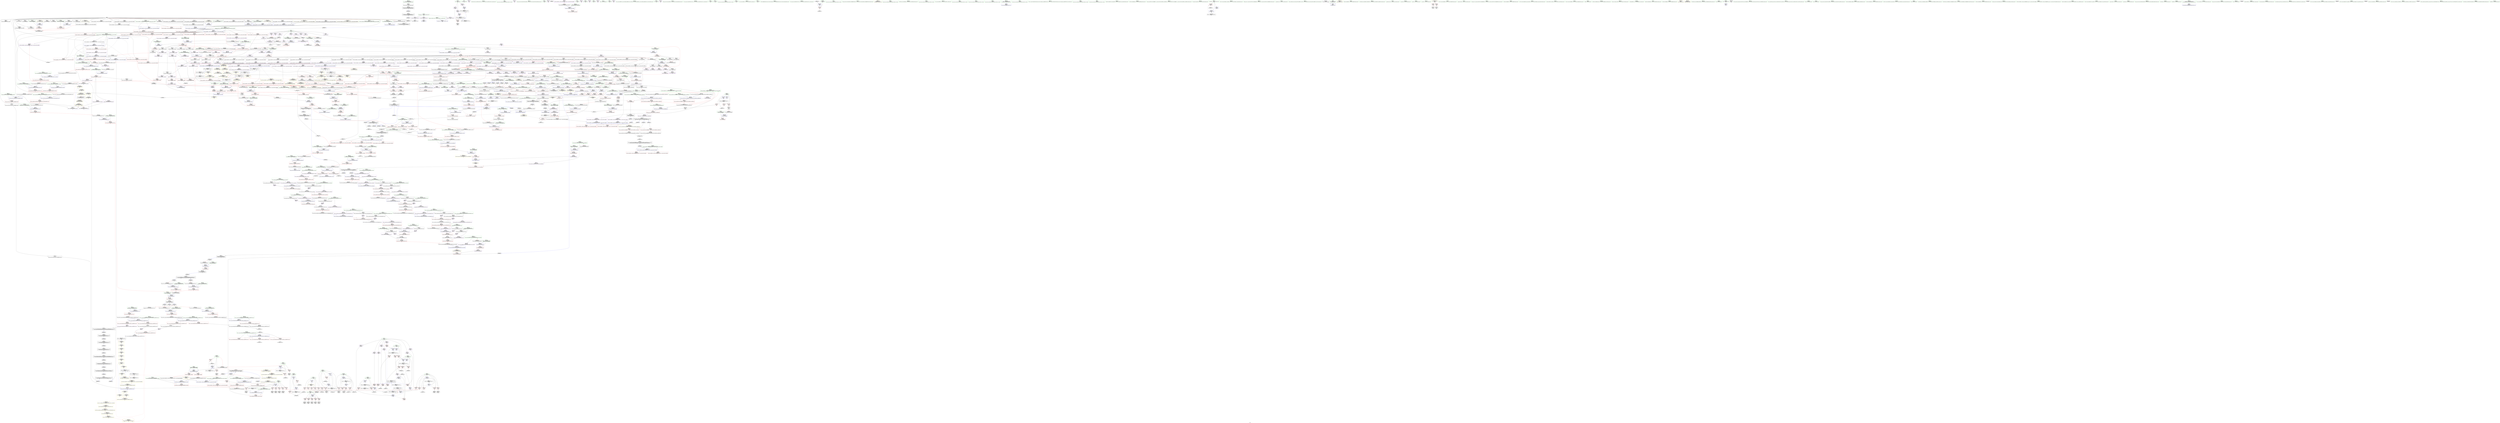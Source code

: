 digraph "SVFG" {
	label="SVFG";

	Node0x562fc79cccb0 [shape=record,color=grey,label="{NodeID: 0\nNullPtr|{|<s29>91}}"];
	Node0x562fc79cccb0 -> Node0x562fc7c65ef0[style=solid];
	Node0x562fc79cccb0 -> Node0x562fc7c65ff0[style=solid];
	Node0x562fc79cccb0 -> Node0x562fc7c660c0[style=solid];
	Node0x562fc79cccb0 -> Node0x562fc7c66190[style=solid];
	Node0x562fc79cccb0 -> Node0x562fc7c66260[style=solid];
	Node0x562fc79cccb0 -> Node0x562fc7c66330[style=solid];
	Node0x562fc79cccb0 -> Node0x562fc7c66400[style=solid];
	Node0x562fc79cccb0 -> Node0x562fc7c664d0[style=solid];
	Node0x562fc79cccb0 -> Node0x562fc7c665a0[style=solid];
	Node0x562fc79cccb0 -> Node0x562fc7c66670[style=solid];
	Node0x562fc79cccb0 -> Node0x562fc7c66740[style=solid];
	Node0x562fc79cccb0 -> Node0x562fc7c66810[style=solid];
	Node0x562fc79cccb0 -> Node0x562fc7c668e0[style=solid];
	Node0x562fc79cccb0 -> Node0x562fc7c669b0[style=solid];
	Node0x562fc79cccb0 -> Node0x562fc7c66a80[style=solid];
	Node0x562fc79cccb0 -> Node0x562fc7c66b50[style=solid];
	Node0x562fc79cccb0 -> Node0x562fc7c66c20[style=solid];
	Node0x562fc79cccb0 -> Node0x562fc7c66cf0[style=solid];
	Node0x562fc79cccb0 -> Node0x562fc7c66dc0[style=solid];
	Node0x562fc79cccb0 -> Node0x562fc7c66e90[style=solid];
	Node0x562fc79cccb0 -> Node0x562fc7c66f60[style=solid];
	Node0x562fc79cccb0 -> Node0x562fc7c6f390[style=solid];
	Node0x562fc79cccb0 -> Node0x562fc7c71850[style=solid];
	Node0x562fc79cccb0 -> Node0x562fc7c71920[style=solid];
	Node0x562fc79cccb0 -> Node0x562fc7c719f0[style=solid];
	Node0x562fc79cccb0 -> Node0x562fc7c73800[style=solid];
	Node0x562fc79cccb0 -> Node0x562fc7cafdf0[style=solid];
	Node0x562fc79cccb0 -> Node0x562fc7cb3be0[style=solid];
	Node0x562fc79cccb0 -> Node0x562fc7cb3d60[style=solid];
	Node0x562fc79cccb0:s29 -> Node0x562fc7d88a10[style=solid,color=red];
	Node0x562fc7c6ca60 [shape=record,color=red,label="{NodeID: 775\n1378\<--1377\n\<--coerce.dive4\n_ZSt22__uninitialized_copy_aISt13move_iteratorIPiES1_iET0_T_S4_S3_RSaIT1_E\n|{<s0>97}}"];
	Node0x562fc7c6ca60:s0 -> Node0x562fc7d813d0[style=solid,color=red];
	Node0x562fc7c63540 [shape=record,color=purple,label="{NodeID: 443\n372\<--10\narrayidx18\<--chk\nmain\n}"];
	Node0x562fc7c63540 -> Node0x562fc7c70c20[style=solid];
	Node0x562fc7c57400 [shape=record,color=green,label="{NodeID: 111\n710\<--711\n__p.addr\<--__p.addr_field_insensitive\n_ZNSt16allocator_traitsISaIiEE10deallocateERS0_Pim\n}"];
	Node0x562fc7c57400 -> Node0x562fc7c7f6c0[style=solid];
	Node0x562fc7c57400 -> Node0x562fc7c72960[style=solid];
	Node0x562fc7c72550 [shape=record,color=blue,label="{NodeID: 886\n671\<--668\nthis.addr\<--this\n_ZNSt12_Vector_baseIiSaIiEE13_M_deallocateEPim\n}"];
	Node0x562fc7c72550 -> Node0x562fc7c7f1e0[style=dashed];
	Node0x562fc7c78f90 [shape=record,color=purple,label="{NodeID: 554\n1465\<--1449\ncoerce.dive3\<--agg.tmp\n_ZNSt20__uninitialized_copyILb1EE13__uninit_copyISt13move_iteratorIPiES3_EET0_T_S6_S5_\n}"];
	Node0x562fc7c78f90 -> Node0x562fc7c6d010[style=solid];
	Node0x562fc7c5bb40 [shape=record,color=green,label="{NodeID: 222\n1451\<--1452\nagg.tmp2\<--agg.tmp2_field_insensitive\n_ZNSt20__uninitialized_copyILb1EE13__uninit_copyISt13move_iteratorIPiES3_EET0_T_S6_S5_\n}"];
	Node0x562fc7c5bb40 -> Node0x562fc7c61250[style=solid];
	Node0x562fc7c5bb40 -> Node0x562fc7c79060[style=solid];
	Node0x562fc7d7c7d0 [shape=record,color=black,label="{NodeID: 2104\n869 = PHI(1182, )\n}"];
	Node0x562fc7d7c7d0 -> Node0x562fc7c81260[style=solid];
	Node0x562fc7c97850 [shape=record,color=blue, style = dotted,label="{NodeID: 997\n1723\<--1725\noffset_0\<--dummyVal\n_ZNSt11__copy_moveILb1ELb1ESt26random_access_iterator_tagE8__copy_mIiEEPT_PKS3_S6_S4_\n}"];
	Node0x562fc7c97850 -> Node0x562fc7cfad70[style=dashed];
	Node0x562fc7c7e9c0 [shape=record,color=red,label="{NodeID: 665\n585\<--576\n\<--__first.addr\n_ZSt8_DestroyIPiiEvT_S1_RSaIT0_E\n|{<s0>33}}"];
	Node0x562fc7c7e9c0:s0 -> Node0x562fc7d83bc0[style=solid,color=red];
	Node0x562fc7cb1de0 [shape=record,color=grey,label="{NodeID: 1440\n418 = Binary(417, 30, )\n}"];
	Node0x562fc7cb1de0 -> Node0x562fc7c71100[style=solid];
	Node0x562fc7c69b40 [shape=record,color=black,label="{NodeID: 333\n753\<--752\n\<--this1\n_ZNSaIiED2Ev\n|{<s0>43}}"];
	Node0x562fc7c69b40:s0 -> Node0x562fc7d87410[style=solid,color=red];
	Node0x562fc7d85c10 [shape=record,color=black,label="{NodeID: 2215\n1624 = PHI(1542, )\n0th arg _ZSt12__miter_baseIPiET_S1_ }"];
	Node0x562fc7d85c10 -> Node0x562fc7c97920[style=solid];
	Node0x562fc79e43e0 [shape=record,color=green,label="{NodeID: 1\n7\<--1\n__dso_handle\<--dummyObj\nGlob }"];
	Node0x562fc7c6cb30 [shape=record,color=red,label="{NodeID: 776\n1390\<--1387\n\<--__i.addr\n_ZSt32__make_move_if_noexcept_iteratorIiSt13move_iteratorIPiEET0_PT_\n|{<s0>98}}"];
	Node0x562fc7c6cb30:s0 -> Node0x562fc7d87a50[style=solid,color=red];
	Node0x562fc7c63610 [shape=record,color=purple,label="{NodeID: 444\n306\<--15\n\<--.str\nmain\n}"];
	Node0x562fc7c574d0 [shape=record,color=green,label="{NodeID: 112\n712\<--713\n__n.addr\<--__n.addr_field_insensitive\n_ZNSt16allocator_traitsISaIiEE10deallocateERS0_Pim\n}"];
	Node0x562fc7c574d0 -> Node0x562fc7c7f790[style=solid];
	Node0x562fc7c574d0 -> Node0x562fc7c72a30[style=solid];
	Node0x562fc7c72620 [shape=record,color=blue,label="{NodeID: 887\n673\<--669\n__p.addr\<--__p\n_ZNSt12_Vector_baseIiSaIiEE13_M_deallocateEPim\n}"];
	Node0x562fc7c72620 -> Node0x562fc7c7f2b0[style=dashed];
	Node0x562fc7c72620 -> Node0x562fc7c7f380[style=dashed];
	Node0x562fc7d0c570 [shape=record,color=yellow,style=double,label="{NodeID: 1662\n32V_1 = ENCHI(MR_32V_0)\npts\{1333 \}\nFun[_ZNSt20__uninitialized_copyILb1EE13__uninit_copyISt13move_iteratorIPiES3_EET0_T_S6_S5_]|{<s0>104}}"];
	Node0x562fc7d0c570:s0 -> Node0x562fc7d13e40[style=dashed,color=red];
	Node0x562fc7c79060 [shape=record,color=purple,label="{NodeID: 555\n1467\<--1451\ncoerce.dive4\<--agg.tmp2\n_ZNSt20__uninitialized_copyILb1EE13__uninit_copyISt13move_iteratorIPiES3_EET0_T_S6_S5_\n}"];
	Node0x562fc7c79060 -> Node0x562fc7c6d0e0[style=solid];
	Node0x562fc7c5bc10 [shape=record,color=green,label="{NodeID: 223\n1470\<--1471\n_ZSt4copyISt13move_iteratorIPiES1_ET0_T_S4_S3_\<--_ZSt4copyISt13move_iteratorIPiES1_ET0_T_S4_S3__field_insensitive\n}"];
	Node0x562fc7d7c910 [shape=record,color=black,label="{NodeID: 2105\n877 = PHI(591, )\n|{<s0>57}}"];
	Node0x562fc7d7c910:s0 -> Node0x562fc7d84ae0[style=solid,color=red];
	Node0x562fc7c97920 [shape=record,color=blue,label="{NodeID: 998\n1625\<--1624\n__it.addr\<--__it\n_ZSt12__miter_baseIPiET_S1_\n}"];
	Node0x562fc7c97920 -> Node0x562fc7c6e050[style=dashed];
	Node0x562fc7c7ea90 [shape=record,color=red,label="{NodeID: 666\n586\<--578\n\<--__last.addr\n_ZSt8_DestroyIPiiEvT_S1_RSaIT0_E\n|{<s0>33}}"];
	Node0x562fc7c7ea90:s0 -> Node0x562fc7d83cd0[style=solid,color=red];
	Node0x562fc7cb1f60 [shape=record,color=grey,label="{NodeID: 1441\n426 = Binary(424, 425, )\n}"];
	Node0x562fc7c69c10 [shape=record,color=black,label="{NodeID: 334\n779\<--778\n\<--\n_ZNSt16allocator_traitsISaIiEE9constructIiJRKiEEEvRS0_PT_DpOT0_\n|{<s0>45}}"];
	Node0x562fc7c69c10:s0 -> Node0x562fc7d825f0[style=solid,color=red];
	Node0x562fc7d85d50 [shape=record,color=black,label="{NodeID: 2216\n1029 = PHI(817, )\n0th arg _ZNKSt6vectorIiSaIiEE12_M_check_lenEmPKc }"];
	Node0x562fc7d85d50 -> Node0x562fc7c93ea0[style=solid];
	Node0x562fc79eb730 [shape=record,color=green,label="{NodeID: 2\n13\<--1\n\<--dummyObj\nCan only get source location for instruction, argument, global var or function.}"];
	Node0x562fc7c6cc00 [shape=record,color=red,label="{NodeID: 777\n1395\<--1394\n\<--coerce.dive\n_ZSt32__make_move_if_noexcept_iteratorIiSt13move_iteratorIPiEET0_PT_\n}"];
	Node0x562fc7c6cc00 -> Node0x562fc7c60b00[style=solid];
	Node0x562fc7c636e0 [shape=record,color=purple,label="{NodeID: 445\n307\<--17\n\<--.str.1\nmain\n}"];
	Node0x562fc7c575a0 [shape=record,color=green,label="{NodeID: 113\n722\<--723\n_ZN9__gnu_cxx13new_allocatorIiE10deallocateEPim\<--_ZN9__gnu_cxx13new_allocatorIiE10deallocateEPim_field_insensitive\n}"];
	Node0x562fc7c726f0 [shape=record,color=blue,label="{NodeID: 888\n675\<--670\n__n.addr\<--__n\n_ZNSt12_Vector_baseIiSaIiEE13_M_deallocateEPim\n}"];
	Node0x562fc7c726f0 -> Node0x562fc7c7f450[style=dashed];
	Node0x562fc7c79130 [shape=record,color=purple,label="{NodeID: 556\n1711\<--1458\noffset_0\<--\n}"];
	Node0x562fc7c79130 -> Node0x562fc7c96810[style=solid];
	Node0x562fc7c5bd10 [shape=record,color=green,label="{NodeID: 224\n1477\<--1478\n__first\<--__first_field_insensitive\n_ZSt4copyISt13move_iteratorIPiES1_ET0_T_S4_S3_\n}"];
	Node0x562fc7c5bd10 -> Node0x562fc7c613f0[style=solid];
	Node0x562fc7c5bd10 -> Node0x562fc7c79470[style=solid];
	Node0x562fc7d7ca50 [shape=record,color=black,label="{NodeID: 2106\n878 = PHI(1141, )\n}"];
	Node0x562fc7d7ca50 -> Node0x562fc7c73a70[style=solid];
	Node0x562fc7c979f0 [shape=record,color=blue,label="{NodeID: 999\n1632\<--1631\nthis.addr\<--this\n_ZNKSt13move_iteratorIPiE4baseEv\n}"];
	Node0x562fc7c979f0 -> Node0x562fc7c6e120[style=dashed];
	Node0x562fc7c7eb60 [shape=record,color=red,label="{NodeID: 667\n596\<--593\nthis1\<--this.addr\n_ZNSt12_Vector_baseIiSaIiEE19_M_get_Tp_allocatorEv\n}"];
	Node0x562fc7c7eb60 -> Node0x562fc7c75850[style=solid];
	Node0x562fc7cb20e0 [shape=record,color=grey,label="{NodeID: 1442\n242 = Binary(241, 237, )\n}"];
	Node0x562fc7cb20e0 -> Node0x562fc7c70190[style=solid];
	Node0x562fc7c69ce0 [shape=record,color=black,label="{NodeID: 335\n833\<--817\n\<--this1\n_ZNSt6vectorIiSaIiEE17_M_realloc_insertIJRKiEEEvN9__gnu_cxx17__normal_iteratorIPiS1_EEDpOT_\n|{<s0>49}}"];
	Node0x562fc7c69ce0:s0 -> Node0x562fc7d823d0[style=solid,color=red];
	Node0x562fc7d85e90 [shape=record,color=black,label="{NodeID: 2217\n1030 = PHI(820, )\n1st arg _ZNKSt6vectorIiSaIiEE12_M_check_lenEmPKc }"];
	Node0x562fc7d85e90 -> Node0x562fc7c93f70[style=solid];
	Node0x562fc7ab6870 [shape=record,color=green,label="{NodeID: 3\n15\<--1\n.str\<--dummyObj\nGlob }"];
	Node0x562fc7c6ccd0 [shape=record,color=red,label="{NodeID: 778\n1425\<--1405\n\<--__result.addr\n_ZSt18uninitialized_copyISt13move_iteratorIPiES1_ET0_T_S4_S3_\n|{<s0>101}}"];
	Node0x562fc7c6ccd0:s0 -> Node0x562fc7d858e0[style=solid,color=red];
	Node0x562fc7c864f0 [shape=record,color=yellow,style=double,label="{NodeID: 1553\n89V_1 = ENCHI(MR_89V_0)\npts\{293 295 \}\nFun[_ZNSt6vectorIiSaIiEE17_M_realloc_insertIJRKiEEEvN9__gnu_cxx17__normal_iteratorIPiS1_EEDpOT_]|{<s0>51}}"];
	Node0x562fc7c864f0:s0 -> Node0x562fc7ceded0[style=dashed,color=red];
	Node0x562fc7c637b0 [shape=record,color=purple,label="{NodeID: 446\n312\<--20\n\<--.str.2\nmain\n}"];
	Node0x562fc7c5c1b0 [shape=record,color=green,label="{NodeID: 114\n729\<--730\nthis.addr\<--this.addr_field_insensitive\n_ZN9__gnu_cxx13new_allocatorIiE10deallocateEPim\n}"];
	Node0x562fc7c5c1b0 -> Node0x562fc7c7f860[style=solid];
	Node0x562fc7c5c1b0 -> Node0x562fc7c72b00[style=solid];
	Node0x562fc7c727c0 [shape=record,color=blue,label="{NodeID: 889\n695\<--694\nthis.addr\<--this\n_ZNSt12_Vector_baseIiSaIiEE12_Vector_implD2Ev\n}"];
	Node0x562fc7c727c0 -> Node0x562fc7c7f520[style=dashed];
	Node0x562fc7c79200 [shape=record,color=purple,label="{NodeID: 557\n1712\<--1459\noffset_0\<--\n}"];
	Node0x562fc7c79200 -> Node0x562fc7c6ebb0[style=solid];
	Node0x562fc7c5bde0 [shape=record,color=green,label="{NodeID: 225\n1479\<--1480\n__last\<--__last_field_insensitive\n_ZSt4copyISt13move_iteratorIPiES1_ET0_T_S4_S3_\n}"];
	Node0x562fc7c5bde0 -> Node0x562fc7c614c0[style=solid];
	Node0x562fc7c5bde0 -> Node0x562fc7c79540[style=solid];
	Node0x562fc7d7cb90 [shape=record,color=black,label="{NodeID: 2107\n888 = PHI()\n}"];
	Node0x562fc7c97ac0 [shape=record,color=blue,label="{NodeID: 1000\n1642\<--1640\nthis.addr\<--this\n_ZNSt13move_iteratorIPiEC2ES0_\n}"];
	Node0x562fc7c97ac0 -> Node0x562fc7c6e2c0[style=dashed];
	Node0x562fc7c7ec30 [shape=record,color=red,label="{NodeID: 668\n609\<--602\nthis1\<--this.addr\n_ZNSt12_Vector_baseIiSaIiEED2Ev\n|{|<s8>34}}"];
	Node0x562fc7c7ec30 -> Node0x562fc7c75920[style=solid];
	Node0x562fc7c7ec30 -> Node0x562fc7c759f0[style=solid];
	Node0x562fc7c7ec30 -> Node0x562fc7c75ac0[style=solid];
	Node0x562fc7c7ec30 -> Node0x562fc7c75b90[style=solid];
	Node0x562fc7c7ec30 -> Node0x562fc7c75c60[style=solid];
	Node0x562fc7c7ec30 -> Node0x562fc7c75d30[style=solid];
	Node0x562fc7c7ec30 -> Node0x562fc7c75e00[style=solid];
	Node0x562fc7c7ec30 -> Node0x562fc7c75ed0[style=solid];
	Node0x562fc7c7ec30:s8 -> Node0x562fc7d87b90[style=solid,color=red];
	Node0x562fc7cb2260 [shape=record,color=grey,label="{NodeID: 1443\n237 = Binary(235, 236, )\n}"];
	Node0x562fc7cb2260 -> Node0x562fc7cb20e0[style=solid];
	Node0x562fc7c69db0 [shape=record,color=black,label="{NodeID: 336\n841\<--817\n\<--this1\n_ZNSt6vectorIiSaIiEE17_M_realloc_insertIJRKiEEEvN9__gnu_cxx17__normal_iteratorIPiS1_EEDpOT_\n}"];
	Node0x562fc7c69db0 -> Node0x562fc7c76210[style=solid];
	Node0x562fc7d85fd0 [shape=record,color=black,label="{NodeID: 2218\n1031 = PHI(818, )\n2nd arg _ZNKSt6vectorIiSaIiEE12_M_check_lenEmPKc }"];
	Node0x562fc7d85fd0 -> Node0x562fc7c94040[style=solid];
	Node0x562fc79a30d0 [shape=record,color=green,label="{NodeID: 4\n17\<--1\n.str.1\<--dummyObj\nGlob }"];
	Node0x562fc7c6cda0 [shape=record,color=red,label="{NodeID: 779\n1427\<--1426\n\<--coerce.dive3\n_ZSt18uninitialized_copyISt13move_iteratorIPiES1_ET0_T_S4_S3_\n|{<s0>101}}"];
	Node0x562fc7c6cda0:s0 -> Node0x562fc7d856c0[style=solid,color=red];
	Node0x562fc7c63880 [shape=record,color=purple,label="{NodeID: 447\n313\<--22\n\<--.str.3\nmain\n}"];
	Node0x562fc7c5c240 [shape=record,color=green,label="{NodeID: 115\n731\<--732\n__p.addr\<--__p.addr_field_insensitive\n_ZN9__gnu_cxx13new_allocatorIiE10deallocateEPim\n}"];
	Node0x562fc7c5c240 -> Node0x562fc7c7f930[style=solid];
	Node0x562fc7c5c240 -> Node0x562fc7c72bd0[style=solid];
	Node0x562fc7c72890 [shape=record,color=blue,label="{NodeID: 890\n708\<--705\n__a.addr\<--__a\n_ZNSt16allocator_traitsISaIiEE10deallocateERS0_Pim\n}"];
	Node0x562fc7c72890 -> Node0x562fc7c7f5f0[style=dashed];
	Node0x562fc7c792d0 [shape=record,color=purple,label="{NodeID: 558\n1714\<--1461\noffset_0\<--\n}"];
	Node0x562fc7c792d0 -> Node0x562fc7c968e0[style=solid];
	Node0x562fc7c5beb0 [shape=record,color=green,label="{NodeID: 226\n1481\<--1482\n__result.addr\<--__result.addr_field_insensitive\n_ZSt4copyISt13move_iteratorIPiES1_ET0_T_S4_S3_\n}"];
	Node0x562fc7c5beb0 -> Node0x562fc7c6d1b0[style=solid];
	Node0x562fc7c5beb0 -> Node0x562fc7c96b50[style=solid];
	Node0x562fc7d7cc60 [shape=record,color=black,label="{NodeID: 2108\n913 = PHI(591, )\n|{<s0>62}}"];
	Node0x562fc7d7cc60:s0 -> Node0x562fc7d81c80[style=solid,color=red];
	Node0x562fc7c97b90 [shape=record,color=blue,label="{NodeID: 1001\n1644\<--1641\n__i.addr\<--__i\n_ZNSt13move_iteratorIPiEC2ES0_\n}"];
	Node0x562fc7c97b90 -> Node0x562fc7c6e390[style=dashed];
	Node0x562fc7c7ed00 [shape=record,color=red,label="{NodeID: 669\n639\<--604\nexn\<--exn.slot\n_ZNSt12_Vector_baseIiSaIiEED2Ev\n|{<s0>37}}"];
	Node0x562fc7c7ed00:s0 -> Node0x562fc7d80650[style=solid,color=red];
	Node0x562fc7cb23e0 [shape=record,color=grey,label="{NodeID: 1444\n225 = Binary(224, 30, )\n}"];
	Node0x562fc7cb23e0 -> Node0x562fc7c6fff0[style=solid];
	Node0x562fc7c69e80 [shape=record,color=black,label="{NodeID: 337\n851\<--817\n\<--this1\n_ZNSt6vectorIiSaIiEE17_M_realloc_insertIJRKiEEEvN9__gnu_cxx17__normal_iteratorIPiS1_EEDpOT_\n}"];
	Node0x562fc7c69e80 -> Node0x562fc7c762e0[style=solid];
	Node0x562fc7c69e80 -> Node0x562fc7c763b0[style=solid];
	Node0x562fc7d86110 [shape=record,color=black,label="{NodeID: 2219\n1293 = PHI(1132, )\n0th arg _ZNSt16allocator_traitsISaIiEE8allocateERS0_m }"];
	Node0x562fc7d86110 -> Node0x562fc7c95700[style=solid];
	Node0x562fc79ac3d0 [shape=record,color=green,label="{NodeID: 5\n19\<--1\nstdin\<--dummyObj\nGlob }"];
	Node0x562fc7c6ce70 [shape=record,color=red,label="{NodeID: 780\n1429\<--1428\n\<--coerce.dive4\n_ZSt18uninitialized_copyISt13move_iteratorIPiES1_ET0_T_S4_S3_\n|{<s0>101}}"];
	Node0x562fc7c6ce70:s0 -> Node0x562fc7d857d0[style=solid,color=red];
	Node0x562fc7c866e0 [shape=record,color=yellow,style=double,label="{NodeID: 1555\n32V_1 = ENCHI(MR_32V_0)\npts\{1333 \}\nFun[_ZSt13__copy_move_aILb1EPiS0_ET1_T0_S2_S1_]|{<s0>116|<s1>116|<s2>116}}"];
	Node0x562fc7c866e0:s0 -> Node0x562fc7c6eef0[style=dashed,color=red];
	Node0x562fc7c866e0:s1 -> Node0x562fc7c97850[style=dashed,color=red];
	Node0x562fc7c866e0:s2 -> Node0x562fc7cfad70[style=dashed,color=red];
	Node0x562fc7c63950 [shape=record,color=purple,label="{NodeID: 448\n315\<--25\n\<--.str.4\nmain\n}"];
	Node0x562fc7c5c310 [shape=record,color=green,label="{NodeID: 116\n733\<--734\n.addr\<--.addr_field_insensitive\n_ZN9__gnu_cxx13new_allocatorIiE10deallocateEPim\n}"];
	Node0x562fc7c5c310 -> Node0x562fc7c72ca0[style=solid];
	Node0x562fc7c72960 [shape=record,color=blue,label="{NodeID: 891\n710\<--706\n__p.addr\<--__p\n_ZNSt16allocator_traitsISaIiEE10deallocateERS0_Pim\n}"];
	Node0x562fc7c72960 -> Node0x562fc7c7f6c0[style=dashed];
	Node0x562fc7c793a0 [shape=record,color=purple,label="{NodeID: 559\n1715\<--1462\noffset_0\<--\n}"];
	Node0x562fc7c793a0 -> Node0x562fc7c6ec80[style=solid];
	Node0x562fc7c5bf80 [shape=record,color=green,label="{NodeID: 227\n1483\<--1484\nagg.tmp\<--agg.tmp_field_insensitive\n_ZSt4copyISt13move_iteratorIPiES1_ET0_T_S4_S3_\n}"];
	Node0x562fc7c5bf80 -> Node0x562fc7c61590[style=solid];
	Node0x562fc7c5bf80 -> Node0x562fc7c79610[style=solid];
	Node0x562fc7d7cdd0 [shape=record,color=black,label="{NodeID: 2109\n933 = PHI(591, )\n|{<s0>66}}"];
	Node0x562fc7d7cdd0:s0 -> Node0x562fc7d81c80[style=solid,color=red];
	Node0x562fc7c97c60 [shape=record,color=blue,label="{NodeID: 1002\n1649\<--1650\n_M_current\<--\n_ZNSt13move_iteratorIPiEC2ES0_\n|{<s0>98}}"];
	Node0x562fc7c97c60:s0 -> Node0x562fc7d29f40[style=dashed,color=blue];
	Node0x562fc7c7edd0 [shape=record,color=red,label="{NodeID: 670\n612\<--611\n\<--_M_start\n_ZNSt12_Vector_baseIiSaIiEED2Ev\n|{<s0>34}}"];
	Node0x562fc7c7edd0:s0 -> Node0x562fc7d87e70[style=solid,color=red];
	Node0x562fc7cb2560 [shape=record,color=grey,label="{NodeID: 1445\n1599 = Binary(1598, 264, )\n}"];
	Node0x562fc7cb2560 -> Node0x562fc7c97780[style=solid];
	Node0x562fc7c69f50 [shape=record,color=black,label="{NodeID: 338\n860\<--817\n\<--this1\n_ZNSt6vectorIiSaIiEE17_M_realloc_insertIJRKiEEEvN9__gnu_cxx17__normal_iteratorIPiS1_EEDpOT_\n|{<s0>53}}"];
	Node0x562fc7c69f50:s0 -> Node0x562fc7d80d30[style=solid,color=red];
	Node0x562fc7d86250 [shape=record,color=black,label="{NodeID: 2220\n1294 = PHI(1133, )\n1st arg _ZNSt16allocator_traitsISaIiEE8allocateERS0_m }"];
	Node0x562fc7d86250 -> Node0x562fc7c957d0[style=solid];
	Node0x562fc796abe0 [shape=record,color=green,label="{NodeID: 6\n20\<--1\n.str.2\<--dummyObj\nGlob }"];
	Node0x562fc7c6cf40 [shape=record,color=red,label="{NodeID: 781\n1464\<--1447\n\<--__result.addr\n_ZNSt20__uninitialized_copyILb1EE13__uninit_copyISt13move_iteratorIPiES3_EET0_T_S6_S5_\n|{<s0>104}}"];
	Node0x562fc7c6cf40:s0 -> Node0x562fc7d886b0[style=solid,color=red];
	Node0x562fc7c63a20 [shape=record,color=purple,label="{NodeID: 449\n325\<--25\n\<--.str.4\nmain\n}"];
	Node0x562fc7c5c3e0 [shape=record,color=green,label="{NodeID: 117\n742\<--743\n_ZdlPv\<--_ZdlPv_field_insensitive\n}"];
	Node0x562fc7c72a30 [shape=record,color=blue,label="{NodeID: 892\n712\<--707\n__n.addr\<--__n\n_ZNSt16allocator_traitsISaIiEE10deallocateERS0_Pim\n}"];
	Node0x562fc7c72a30 -> Node0x562fc7c7f790[style=dashed];
	Node0x562fc7d0ca60 [shape=record,color=yellow,style=double,label="{NodeID: 1667\n12V_1 = ENCHI(MR_12V_0)\npts\{100 \}\nFun[_ZNSt6vectorIiSaIiEED2Ev]}"];
	Node0x562fc7d0ca60 -> Node0x562fc7c6f700[style=dashed];
	Node0x562fc7c79470 [shape=record,color=purple,label="{NodeID: 560\n1487\<--1477\ncoerce.dive\<--__first\n_ZSt4copyISt13move_iteratorIPiES1_ET0_T_S4_S3_\n}"];
	Node0x562fc7c79470 -> Node0x562fc7c969b0[style=solid];
	Node0x562fc7c5c050 [shape=record,color=green,label="{NodeID: 228\n1485\<--1486\nagg.tmp3\<--agg.tmp3_field_insensitive\n_ZSt4copyISt13move_iteratorIPiES1_ET0_T_S4_S3_\n}"];
	Node0x562fc7c5c050 -> Node0x562fc7c61660[style=solid];
	Node0x562fc7c5c050 -> Node0x562fc7c796e0[style=solid];
	Node0x562fc7d7cf10 [shape=record,color=black,label="{NodeID: 2110\n1017 = PHI(1021, )\n}"];
	Node0x562fc7d7cf10 -> Node0x562fc7c81c20[style=solid];
	Node0x562fc7c97d30 [shape=record,color=blue,label="{NodeID: 1003\n1656\<--1654\nthis.addr\<--this\n_ZN9__gnu_cxx13new_allocatorIiE7destroyIiEEvPT_\n}"];
	Node0x562fc7c97d30 -> Node0x562fc7c6e460[style=dashed];
	Node0x562fc7c7eea0 [shape=record,color=red,label="{NodeID: 671\n615\<--614\n\<--_M_end_of_storage\n_ZNSt12_Vector_baseIiSaIiEED2Ev\n}"];
	Node0x562fc7c7eea0 -> Node0x562fc7c69660[style=solid];
	Node0x562fc7cb26e0 [shape=record,color=grey,label="{NodeID: 1446\n1066 = Binary(1059, 1065, )\n}"];
	Node0x562fc7cb26e0 -> Node0x562fc7c941e0[style=solid];
	Node0x562fc7c6a020 [shape=record,color=black,label="{NodeID: 339\n871\<--817\n\<--this1\n_ZNSt6vectorIiSaIiEE17_M_realloc_insertIJRKiEEEvN9__gnu_cxx17__normal_iteratorIPiS1_EEDpOT_\n}"];
	Node0x562fc7c6a020 -> Node0x562fc7c76550[style=solid];
	Node0x562fc7c6a020 -> Node0x562fc7c76620[style=solid];
	Node0x562fc7d86390 [shape=record,color=black,label="{NodeID: 2221\n1183 = PHI(793, 793, 1091, 1094, )\n0th arg _ZNK9__gnu_cxx17__normal_iteratorIPiSt6vectorIiSaIiEEE4baseEv }"];
	Node0x562fc7d86390 -> Node0x562fc7c94ba0[style=solid];
	Node0x562fc7c53540 [shape=record,color=green,label="{NodeID: 7\n22\<--1\n.str.3\<--dummyObj\nGlob }"];
	Node0x562fc7c6d010 [shape=record,color=red,label="{NodeID: 782\n1466\<--1465\n\<--coerce.dive3\n_ZNSt20__uninitialized_copyILb1EE13__uninit_copyISt13move_iteratorIPiES3_EET0_T_S6_S5_\n|{<s0>104}}"];
	Node0x562fc7c6d010:s0 -> Node0x562fc7d842d0[style=solid,color=red];
	Node0x562fc7c63af0 [shape=record,color=purple,label="{NodeID: 450\n334\<--27\n\<--.str.5\nmain\n}"];
	Node0x562fc7c5c4e0 [shape=record,color=green,label="{NodeID: 118\n749\<--750\nthis.addr\<--this.addr_field_insensitive\n_ZNSaIiED2Ev\n}"];
	Node0x562fc7c5c4e0 -> Node0x562fc7c7fa00[style=solid];
	Node0x562fc7c5c4e0 -> Node0x562fc7c72d70[style=solid];
	Node0x562fc7c72b00 [shape=record,color=blue,label="{NodeID: 893\n729\<--726\nthis.addr\<--this\n_ZN9__gnu_cxx13new_allocatorIiE10deallocateEPim\n}"];
	Node0x562fc7c72b00 -> Node0x562fc7c7f860[style=dashed];
	Node0x562fc7d0cb40 [shape=record,color=yellow,style=double,label="{NodeID: 1668\n14V_1 = ENCHI(MR_14V_0)\npts\{102 \}\nFun[_ZNSt6vectorIiSaIiEED2Ev]}"];
	Node0x562fc7d0cb40 -> Node0x562fc7c6f7d0[style=dashed];
	Node0x562fc7c79540 [shape=record,color=purple,label="{NodeID: 561\n1489\<--1479\ncoerce.dive1\<--__last\n_ZSt4copyISt13move_iteratorIPiES1_ET0_T_S4_S3_\n}"];
	Node0x562fc7c79540 -> Node0x562fc7c96a80[style=solid];
	Node0x562fc7c5c120 [shape=record,color=green,label="{NodeID: 229\n1498\<--1499\n_ZSt12__miter_baseIPiEDTcl12__miter_basecldtfp_4baseEEESt13move_iteratorIT_E\<--_ZSt12__miter_baseIPiEDTcl12__miter_basecldtfp_4baseEEESt13move_iteratorIT_E_field_insensitive\n}"];
	Node0x562fc7d7d050 [shape=record,color=black,label="{NodeID: 2111\n1046 = PHI(1208, )\n}"];
	Node0x562fc7d7d050 -> Node0x562fc7cb2e60[style=solid];
	Node0x562fc7c97e00 [shape=record,color=blue,label="{NodeID: 1004\n1658\<--1655\n__p.addr\<--__p\n_ZN9__gnu_cxx13new_allocatorIiE7destroyIiEEvPT_\n}"];
	Node0x562fc7c7ef70 [shape=record,color=red,label="{NodeID: 672\n618\<--617\n\<--_M_start4\n_ZNSt12_Vector_baseIiSaIiEED2Ev\n}"];
	Node0x562fc7c7ef70 -> Node0x562fc7c69730[style=solid];
	Node0x562fc7cb2860 [shape=record,color=grey,label="{NodeID: 1447\n1598 = Binary(1596, 1597, )\n}"];
	Node0x562fc7cb2860 -> Node0x562fc7cb2560[style=solid];
	Node0x562fc7c6a0f0 [shape=record,color=black,label="{NodeID: 340\n876\<--817\n\<--this1\n_ZNSt6vectorIiSaIiEE17_M_realloc_insertIJRKiEEEvN9__gnu_cxx17__normal_iteratorIPiS1_EEDpOT_\n|{<s0>56}}"];
	Node0x562fc7c6a0f0:s0 -> Node0x562fc7d80d30[style=solid,color=red];
	Node0x562fc7d86740 [shape=record,color=black,label="{NodeID: 2222\n748 = PHI(699, )\n0th arg _ZNSaIiED2Ev }"];
	Node0x562fc7d86740 -> Node0x562fc7c72d70[style=solid];
	Node0x562fc7c53820 [shape=record,color=green,label="{NodeID: 8\n24\<--1\nstdout\<--dummyObj\nGlob }"];
	Node0x562fc7c6d0e0 [shape=record,color=red,label="{NodeID: 783\n1468\<--1467\n\<--coerce.dive4\n_ZNSt20__uninitialized_copyILb1EE13__uninit_copyISt13move_iteratorIPiES3_EET0_T_S6_S5_\n|{<s0>104}}"];
	Node0x562fc7c6d0e0:s0 -> Node0x562fc7d843e0[style=solid,color=red];
	Node0x562fc7c63bc0 [shape=record,color=purple,label="{NodeID: 451\n427\<--32\n\<--.str.6\nmain\n}"];
	Node0x562fc7c5c5b0 [shape=record,color=green,label="{NodeID: 119\n755\<--756\n_ZN9__gnu_cxx13new_allocatorIiED2Ev\<--_ZN9__gnu_cxx13new_allocatorIiED2Ev_field_insensitive\n}"];
	Node0x562fc7c72bd0 [shape=record,color=blue,label="{NodeID: 894\n731\<--727\n__p.addr\<--__p\n_ZN9__gnu_cxx13new_allocatorIiE10deallocateEPim\n}"];
	Node0x562fc7c72bd0 -> Node0x562fc7c7f930[style=dashed];
	Node0x562fc7d0cc20 [shape=record,color=yellow,style=double,label="{NodeID: 1669\n16V_1 = ENCHI(MR_16V_0)\npts\{60000 \}\nFun[_ZNSt6vectorIiSaIiEED2Ev]|{|<s1>8|<s2>9}}"];
	Node0x562fc7d0cc20 -> Node0x562fc7c7af40[style=dashed];
	Node0x562fc7d0cc20:s1 -> Node0x562fc7d0c0e0[style=dashed,color=red];
	Node0x562fc7d0cc20:s2 -> Node0x562fc7d0c0e0[style=dashed,color=red];
	Node0x562fc7c79610 [shape=record,color=purple,label="{NodeID: 562\n1495\<--1483\ncoerce.dive2\<--agg.tmp\n_ZSt4copyISt13move_iteratorIPiES1_ET0_T_S4_S3_\n}"];
	Node0x562fc7c79610 -> Node0x562fc7c6d280[style=solid];
	Node0x562fc7c645e0 [shape=record,color=green,label="{NodeID: 230\n1508\<--1509\n_ZSt14__copy_move_a2ILb1EPiS0_ET1_T0_S2_S1_\<--_ZSt14__copy_move_a2ILb1EPiS0_ET1_T0_S2_S1__field_insensitive\n}"];
	Node0x562fc7d7d190 [shape=record,color=black,label="{NodeID: 2112\n1049 = PHI(246, )\n}"];
	Node0x562fc7d7d190 -> Node0x562fc7cb2e60[style=solid];
	Node0x562fc7c97ed0 [shape=record,color=blue,label="{NodeID: 1005\n1667\<--1665\nthis.addr\<--this\n_ZNSt6vectorIiSaIiEE15_M_erase_at_endEPi\n}"];
	Node0x562fc7c97ed0 -> Node0x562fc7c6e530[style=dashed];
	Node0x562fc7c7f040 [shape=record,color=red,label="{NodeID: 673\n651\<--645\n\<--__first.addr\n_ZSt8_DestroyIPiEvT_S1_\n|{<s0>38}}"];
	Node0x562fc7c7f040:s0 -> Node0x562fc7d840b0[style=solid,color=red];
	Node0x562fc7cb29e0 [shape=record,color=grey,label="{NodeID: 1448\n622 = Binary(621, 264, )\n|{<s0>34}}"];
	Node0x562fc7cb29e0:s0 -> Node0x562fc7d88030[style=solid,color=red];
	Node0x562fc7c6a1c0 [shape=record,color=black,label="{NodeID: 341\n892\<--817\n\<--this1\n_ZNSt6vectorIiSaIiEE17_M_realloc_insertIJRKiEEEvN9__gnu_cxx17__normal_iteratorIPiS1_EEDpOT_\n}"];
	Node0x562fc7c6a1c0 -> Node0x562fc7c766f0[style=solid];
	Node0x562fc7d86850 [shape=record,color=black,label="{NodeID: 2223\n1225 = PHI(1040, )\n0th arg _ZSt3maxImERKT_S2_S2_ }"];
	Node0x562fc7d86850 -> Node0x562fc7c94ee0[style=solid];
	Node0x562fc7c53920 [shape=record,color=green,label="{NodeID: 9\n25\<--1\n.str.4\<--dummyObj\nGlob }"];
	Node0x562fc7c6d1b0 [shape=record,color=red,label="{NodeID: 784\n1506\<--1481\n\<--__result.addr\n_ZSt4copyISt13move_iteratorIPiES1_ET0_T_S4_S3_\n|{<s0>109}}"];
	Node0x562fc7c6d1b0:s0 -> Node0x562fc7d877d0[style=solid,color=red];
	Node0x562fc7c63c90 [shape=record,color=purple,label="{NodeID: 452\n818\<--34\n\<--.str.7\n_ZNSt6vectorIiSaIiEE17_M_realloc_insertIJRKiEEEvN9__gnu_cxx17__normal_iteratorIPiS1_EEDpOT_\n|{<s0>46}}"];
	Node0x562fc7c63c90:s0 -> Node0x562fc7d85fd0[style=solid,color=red];
	Node0x562fc7c5c6b0 [shape=record,color=green,label="{NodeID: 120\n760\<--761\nthis.addr\<--this.addr_field_insensitive\n_ZN9__gnu_cxx13new_allocatorIiED2Ev\n}"];
	Node0x562fc7c5c6b0 -> Node0x562fc7c7fad0[style=solid];
	Node0x562fc7c5c6b0 -> Node0x562fc7c72e40[style=solid];
	Node0x562fc7c72ca0 [shape=record,color=blue,label="{NodeID: 895\n733\<--728\n.addr\<--\n_ZN9__gnu_cxx13new_allocatorIiE10deallocateEPim\n}"];
	Node0x562fc7d0cd00 [shape=record,color=yellow,style=double,label="{NodeID: 1670\n18V_1 = ENCHI(MR_18V_0)\npts\{60001 \}\nFun[_ZNSt6vectorIiSaIiEED2Ev]}"];
	Node0x562fc7d0cd00 -> Node0x562fc7c7b010[style=dashed];
	Node0x562fc7c796e0 [shape=record,color=purple,label="{NodeID: 563\n1503\<--1485\ncoerce.dive4\<--agg.tmp3\n_ZSt4copyISt13move_iteratorIPiES1_ET0_T_S4_S3_\n}"];
	Node0x562fc7c796e0 -> Node0x562fc7c6d350[style=solid];
	Node0x562fc7c646e0 [shape=record,color=green,label="{NodeID: 231\n1515\<--1516\n__first.addr\<--__first.addr_field_insensitive\n_ZSt14__copy_move_a2ILb1EPiS0_ET1_T0_S2_S1_\n}"];
	Node0x562fc7c646e0 -> Node0x562fc7c6d420[style=solid];
	Node0x562fc7c646e0 -> Node0x562fc7c96dc0[style=solid];
	Node0x562fc7d7d2d0 [shape=record,color=black,label="{NodeID: 2113\n1059 = PHI(246, )\n}"];
	Node0x562fc7d7d2d0 -> Node0x562fc7cb26e0[style=solid];
	Node0x562fc7c97fa0 [shape=record,color=blue,label="{NodeID: 1006\n1669\<--1666\n__pos.addr\<--__pos\n_ZNSt6vectorIiSaIiEE15_M_erase_at_endEPi\n}"];
	Node0x562fc7c97fa0 -> Node0x562fc7c6e600[style=dashed];
	Node0x562fc7c97fa0 -> Node0x562fc7c6e6d0[style=dashed];
	Node0x562fc7c7f110 [shape=record,color=red,label="{NodeID: 674\n652\<--647\n\<--__last.addr\n_ZSt8_DestroyIPiEvT_S1_\n|{<s0>38}}"];
	Node0x562fc7c7f110:s0 -> Node0x562fc7d841c0[style=solid,color=red];
	Node0x562fc7cb2b60 [shape=record,color=grey,label="{NodeID: 1449\n621 = Binary(619, 620, )\n}"];
	Node0x562fc7cb2b60 -> Node0x562fc7cb29e0[style=solid];
	Node0x562fc7c6a290 [shape=record,color=black,label="{NodeID: 342\n912\<--817\n\<--this1\n_ZNSt6vectorIiSaIiEE17_M_realloc_insertIJRKiEEEvN9__gnu_cxx17__normal_iteratorIPiS1_EEDpOT_\n|{<s0>61}}"];
	Node0x562fc7c6a290:s0 -> Node0x562fc7d80d30[style=solid,color=red];
	Node0x562fc7d86960 [shape=record,color=black,label="{NodeID: 2224\n1226 = PHI(1034, )\n1st arg _ZSt3maxImERKT_S2_S2_ }"];
	Node0x562fc7d86960 -> Node0x562fc7c94fb0[style=solid];
	Node0x562fc7c54230 [shape=record,color=green,label="{NodeID: 10\n27\<--1\n.str.5\<--dummyObj\nGlob }"];
	Node0x562fc7c6d280 [shape=record,color=red,label="{NodeID: 785\n1496\<--1495\n\<--coerce.dive2\n_ZSt4copyISt13move_iteratorIPiES1_ET0_T_S4_S3_\n|{<s0>106}}"];
	Node0x562fc7c6d280:s0 -> Node0x562fc7d80ad0[style=solid,color=red];
	Node0x562fc7c63d60 [shape=record,color=purple,label="{NodeID: 453\n1696\<--36\nllvm.global_ctors_0\<--llvm.global_ctors\nGlob }"];
	Node0x562fc7c63d60 -> Node0x562fc7c6f190[style=solid];
	Node0x562fc7c5c780 [shape=record,color=green,label="{NodeID: 121\n769\<--770\n__a.addr\<--__a.addr_field_insensitive\n_ZNSt16allocator_traitsISaIiEE9constructIiJRKiEEEvRS0_PT_DpOT0_\n}"];
	Node0x562fc7c5c780 -> Node0x562fc7c7fba0[style=solid];
	Node0x562fc7c5c780 -> Node0x562fc7c72f10[style=solid];
	Node0x562fc7c72d70 [shape=record,color=blue,label="{NodeID: 896\n749\<--748\nthis.addr\<--this\n_ZNSaIiED2Ev\n}"];
	Node0x562fc7c72d70 -> Node0x562fc7c7fa00[style=dashed];
	Node0x562fc7d0cde0 [shape=record,color=yellow,style=double,label="{NodeID: 1671\n20V_1 = ENCHI(MR_20V_0)\npts\{60002 \}\nFun[_ZNSt6vectorIiSaIiEED2Ev]|{<s0>8|<s1>9}}"];
	Node0x562fc7d0cde0:s0 -> Node0x562fc7d0c1c0[style=dashed,color=red];
	Node0x562fc7d0cde0:s1 -> Node0x562fc7d0c1c0[style=dashed,color=red];
	Node0x562fc7c797b0 [shape=record,color=purple,label="{NodeID: 564\n1717\<--1492\noffset_0\<--\n}"];
	Node0x562fc7c797b0 -> Node0x562fc7c96c20[style=solid];
	Node0x562fc7c647b0 [shape=record,color=green,label="{NodeID: 232\n1517\<--1518\n__last.addr\<--__last.addr_field_insensitive\n_ZSt14__copy_move_a2ILb1EPiS0_ET1_T0_S2_S1_\n}"];
	Node0x562fc7c647b0 -> Node0x562fc7c6d4f0[style=solid];
	Node0x562fc7c647b0 -> Node0x562fc7c96e90[style=solid];
	Node0x562fc7d7d410 [shape=record,color=black,label="{NodeID: 2114\n1060 = PHI(246, )\n}"];
	Node0x562fc7d7d410 -> Node0x562fc7c94110[style=solid];
	Node0x562fc7c98070 [shape=record,color=blue,label="{NodeID: 1007\n1685\<--1682\n_M_finish3\<--\n_ZNSt6vectorIiSaIiEE15_M_erase_at_endEPi\n|{<s0>27}}"];
	Node0x562fc7c98070:s0 -> Node0x562fc7d29180[style=dashed,color=blue];
	Node0x562fc7c7f1e0 [shape=record,color=red,label="{NodeID: 675\n680\<--671\nthis1\<--this.addr\n_ZNSt12_Vector_baseIiSaIiEE13_M_deallocateEPim\n}"];
	Node0x562fc7c7f1e0 -> Node0x562fc7c75fa0[style=solid];
	Node0x562fc7cb2ce0 [shape=record,color=grey,label="{NodeID: 1450\n401 = Binary(400, 30, )\n}"];
	Node0x562fc7cb2ce0 -> Node0x562fc7c70f60[style=solid];
	Node0x562fc7c6a360 [shape=record,color=black,label="{NodeID: 343\n916\<--817\n\<--this1\n_ZNSt6vectorIiSaIiEE17_M_realloc_insertIJRKiEEEvN9__gnu_cxx17__normal_iteratorIPiS1_EEDpOT_\n|{<s0>63}}"];
	Node0x562fc7c6a360:s0 -> Node0x562fc7d87b90[style=solid,color=red];
	Node0x562fc7d86a70 [shape=record,color=black,label="{NodeID: 2225\n538 = PHI(516, )\n0th arg _ZNSt12_Vector_baseIiSaIiEE12_Vector_implC2Ev }"];
	Node0x562fc7d86a70 -> Node0x562fc7c71780[style=solid];
	Node0x562fc7c54330 [shape=record,color=green,label="{NodeID: 11\n30\<--1\n\<--dummyObj\nCan only get source location for instruction, argument, global var or function.}"];
	Node0x562fc7c6d350 [shape=record,color=red,label="{NodeID: 786\n1504\<--1503\n\<--coerce.dive4\n_ZSt4copyISt13move_iteratorIPiES1_ET0_T_S4_S3_\n|{<s0>108}}"];
	Node0x562fc7c6d350:s0 -> Node0x562fc7d80ad0[style=solid,color=red];
	Node0x562fc7c63e60 [shape=record,color=purple,label="{NodeID: 454\n1697\<--36\nllvm.global_ctors_1\<--llvm.global_ctors\nGlob }"];
	Node0x562fc7c63e60 -> Node0x562fc7c6f290[style=solid];
	Node0x562fc7c5c850 [shape=record,color=green,label="{NodeID: 122\n771\<--772\n__p.addr\<--__p.addr_field_insensitive\n_ZNSt16allocator_traitsISaIiEE9constructIiJRKiEEEvRS0_PT_DpOT0_\n}"];
	Node0x562fc7c5c850 -> Node0x562fc7c7fc70[style=solid];
	Node0x562fc7c5c850 -> Node0x562fc7c72fe0[style=solid];
	Node0x562fc7c72e40 [shape=record,color=blue,label="{NodeID: 897\n760\<--759\nthis.addr\<--this\n_ZN9__gnu_cxx13new_allocatorIiED2Ev\n}"];
	Node0x562fc7c72e40 -> Node0x562fc7c7fad0[style=dashed];
	Node0x562fc7c79880 [shape=record,color=purple,label="{NodeID: 565\n1718\<--1493\noffset_0\<--\n}"];
	Node0x562fc7c79880 -> Node0x562fc7c6ed50[style=solid];
	Node0x562fc7c64880 [shape=record,color=green,label="{NodeID: 233\n1519\<--1520\n__result.addr\<--__result.addr_field_insensitive\n_ZSt14__copy_move_a2ILb1EPiS0_ET1_T0_S2_S1_\n}"];
	Node0x562fc7c64880 -> Node0x562fc7c6d5c0[style=solid];
	Node0x562fc7c64880 -> Node0x562fc7c96f60[style=solid];
	Node0x562fc7d7d550 [shape=record,color=black,label="{NodeID: 2115\n1062 = PHI(1224, )\n}"];
	Node0x562fc7d7d550 -> Node0x562fc7c822a0[style=solid];
	Node0x562fc7c7f2b0 [shape=record,color=red,label="{NodeID: 676\n681\<--673\n\<--__p.addr\n_ZNSt12_Vector_baseIiSaIiEE13_M_deallocateEPim\n}"];
	Node0x562fc7c7f2b0 -> Node0x562fc7cb3d60[style=solid];
	Node0x562fc7cb2e60 [shape=record,color=grey,label="{NodeID: 1451\n1050 = Binary(1046, 1049, )\n}"];
	Node0x562fc7cb2e60 -> Node0x562fc7cb4f60[style=solid];
	Node0x562fc7c6a430 [shape=record,color=black,label="{NodeID: 344\n924\<--817\n\<--this1\n_ZNSt6vectorIiSaIiEE17_M_realloc_insertIJRKiEEEvN9__gnu_cxx17__normal_iteratorIPiS1_EEDpOT_\n}"];
	Node0x562fc7c6a430 -> Node0x562fc7c767c0[style=solid];
	Node0x562fc7c6a430 -> Node0x562fc7c76890[style=solid];
	Node0x562fc7d86b80 [shape=record,color=black,label="{NodeID: 2226\n1278 = PHI(984, 1104, )\n0th arg _ZN9__gnu_cxx17__normal_iteratorIPiSt6vectorIiSaIiEEEC2ERKS1_ }"];
	Node0x562fc7d86b80 -> Node0x562fc7c95490[style=solid];
	Node0x562fc7c54430 [shape=record,color=green,label="{NodeID: 12\n32\<--1\n.str.6\<--dummyObj\nGlob }"];
	Node0x562fc7c6d420 [shape=record,color=red,label="{NodeID: 787\n1524\<--1515\n\<--__first.addr\n_ZSt14__copy_move_a2ILb1EPiS0_ET1_T0_S2_S1_\n|{<s0>110}}"];
	Node0x562fc7c6d420:s0 -> Node0x562fc7d84e80[style=solid,color=red];
	Node0x562fc7c63f60 [shape=record,color=purple,label="{NodeID: 455\n1698\<--36\nllvm.global_ctors_2\<--llvm.global_ctors\nGlob }"];
	Node0x562fc7c63f60 -> Node0x562fc7c6f390[style=solid];
	Node0x562fc7c5c920 [shape=record,color=green,label="{NodeID: 123\n773\<--774\n__args.addr\<--__args.addr_field_insensitive\n_ZNSt16allocator_traitsISaIiEE9constructIiJRKiEEEvRS0_PT_DpOT0_\n}"];
	Node0x562fc7c5c920 -> Node0x562fc7c7fd40[style=solid];
	Node0x562fc7c5c920 -> Node0x562fc7c730b0[style=solid];
	Node0x562fc7c72f10 [shape=record,color=blue,label="{NodeID: 898\n769\<--766\n__a.addr\<--__a\n_ZNSt16allocator_traitsISaIiEE9constructIiJRKiEEEvRS0_PT_DpOT0_\n}"];
	Node0x562fc7c72f10 -> Node0x562fc7c7fba0[style=dashed];
	Node0x562fc7c79950 [shape=record,color=purple,label="{NodeID: 566\n1720\<--1500\noffset_0\<--\n}"];
	Node0x562fc7c79950 -> Node0x562fc7c96cf0[style=solid];
	Node0x562fc7c64950 [shape=record,color=green,label="{NodeID: 234\n1526\<--1527\n_ZSt12__niter_baseIPiET_S1_\<--_ZSt12__niter_baseIPiET_S1__field_insensitive\n}"];
	Node0x562fc7d7d690 [shape=record,color=black,label="{NodeID: 2116\n1069 = PHI(246, )\n}"];
	Node0x562fc7d7d690 -> Node0x562fc7cb4c60[style=solid];
	Node0x562fc7c7f380 [shape=record,color=red,label="{NodeID: 677\n686\<--673\n\<--__p.addr\n_ZNSt12_Vector_baseIiSaIiEE13_M_deallocateEPim\n|{<s0>39}}"];
	Node0x562fc7c7f380:s0 -> Node0x562fc7d83ab0[style=solid,color=red];
	Node0x562fc7cb2fe0 [shape=record,color=grey,label="{NodeID: 1452\n1609 = Binary(264, 1608, )\n}"];
	Node0x562fc7c6a500 [shape=record,color=black,label="{NodeID: 345\n928\<--817\n\<--this1\n_ZNSt6vectorIiSaIiEE17_M_realloc_insertIJRKiEEEvN9__gnu_cxx17__normal_iteratorIPiS1_EEDpOT_\n}"];
	Node0x562fc7c6a500 -> Node0x562fc7c76960[style=solid];
	Node0x562fc7c6a500 -> Node0x562fc7c76a30[style=solid];
	Node0x562fc7d86cd0 [shape=record,color=black,label="{NodeID: 2227\n1279 = PHI(992, 1112, )\n1st arg _ZN9__gnu_cxx17__normal_iteratorIPiSt6vectorIiSaIiEEEC2ERKS1_ }"];
	Node0x562fc7d86cd0 -> Node0x562fc7c95560[style=solid];
	Node0x562fc7c54530 [shape=record,color=green,label="{NodeID: 13\n34\<--1\n.str.7\<--dummyObj\nGlob }"];
	Node0x562fc7c6d4f0 [shape=record,color=red,label="{NodeID: 788\n1528\<--1517\n\<--__last.addr\n_ZSt14__copy_move_a2ILb1EPiS0_ET1_T0_S2_S1_\n|{<s0>111}}"];
	Node0x562fc7c6d4f0:s0 -> Node0x562fc7d84e80[style=solid,color=red];
	Node0x562fc7c64060 [shape=record,color=purple,label="{NodeID: 456\n47\<--46\narrayctor.next\<--arrayctor.cur\n__cxx_global_var_init\n}"];
	Node0x562fc7c64060 -> Node0x562fc7cb0ac0[style=solid];
	Node0x562fc7c64060 -> Node0x562fc7cb53e0[style=solid];
	Node0x562fc7c5c9f0 [shape=record,color=green,label="{NodeID: 124\n783\<--784\n_ZSt7forwardIRKiEOT_RNSt16remove_referenceIS2_E4typeE\<--_ZSt7forwardIRKiEOT_RNSt16remove_referenceIS2_E4typeE_field_insensitive\n}"];
	Node0x562fc7c72fe0 [shape=record,color=blue,label="{NodeID: 899\n771\<--767\n__p.addr\<--__p\n_ZNSt16allocator_traitsISaIiEE9constructIiJRKiEEEvRS0_PT_DpOT0_\n}"];
	Node0x562fc7c72fe0 -> Node0x562fc7c7fc70[style=dashed];
	Node0x562fc7c79a20 [shape=record,color=purple,label="{NodeID: 567\n1721\<--1501\noffset_0\<--\n}"];
	Node0x562fc7c79a20 -> Node0x562fc7c6ee20[style=solid];
	Node0x562fc7c64a50 [shape=record,color=green,label="{NodeID: 235\n1533\<--1534\n_ZSt13__copy_move_aILb1EPiS0_ET1_T0_S2_S1_\<--_ZSt13__copy_move_aILb1EPiS0_ET1_T0_S2_S1__field_insensitive\n}"];
	Node0x562fc7d7d7d0 [shape=record,color=black,label="{NodeID: 2117\n1073 = PHI(1208, )\n}"];
	Node0x562fc7d7d7d0 -> Node0x562fc7cb4ae0[style=solid];
	Node0x562fc7c7f450 [shape=record,color=red,label="{NodeID: 678\n687\<--675\n\<--__n.addr\n_ZNSt12_Vector_baseIiSaIiEE13_M_deallocateEPim\n|{<s0>39}}"];
	Node0x562fc7c7f450:s0 -> Node0x562fc7d844f0[style=solid,color=red];
	Node0x562fc7cb3160 [shape=record,color=grey,label="{NodeID: 1453\n321 = Binary(320, 161, )\n}"];
	Node0x562fc7cb3160 -> Node0x562fc7c705a0[style=solid];
	Node0x562fc7c6a5d0 [shape=record,color=black,label="{NodeID: 346\n932\<--817\n\<--this1\n_ZNSt6vectorIiSaIiEE17_M_realloc_insertIJRKiEEEvN9__gnu_cxx17__normal_iteratorIPiS1_EEDpOT_\n|{<s0>65}}"];
	Node0x562fc7c6a5d0:s0 -> Node0x562fc7d80d30[style=solid,color=red];
	Node0x562fc7d86e20 [shape=record,color=black,label="{NodeID: 2228\n694 = PHI(626, 636, )\n0th arg _ZNSt12_Vector_baseIiSaIiEE12_Vector_implD2Ev }"];
	Node0x562fc7d86e20 -> Node0x562fc7c727c0[style=solid];
	Node0x562fc7c54630 [shape=record,color=green,label="{NodeID: 14\n37\<--1\n\<--dummyObj\nCan only get source location for instruction, argument, global var or function.}"];
	Node0x562fc7c6d5c0 [shape=record,color=red,label="{NodeID: 789\n1530\<--1519\n\<--__result.addr\n_ZSt14__copy_move_a2ILb1EPiS0_ET1_T0_S2_S1_\n|{<s0>112}}"];
	Node0x562fc7c6d5c0:s0 -> Node0x562fc7d84e80[style=solid,color=red];
	Node0x562fc7c86f20 [shape=record,color=yellow,style=double,label="{NodeID: 1564\n32V_1 = ENCHI(MR_32V_0)\npts\{1333 \}\nFun[_ZSt22__uninitialized_copy_aISt13move_iteratorIPiES1_iET0_T_S4_S3_RSaIT1_E]|{<s0>97}}"];
	Node0x562fc7c86f20:s0 -> Node0x562fc7c87e70[style=dashed,color=red];
	Node0x562fc7c64130 [shape=record,color=purple,label="{NodeID: 457\n87\<--86\narraydestroy.element\<--arraydestroy.elementPast\n__cxx_global_array_dtor\n|{|<s2>5}}"];
	Node0x562fc7c64130 -> Node0x562fc7caff80[style=solid];
	Node0x562fc7c64130 -> Node0x562fc7cb5260[style=solid];
	Node0x562fc7c64130:s2 -> Node0x562fc7d85b00[style=solid,color=red];
	Node0x562fc7c5caf0 [shape=record,color=green,label="{NodeID: 125\n786\<--787\n_ZN9__gnu_cxx13new_allocatorIiE9constructIiJRKiEEEvPT_DpOT0_\<--_ZN9__gnu_cxx13new_allocatorIiE9constructIiJRKiEEEvPT_DpOT0__field_insensitive\n}"];
	Node0x562fc7c730b0 [shape=record,color=blue,label="{NodeID: 900\n773\<--768\n__args.addr\<--__args\n_ZNSt16allocator_traitsISaIiEE9constructIiJRKiEEEvRS0_PT_DpOT0_\n}"];
	Node0x562fc7c730b0 -> Node0x562fc7c7fd40[style=dashed];
	Node0x562fc7c79af0 [shape=record,color=purple,label="{NodeID: 568\n1540\<--1538\ncoerce.dive\<--__it\n_ZSt12__miter_baseIPiEDTcl12__miter_basecldtfp_4baseEEESt13move_iteratorIT_E\n}"];
	Node0x562fc7c79af0 -> Node0x562fc7c97030[style=solid];
	Node0x562fc7c64b50 [shape=record,color=green,label="{NodeID: 236\n1538\<--1539\n__it\<--__it_field_insensitive\n_ZSt12__miter_baseIPiEDTcl12__miter_basecldtfp_4baseEEESt13move_iteratorIT_E\n|{|<s1>114}}"];
	Node0x562fc7c64b50 -> Node0x562fc7c79af0[style=solid];
	Node0x562fc7c64b50:s1 -> Node0x562fc7d83de0[style=solid,color=red];
	Node0x562fc7d7d910 [shape=record,color=black,label="{NodeID: 2118\n1076 = PHI(1208, )\n}"];
	Node0x562fc7d7d910 -> Node0x562fc7cb0520[style=solid];
	Node0x562fc7d16cd0 [shape=record,color=yellow,style=double,label="{NodeID: 1786\nRETMU(4V_2)\npts\{60000 60001 60002 \}\nFun[_GLOBAL__sub_I_Xhark_1_0.cpp]}"];
	Node0x562fc7c7f520 [shape=record,color=red,label="{NodeID: 679\n698\<--695\nthis1\<--this.addr\n_ZNSt12_Vector_baseIiSaIiEE12_Vector_implD2Ev\n}"];
	Node0x562fc7c7f520 -> Node0x562fc7c698d0[style=solid];
	Node0x562fc7cb32e0 [shape=record,color=grey,label="{NodeID: 1454\n950 = Binary(948, 949, )\n}"];
	Node0x562fc7cb32e0 -> Node0x562fc7cb3460[style=solid];
	Node0x562fc7c6a6a0 [shape=record,color=black,label="{NodeID: 347\n935\<--817\n\<--this1\n_ZNSt6vectorIiSaIiEE17_M_realloc_insertIJRKiEEEvN9__gnu_cxx17__normal_iteratorIPiS1_EEDpOT_\n|{<s0>67}}"];
	Node0x562fc7c6a6a0:s0 -> Node0x562fc7d87b90[style=solid,color=red];
	Node0x562fc7d86fa0 [shape=record,color=black,label="{NodeID: 2229\n1083 = PHI(793, )\n0th arg _ZN9__gnu_cxxmiIPiSt6vectorIiSaIiEEEENS_17__normal_iteratorIT_T0_E15difference_typeERKS8_SB_ }"];
	Node0x562fc7d86fa0 -> Node0x562fc7c942b0[style=solid];
	Node0x562fc7c54730 [shape=record,color=green,label="{NodeID: 15\n159\<--1\n\<--dummyObj\nCan only get source location for instruction, argument, global var or function.}"];
	Node0x562fc7c6d690 [shape=record,color=red,label="{NodeID: 790\n1565\<--1553\n\<--__first.addr\n_ZSt13__copy_move_aILb1EPiS0_ET1_T0_S2_S1_\n|{<s0>116}}"];
	Node0x562fc7c6d690:s0 -> Node0x562fc7d82950[style=solid,color=red];
	Node0x562fc7c64200 [shape=record,color=purple,label="{NodeID: 458\n106\<--105\n_M_impl\<--\n_ZNSt6vectorIiSaIiEED2Ev\n}"];
	Node0x562fc7c5cbf0 [shape=record,color=green,label="{NodeID: 126\n793\<--794\n__position\<--__position_field_insensitive\n_ZNSt6vectorIiSaIiEE17_M_realloc_insertIJRKiEEEvN9__gnu_cxx17__normal_iteratorIPiS1_EEDpOT_\n|{|<s1>48|<s2>52|<s3>55}}"];
	Node0x562fc7c5cbf0 -> Node0x562fc7c76070[style=solid];
	Node0x562fc7c5cbf0:s1 -> Node0x562fc7d86fa0[style=solid,color=red];
	Node0x562fc7c5cbf0:s2 -> Node0x562fc7d86390[style=solid,color=red];
	Node0x562fc7c5cbf0:s3 -> Node0x562fc7d86390[style=solid,color=red];
	Node0x562fc7c73180 [shape=record,color=blue,label="{NodeID: 901\n813\<--791\ncoerce.dive\<--__position.coerce\n_ZNSt6vectorIiSaIiEE17_M_realloc_insertIJRKiEEEvN9__gnu_cxx17__normal_iteratorIPiS1_EEDpOT_\n|{|<s2>48}}"];
	Node0x562fc7c73180 -> Node0x562fc7c81190[style=dashed];
	Node0x562fc7c73180 -> Node0x562fc7c81260[style=dashed];
	Node0x562fc7c73180:s2 -> Node0x562fc7ced5d0[style=dashed,color=red];
	Node0x562fc7c79bc0 [shape=record,color=purple,label="{NodeID: 569\n1723\<--1605\noffset_0\<--\n}"];
	Node0x562fc7c79bc0 -> Node0x562fc7c97850[style=solid];
	Node0x562fc7c64c20 [shape=record,color=green,label="{NodeID: 237\n1543\<--1544\n_ZNKSt13move_iteratorIPiE4baseEv\<--_ZNKSt13move_iteratorIPiE4baseEv_field_insensitive\n}"];
	Node0x562fc7d7da50 [shape=record,color=black,label="{NodeID: 2119\n1092 = PHI(1182, )\n}"];
	Node0x562fc7d7da50 -> Node0x562fc7c82510[style=solid];
	Node0x562fc7c7f5f0 [shape=record,color=red,label="{NodeID: 680\n717\<--708\n\<--__a.addr\n_ZNSt16allocator_traitsISaIiEE10deallocateERS0_Pim\n}"];
	Node0x562fc7c7f5f0 -> Node0x562fc7c699a0[style=solid];
	Node0x562fc7cb3460 [shape=record,color=grey,label="{NodeID: 1455\n951 = Binary(950, 264, )\n|{<s0>67}}"];
	Node0x562fc7cb3460:s0 -> Node0x562fc7d88030[style=solid,color=red];
	Node0x562fc7c6a770 [shape=record,color=black,label="{NodeID: 348\n936\<--817\n\<--this1\n_ZNSt6vectorIiSaIiEE17_M_realloc_insertIJRKiEEEvN9__gnu_cxx17__normal_iteratorIPiS1_EEDpOT_\n}"];
	Node0x562fc7c6a770 -> Node0x562fc7c76b00[style=solid];
	Node0x562fc7c6a770 -> Node0x562fc7c76bd0[style=solid];
	Node0x562fc7d870b0 [shape=record,color=black,label="{NodeID: 2230\n1084 = PHI(803, )\n1st arg _ZN9__gnu_cxxmiIPiSt6vectorIiSaIiEEEENS_17__normal_iteratorIT_T0_E15difference_typeERKS8_SB_ }"];
	Node0x562fc7d870b0 -> Node0x562fc7c94380[style=solid];
	Node0x562fc7c54830 [shape=record,color=green,label="{NodeID: 16\n161\<--1\n\<--dummyObj\nCan only get source location for instruction, argument, global var or function.}"];
	Node0x562fc7c6d760 [shape=record,color=red,label="{NodeID: 791\n1566\<--1555\n\<--__last.addr\n_ZSt13__copy_move_aILb1EPiS0_ET1_T0_S2_S1_\n|{<s0>116}}"];
	Node0x562fc7c6d760:s0 -> Node0x562fc7d82a90[style=solid,color=red];
	Node0x562fc7c642d0 [shape=record,color=purple,label="{NodeID: 459\n107\<--105\n_M_start\<--\n_ZNSt6vectorIiSaIiEED2Ev\n}"];
	Node0x562fc7c642d0 -> Node0x562fc7c7af40[style=solid];
	Node0x562fc7c5ccc0 [shape=record,color=green,label="{NodeID: 127\n795\<--796\nthis.addr\<--this.addr_field_insensitive\n_ZNSt6vectorIiSaIiEE17_M_realloc_insertIJRKiEEEvN9__gnu_cxx17__normal_iteratorIPiS1_EEDpOT_\n}"];
	Node0x562fc7c5ccc0 -> Node0x562fc7c7fe10[style=solid];
	Node0x562fc7c5ccc0 -> Node0x562fc7c73250[style=solid];
	Node0x562fc7c73250 [shape=record,color=blue,label="{NodeID: 902\n795\<--790\nthis.addr\<--this\n_ZNSt6vectorIiSaIiEE17_M_realloc_insertIJRKiEEEvN9__gnu_cxx17__normal_iteratorIPiS1_EEDpOT_\n}"];
	Node0x562fc7c73250 -> Node0x562fc7c7fe10[style=dashed];
	Node0x562fc7c79c90 [shape=record,color=purple,label="{NodeID: 570\n1724\<--1607\noffset_0\<--\n}"];
	Node0x562fc7c79c90 -> Node0x562fc7c6eef0[style=solid];
	Node0x562fc7c64d20 [shape=record,color=green,label="{NodeID: 238\n1546\<--1547\n_ZSt12__miter_baseIPiET_S1_\<--_ZSt12__miter_baseIPiET_S1__field_insensitive\n}"];
	Node0x562fc7d7db90 [shape=record,color=black,label="{NodeID: 2120\n1095 = PHI(1182, )\n}"];
	Node0x562fc7d7db90 -> Node0x562fc7c825e0[style=solid];
	Node0x562fc7c7f6c0 [shape=record,color=red,label="{NodeID: 681\n719\<--710\n\<--__p.addr\n_ZNSt16allocator_traitsISaIiEE10deallocateERS0_Pim\n|{<s0>41}}"];
	Node0x562fc7c7f6c0:s0 -> Node0x562fc7d81f90[style=solid,color=red];
	Node0x562fc7cb35e0 [shape=record,color=grey,label="{NodeID: 1456\n262 = Binary(260, 261, )\n}"];
	Node0x562fc7cb35e0 -> Node0x562fc7cb3760[style=solid];
	Node0x562fc7c6a840 [shape=record,color=black,label="{NodeID: 349\n940\<--817\n\<--this1\n_ZNSt6vectorIiSaIiEE17_M_realloc_insertIJRKiEEEvN9__gnu_cxx17__normal_iteratorIPiS1_EEDpOT_\n}"];
	Node0x562fc7c6a840 -> Node0x562fc7c76ca0[style=solid];
	Node0x562fc7c6a840 -> Node0x562fc7c76d70[style=solid];
	Node0x562fc7d871c0 [shape=record,color=black,label="{NodeID: 2231\n1191 = PHI(894, )\n0th arg _ZNSt16allocator_traitsISaIiEE7destroyIiEEvRS0_PT_ }"];
	Node0x562fc7d871c0 -> Node0x562fc7c94c70[style=solid];
	Node0x562fc7c54930 [shape=record,color=green,label="{NodeID: 17\n264\<--1\n\<--dummyObj\nCan only get source location for instruction, argument, global var or function.}"];
	Node0x562fc7c6d830 [shape=record,color=red,label="{NodeID: 792\n1567\<--1557\n\<--__result.addr\n_ZSt13__copy_move_aILb1EPiS0_ET1_T0_S2_S1_\n|{<s0>116}}"];
	Node0x562fc7c6d830:s0 -> Node0x562fc7d82bd0[style=solid,color=red];
	Node0x562fc7c643a0 [shape=record,color=purple,label="{NodeID: 460\n110\<--109\n_M_impl2\<--\n_ZNSt6vectorIiSaIiEED2Ev\n}"];
	Node0x562fc7c5cd90 [shape=record,color=green,label="{NodeID: 128\n797\<--798\n__args.addr\<--__args.addr_field_insensitive\n_ZNSt6vectorIiSaIiEE17_M_realloc_insertIJRKiEEEvN9__gnu_cxx17__normal_iteratorIPiS1_EEDpOT_\n}"];
	Node0x562fc7c5cd90 -> Node0x562fc7c7fee0[style=solid];
	Node0x562fc7c5cd90 -> Node0x562fc7c73320[style=solid];
	Node0x562fc7c73320 [shape=record,color=blue,label="{NodeID: 903\n797\<--792\n__args.addr\<--__args\n_ZNSt6vectorIiSaIiEE17_M_realloc_insertIJRKiEEEvN9__gnu_cxx17__normal_iteratorIPiS1_EEDpOT_\n}"];
	Node0x562fc7c73320 -> Node0x562fc7c7fee0[style=dashed];
	Node0x562fc7d0d460 [shape=record,color=yellow,style=double,label="{NodeID: 1678\n210V_1 = ENCHI(MR_210V_0)\npts\{60000 60001 \}\nFun[_ZNKSt6vectorIiSaIiEE12_M_check_lenEmPKc]|{<s0>72|<s1>72|<s2>74|<s3>74|<s4>75|<s5>75|<s6>77|<s7>77}}"];
	Node0x562fc7d0d460:s0 -> Node0x562fc7c8ae60[style=dashed,color=red];
	Node0x562fc7d0d460:s1 -> Node0x562fc7c8af70[style=dashed,color=red];
	Node0x562fc7d0d460:s2 -> Node0x562fc7c8ae60[style=dashed,color=red];
	Node0x562fc7d0d460:s3 -> Node0x562fc7c8af70[style=dashed,color=red];
	Node0x562fc7d0d460:s4 -> Node0x562fc7c8ae60[style=dashed,color=red];
	Node0x562fc7d0d460:s5 -> Node0x562fc7c8af70[style=dashed,color=red];
	Node0x562fc7d0d460:s6 -> Node0x562fc7c8ae60[style=dashed,color=red];
	Node0x562fc7d0d460:s7 -> Node0x562fc7c8af70[style=dashed,color=red];
	Node0x562fc7c79d60 [shape=record,color=purple,label="{NodeID: 571\n1636\<--1635\n_M_current\<--this1\n_ZNKSt13move_iteratorIPiE4baseEv\n}"];
	Node0x562fc7c79d60 -> Node0x562fc7c6e1f0[style=solid];
	Node0x562fc7c64e20 [shape=record,color=green,label="{NodeID: 239\n1553\<--1554\n__first.addr\<--__first.addr_field_insensitive\n_ZSt13__copy_move_aILb1EPiS0_ET1_T0_S2_S1_\n}"];
	Node0x562fc7c64e20 -> Node0x562fc7c6d690[style=solid];
	Node0x562fc7c64e20 -> Node0x562fc7c97100[style=solid];
	Node0x562fc7d7dcd0 [shape=record,color=black,label="{NodeID: 2121\n1134 = PHI(1292, )\n}"];
	Node0x562fc7d7dcd0 -> Node0x562fc7cafdf0[style=solid];
	Node0x562fc7c7f790 [shape=record,color=red,label="{NodeID: 682\n720\<--712\n\<--__n.addr\n_ZNSt16allocator_traitsISaIiEE10deallocateERS0_Pim\n|{<s0>41}}"];
	Node0x562fc7c7f790:s0 -> Node0x562fc7d820a0[style=solid,color=red];
	Node0x562fc7cb3760 [shape=record,color=grey,label="{NodeID: 1457\n263 = Binary(262, 264, )\n}"];
	Node0x562fc7cb3760 -> Node0x562fc7c683b0[style=solid];
	Node0x562fc7c6a910 [shape=record,color=black,label="{NodeID: 350\n944\<--817\n\<--this1\n_ZNSt6vectorIiSaIiEE17_M_realloc_insertIJRKiEEEvN9__gnu_cxx17__normal_iteratorIPiS1_EEDpOT_\n}"];
	Node0x562fc7c6a910 -> Node0x562fc7c76e40[style=solid];
	Node0x562fc7c6a910 -> Node0x562fc7c76f10[style=solid];
	Node0x562fc7d872d0 [shape=record,color=black,label="{NodeID: 2232\n1192 = PHI(897, )\n1st arg _ZNSt16allocator_traitsISaIiEE7destroyIiEEvRS0_PT_ }"];
	Node0x562fc7d872d0 -> Node0x562fc7c94d40[style=solid];
	Node0x562fc7c54a30 [shape=record,color=green,label="{NodeID: 18\n374\<--1\n\<--dummyObj\nCan only get source location for instruction, argument, global var or function.}"];
	Node0x562fc7c6d900 [shape=record,color=red,label="{NodeID: 793\n1577\<--1574\n\<--__it.addr\n_ZSt12__niter_baseIPiET_S1_\n}"];
	Node0x562fc7c6d900 -> Node0x562fc7c61a70[style=solid];
	Node0x562fc7c872d0 [shape=record,color=yellow,style=double,label="{NodeID: 1568\n4V_1 = ENCHI(MR_4V_0)\npts\{60000 60001 60002 \}\nFun[_ZNSt6vectorIiSaIiEEC2Ev]|{<s0>3}}"];
	Node0x562fc7c872d0:s0 -> Node0x562fc7c876e0[style=dashed,color=red];
	Node0x562fc7c64470 [shape=record,color=purple,label="{NodeID: 461\n111\<--109\n_M_finish\<--\n_ZNSt6vectorIiSaIiEED2Ev\n}"];
	Node0x562fc7c64470 -> Node0x562fc7c7b010[style=solid];
	Node0x562fc7c5ce60 [shape=record,color=green,label="{NodeID: 129\n799\<--800\n__len\<--__len_field_insensitive\n_ZNSt6vectorIiSaIiEE17_M_realloc_insertIJRKiEEEvN9__gnu_cxx17__normal_iteratorIPiS1_EEDpOT_\n}"];
	Node0x562fc7c5ce60 -> Node0x562fc7c7ffb0[style=solid];
	Node0x562fc7c5ce60 -> Node0x562fc7c80080[style=solid];
	Node0x562fc7c5ce60 -> Node0x562fc7c80150[style=solid];
	Node0x562fc7c5ce60 -> Node0x562fc7c733f0[style=solid];
	Node0x562fc7c733f0 [shape=record,color=blue,label="{NodeID: 904\n799\<--819\n__len\<--call\n_ZNSt6vectorIiSaIiEE17_M_realloc_insertIJRKiEEEvN9__gnu_cxx17__normal_iteratorIPiS1_EEDpOT_\n}"];
	Node0x562fc7c733f0 -> Node0x562fc7c7ffb0[style=dashed];
	Node0x562fc7c733f0 -> Node0x562fc7c80080[style=dashed];
	Node0x562fc7c733f0 -> Node0x562fc7c80150[style=dashed];
	Node0x562fc7c79e30 [shape=record,color=purple,label="{NodeID: 572\n1649\<--1648\n_M_current\<--this1\n_ZNSt13move_iteratorIPiEC2ES0_\n}"];
	Node0x562fc7c79e30 -> Node0x562fc7c97c60[style=solid];
	Node0x562fc7c64ef0 [shape=record,color=green,label="{NodeID: 240\n1555\<--1556\n__last.addr\<--__last.addr_field_insensitive\n_ZSt13__copy_move_aILb1EPiS0_ET1_T0_S2_S1_\n}"];
	Node0x562fc7c64ef0 -> Node0x562fc7c6d760[style=solid];
	Node0x562fc7c64ef0 -> Node0x562fc7c971d0[style=solid];
	Node0x562fc7d7de10 [shape=record,color=black,label="{NodeID: 2122\n1163 = PHI(1383, )\n}"];
	Node0x562fc7d7de10 -> Node0x562fc7c94a00[style=solid];
	Node0x562fc7c7f860 [shape=record,color=red,label="{NodeID: 683\n738\<--729\nthis1\<--this.addr\n_ZN9__gnu_cxx13new_allocatorIiE10deallocateEPim\n}"];
	Node0x562fc7cb38e0 [shape=record,color=grey,label="{NodeID: 1458\n198 = cmp(193, 197, )\n}"];
	Node0x562fc7c6a9e0 [shape=record,color=black,label="{NodeID: 351\n954\<--817\n\<--this1\n_ZNSt6vectorIiSaIiEE17_M_realloc_insertIJRKiEEEvN9__gnu_cxx17__normal_iteratorIPiS1_EEDpOT_\n}"];
	Node0x562fc7c6a9e0 -> Node0x562fc7c76fe0[style=solid];
	Node0x562fc7c6a9e0 -> Node0x562fc7c770b0[style=solid];
	Node0x562fc7d87410 [shape=record,color=black,label="{NodeID: 2233\n759 = PHI(753, )\n0th arg _ZN9__gnu_cxx13new_allocatorIiED2Ev }"];
	Node0x562fc7d87410 -> Node0x562fc7c72e40[style=solid];
	Node0x562fc7c54b30 [shape=record,color=green,label="{NodeID: 19\n820\<--1\n\<--dummyObj\nCan only get source location for instruction, argument, global var or function.|{<s0>46}}"];
	Node0x562fc7c54b30:s0 -> Node0x562fc7d85e90[style=solid,color=red];
	Node0x562fc7c6d9d0 [shape=record,color=red,label="{NodeID: 794\n1595\<--1583\n\<--__first.addr\n_ZNSt11__copy_moveILb1ELb1ESt26random_access_iterator_tagE8__copy_mIiEEPT_PKS3_S6_S4_\n}"];
	Node0x562fc7c6d9d0 -> Node0x562fc7c61c10[style=solid];
	Node0x562fc7c744d0 [shape=record,color=purple,label="{NodeID: 462\n253\<--252\n_M_impl\<--\n_ZNKSt6vectorIiSaIiEE4sizeEv\n}"];
	Node0x562fc7c5cf30 [shape=record,color=green,label="{NodeID: 130\n801\<--802\n__elems_before\<--__elems_before_field_insensitive\n_ZNSt6vectorIiSaIiEE17_M_realloc_insertIJRKiEEEvN9__gnu_cxx17__normal_iteratorIPiS1_EEDpOT_\n}"];
	Node0x562fc7c5cf30 -> Node0x562fc7c80220[style=solid];
	Node0x562fc7c5cf30 -> Node0x562fc7c802f0[style=solid];
	Node0x562fc7c5cf30 -> Node0x562fc7c73590[style=solid];
	Node0x562fc7c734c0 [shape=record,color=blue,label="{NodeID: 905\n827\<--824\ncoerce.dive3\<--call2\n_ZNSt6vectorIiSaIiEE17_M_realloc_insertIJRKiEEEvN9__gnu_cxx17__normal_iteratorIPiS1_EEDpOT_\n|{|<s2>48}}"];
	Node0x562fc7c734c0 -> Node0x562fc7c81190[style=dashed];
	Node0x562fc7c734c0 -> Node0x562fc7c81260[style=dashed];
	Node0x562fc7c734c0:s2 -> Node0x562fc7ced5d0[style=dashed,color=red];
	Node0x562fc7c79f00 [shape=record,color=purple,label="{NodeID: 573\n1676\<--1675\n_M_impl\<--\n_ZNSt6vectorIiSaIiEE15_M_erase_at_endEPi\n}"];
	Node0x562fc7c64fc0 [shape=record,color=green,label="{NodeID: 241\n1557\<--1558\n__result.addr\<--__result.addr_field_insensitive\n_ZSt13__copy_move_aILb1EPiS0_ET1_T0_S2_S1_\n}"];
	Node0x562fc7c64fc0 -> Node0x562fc7c6d830[style=solid];
	Node0x562fc7c64fc0 -> Node0x562fc7c972a0[style=solid];
	Node0x562fc7d7df50 [shape=record,color=black,label="{NodeID: 2123\n1169 = PHI(1383, )\n}"];
	Node0x562fc7d7df50 -> Node0x562fc7c94ad0[style=solid];
	Node0x562fc7c7f930 [shape=record,color=red,label="{NodeID: 684\n739\<--731\n\<--__p.addr\n_ZN9__gnu_cxx13new_allocatorIiE10deallocateEPim\n}"];
	Node0x562fc7c7f930 -> Node0x562fc7c69a70[style=solid];
	Node0x562fc7cb3a60 [shape=record,color=grey,label="{NodeID: 1459\n408 = cmp(406, 407, )\n}"];
	Node0x562fc7c6aab0 [shape=record,color=black,label="{NodeID: 352\n959\<--817\n\<--this1\n_ZNSt6vectorIiSaIiEE17_M_realloc_insertIJRKiEEEvN9__gnu_cxx17__normal_iteratorIPiS1_EEDpOT_\n}"];
	Node0x562fc7c6aab0 -> Node0x562fc7c77180[style=solid];
	Node0x562fc7c6aab0 -> Node0x562fc7c77250[style=solid];
	Node0x562fc7d87550 [shape=record,color=black,label="{NodeID: 2234\n1512 = PHI(1497, )\n0th arg _ZSt14__copy_move_a2ILb1EPiS0_ET1_T0_S2_S1_ }"];
	Node0x562fc7d87550 -> Node0x562fc7c96dc0[style=solid];
	Node0x562fc7c54c30 [shape=record,color=green,label="{NodeID: 20\n1129\<--1\n\<--dummyObj\nCan only get source location for instruction, argument, global var or function.}"];
	Node0x562fc7c6daa0 [shape=record,color=red,label="{NodeID: 795\n1606\<--1583\n\<--__first.addr\n_ZNSt11__copy_moveILb1ELb1ESt26random_access_iterator_tagE8__copy_mIiEEPT_PKS3_S6_S4_\n}"];
	Node0x562fc7c6daa0 -> Node0x562fc7c61db0[style=solid];
	Node0x562fc7c874c0 [shape=record,color=yellow,style=double,label="{NodeID: 1570\n4V_1 = ENCHI(MR_4V_0)\npts\{60000 60001 60002 \}\nFun[_GLOBAL__sub_I_Xhark_1_0.cpp]|{<s0>121}}"];
	Node0x562fc7c874c0:s0 -> Node0x562fc7ce8840[style=dashed,color=red];
	Node0x562fc7c745a0 [shape=record,color=purple,label="{NodeID: 463\n254\<--252\n_M_finish\<--\n_ZNKSt6vectorIiSaIiEE4sizeEv\n}"];
	Node0x562fc7c745a0 -> Node0x562fc7c7c7a0[style=solid];
	Node0x562fc7c5d000 [shape=record,color=green,label="{NodeID: 131\n803\<--804\nref.tmp\<--ref.tmp_field_insensitive\n_ZNSt6vectorIiSaIiEE17_M_realloc_insertIJRKiEEEvN9__gnu_cxx17__normal_iteratorIPiS1_EEDpOT_\n|{|<s1>48}}"];
	Node0x562fc7c5d000 -> Node0x562fc7c76140[style=solid];
	Node0x562fc7c5d000:s1 -> Node0x562fc7d870b0[style=solid,color=red];
	Node0x562fc7c73590 [shape=record,color=blue,label="{NodeID: 906\n801\<--829\n__elems_before\<--call4\n_ZNSt6vectorIiSaIiEE17_M_realloc_insertIJRKiEEEvN9__gnu_cxx17__normal_iteratorIPiS1_EEDpOT_\n}"];
	Node0x562fc7c73590 -> Node0x562fc7c80220[style=dashed];
	Node0x562fc7c73590 -> Node0x562fc7c802f0[style=dashed];
	Node0x562fc7c79fd0 [shape=record,color=purple,label="{NodeID: 574\n1677\<--1675\n_M_finish\<--\n_ZNSt6vectorIiSaIiEE15_M_erase_at_endEPi\n}"];
	Node0x562fc7c79fd0 -> Node0x562fc7c6e7a0[style=solid];
	Node0x562fc7c65090 [shape=record,color=green,label="{NodeID: 242\n1559\<--1560\n__simple\<--__simple_field_insensitive\n_ZSt13__copy_move_aILb1EPiS0_ET1_T0_S2_S1_\n}"];
	Node0x562fc7c65090 -> Node0x562fc7c97370[style=solid];
	Node0x562fc7d7e090 [shape=record,color=black,label="{NodeID: 2124\n1178 = PHI(1341, )\n}"];
	Node0x562fc7d7e090 -> Node0x562fc7c6ba20[style=solid];
	Node0x562fc7c7fa00 [shape=record,color=red,label="{NodeID: 685\n752\<--749\nthis1\<--this.addr\n_ZNSaIiED2Ev\n}"];
	Node0x562fc7c7fa00 -> Node0x562fc7c69b40[style=solid];
	Node0x562fc7cb3be0 [shape=record,color=grey,label="{NodeID: 1460\n890 = cmp(889, 3, )\n}"];
	Node0x562fc7c6ab80 [shape=record,color=black,label="{NodeID: 353\n966\<--817\n\<--this1\n_ZNSt6vectorIiSaIiEE17_M_realloc_insertIJRKiEEEvN9__gnu_cxx17__normal_iteratorIPiS1_EEDpOT_\n}"];
	Node0x562fc7c6ab80 -> Node0x562fc7c77320[style=solid];
	Node0x562fc7c6ab80 -> Node0x562fc7c773f0[style=solid];
	Node0x562fc7d87690 [shape=record,color=black,label="{NodeID: 2235\n1513 = PHI(1505, )\n1st arg _ZSt14__copy_move_a2ILb1EPiS0_ET1_T0_S2_S1_ }"];
	Node0x562fc7d87690 -> Node0x562fc7c96e90[style=solid];
	Node0x562fc7c54d30 [shape=record,color=green,label="{NodeID: 21\n1276\<--1\n\<--dummyObj\nCan only get source location for instruction, argument, global var or function.}"];
	Node0x562fc7c6db70 [shape=record,color=red,label="{NodeID: 796\n1594\<--1585\n\<--__last.addr\n_ZNSt11__copy_moveILb1ELb1ESt26random_access_iterator_tagE8__copy_mIiEEPT_PKS3_S6_S4_\n}"];
	Node0x562fc7c6db70 -> Node0x562fc7c61b40[style=solid];
	Node0x562fc7c74670 [shape=record,color=purple,label="{NodeID: 464\n257\<--256\n_M_impl2\<--\n_ZNKSt6vectorIiSaIiEE4sizeEv\n}"];
	Node0x562fc7c5d0d0 [shape=record,color=green,label="{NodeID: 132\n805\<--806\n__new_start\<--__new_start_field_insensitive\n_ZNSt6vectorIiSaIiEE17_M_realloc_insertIJRKiEEEvN9__gnu_cxx17__normal_iteratorIPiS1_EEDpOT_\n}"];
	Node0x562fc7c5d0d0 -> Node0x562fc7c803c0[style=solid];
	Node0x562fc7c5d0d0 -> Node0x562fc7c80490[style=solid];
	Node0x562fc7c5d0d0 -> Node0x562fc7c80560[style=solid];
	Node0x562fc7c5d0d0 -> Node0x562fc7c80630[style=solid];
	Node0x562fc7c5d0d0 -> Node0x562fc7c80700[style=solid];
	Node0x562fc7c5d0d0 -> Node0x562fc7c807d0[style=solid];
	Node0x562fc7c5d0d0 -> Node0x562fc7c808a0[style=solid];
	Node0x562fc7c5d0d0 -> Node0x562fc7c80970[style=solid];
	Node0x562fc7c5d0d0 -> Node0x562fc7c73660[style=solid];
	Node0x562fc7c73660 [shape=record,color=blue,label="{NodeID: 907\n805\<--835\n__new_start\<--call5\n_ZNSt6vectorIiSaIiEE17_M_realloc_insertIJRKiEEEvN9__gnu_cxx17__normal_iteratorIPiS1_EEDpOT_\n}"];
	Node0x562fc7c73660 -> Node0x562fc7c803c0[style=dashed];
	Node0x562fc7c73660 -> Node0x562fc7c80490[style=dashed];
	Node0x562fc7c73660 -> Node0x562fc7c80560[style=dashed];
	Node0x562fc7c73660 -> Node0x562fc7c80630[style=dashed];
	Node0x562fc7c73660 -> Node0x562fc7c80700[style=dashed];
	Node0x562fc7c73660 -> Node0x562fc7c807d0[style=dashed];
	Node0x562fc7c73660 -> Node0x562fc7c808a0[style=dashed];
	Node0x562fc7c73660 -> Node0x562fc7c80970[style=dashed];
	Node0x562fc7c7a0a0 [shape=record,color=purple,label="{NodeID: 575\n1684\<--1683\n_M_impl2\<--\n_ZNSt6vectorIiSaIiEE15_M_erase_at_endEPi\n}"];
	Node0x562fc7c65160 [shape=record,color=green,label="{NodeID: 243\n1569\<--1570\n_ZNSt11__copy_moveILb1ELb1ESt26random_access_iterator_tagE8__copy_mIiEEPT_PKS3_S6_S4_\<--_ZNSt11__copy_moveILb1ELb1ESt26random_access_iterator_tagE8__copy_mIiEEPT_PKS3_S6_S4__field_insensitive\n}"];
	Node0x562fc7d7e1d0 [shape=record,color=black,label="{NodeID: 2125\n1215 = PHI(1260, )\n|{<s0>89}}"];
	Node0x562fc7d7e1d0:s0 -> Node0x562fc7d81740[style=solid,color=red];
	Node0x562fc7c7fad0 [shape=record,color=red,label="{NodeID: 686\n763\<--760\nthis1\<--this.addr\n_ZN9__gnu_cxx13new_allocatorIiED2Ev\n}"];
	Node0x562fc7cb3d60 [shape=record,color=grey,label="{NodeID: 1461\n682 = cmp(681, 3, )\n}"];
	Node0x562fc7c6ac50 [shape=record,color=black,label="{NodeID: 354\n843\<--842\n\<--_M_impl\n_ZNSt6vectorIiSaIiEE17_M_realloc_insertIJRKiEEEvN9__gnu_cxx17__normal_iteratorIPiS1_EEDpOT_\n|{<s0>51}}"];
	Node0x562fc7c6ac50:s0 -> Node0x562fc7d881f0[style=solid,color=red];
	Node0x562fc7d877d0 [shape=record,color=black,label="{NodeID: 2236\n1514 = PHI(1506, )\n2nd arg _ZSt14__copy_move_a2ILb1EPiS0_ET1_T0_S2_S1_ }"];
	Node0x562fc7d877d0 -> Node0x562fc7c96f60[style=solid];
	Node0x562fc7c54e30 [shape=record,color=green,label="{NodeID: 22\n1367\<--1\n\<--dummyObj\nCan only get source location for instruction, argument, global var or function.}"];
	Node0x562fc7c6dc40 [shape=record,color=red,label="{NodeID: 797\n1604\<--1587\n\<--__result.addr\n_ZNSt11__copy_moveILb1ELb1ESt26random_access_iterator_tagE8__copy_mIiEEPT_PKS3_S6_S4_\n}"];
	Node0x562fc7c6dc40 -> Node0x562fc7c61ce0[style=solid];
	Node0x562fc7c876e0 [shape=record,color=yellow,style=double,label="{NodeID: 1572\n4V_1 = ENCHI(MR_4V_0)\npts\{60000 60001 60002 \}\nFun[_ZNSt12_Vector_baseIiSaIiEEC2Ev]|{<s0>28|<s1>28|<s2>28}}"];
	Node0x562fc7c876e0:s0 -> Node0x562fc7c71850[style=dashed,color=red];
	Node0x562fc7c876e0:s1 -> Node0x562fc7c71920[style=dashed,color=red];
	Node0x562fc7c876e0:s2 -> Node0x562fc7c719f0[style=dashed,color=red];
	Node0x562fc7c74740 [shape=record,color=purple,label="{NodeID: 465\n258\<--256\n_M_start\<--\n_ZNKSt6vectorIiSaIiEE4sizeEv\n}"];
	Node0x562fc7c74740 -> Node0x562fc7c7c870[style=solid];
	Node0x562fc7c5d1a0 [shape=record,color=green,label="{NodeID: 133\n807\<--808\n__new_finish\<--__new_finish_field_insensitive\n_ZNSt6vectorIiSaIiEE17_M_realloc_insertIJRKiEEEvN9__gnu_cxx17__normal_iteratorIPiS1_EEDpOT_\n}"];
	Node0x562fc7c5d1a0 -> Node0x562fc7c80a40[style=solid];
	Node0x562fc7c5d1a0 -> Node0x562fc7c80b10[style=solid];
	Node0x562fc7c5d1a0 -> Node0x562fc7c80be0[style=solid];
	Node0x562fc7c5d1a0 -> Node0x562fc7c80cb0[style=solid];
	Node0x562fc7c5d1a0 -> Node0x562fc7c80d80[style=solid];
	Node0x562fc7c5d1a0 -> Node0x562fc7c73730[style=solid];
	Node0x562fc7c5d1a0 -> Node0x562fc7c73800[style=solid];
	Node0x562fc7c5d1a0 -> Node0x562fc7c738d0[style=solid];
	Node0x562fc7c5d1a0 -> Node0x562fc7c739a0[style=solid];
	Node0x562fc7c5d1a0 -> Node0x562fc7c73a70[style=solid];
	Node0x562fc7c73730 [shape=record,color=blue,label="{NodeID: 908\n807\<--839\n__new_finish\<--\n_ZNSt6vectorIiSaIiEE17_M_realloc_insertIJRKiEEEvN9__gnu_cxx17__normal_iteratorIPiS1_EEDpOT_\n}"];
	Node0x562fc7c73730 -> Node0x562fc7c80be0[style=dashed];
	Node0x562fc7c73730 -> Node0x562fc7c80cb0[style=dashed];
	Node0x562fc7c73730 -> Node0x562fc7c73800[style=dashed];
	Node0x562fc7cec790 [shape=record,color=yellow,style=double,label="{NodeID: 1683\n108V_1 = ENCHI(MR_108V_0)\npts\{1035 \}\nFun[_ZSt3maxImERKT_S2_S2_]}"];
	Node0x562fc7cec790 -> Node0x562fc7c837c0[style=dashed];
	Node0x562fc7c7a170 [shape=record,color=purple,label="{NodeID: 576\n1685\<--1683\n_M_finish3\<--\n_ZNSt6vectorIiSaIiEE15_M_erase_at_endEPi\n}"];
	Node0x562fc7c7a170 -> Node0x562fc7c98070[style=solid];
	Node0x562fc7c65260 [shape=record,color=green,label="{NodeID: 244\n1574\<--1575\n__it.addr\<--__it.addr_field_insensitive\n_ZSt12__niter_baseIPiET_S1_\n}"];
	Node0x562fc7c65260 -> Node0x562fc7c6d900[style=solid];
	Node0x562fc7c65260 -> Node0x562fc7c97440[style=solid];
	Node0x562fc7d7e310 [shape=record,color=black,label="{NodeID: 2126\n1218 = PHI(1249, )\n}"];
	Node0x562fc7d7e310 -> Node0x562fc7c6bd60[style=solid];
	Node0x562fc7c7fba0 [shape=record,color=red,label="{NodeID: 687\n778\<--769\n\<--__a.addr\n_ZNSt16allocator_traitsISaIiEE9constructIiJRKiEEEvRS0_PT_DpOT0_\n}"];
	Node0x562fc7c7fba0 -> Node0x562fc7c69c10[style=solid];
	Node0x562fc7cb3ee0 [shape=record,color=grey,label="{NodeID: 1462\n332 = cmp(329, 331, )\n}"];
	Node0x562fc7c6ad20 [shape=record,color=black,label="{NodeID: 355\n894\<--893\n\<--_M_impl17\n_ZNSt6vectorIiSaIiEE17_M_realloc_insertIJRKiEEEvN9__gnu_cxx17__normal_iteratorIPiS1_EEDpOT_\n|{<s0>59}}"];
	Node0x562fc7c6ad20:s0 -> Node0x562fc7d871c0[style=solid,color=red];
	Node0x562fc7d87910 [shape=record,color=black,label="{NodeID: 2237\n1640 = PHI(1385, )\n0th arg _ZNSt13move_iteratorIPiEC2ES0_ }"];
	Node0x562fc7d87910 -> Node0x562fc7c97ac0[style=solid];
	Node0x562fc7c54f30 [shape=record,color=green,label="{NodeID: 23\n1368\<--1\n\<--dummyObj\nCan only get source location for instruction, argument, global var or function.}"];
	Node0x562fc7c6dd10 [shape=record,color=red,label="{NodeID: 798\n1614\<--1587\n\<--__result.addr\n_ZNSt11__copy_moveILb1ELb1ESt26random_access_iterator_tagE8__copy_mIiEEPT_PKS3_S6_S4_\n}"];
	Node0x562fc7c6dd10 -> Node0x562fc7c7a580[style=solid];
	Node0x562fc7c74810 [shape=record,color=purple,label="{NodeID: 466\n277\<--276\n_M_impl\<--\n_ZNSt6vectorIiSaIiEEixEm\n}"];
	Node0x562fc7c5d270 [shape=record,color=green,label="{NodeID: 134\n809\<--810\nexn.slot\<--exn.slot_field_insensitive\n_ZNSt6vectorIiSaIiEE17_M_realloc_insertIJRKiEEEvN9__gnu_cxx17__normal_iteratorIPiS1_EEDpOT_\n}"];
	Node0x562fc7c5d270 -> Node0x562fc7c80e50[style=solid];
	Node0x562fc7c5d270 -> Node0x562fc7c80f20[style=solid];
	Node0x562fc7c5d270 -> Node0x562fc7c73b40[style=solid];
	Node0x562fc7c5d270 -> Node0x562fc7c73ce0[style=solid];
	Node0x562fc7c73800 [shape=record,color=blue, style = dotted,label="{NodeID: 909\n807\<--3\n__new_finish\<--dummyVal\n_ZNSt6vectorIiSaIiEE17_M_realloc_insertIJRKiEEEvN9__gnu_cxx17__normal_iteratorIPiS1_EEDpOT_\n}"];
	Node0x562fc7c73800 -> Node0x562fc7c80be0[style=dashed];
	Node0x562fc7c73800 -> Node0x562fc7c80cb0[style=dashed];
	Node0x562fc7c73800 -> Node0x562fc7c738d0[style=dashed];
	Node0x562fc7cec8a0 [shape=record,color=yellow,style=double,label="{NodeID: 1684\n110V_1 = ENCHI(MR_110V_0)\npts\{1041 \}\nFun[_ZSt3maxImERKT_S2_S2_]}"];
	Node0x562fc7cec8a0 -> Node0x562fc7c836f0[style=dashed];
	Node0x562fc7c7a240 [shape=record,color=purple,label="{NodeID: 577\n281\<--279\nadd.ptr\<--\n_ZNSt6vectorIiSaIiEEixEm\n}"];
	Node0x562fc7c7a240 -> Node0x562fc7c68550[style=solid];
	Node0x562fc7c65330 [shape=record,color=green,label="{NodeID: 245\n1583\<--1584\n__first.addr\<--__first.addr_field_insensitive\n_ZNSt11__copy_moveILb1ELb1ESt26random_access_iterator_tagE8__copy_mIiEEPT_PKS3_S6_S4_\n}"];
	Node0x562fc7c65330 -> Node0x562fc7c6d9d0[style=solid];
	Node0x562fc7c65330 -> Node0x562fc7c6daa0[style=solid];
	Node0x562fc7c65330 -> Node0x562fc7c97510[style=solid];
	Node0x562fc7d7e450 [shape=record,color=black,label="{NodeID: 2127\n1256 = PHI(1269, )\n}"];
	Node0x562fc7d7e450 -> Node0x562fc7c6bfd0[style=solid];
	Node0x562fc7c7fc70 [shape=record,color=red,label="{NodeID: 688\n780\<--771\n\<--__p.addr\n_ZNSt16allocator_traitsISaIiEE9constructIiJRKiEEEvRS0_PT_DpOT0_\n|{<s0>45}}"];
	Node0x562fc7c7fc70:s0 -> Node0x562fc7d82700[style=solid,color=red];
	Node0x562fc7cb4060 [shape=record,color=grey,label="{NodeID: 1463\n1324 = cmp(1322, 1323, )\n}"];
	Node0x562fc7c6adf0 [shape=record,color=black,label="{NodeID: 356\n948\<--943\nsub.ptr.lhs.cast\<--\n_ZNSt6vectorIiSaIiEE17_M_realloc_insertIJRKiEEEvN9__gnu_cxx17__normal_iteratorIPiS1_EEDpOT_\n}"];
	Node0x562fc7c6adf0 -> Node0x562fc7cb32e0[style=solid];
	Node0x562fc7d87a50 [shape=record,color=black,label="{NodeID: 2238\n1641 = PHI(1390, )\n1st arg _ZNSt13move_iteratorIPiEC2ES0_ }"];
	Node0x562fc7d87a50 -> Node0x562fc7c97b90[style=solid];
	Node0x562fc7c55030 [shape=record,color=green,label="{NodeID: 24\n4\<--6\nlist\<--list_field_insensitive\nGlob }"];
	Node0x562fc7c55030 -> Node0x562fc7c62360[style=solid];
	Node0x562fc7c55030 -> Node0x562fc7c62430[style=solid];
	Node0x562fc7c55030 -> Node0x562fc7c62500[style=solid];
	Node0x562fc7c55030 -> Node0x562fc7c625d0[style=solid];
	Node0x562fc7c55030 -> Node0x562fc7c626a0[style=solid];
	Node0x562fc7c55030 -> Node0x562fc7c62770[style=solid];
	Node0x562fc7c55030 -> Node0x562fc7c62840[style=solid];
	Node0x562fc7c55030 -> Node0x562fc7c62910[style=solid];
	Node0x562fc7c55030 -> Node0x562fc7c629e0[style=solid];
	Node0x562fc7c55030 -> Node0x562fc7c62ab0[style=solid];
	Node0x562fc7c55030 -> Node0x562fc7c62b80[style=solid];
	Node0x562fc7c6dde0 [shape=record,color=red,label="{NodeID: 799\n1601\<--1589\n\<--_Num\n_ZNSt11__copy_moveILb1ELb1ESt26random_access_iterator_tagE8__copy_mIiEEPT_PKS3_S6_S4_\n}"];
	Node0x562fc7c6dde0 -> Node0x562fc7cb47e0[style=solid];
	Node0x562fc7c748e0 [shape=record,color=purple,label="{NodeID: 467\n278\<--276\n_M_start\<--\n_ZNSt6vectorIiSaIiEEixEm\n}"];
	Node0x562fc7c748e0 -> Node0x562fc7c7cae0[style=solid];
	Node0x562fc7c5d340 [shape=record,color=green,label="{NodeID: 135\n811\<--812\nehselector.slot\<--ehselector.slot_field_insensitive\n_ZNSt6vectorIiSaIiEE17_M_realloc_insertIJRKiEEEvN9__gnu_cxx17__normal_iteratorIPiS1_EEDpOT_\n}"];
	Node0x562fc7c5d340 -> Node0x562fc7c80ff0[style=solid];
	Node0x562fc7c5d340 -> Node0x562fc7c73c10[style=solid];
	Node0x562fc7c5d340 -> Node0x562fc7c73db0[style=solid];
	Node0x562fc7c738d0 [shape=record,color=blue,label="{NodeID: 910\n807\<--862\n__new_finish\<--call11\n_ZNSt6vectorIiSaIiEE17_M_realloc_insertIJRKiEEEvN9__gnu_cxx17__normal_iteratorIPiS1_EEDpOT_\n}"];
	Node0x562fc7c738d0 -> Node0x562fc7c80a40[style=dashed];
	Node0x562fc7c738d0 -> Node0x562fc7c739a0[style=dashed];
	Node0x562fc7c7a310 [shape=record,color=purple,label="{NodeID: 578\n846\<--844\nadd.ptr\<--\n_ZNSt6vectorIiSaIiEE17_M_realloc_insertIJRKiEEEvN9__gnu_cxx17__normal_iteratorIPiS1_EEDpOT_\n|{<s0>51}}"];
	Node0x562fc7c7a310:s0 -> Node0x562fc7d88340[style=solid,color=red];
	Node0x562fc7c65400 [shape=record,color=green,label="{NodeID: 246\n1585\<--1586\n__last.addr\<--__last.addr_field_insensitive\n_ZNSt11__copy_moveILb1ELb1ESt26random_access_iterator_tagE8__copy_mIiEEPT_PKS3_S6_S4_\n}"];
	Node0x562fc7c65400 -> Node0x562fc7c6db70[style=solid];
	Node0x562fc7c65400 -> Node0x562fc7c975e0[style=solid];
	Node0x562fc7d7e590 [shape=record,color=black,label="{NodeID: 2128\n1304 = PHI(1308, )\n}"];
	Node0x562fc7d7e590 -> Node0x562fc7c6c3e0[style=solid];
	Node0x562fc7c7fd40 [shape=record,color=red,label="{NodeID: 689\n781\<--773\n\<--__args.addr\n_ZNSt16allocator_traitsISaIiEE9constructIiJRKiEEEvRS0_PT_DpOT0_\n|{<s0>44}}"];
	Node0x562fc7c7fd40:s0 -> Node0x562fc7d85350[style=solid,color=red];
	Node0x562fc7cb41e0 [shape=record,color=grey,label="{NodeID: 1464\n173 = cmp(166, 170, )\n}"];
	Node0x562fc7c6aec0 [shape=record,color=black,label="{NodeID: 357\n949\<--947\nsub.ptr.rhs.cast\<--\n_ZNSt6vectorIiSaIiEE17_M_realloc_insertIJRKiEEEvN9__gnu_cxx17__normal_iteratorIPiS1_EEDpOT_\n}"];
	Node0x562fc7c6aec0 -> Node0x562fc7cb32e0[style=solid];
	Node0x562fc7d87b90 [shape=record,color=black,label="{NodeID: 2239\n668 = PHI(609, 916, 935, )\n0th arg _ZNSt12_Vector_baseIiSaIiEE13_M_deallocateEPim }"];
	Node0x562fc7d87b90 -> Node0x562fc7c72550[style=solid];
	Node0x562fc7c55130 [shape=record,color=green,label="{NodeID: 25\n8\<--9\nDy\<--Dy_field_insensitive\nGlob }"];
	Node0x562fc7c55130 -> Node0x562fc7c62c50[style=solid];
	Node0x562fc7c55130 -> Node0x562fc7c62d20[style=solid];
	Node0x562fc7c55130 -> Node0x562fc7c62df0[style=solid];
	Node0x562fc7c55130 -> Node0x562fc7c62ec0[style=solid];
	Node0x562fc7c55130 -> Node0x562fc7c62f90[style=solid];
	Node0x562fc7c55130 -> Node0x562fc7c63060[style=solid];
	Node0x562fc7c55130 -> Node0x562fc7c63130[style=solid];
	Node0x562fc7c55130 -> Node0x562fc7c63200[style=solid];
	Node0x562fc7c55130 -> Node0x562fc7c632d0[style=solid];
	Node0x562fc7c6deb0 [shape=record,color=red,label="{NodeID: 800\n1608\<--1589\n\<--_Num\n_ZNSt11__copy_moveILb1ELb1ESt26random_access_iterator_tagE8__copy_mIiEEPT_PKS3_S6_S4_\n}"];
	Node0x562fc7c6deb0 -> Node0x562fc7cb2fe0[style=solid];
	Node0x562fc7c879e0 [shape=record,color=yellow,style=double,label="{NodeID: 1575\n239V_1 = ENCHI(MR_239V_0)\npts\{11050000 \}\nFun[_ZNSt6vectorIiSaIiEE5beginEv]|{<s0>82}}"];
	Node0x562fc7c879e0:s0 -> Node0x562fc7c95630[style=dashed,color=red];
	Node0x562fc7c749b0 [shape=record,color=purple,label="{NodeID: 468\n483\<--447\ncoerce.dive\<--agg.tmp\n_ZNSt6vectorIiSaIiEE9push_backERKi\n}"];
	Node0x562fc7c749b0 -> Node0x562fc7c71510[style=solid];
	Node0x562fc7c5d410 [shape=record,color=green,label="{NodeID: 136\n821\<--822\n_ZNKSt6vectorIiSaIiEE12_M_check_lenEmPKc\<--_ZNKSt6vectorIiSaIiEE12_M_check_lenEmPKc_field_insensitive\n}"];
	Node0x562fc7c739a0 [shape=record,color=blue,label="{NodeID: 911\n807\<--867\n__new_finish\<--incdec.ptr\n_ZNSt6vectorIiSaIiEE17_M_realloc_insertIJRKiEEEvN9__gnu_cxx17__normal_iteratorIPiS1_EEDpOT_\n}"];
	Node0x562fc7c739a0 -> Node0x562fc7c80b10[style=dashed];
	Node0x562fc7c739a0 -> Node0x562fc7c80be0[style=dashed];
	Node0x562fc7c739a0 -> Node0x562fc7c80cb0[style=dashed];
	Node0x562fc7c739a0 -> Node0x562fc7c73a70[style=dashed];
	Node0x562fc7c7a3e0 [shape=record,color=purple,label="{NodeID: 579\n897\<--895\nadd.ptr18\<--\n_ZNSt6vectorIiSaIiEE17_M_realloc_insertIJRKiEEEvN9__gnu_cxx17__normal_iteratorIPiS1_EEDpOT_\n|{<s0>59}}"];
	Node0x562fc7c7a3e0:s0 -> Node0x562fc7d872d0[style=solid,color=red];
	Node0x562fc7c654d0 [shape=record,color=green,label="{NodeID: 247\n1587\<--1588\n__result.addr\<--__result.addr_field_insensitive\n_ZNSt11__copy_moveILb1ELb1ESt26random_access_iterator_tagE8__copy_mIiEEPT_PKS3_S6_S4_\n}"];
	Node0x562fc7c654d0 -> Node0x562fc7c6dc40[style=solid];
	Node0x562fc7c654d0 -> Node0x562fc7c6dd10[style=solid];
	Node0x562fc7c654d0 -> Node0x562fc7c976b0[style=solid];
	Node0x562fc7d7e6d0 [shape=record,color=black,label="{NodeID: 2129\n1323 = PHI(1269, )\n}"];
	Node0x562fc7d7e6d0 -> Node0x562fc7cb4060[style=solid];
	Node0x562fc7c7fe10 [shape=record,color=red,label="{NodeID: 690\n817\<--795\nthis1\<--this.addr\n_ZNSt6vectorIiSaIiEE17_M_realloc_insertIJRKiEEEvN9__gnu_cxx17__normal_iteratorIPiS1_EEDpOT_\n|{|<s19>46|<s20>47}}"];
	Node0x562fc7c7fe10 -> Node0x562fc7c69ce0[style=solid];
	Node0x562fc7c7fe10 -> Node0x562fc7c69db0[style=solid];
	Node0x562fc7c7fe10 -> Node0x562fc7c69e80[style=solid];
	Node0x562fc7c7fe10 -> Node0x562fc7c69f50[style=solid];
	Node0x562fc7c7fe10 -> Node0x562fc7c6a020[style=solid];
	Node0x562fc7c7fe10 -> Node0x562fc7c6a0f0[style=solid];
	Node0x562fc7c7fe10 -> Node0x562fc7c6a1c0[style=solid];
	Node0x562fc7c7fe10 -> Node0x562fc7c6a290[style=solid];
	Node0x562fc7c7fe10 -> Node0x562fc7c6a360[style=solid];
	Node0x562fc7c7fe10 -> Node0x562fc7c6a430[style=solid];
	Node0x562fc7c7fe10 -> Node0x562fc7c6a500[style=solid];
	Node0x562fc7c7fe10 -> Node0x562fc7c6a5d0[style=solid];
	Node0x562fc7c7fe10 -> Node0x562fc7c6a6a0[style=solid];
	Node0x562fc7c7fe10 -> Node0x562fc7c6a770[style=solid];
	Node0x562fc7c7fe10 -> Node0x562fc7c6a840[style=solid];
	Node0x562fc7c7fe10 -> Node0x562fc7c6a910[style=solid];
	Node0x562fc7c7fe10 -> Node0x562fc7c6a9e0[style=solid];
	Node0x562fc7c7fe10 -> Node0x562fc7c6aab0[style=solid];
	Node0x562fc7c7fe10 -> Node0x562fc7c6ab80[style=solid];
	Node0x562fc7c7fe10:s19 -> Node0x562fc7d85d50[style=solid,color=red];
	Node0x562fc7c7fe10:s20 -> Node0x562fc7d810a0[style=solid,color=red];
	Node0x562fc7cb4360 [shape=record,color=grey,label="{NodeID: 1465\n1128 = cmp(1127, 1129, )\n}"];
	Node0x562fc7c6af90 [shape=record,color=black,label="{NodeID: 358\n990\<--989\n\<--this1\n_ZNSt6vectorIiSaIiEE3endEv\n}"];
	Node0x562fc7c6af90 -> Node0x562fc7c77590[style=solid];
	Node0x562fc7c6af90 -> Node0x562fc7c77660[style=solid];
	Node0x562fc7d87e70 [shape=record,color=black,label="{NodeID: 2240\n669 = PHI(612, 917, 939, )\n1st arg _ZNSt12_Vector_baseIiSaIiEE13_M_deallocateEPim }"];
	Node0x562fc7d87e70 -> Node0x562fc7c72620[style=solid];
	Node0x562fc7c55230 [shape=record,color=green,label="{NodeID: 26\n10\<--11\nchk\<--chk_field_insensitive\nGlob }"];
	Node0x562fc7c55230 -> Node0x562fc7c633a0[style=solid];
	Node0x562fc7c55230 -> Node0x562fc7c63470[style=solid];
	Node0x562fc7c55230 -> Node0x562fc7c63540[style=solid];
	Node0x562fc7c6df80 [shape=record,color=red,label="{NodeID: 801\n1615\<--1589\n\<--_Num\n_ZNSt11__copy_moveILb1ELb1ESt26random_access_iterator_tagE8__copy_mIiEEPT_PKS3_S6_S4_\n}"];
	Node0x562fc7c87ac0 [shape=record,color=yellow,style=double,label="{NodeID: 1576\n210V_1 = ENCHI(MR_210V_0)\npts\{60000 60001 \}\nFun[_ZNSt6vectorIiSaIiEE5beginEv]|{<s0>82}}"];
	Node0x562fc7c87ac0:s0 -> Node0x562fc7ced1c0[style=dashed,color=red];
	Node0x562fc7c74a80 [shape=record,color=purple,label="{NodeID: 469\n486\<--447\ncoerce.dive8\<--agg.tmp\n_ZNSt6vectorIiSaIiEE9push_backERKi\n}"];
	Node0x562fc7c74a80 -> Node0x562fc7c7e410[style=solid];
	Node0x562fc7c5d510 [shape=record,color=green,label="{NodeID: 137\n825\<--826\n_ZNSt6vectorIiSaIiEE5beginEv\<--_ZNSt6vectorIiSaIiEE5beginEv_field_insensitive\n}"];
	Node0x562fc7c73a70 [shape=record,color=blue,label="{NodeID: 912\n807\<--878\n__new_finish\<--call16\n_ZNSt6vectorIiSaIiEE17_M_realloc_insertIJRKiEEEvN9__gnu_cxx17__normal_iteratorIPiS1_EEDpOT_\n}"];
	Node0x562fc7c73a70 -> Node0x562fc7c80d80[style=dashed];
	Node0x562fc7c7a4b0 [shape=record,color=purple,label="{NodeID: 580\n965\<--963\nadd.ptr39\<--\n_ZNSt6vectorIiSaIiEE17_M_realloc_insertIJRKiEEEvN9__gnu_cxx17__normal_iteratorIPiS1_EEDpOT_\n}"];
	Node0x562fc7c7a4b0 -> Node0x562fc7c74020[style=solid];
	Node0x562fc7c655a0 [shape=record,color=green,label="{NodeID: 248\n1589\<--1590\n_Num\<--_Num_field_insensitive\n_ZNSt11__copy_moveILb1ELb1ESt26random_access_iterator_tagE8__copy_mIiEEPT_PKS3_S6_S4_\n}"];
	Node0x562fc7c655a0 -> Node0x562fc7c6dde0[style=solid];
	Node0x562fc7c655a0 -> Node0x562fc7c6deb0[style=solid];
	Node0x562fc7c655a0 -> Node0x562fc7c6df80[style=solid];
	Node0x562fc7c655a0 -> Node0x562fc7c97780[style=solid];
	Node0x562fc7d7e810 [shape=record,color=black,label="{NodeID: 2130\n1379 = PHI(1397, )\n}"];
	Node0x562fc7d7e810 -> Node0x562fc7c60a30[style=solid];
	Node0x562fc7c7fee0 [shape=record,color=red,label="{NodeID: 691\n847\<--797\n\<--__args.addr\n_ZNSt6vectorIiSaIiEE17_M_realloc_insertIJRKiEEEvN9__gnu_cxx17__normal_iteratorIPiS1_EEDpOT_\n|{<s0>50}}"];
	Node0x562fc7c7fee0:s0 -> Node0x562fc7d85350[style=solid,color=red];
	Node0x562fc7cb44e0 [shape=record,color=grey,label="{NodeID: 1466\n368 = cmp(366, 367, )\n}"];
	Node0x562fc7c6b060 [shape=record,color=black,label="{NodeID: 359\n982\<--997\n_ZNSt6vectorIiSaIiEE3endEv_ret\<--\n_ZNSt6vectorIiSaIiEE3endEv\n|{<s0>25}}"];
	Node0x562fc7c6b060:s0 -> Node0x562fc7d7b990[style=solid,color=blue];
	Node0x562fc7d88030 [shape=record,color=black,label="{NodeID: 2241\n670 = PHI(622, 918, 951, )\n2nd arg _ZNSt12_Vector_baseIiSaIiEE13_M_deallocateEPim }"];
	Node0x562fc7d88030 -> Node0x562fc7c726f0[style=solid];
	Node0x562fc7c55330 [shape=record,color=green,label="{NodeID: 27\n12\<--14\nN\<--N_field_insensitive\nGlob }"];
	Node0x562fc7c55330 -> Node0x562fc7c7a650[style=solid];
	Node0x562fc7c55330 -> Node0x562fc7c7a720[style=solid];
	Node0x562fc7c55330 -> Node0x562fc7c7a7f0[style=solid];
	Node0x562fc7c55330 -> Node0x562fc7c7a8c0[style=solid];
	Node0x562fc7c55330 -> Node0x562fc7c7a990[style=solid];
	Node0x562fc7c55330 -> Node0x562fc7c6efc0[style=solid];
	Node0x562fc7c6e050 [shape=record,color=red,label="{NodeID: 802\n1628\<--1625\n\<--__it.addr\n_ZSt12__miter_baseIPiET_S1_\n}"];
	Node0x562fc7c6e050 -> Node0x562fc7c61f50[style=solid];
	Node0x562fc7c87ba0 [shape=record,color=yellow,style=double,label="{NodeID: 1577\n208V_1 = ENCHI(MR_208V_0)\npts\{9850000 \}\nFun[_ZNSt6vectorIiSaIiEE3endEv]|{<s0>69}}"];
	Node0x562fc7c87ba0:s0 -> Node0x562fc7c95630[style=dashed,color=red];
	Node0x562fc7c74b50 [shape=record,color=purple,label="{NodeID: 470\n453\<--452\n_M_impl\<--\n_ZNSt6vectorIiSaIiEE9push_backERKi\n}"];
	Node0x562fc7c5d610 [shape=record,color=green,label="{NodeID: 138\n830\<--831\n_ZN9__gnu_cxxmiIPiSt6vectorIiSaIiEEEENS_17__normal_iteratorIT_T0_E15difference_typeERKS8_SB_\<--_ZN9__gnu_cxxmiIPiSt6vectorIiSaIiEEEENS_17__normal_iteratorIT_T0_E15difference_typeERKS8_SB__field_insensitive\n}"];
	Node0x562fc7c73b40 [shape=record,color=blue,label="{NodeID: 913\n809\<--882\nexn.slot\<--\n_ZNSt6vectorIiSaIiEE17_M_realloc_insertIJRKiEEEvN9__gnu_cxx17__normal_iteratorIPiS1_EEDpOT_\n}"];
	Node0x562fc7c73b40 -> Node0x562fc7c80e50[style=dashed];
	Node0x562fc7c73b40 -> Node0x562fc7c73ce0[style=dashed];
	Node0x562fc7c7a580 [shape=record,color=purple,label="{NodeID: 581\n1616\<--1614\nadd.ptr\<--\n_ZNSt11__copy_moveILb1ELb1ESt26random_access_iterator_tagE8__copy_mIiEEPT_PKS3_S6_S4_\n}"];
	Node0x562fc7c7a580 -> Node0x562fc7c61e80[style=solid];
	Node0x562fc7c65670 [shape=record,color=green,label="{NodeID: 249\n1611\<--1612\nllvm.memmove.p0i8.p0i8.i64\<--llvm.memmove.p0i8.p0i8.i64_field_insensitive\n}"];
	Node0x562fc7d7e950 [shape=record,color=black,label="{NodeID: 2131\n1430 = PHI(1439, )\n}"];
	Node0x562fc7d7e950 -> Node0x562fc7c60f10[style=solid];
	Node0x562fc7c7ffb0 [shape=record,color=red,label="{NodeID: 692\n834\<--799\n\<--__len\n_ZNSt6vectorIiSaIiEE17_M_realloc_insertIJRKiEEEvN9__gnu_cxx17__normal_iteratorIPiS1_EEDpOT_\n|{<s0>49}}"];
	Node0x562fc7c7ffb0:s0 -> Node0x562fc7d824e0[style=solid,color=red];
	Node0x562fc7cb4660 [shape=record,color=grey,label="{NodeID: 1467\n362 = cmp(360, 361, )\n}"];
	Node0x562fc7c6b130 [shape=record,color=black,label="{NodeID: 360\n1014\<--1013\n\<--\n_ZN9__gnu_cxx13new_allocatorIiE9constructIiJRKiEEEvPT_DpOT0_\n}"];
	Node0x562fc7c6b130 -> Node0x562fc7c6b200[style=solid];
	Node0x562fc7d881f0 [shape=record,color=black,label="{NodeID: 2242\n766 = PHI(464, 843, )\n0th arg _ZNSt16allocator_traitsISaIiEE9constructIiJRKiEEEvRS0_PT_DpOT0_ }"];
	Node0x562fc7d881f0 -> Node0x562fc7c72f10[style=solid];
	Node0x562fc7c55430 [shape=record,color=green,label="{NodeID: 28\n29\<--31\n_ZZ4mainE2cs\<--_ZZ4mainE2cs_field_insensitive\nGlob }"];
	Node0x562fc7c55430 -> Node0x562fc7c7ac00[style=solid];
	Node0x562fc7c55430 -> Node0x562fc7c6f090[style=solid];
	Node0x562fc7c55430 -> Node0x562fc7c711d0[style=solid];
	Node0x562fc7c6e120 [shape=record,color=red,label="{NodeID: 803\n1635\<--1632\nthis1\<--this.addr\n_ZNKSt13move_iteratorIPiE4baseEv\n}"];
	Node0x562fc7c6e120 -> Node0x562fc7c79d60[style=solid];
	Node0x562fc7c87cb0 [shape=record,color=yellow,style=double,label="{NodeID: 1578\n210V_1 = ENCHI(MR_210V_0)\npts\{60000 60001 \}\nFun[_ZNSt6vectorIiSaIiEE3endEv]|{<s0>69}}"];
	Node0x562fc7c87cb0:s0 -> Node0x562fc7ced1c0[style=dashed,color=red];
	Node0x562fc7c74c20 [shape=record,color=purple,label="{NodeID: 471\n454\<--452\n_M_finish\<--\n_ZNSt6vectorIiSaIiEE9push_backERKi\n}"];
	Node0x562fc7c74c20 -> Node0x562fc7c7e0d0[style=solid];
	Node0x562fc7c5d710 [shape=record,color=green,label="{NodeID: 139\n836\<--837\n_ZNSt12_Vector_baseIiSaIiEE11_M_allocateEm\<--_ZNSt12_Vector_baseIiSaIiEE11_M_allocateEm_field_insensitive\n}"];
	Node0x562fc7c73c10 [shape=record,color=blue,label="{NodeID: 914\n811\<--884\nehselector.slot\<--\n_ZNSt6vectorIiSaIiEE17_M_realloc_insertIJRKiEEEvN9__gnu_cxx17__normal_iteratorIPiS1_EEDpOT_\n}"];
	Node0x562fc7c73c10 -> Node0x562fc7c73db0[style=dashed];
	Node0x562fc7c7a650 [shape=record,color=red,label="{NodeID: 582\n330\<--12\n\<--N\nmain\n}"];
	Node0x562fc7c7a650 -> Node0x562fc7cb1660[style=solid];
	Node0x562fc7c65770 [shape=record,color=green,label="{NodeID: 250\n1625\<--1626\n__it.addr\<--__it.addr_field_insensitive\n_ZSt12__miter_baseIPiET_S1_\n}"];
	Node0x562fc7c65770 -> Node0x562fc7c6e050[style=solid];
	Node0x562fc7c65770 -> Node0x562fc7c97920[style=solid];
	Node0x562fc7d7ea90 [shape=record,color=black,label="{NodeID: 2132\n1469 = PHI(1473, )\n}"];
	Node0x562fc7d7ea90 -> Node0x562fc7c61320[style=solid];
	Node0x562fc7c80080 [shape=record,color=red,label="{NodeID: 693\n918\<--799\n\<--__len\n_ZNSt6vectorIiSaIiEE17_M_realloc_insertIJRKiEEEvN9__gnu_cxx17__normal_iteratorIPiS1_EEDpOT_\n|{<s0>63}}"];
	Node0x562fc7c80080:s0 -> Node0x562fc7d88030[style=solid,color=red];
	Node0x562fc7cb47e0 [shape=record,color=grey,label="{NodeID: 1468\n1602 = cmp(1601, 1129, )\n}"];
	Node0x562fc7c6b200 [shape=record,color=black,label="{NodeID: 361\n1015\<--1014\n\<--\n_ZN9__gnu_cxx13new_allocatorIiE9constructIiJRKiEEEvPT_DpOT0_\n}"];
	Node0x562fc7c6b200 -> Node0x562fc7c74430[style=solid];
	Node0x562fc7d88340 [shape=record,color=black,label="{NodeID: 2243\n767 = PHI(468, 846, )\n1st arg _ZNSt16allocator_traitsISaIiEE9constructIiJRKiEEEvRS0_PT_DpOT0_ }"];
	Node0x562fc7d88340 -> Node0x562fc7c72fe0[style=solid];
	Node0x562fc7c55530 [shape=record,color=green,label="{NodeID: 29\n36\<--40\nllvm.global_ctors\<--llvm.global_ctors_field_insensitive\nGlob }"];
	Node0x562fc7c55530 -> Node0x562fc7c63d60[style=solid];
	Node0x562fc7c55530 -> Node0x562fc7c63e60[style=solid];
	Node0x562fc7c55530 -> Node0x562fc7c63f60[style=solid];
	Node0x562fc7c6e1f0 [shape=record,color=red,label="{NodeID: 804\n1637\<--1636\n\<--_M_current\n_ZNKSt13move_iteratorIPiE4baseEv\n}"];
	Node0x562fc7c6e1f0 -> Node0x562fc7c62020[style=solid];
	Node0x562fc7c74cf0 [shape=record,color=purple,label="{NodeID: 472\n457\<--456\n_M_impl2\<--\n_ZNSt6vectorIiSaIiEE9push_backERKi\n}"];
	Node0x562fc7c5d810 [shape=record,color=green,label="{NodeID: 140\n856\<--857\n_ZNK9__gnu_cxx17__normal_iteratorIPiSt6vectorIiSaIiEEE4baseEv\<--_ZNK9__gnu_cxx17__normal_iteratorIPiSt6vectorIiSaIiEEE4baseEv_field_insensitive\n}"];
	Node0x562fc7c73ce0 [shape=record,color=blue,label="{NodeID: 915\n809\<--903\nexn.slot\<--\n_ZNSt6vectorIiSaIiEE17_M_realloc_insertIJRKiEEEvN9__gnu_cxx17__normal_iteratorIPiS1_EEDpOT_\n}"];
	Node0x562fc7c73ce0 -> Node0x562fc7c80f20[style=dashed];
	Node0x562fc7c7a720 [shape=record,color=red,label="{NodeID: 583\n361\<--12\n\<--N\nmain\n}"];
	Node0x562fc7c7a720 -> Node0x562fc7cb4660[style=solid];
	Node0x562fc7c65840 [shape=record,color=green,label="{NodeID: 251\n1632\<--1633\nthis.addr\<--this.addr_field_insensitive\n_ZNKSt13move_iteratorIPiE4baseEv\n}"];
	Node0x562fc7c65840 -> Node0x562fc7c6e120[style=solid];
	Node0x562fc7c65840 -> Node0x562fc7c979f0[style=solid];
	Node0x562fc7d7ebd0 [shape=record,color=black,label="{NodeID: 2133\n1497 = PHI(1536, )\n|{<s0>109}}"];
	Node0x562fc7d7ebd0:s0 -> Node0x562fc7d87550[style=solid,color=red];
	Node0x562fc7c80150 [shape=record,color=red,label="{NodeID: 694\n964\<--799\n\<--__len\n_ZNSt6vectorIiSaIiEE17_M_realloc_insertIJRKiEEEvN9__gnu_cxx17__normal_iteratorIPiS1_EEDpOT_\n}"];
	Node0x562fc7cb4960 [shape=record,color=grey,label="{NodeID: 1469\n233 = cmp(232, 13, )\n}"];
	Node0x562fc7c6b2d0 [shape=record,color=black,label="{NodeID: 362\n1021\<--1026\n_ZSt7forwardIRKiEOT_RNSt16remove_referenceIS2_E4typeE_ret\<--\n_ZSt7forwardIRKiEOT_RNSt16remove_referenceIS2_E4typeE\n|{<s0>44|<s1>50|<s2>70}}"];
	Node0x562fc7c6b2d0:s0 -> Node0x562fc7d7b510[style=solid,color=blue];
	Node0x562fc7c6b2d0:s1 -> Node0x562fc7d7c2d0[style=solid,color=blue];
	Node0x562fc7c6b2d0:s2 -> Node0x562fc7d7cf10[style=solid,color=blue];
	Node0x562fc7d88490 [shape=record,color=black,label="{NodeID: 2244\n768 = PHI(469, 848, )\n2nd arg _ZNSt16allocator_traitsISaIiEE9constructIiJRKiEEEvRS0_PT_DpOT0_ }"];
	Node0x562fc7d88490 -> Node0x562fc7c730b0[style=solid];
	Node0x562fc7c55630 [shape=record,color=green,label="{NodeID: 30\n41\<--42\n__cxx_global_var_init\<--__cxx_global_var_init_field_insensitive\n}"];
	Node0x562fc7c6e2c0 [shape=record,color=red,label="{NodeID: 805\n1648\<--1642\nthis1\<--this.addr\n_ZNSt13move_iteratorIPiEC2ES0_\n}"];
	Node0x562fc7c6e2c0 -> Node0x562fc7c79e30[style=solid];
	Node0x562fc7c87e70 [shape=record,color=yellow,style=double,label="{NodeID: 1580\n32V_1 = ENCHI(MR_32V_0)\npts\{1333 \}\nFun[_ZSt18uninitialized_copyISt13move_iteratorIPiES1_ET0_T_S4_S3_]|{<s0>101}}"];
	Node0x562fc7c87e70:s0 -> Node0x562fc7d0c570[style=dashed,color=red];
	Node0x562fc7c74dc0 [shape=record,color=purple,label="{NodeID: 473\n458\<--456\n_M_end_of_storage\<--\n_ZNSt6vectorIiSaIiEE9push_backERKi\n}"];
	Node0x562fc7c74dc0 -> Node0x562fc7c7e1a0[style=solid];
	Node0x562fc7c5d910 [shape=record,color=green,label="{NodeID: 141\n863\<--864\n_ZSt34__uninitialized_move_if_noexcept_aIPiS0_SaIiEET0_T_S3_S2_RT1_\<--_ZSt34__uninitialized_move_if_noexcept_aIPiS0_SaIiEET0_T_S3_S2_RT1__field_insensitive\n}"];
	Node0x562fc7c73db0 [shape=record,color=blue,label="{NodeID: 916\n811\<--905\nehselector.slot\<--\n_ZNSt6vectorIiSaIiEE17_M_realloc_insertIJRKiEEEvN9__gnu_cxx17__normal_iteratorIPiS1_EEDpOT_\n}"];
	Node0x562fc7c73db0 -> Node0x562fc7c80ff0[style=dashed];
	Node0x562fc7c7a7f0 [shape=record,color=red,label="{NodeID: 584\n367\<--12\n\<--N\nmain\n}"];
	Node0x562fc7c7a7f0 -> Node0x562fc7cb44e0[style=solid];
	Node0x562fc7c65910 [shape=record,color=green,label="{NodeID: 252\n1642\<--1643\nthis.addr\<--this.addr_field_insensitive\n_ZNSt13move_iteratorIPiEC2ES0_\n}"];
	Node0x562fc7c65910 -> Node0x562fc7c6e2c0[style=solid];
	Node0x562fc7c65910 -> Node0x562fc7c97ac0[style=solid];
	Node0x562fc7d7ed10 [shape=record,color=black,label="{NodeID: 2134\n1505 = PHI(1536, )\n|{<s0>109}}"];
	Node0x562fc7d7ed10:s0 -> Node0x562fc7d87690[style=solid,color=red];
	Node0x562fc7c80220 [shape=record,color=red,label="{NodeID: 695\n845\<--801\n\<--__elems_before\n_ZNSt6vectorIiSaIiEE17_M_realloc_insertIJRKiEEEvN9__gnu_cxx17__normal_iteratorIPiS1_EEDpOT_\n}"];
	Node0x562fc7cb4ae0 [shape=record,color=grey,label="{NodeID: 1470\n1074 = cmp(1072, 1073, )\n}"];
	Node0x562fc7c6b3a0 [shape=record,color=black,label="{NodeID: 363\n1028\<--1080\n_ZNKSt6vectorIiSaIiEE12_M_check_lenEmPKc_ret\<--cond\n_ZNKSt6vectorIiSaIiEE12_M_check_lenEmPKc\n|{<s0>46}}"];
	Node0x562fc7c6b3a0:s0 -> Node0x562fc7d7bdd0[style=solid,color=blue];
	Node0x562fc7d885e0 [shape=record,color=black,label="{NodeID: 2245\n79 = PHI()\n0th arg __cxx_global_array_dtor }"];
	Node0x562fc7d885e0 -> Node0x562fc7c6f560[style=solid];
	Node0x562fc7c55730 [shape=record,color=green,label="{NodeID: 31\n49\<--50\n_ZNSt6vectorIiSaIiEEC2Ev\<--_ZNSt6vectorIiSaIiEEC2Ev_field_insensitive\n}"];
	Node0x562fc7c6e390 [shape=record,color=red,label="{NodeID: 806\n1650\<--1644\n\<--__i.addr\n_ZNSt13move_iteratorIPiEC2ES0_\n}"];
	Node0x562fc7c6e390 -> Node0x562fc7c97c60[style=solid];
	Node0x562fc7c74e90 [shape=record,color=purple,label="{NodeID: 474\n463\<--462\n_M_impl3\<--\n_ZNSt6vectorIiSaIiEE9push_backERKi\n}"];
	Node0x562fc7c74e90 -> Node0x562fc7c69180[style=solid];
	Node0x562fc7c5da10 [shape=record,color=green,label="{NodeID: 142\n899\<--900\n_ZNSt16allocator_traitsISaIiEE7destroyIiEEvRS0_PT_\<--_ZNSt16allocator_traitsISaIiEE7destroyIiEEvRS0_PT__field_insensitive\n}"];
	Node0x562fc7c73e80 [shape=record,color=blue,label="{NodeID: 917\n956\<--953\n_M_start36\<--\n_ZNSt6vectorIiSaIiEE17_M_realloc_insertIJRKiEEEvN9__gnu_cxx17__normal_iteratorIPiS1_EEDpOT_\n|{<s0>26}}"];
	Node0x562fc7c73e80:s0 -> Node0x562fc7c84680[style=dashed,color=blue];
	Node0x562fc7c7a8c0 [shape=record,color=red,label="{NodeID: 585\n407\<--12\n\<--N\nmain\n}"];
	Node0x562fc7c7a8c0 -> Node0x562fc7cb3a60[style=solid];
	Node0x562fc7c659e0 [shape=record,color=green,label="{NodeID: 253\n1644\<--1645\n__i.addr\<--__i.addr_field_insensitive\n_ZNSt13move_iteratorIPiEC2ES0_\n}"];
	Node0x562fc7c659e0 -> Node0x562fc7c6e390[style=solid];
	Node0x562fc7c659e0 -> Node0x562fc7c97b90[style=solid];
	Node0x562fc7d7ee50 [shape=record,color=black,label="{NodeID: 2135\n1507 = PHI(1511, )\n}"];
	Node0x562fc7d7ee50 -> Node0x562fc7c61730[style=solid];
	Node0x562fc7c802f0 [shape=record,color=red,label="{NodeID: 696\n896\<--801\n\<--__elems_before\n_ZNSt6vectorIiSaIiEE17_M_realloc_insertIJRKiEEEvN9__gnu_cxx17__normal_iteratorIPiS1_EEDpOT_\n}"];
	Node0x562fc7cb4c60 [shape=record,color=grey,label="{NodeID: 1471\n1070 = cmp(1068, 1069, )\n}"];
	Node0x562fc7c6b470 [shape=record,color=black,label="{NodeID: 364\n1097\<--1093\nsub.ptr.lhs.cast\<--\n_ZN9__gnu_cxxmiIPiSt6vectorIiSaIiEEEENS_17__normal_iteratorIT_T0_E15difference_typeERKS8_SB_\n}"];
	Node0x562fc7c6b470 -> Node0x562fc7cb11e0[style=solid];
	Node0x562fc7d886b0 [shape=record,color=black,label="{NodeID: 2246\n1476 = PHI(1464, )\n2nd arg _ZSt4copyISt13move_iteratorIPiES1_ET0_T_S4_S3_ }"];
	Node0x562fc7d886b0 -> Node0x562fc7c96b50[style=solid];
	Node0x562fc7c55830 [shape=record,color=green,label="{NodeID: 32\n56\<--57\n__cxx_global_array_dtor\<--__cxx_global_array_dtor_field_insensitive\n}"];
	Node0x562fc7c6e460 [shape=record,color=red,label="{NodeID: 807\n1662\<--1656\nthis1\<--this.addr\n_ZN9__gnu_cxx13new_allocatorIiE7destroyIiEEvPT_\n}"];
	Node0x562fc7c74f60 [shape=record,color=purple,label="{NodeID: 475\n466\<--465\n_M_impl4\<--\n_ZNSt6vectorIiSaIiEE9push_backERKi\n}"];
	Node0x562fc7c5db10 [shape=record,color=green,label="{NodeID: 143\n908\<--909\n__cxa_end_catch\<--__cxa_end_catch_field_insensitive\n}"];
	Node0x562fc7c73f50 [shape=record,color=blue,label="{NodeID: 918\n961\<--958\n_M_finish38\<--\n_ZNSt6vectorIiSaIiEE17_M_realloc_insertIJRKiEEEvN9__gnu_cxx17__normal_iteratorIPiS1_EEDpOT_\n|{<s0>26}}"];
	Node0x562fc7c73f50:s0 -> Node0x562fc7cfb270[style=dashed,color=blue];
	Node0x562fc7c7a990 [shape=record,color=red,label="{NodeID: 586\n424\<--12\n\<--N\nmain\n}"];
	Node0x562fc7c7a990 -> Node0x562fc7cb1f60[style=solid];
	Node0x562fc7c65ab0 [shape=record,color=green,label="{NodeID: 254\n1656\<--1657\nthis.addr\<--this.addr_field_insensitive\n_ZN9__gnu_cxx13new_allocatorIiE7destroyIiEEvPT_\n}"];
	Node0x562fc7c65ab0 -> Node0x562fc7c6e460[style=solid];
	Node0x562fc7c65ab0 -> Node0x562fc7c97d30[style=solid];
	Node0x562fc7d7ef90 [shape=record,color=black,label="{NodeID: 2136\n1525 = PHI(1572, )\n|{<s0>113}}"];
	Node0x562fc7d7ef90:s0 -> Node0x562fc7d7fce0[style=solid,color=red];
	Node0x562fc7c803c0 [shape=record,color=red,label="{NodeID: 697\n839\<--805\n\<--__new_start\n_ZNSt6vectorIiSaIiEE17_M_realloc_insertIJRKiEEEvN9__gnu_cxx17__normal_iteratorIPiS1_EEDpOT_\n}"];
	Node0x562fc7c803c0 -> Node0x562fc7c73730[style=solid];
	Node0x562fc7cb4de0 [shape=record,color=grey,label="{NodeID: 1472\n391 = cmp(386, 390, )\n}"];
	Node0x562fc7c6b540 [shape=record,color=black,label="{NodeID: 365\n1098\<--1096\nsub.ptr.rhs.cast\<--\n_ZN9__gnu_cxxmiIPiSt6vectorIiSaIiEEEENS_17__normal_iteratorIT_T0_E15difference_typeERKS8_SB_\n}"];
	Node0x562fc7c6b540 -> Node0x562fc7cb11e0[style=solid];
	Node0x562fc7d887c0 [shape=record,color=black,label="{NodeID: 2247\n1309 = PHI(1302, )\n0th arg _ZN9__gnu_cxx13new_allocatorIiE8allocateEmPKv }"];
	Node0x562fc7d887c0 -> Node0x562fc7c958a0[style=solid];
	Node0x562fc7c55930 [shape=record,color=green,label="{NodeID: 33\n58\<--59\n__cxa_atexit\<--__cxa_atexit_field_insensitive\n}"];
	Node0x562fc7c6e530 [shape=record,color=red,label="{NodeID: 808\n1673\<--1667\nthis1\<--this.addr\n_ZNSt6vectorIiSaIiEE15_M_erase_at_endEPi\n}"];
	Node0x562fc7c6e530 -> Node0x562fc7c620f0[style=solid];
	Node0x562fc7c6e530 -> Node0x562fc7c621c0[style=solid];
	Node0x562fc7c6e530 -> Node0x562fc7c62290[style=solid];
	Node0x562fc7c75030 [shape=record,color=purple,label="{NodeID: 476\n467\<--465\n_M_finish5\<--\n_ZNSt6vectorIiSaIiEE9push_backERKi\n}"];
	Node0x562fc7c75030 -> Node0x562fc7c7e270[style=solid];
	Node0x562fc7c5dc10 [shape=record,color=green,label="{NodeID: 144\n921\<--922\n__cxa_rethrow\<--__cxa_rethrow_field_insensitive\n}"];
	Node0x562fc7c74020 [shape=record,color=blue,label="{NodeID: 919\n968\<--965\n_M_end_of_storage41\<--add.ptr39\n_ZNSt6vectorIiSaIiEE17_M_realloc_insertIJRKiEEEvN9__gnu_cxx17__normal_iteratorIPiS1_EEDpOT_\n|{<s0>26}}"];
	Node0x562fc7c74020:s0 -> Node0x562fc7cfb770[style=dashed,color=blue];
	Node0x562fc7ced1c0 [shape=record,color=yellow,style=double,label="{NodeID: 1694\n210V_1 = ENCHI(MR_210V_0)\npts\{60000 60001 \}\nFun[_ZN9__gnu_cxx17__normal_iteratorIPiSt6vectorIiSaIiEEEC2ERKS1_]}"];
	Node0x562fc7ced1c0 -> Node0x562fc7c83ca0[style=dashed];
	Node0x562fc7c7aa60 [shape=record,color=red,label="{NodeID: 587\n305\<--19\n\<--stdin\nmain\n}"];
	Node0x562fc7c7aa60 -> Node0x562fc7c68620[style=solid];
	Node0x562fc7c65b80 [shape=record,color=green,label="{NodeID: 255\n1658\<--1659\n__p.addr\<--__p.addr_field_insensitive\n_ZN9__gnu_cxx13new_allocatorIiE7destroyIiEEvPT_\n}"];
	Node0x562fc7c65b80 -> Node0x562fc7c97e00[style=solid];
	Node0x562fc7d7f0d0 [shape=record,color=black,label="{NodeID: 2137\n1529 = PHI(1572, )\n|{<s0>113}}"];
	Node0x562fc7d7f0d0:s0 -> Node0x562fc7d7fdf0[style=solid,color=red];
	Node0x562fc7c80490 [shape=record,color=red,label="{NodeID: 698\n844\<--805\n\<--__new_start\n_ZNSt6vectorIiSaIiEE17_M_realloc_insertIJRKiEEEvN9__gnu_cxx17__normal_iteratorIPiS1_EEDpOT_\n}"];
	Node0x562fc7c80490 -> Node0x562fc7c7a310[style=solid];
	Node0x562fc7cb4f60 [shape=record,color=grey,label="{NodeID: 1473\n1052 = cmp(1050, 1051, )\n}"];
	Node0x562fc7c6b610 [shape=record,color=black,label="{NodeID: 366\n1082\<--1100\n_ZN9__gnu_cxxmiIPiSt6vectorIiSaIiEEEENS_17__normal_iteratorIT_T0_E15difference_typeERKS8_SB__ret\<--sub.ptr.div\n_ZN9__gnu_cxxmiIPiSt6vectorIiSaIiEEEENS_17__normal_iteratorIT_T0_E15difference_typeERKS8_SB_\n|{<s0>48}}"];
	Node0x562fc7c6b610:s0 -> Node0x562fc7d7c050[style=solid,color=blue];
	Node0x562fc7d888d0 [shape=record,color=black,label="{NodeID: 2248\n1310 = PHI(1303, )\n1st arg _ZN9__gnu_cxx13new_allocatorIiE8allocateEmPKv }"];
	Node0x562fc7d888d0 -> Node0x562fc7c95970[style=solid];
	Node0x562fc7c55a30 [shape=record,color=green,label="{NodeID: 34\n63\<--64\nthis.addr\<--this.addr_field_insensitive\n_ZNSt6vectorIiSaIiEEC2Ev\n}"];
	Node0x562fc7c55a30 -> Node0x562fc7c7acd0[style=solid];
	Node0x562fc7c55a30 -> Node0x562fc7c6f490[style=solid];
	Node0x562fc7c6e600 [shape=record,color=red,label="{NodeID: 809\n1674\<--1669\n\<--__pos.addr\n_ZNSt6vectorIiSaIiEE15_M_erase_at_endEPi\n|{<s0>119}}"];
	Node0x562fc7c6e600:s0 -> Node0x562fc7d81850[style=solid,color=red];
	Node0x562fc7c75100 [shape=record,color=purple,label="{NodeID: 477\n474\<--473\n_M_impl6\<--\n_ZNSt6vectorIiSaIiEE9push_backERKi\n}"];
	Node0x562fc7c5dd10 [shape=record,color=green,label="{NodeID: 145\n984\<--985\nretval\<--retval_field_insensitive\n_ZNSt6vectorIiSaIiEE3endEv\n|{|<s1>69}}"];
	Node0x562fc7c5dd10 -> Node0x562fc7c774c0[style=solid];
	Node0x562fc7c5dd10:s1 -> Node0x562fc7d86b80[style=solid,color=red];
	Node0x562fc7c740f0 [shape=record,color=blue,label="{NodeID: 920\n986\<--983\nthis.addr\<--this\n_ZNSt6vectorIiSaIiEE3endEv\n}"];
	Node0x562fc7c740f0 -> Node0x562fc7c81810[style=dashed];
	Node0x562fc7c7ab30 [shape=record,color=red,label="{NodeID: 588\n311\<--24\n\<--stdout\nmain\n}"];
	Node0x562fc7c7ab30 -> Node0x562fc7c686f0[style=solid];
	Node0x562fc7c65c50 [shape=record,color=green,label="{NodeID: 256\n1667\<--1668\nthis.addr\<--this.addr_field_insensitive\n_ZNSt6vectorIiSaIiEE15_M_erase_at_endEPi\n}"];
	Node0x562fc7c65c50 -> Node0x562fc7c6e530[style=solid];
	Node0x562fc7c65c50 -> Node0x562fc7c97ed0[style=solid];
	Node0x562fc7d7f210 [shape=record,color=black,label="{NodeID: 2138\n1531 = PHI(1572, )\n|{<s0>113}}"];
	Node0x562fc7d7f210:s0 -> Node0x562fc7d7ff00[style=solid,color=red];
	Node0x562fc7c80560 [shape=record,color=red,label="{NodeID: 699\n859\<--805\n\<--__new_start\n_ZNSt6vectorIiSaIiEE17_M_realloc_insertIJRKiEEEvN9__gnu_cxx17__normal_iteratorIPiS1_EEDpOT_\n|{<s0>54}}"];
	Node0x562fc7c80560:s0 -> Node0x562fc7d84960[style=solid,color=red];
	Node0x562fc7cb50e0 [shape=record,color=grey,label="{NodeID: 1474\n213 = cmp(208, 212, )\n}"];
	Node0x562fc7c6b6e0 [shape=record,color=black,label="{NodeID: 367\n1110\<--1109\n\<--this1\n_ZNSt6vectorIiSaIiEE5beginEv\n}"];
	Node0x562fc7c6b6e0 -> Node0x562fc7c77800[style=solid];
	Node0x562fc7c6b6e0 -> Node0x562fc7c778d0[style=solid];
	Node0x562fc7d88a10 [shape=record,color=black,label="{NodeID: 2249\n1311 = PHI(3, )\n2nd arg _ZN9__gnu_cxx13new_allocatorIiE8allocateEmPKv }"];
	Node0x562fc7d88a10 -> Node0x562fc7c95a40[style=solid];
	Node0x562fc7c55b00 [shape=record,color=green,label="{NodeID: 35\n69\<--70\n_ZNSt12_Vector_baseIiSaIiEEC2Ev\<--_ZNSt12_Vector_baseIiSaIiEEC2Ev_field_insensitive\n}"];
	Node0x562fc7c6e6d0 [shape=record,color=red,label="{NodeID: 810\n1682\<--1669\n\<--__pos.addr\n_ZNSt6vectorIiSaIiEE15_M_erase_at_endEPi\n}"];
	Node0x562fc7c6e6d0 -> Node0x562fc7c98070[style=solid];
	Node0x562fc7c751d0 [shape=record,color=purple,label="{NodeID: 478\n475\<--473\n_M_finish7\<--\n_ZNSt6vectorIiSaIiEE9push_backERKi\n}"];
	Node0x562fc7c751d0 -> Node0x562fc7c7e340[style=solid];
	Node0x562fc7c751d0 -> Node0x562fc7c71440[style=solid];
	Node0x562fc7c5dde0 [shape=record,color=green,label="{NodeID: 146\n986\<--987\nthis.addr\<--this.addr_field_insensitive\n_ZNSt6vectorIiSaIiEE3endEv\n}"];
	Node0x562fc7c5dde0 -> Node0x562fc7c81810[style=solid];
	Node0x562fc7c5dde0 -> Node0x562fc7c740f0[style=solid];
	Node0x562fc7c741c0 [shape=record,color=blue,label="{NodeID: 921\n1003\<--1000\nthis.addr\<--this\n_ZN9__gnu_cxx13new_allocatorIiE9constructIiJRKiEEEvPT_DpOT0_\n}"];
	Node0x562fc7c741c0 -> Node0x562fc7c819b0[style=dashed];
	Node0x562fc7c7ac00 [shape=record,color=red,label="{NodeID: 589\n421\<--29\n\<--_ZZ4mainE2cs\nmain\n}"];
	Node0x562fc7c7ac00 -> Node0x562fc7cb1c60[style=solid];
	Node0x562fc7c65d20 [shape=record,color=green,label="{NodeID: 257\n1669\<--1670\n__pos.addr\<--__pos.addr_field_insensitive\n_ZNSt6vectorIiSaIiEE15_M_erase_at_endEPi\n}"];
	Node0x562fc7c65d20 -> Node0x562fc7c6e600[style=solid];
	Node0x562fc7c65d20 -> Node0x562fc7c6e6d0[style=solid];
	Node0x562fc7c65d20 -> Node0x562fc7c97fa0[style=solid];
	Node0x562fc7d7f350 [shape=record,color=black,label="{NodeID: 2139\n1532 = PHI(1549, )\n}"];
	Node0x562fc7d7f350 -> Node0x562fc7c61800[style=solid];
	Node0x562fc7c80630 [shape=record,color=red,label="{NodeID: 700\n895\<--805\n\<--__new_start\n_ZNSt6vectorIiSaIiEE17_M_realloc_insertIJRKiEEEvN9__gnu_cxx17__normal_iteratorIPiS1_EEDpOT_\n}"];
	Node0x562fc7c80630 -> Node0x562fc7c7a3e0[style=solid];
	Node0x562fc7cb5260 [shape=record,color=grey,label="{NodeID: 1475\n92 = cmp(87, 91, )\n}"];
	Node0x562fc7c6b7b0 [shape=record,color=black,label="{NodeID: 368\n1102\<--1115\n_ZNSt6vectorIiSaIiEE5beginEv_ret\<--\n_ZNSt6vectorIiSaIiEE5beginEv\n|{<s0>47}}"];
	Node0x562fc7c6b7b0:s0 -> Node0x562fc7d7bf10[style=solid,color=blue];
	Node0x562fc7c55c00 [shape=record,color=green,label="{NodeID: 36\n75\<--76\n__clang_call_terminate\<--__clang_call_terminate_field_insensitive\n}"];
	Node0x562fc7c6e7a0 [shape=record,color=red,label="{NodeID: 811\n1678\<--1677\n\<--_M_finish\n_ZNSt6vectorIiSaIiEE15_M_erase_at_endEPi\n|{<s0>119}}"];
	Node0x562fc7c6e7a0:s0 -> Node0x562fc7d81a80[style=solid,color=red];
	Node0x562fc7c752a0 [shape=record,color=purple,label="{NodeID: 479\n477\<--476\nincdec.ptr\<--\n_ZNSt6vectorIiSaIiEE9push_backERKi\n}"];
	Node0x562fc7c752a0 -> Node0x562fc7c71440[style=solid];
	Node0x562fc7c5deb0 [shape=record,color=green,label="{NodeID: 147\n994\<--995\n_ZN9__gnu_cxx17__normal_iteratorIPiSt6vectorIiSaIiEEEC2ERKS1_\<--_ZN9__gnu_cxx17__normal_iteratorIPiSt6vectorIiSaIiEEEC2ERKS1__field_insensitive\n}"];
	Node0x562fc7c74290 [shape=record,color=blue,label="{NodeID: 922\n1005\<--1001\n__p.addr\<--__p\n_ZN9__gnu_cxx13new_allocatorIiE9constructIiJRKiEEEvPT_DpOT0_\n}"];
	Node0x562fc7c74290 -> Node0x562fc7c81a80[style=dashed];
	Node0x562fc7c7acd0 [shape=record,color=red,label="{NodeID: 590\n66\<--63\nthis1\<--this.addr\n_ZNSt6vectorIiSaIiEEC2Ev\n}"];
	Node0x562fc7c7acd0 -> Node0x562fc7c67100[style=solid];
	Node0x562fc7c65df0 [shape=record,color=green,label="{NodeID: 258\n38\<--1692\n_GLOBAL__sub_I_Xhark_1_0.cpp\<--_GLOBAL__sub_I_Xhark_1_0.cpp_field_insensitive\n}"];
	Node0x562fc7c65df0 -> Node0x562fc7c6f290[style=solid];
	Node0x562fc7d7f490 [shape=record,color=black,label="{NodeID: 2140\n1542 = PHI(1630, )\n|{<s0>115}}"];
	Node0x562fc7d7f490:s0 -> Node0x562fc7d85c10[style=solid,color=red];
	Node0x562fc7c80700 [shape=record,color=red,label="{NodeID: 701\n910\<--805\n\<--__new_start\n_ZNSt6vectorIiSaIiEE17_M_realloc_insertIJRKiEEEvN9__gnu_cxx17__normal_iteratorIPiS1_EEDpOT_\n|{<s0>62}}"];
	Node0x562fc7c80700:s0 -> Node0x562fc7d81850[style=solid,color=red];
	Node0x562fc7cb53e0 [shape=record,color=grey,label="{NodeID: 1476\n53 = cmp(47, 52, )\n}"];
	Node0x562fc7c6b880 [shape=record,color=black,label="{NodeID: 369\n1132\<--1131\n\<--_M_impl\n_ZNSt12_Vector_baseIiSaIiEE11_M_allocateEm\n|{<s0>83}}"];
	Node0x562fc7c6b880:s0 -> Node0x562fc7d86110[style=solid,color=red];
	Node0x562fc7c55d00 [shape=record,color=green,label="{NodeID: 37\n80\<--81\n.addr\<--.addr_field_insensitive\n__cxx_global_array_dtor\n}"];
	Node0x562fc7c55d00 -> Node0x562fc7c6f560[style=solid];
	Node0x562fc7c6e870 [shape=record,color=red,label="{NodeID: 812\n1701\<--1700\ndummyVal\<--offset_0\n_ZSt22__uninitialized_copy_aISt13move_iteratorIPiES1_iET0_T_S4_S3_RSaIT1_E\n}"];
	Node0x562fc7c6e870 -> Node0x562fc7c95e50[style=solid];
	Node0x562fc7c75370 [shape=record,color=purple,label="{NodeID: 480\n500\<--499\n_M_impl\<--\n_ZNSt6vectorIiSaIiEE5clearEv\n}"];
	Node0x562fc7c5dfb0 [shape=record,color=green,label="{NodeID: 148\n1003\<--1004\nthis.addr\<--this.addr_field_insensitive\n_ZN9__gnu_cxx13new_allocatorIiE9constructIiJRKiEEEvPT_DpOT0_\n}"];
	Node0x562fc7c5dfb0 -> Node0x562fc7c819b0[style=solid];
	Node0x562fc7c5dfb0 -> Node0x562fc7c741c0[style=solid];
	Node0x562fc7c74360 [shape=record,color=blue,label="{NodeID: 923\n1007\<--1002\n__args.addr\<--__args\n_ZN9__gnu_cxx13new_allocatorIiE9constructIiJRKiEEEvPT_DpOT0_\n}"];
	Node0x562fc7c74360 -> Node0x562fc7c81b50[style=dashed];
	Node0x562fc7ced5d0 [shape=record,color=yellow,style=double,label="{NodeID: 1698\n235V_1 = ENCHI(MR_235V_0)\npts\{7940000 8040000 \}\nFun[_ZN9__gnu_cxxmiIPiSt6vectorIiSaIiEEEENS_17__normal_iteratorIT_T0_E15difference_typeERKS8_SB_]}"];
	Node0x562fc7ced5d0 -> Node0x562fc7c82510[style=dashed];
	Node0x562fc7ced5d0 -> Node0x562fc7c825e0[style=dashed];
	Node0x562fc7c7ada0 [shape=record,color=red,label="{NodeID: 591\n104\<--97\nthis1\<--this.addr\n_ZNSt6vectorIiSaIiEED2Ev\n}"];
	Node0x562fc7c7ada0 -> Node0x562fc7c671d0[style=solid];
	Node0x562fc7c7ada0 -> Node0x562fc7c672a0[style=solid];
	Node0x562fc7c7ada0 -> Node0x562fc7c67370[style=solid];
	Node0x562fc7c7ada0 -> Node0x562fc7c67440[style=solid];
	Node0x562fc7c7ada0 -> Node0x562fc7c67510[style=solid];
	Node0x562fc7c65ef0 [shape=record,color=black,label="{NodeID: 259\n2\<--3\ndummyVal\<--dummyVal\n}"];
	Node0x562fc7d7f5d0 [shape=record,color=black,label="{NodeID: 2141\n1545 = PHI(1623, )\n}"];
	Node0x562fc7d7f5d0 -> Node0x562fc7c618d0[style=solid];
	Node0x562fc7c807d0 [shape=record,color=red,label="{NodeID: 702\n917\<--805\n\<--__new_start\n_ZNSt6vectorIiSaIiEE17_M_realloc_insertIJRKiEEEvN9__gnu_cxx17__normal_iteratorIPiS1_EEDpOT_\n|{<s0>63}}"];
	Node0x562fc7c807d0:s0 -> Node0x562fc7d87e70[style=solid,color=red];
	Node0x562fc7cb5560 [shape=record,color=grey,label="{NodeID: 1477\n1239 = cmp(1236, 1238, )\n}"];
	Node0x562fc7c6b950 [shape=record,color=black,label="{NodeID: 370\n1117\<--1139\n_ZNSt12_Vector_baseIiSaIiEE11_M_allocateEm_ret\<--cond\n_ZNSt12_Vector_baseIiSaIiEE11_M_allocateEm\n|{<s0>49}}"];
	Node0x562fc7c6b950:s0 -> Node0x562fc7d7c190[style=solid,color=blue];
	Node0x562fc7c55dd0 [shape=record,color=green,label="{NodeID: 38\n89\<--90\n_ZNSt6vectorIiSaIiEED2Ev\<--_ZNSt6vectorIiSaIiEED2Ev_field_insensitive\n}"];
	Node0x562fc7c6e940 [shape=record,color=red,label="{NodeID: 813\n1704\<--1703\ndummyVal\<--offset_0\n_ZSt22__uninitialized_copy_aISt13move_iteratorIPiES1_iET0_T_S4_S3_RSaIT1_E\n}"];
	Node0x562fc7c6e940 -> Node0x562fc7c95f20[style=solid];
	Node0x562fc7c75440 [shape=record,color=purple,label="{NodeID: 481\n501\<--499\n_M_start\<--\n_ZNSt6vectorIiSaIiEE5clearEv\n}"];
	Node0x562fc7c75440 -> Node0x562fc7c7e5b0[style=solid];
	Node0x562fc7c5e080 [shape=record,color=green,label="{NodeID: 149\n1005\<--1006\n__p.addr\<--__p.addr_field_insensitive\n_ZN9__gnu_cxx13new_allocatorIiE9constructIiJRKiEEEvPT_DpOT0_\n}"];
	Node0x562fc7c5e080 -> Node0x562fc7c81a80[style=solid];
	Node0x562fc7c5e080 -> Node0x562fc7c74290[style=solid];
	Node0x562fc7c74430 [shape=record,color=blue,label="{NodeID: 924\n1015\<--1018\n\<--\n_ZN9__gnu_cxx13new_allocatorIiE9constructIiJRKiEEEvPT_DpOT0_\n|{<s0>45}}"];
	Node0x562fc7c74430:s0 -> Node0x562fc7d28560[style=dashed,color=blue];
	Node0x562fc7c7ae70 [shape=record,color=red,label="{NodeID: 592\n133\<--99\nexn\<--exn.slot\n_ZNSt6vectorIiSaIiEED2Ev\n|{<s0>10}}"];
	Node0x562fc7c7ae70:s0 -> Node0x562fc7d80650[style=solid,color=red];
	Node0x562fc7c65ff0 [shape=record,color=black,label="{NodeID: 260\n72\<--3\n\<--dummyVal\n_ZNSt6vectorIiSaIiEEC2Ev\n}"];
	Node0x562fc7d7f710 [shape=record,color=black,label="{NodeID: 2142\n1568 = PHI(1579, )\n}"];
	Node0x562fc7d7f710 -> Node0x562fc7c619a0[style=solid];
	Node0x562fc7c808a0 [shape=record,color=red,label="{NodeID: 703\n953\<--805\n\<--__new_start\n_ZNSt6vectorIiSaIiEE17_M_realloc_insertIJRKiEEEvN9__gnu_cxx17__normal_iteratorIPiS1_EEDpOT_\n}"];
	Node0x562fc7c808a0 -> Node0x562fc7c73e80[style=solid];
	Node0x562fc7cb56e0 [shape=record,color=grey,label="{NodeID: 1478\n323 = cmp(320, 13, )\n}"];
	Node0x562fc7c6ba20 [shape=record,color=black,label="{NodeID: 371\n1141\<--1178\n_ZSt34__uninitialized_move_if_noexcept_aIPiS0_SaIiEET0_T_S3_S2_RT1__ret\<--call6\n_ZSt34__uninitialized_move_if_noexcept_aIPiS0_SaIiEET0_T_S3_S2_RT1_\n|{<s0>54|<s1>57}}"];
	Node0x562fc7c6ba20:s0 -> Node0x562fc7d7c690[style=solid,color=blue];
	Node0x562fc7c6ba20:s1 -> Node0x562fc7d7ca50[style=solid,color=blue];
	Node0x562fc7c55ed0 [shape=record,color=green,label="{NodeID: 39\n97\<--98\nthis.addr\<--this.addr_field_insensitive\n_ZNSt6vectorIiSaIiEED2Ev\n}"];
	Node0x562fc7c55ed0 -> Node0x562fc7c7ada0[style=solid];
	Node0x562fc7c55ed0 -> Node0x562fc7c6f630[style=solid];
	Node0x562fc7c6ea10 [shape=record,color=red,label="{NodeID: 814\n1707\<--1706\ndummyVal\<--offset_0\n_ZSt18uninitialized_copyISt13move_iteratorIPiES1_ET0_T_S4_S3_\n}"];
	Node0x562fc7c6ea10 -> Node0x562fc7c96400[style=solid];
	Node0x562fc7c75510 [shape=record,color=purple,label="{NodeID: 482\n516\<--515\n_M_impl\<--this1\n_ZNSt12_Vector_baseIiSaIiEEC2Ev\n|{<s0>28}}"];
	Node0x562fc7c75510:s0 -> Node0x562fc7d86a70[style=solid,color=red];
	Node0x562fc7c5e150 [shape=record,color=green,label="{NodeID: 150\n1007\<--1008\n__args.addr\<--__args.addr_field_insensitive\n_ZN9__gnu_cxx13new_allocatorIiE9constructIiJRKiEEEvPT_DpOT0_\n}"];
	Node0x562fc7c5e150 -> Node0x562fc7c81b50[style=solid];
	Node0x562fc7c5e150 -> Node0x562fc7c74360[style=solid];
	Node0x562fc7c93dd0 [shape=record,color=blue,label="{NodeID: 925\n1023\<--1022\n__t.addr\<--__t\n_ZSt7forwardIRKiEOT_RNSt16remove_referenceIS2_E4typeE\n}"];
	Node0x562fc7c93dd0 -> Node0x562fc7c81cf0[style=dashed];
	Node0x562fc7c7af40 [shape=record,color=red,label="{NodeID: 593\n108\<--107\n\<--_M_start\n_ZNSt6vectorIiSaIiEED2Ev\n|{<s0>7}}"];
	Node0x562fc7c7af40:s0 -> Node0x562fc7d81850[style=solid,color=red];
	Node0x562fc7c660c0 [shape=record,color=black,label="{NodeID: 261\n73\<--3\n\<--dummyVal\n_ZNSt6vectorIiSaIiEEC2Ev\n|{<s0>4}}"];
	Node0x562fc7c660c0:s0 -> Node0x562fc7d80650[style=solid,color=red];
	Node0x562fc7d7f850 [shape=record,color=black,label="{NodeID: 2143\n791 = PHI(487, )\n1st arg _ZNSt6vectorIiSaIiEE17_M_realloc_insertIJRKiEEEvN9__gnu_cxx17__normal_iteratorIPiS1_EEDpOT_ }"];
	Node0x562fc7d7f850 -> Node0x562fc7c73180[style=solid];
	Node0x562fc7c80970 [shape=record,color=red,label="{NodeID: 704\n963\<--805\n\<--__new_start\n_ZNSt6vectorIiSaIiEE17_M_realloc_insertIJRKiEEEvN9__gnu_cxx17__normal_iteratorIPiS1_EEDpOT_\n}"];
	Node0x562fc7c80970 -> Node0x562fc7c7a4b0[style=solid];
	Node0x562fc7cb5860 [shape=record,color=grey,label="{NodeID: 1479\n460 = cmp(455, 459, )\n}"];
	Node0x562fc7c6baf0 [shape=record,color=black,label="{NodeID: 372\n1182\<--1188\n_ZNK9__gnu_cxx17__normal_iteratorIPiSt6vectorIiSaIiEEE4baseEv_ret\<--_M_current\n_ZNK9__gnu_cxx17__normal_iteratorIPiSt6vectorIiSaIiEEE4baseEv\n|{<s0>52|<s1>55|<s2>80|<s3>81}}"];
	Node0x562fc7c6baf0:s0 -> Node0x562fc7d7c410[style=solid,color=blue];
	Node0x562fc7c6baf0:s1 -> Node0x562fc7d7c7d0[style=solid,color=blue];
	Node0x562fc7c6baf0:s2 -> Node0x562fc7d7da50[style=solid,color=blue];
	Node0x562fc7c6baf0:s3 -> Node0x562fc7d7db90[style=solid,color=blue];
	Node0x562fc7c55fa0 [shape=record,color=green,label="{NodeID: 40\n99\<--100\nexn.slot\<--exn.slot_field_insensitive\n_ZNSt6vectorIiSaIiEED2Ev\n}"];
	Node0x562fc7c55fa0 -> Node0x562fc7c7ae70[style=solid];
	Node0x562fc7c55fa0 -> Node0x562fc7c6f700[style=solid];
	Node0x562fc7c6eae0 [shape=record,color=red,label="{NodeID: 815\n1710\<--1709\ndummyVal\<--offset_0\n_ZSt18uninitialized_copyISt13move_iteratorIPiES1_ET0_T_S4_S3_\n}"];
	Node0x562fc7c6eae0 -> Node0x562fc7c964d0[style=solid];
	Node0x562fc7c755e0 [shape=record,color=purple,label="{NodeID: 483\n547\<--542\n_M_start\<--this1\n_ZNSt12_Vector_baseIiSaIiEE12_Vector_implC2Ev\n}"];
	Node0x562fc7c755e0 -> Node0x562fc7c71850[style=solid];
	Node0x562fc7c5e220 [shape=record,color=green,label="{NodeID: 151\n1023\<--1024\n__t.addr\<--__t.addr_field_insensitive\n_ZSt7forwardIRKiEOT_RNSt16remove_referenceIS2_E4typeE\n}"];
	Node0x562fc7c5e220 -> Node0x562fc7c81cf0[style=solid];
	Node0x562fc7c5e220 -> Node0x562fc7c93dd0[style=solid];
	Node0x562fc7c93ea0 [shape=record,color=blue,label="{NodeID: 926\n1032\<--1029\nthis.addr\<--this\n_ZNKSt6vectorIiSaIiEE12_M_check_lenEmPKc\n}"];
	Node0x562fc7c93ea0 -> Node0x562fc7c81dc0[style=dashed];
	Node0x562fc7c7b010 [shape=record,color=red,label="{NodeID: 594\n112\<--111\n\<--_M_finish\n_ZNSt6vectorIiSaIiEED2Ev\n|{<s0>7}}"];
	Node0x562fc7c7b010:s0 -> Node0x562fc7d81a80[style=solid,color=red];
	Node0x562fc7c66190 [shape=record,color=black,label="{NodeID: 262\n125\<--3\n\<--dummyVal\n_ZNSt6vectorIiSaIiEED2Ev\n}"];
	Node0x562fc7d7f990 [shape=record,color=black,label="{NodeID: 2144\n792 = PHI(485, )\n2nd arg _ZNSt6vectorIiSaIiEE17_M_realloc_insertIJRKiEEEvN9__gnu_cxx17__normal_iteratorIPiS1_EEDpOT_ }"];
	Node0x562fc7d7f990 -> Node0x562fc7c73320[style=solid];
	Node0x562fc7c80a40 [shape=record,color=red,label="{NodeID: 705\n866\<--807\n\<--__new_finish\n_ZNSt6vectorIiSaIiEE17_M_realloc_insertIJRKiEEEvN9__gnu_cxx17__normal_iteratorIPiS1_EEDpOT_\n}"];
	Node0x562fc7c80a40 -> Node0x562fc7c76480[style=solid];
	Node0x562fc7ce8840 [shape=record,color=black,label="{NodeID: 1480\nMR_4V_2 = PHI(MR_4V_3, MR_4V_1, )\npts\{60000 60001 60002 \}\n|{<s0>1}}"];
	Node0x562fc7ce8840:s0 -> Node0x562fc7c872d0[style=dashed,color=red];
	Node0x562fc7c6bbc0 [shape=record,color=black,label="{NodeID: 373\n1200\<--1199\n\<--\n_ZNSt16allocator_traitsISaIiEE7destroyIiEEvRS0_PT_\n|{<s0>87}}"];
	Node0x562fc7c6bbc0:s0 -> Node0x562fc7d821b0[style=solid,color=red];
	Node0x562fc7c56070 [shape=record,color=green,label="{NodeID: 41\n101\<--102\nehselector.slot\<--ehselector.slot_field_insensitive\n_ZNSt6vectorIiSaIiEED2Ev\n}"];
	Node0x562fc7c56070 -> Node0x562fc7c6f7d0[style=solid];
	Node0x562fc7c6ebb0 [shape=record,color=red,label="{NodeID: 816\n1713\<--1712\ndummyVal\<--offset_0\n_ZNSt20__uninitialized_copyILb1EE13__uninit_copyISt13move_iteratorIPiES3_EET0_T_S6_S5_\n}"];
	Node0x562fc7c6ebb0 -> Node0x562fc7c96810[style=solid];
	Node0x562fc7c756b0 [shape=record,color=purple,label="{NodeID: 484\n549\<--542\n_M_finish\<--this1\n_ZNSt12_Vector_baseIiSaIiEE12_Vector_implC2Ev\n}"];
	Node0x562fc7c756b0 -> Node0x562fc7c71920[style=solid];
	Node0x562fc7c5e2f0 [shape=record,color=green,label="{NodeID: 152\n1032\<--1033\nthis.addr\<--this.addr_field_insensitive\n_ZNKSt6vectorIiSaIiEE12_M_check_lenEmPKc\n}"];
	Node0x562fc7c5e2f0 -> Node0x562fc7c81dc0[style=solid];
	Node0x562fc7c5e2f0 -> Node0x562fc7c93ea0[style=solid];
	Node0x562fc7c93f70 [shape=record,color=blue,label="{NodeID: 927\n1034\<--1030\n__n.addr\<--__n\n_ZNKSt6vectorIiSaIiEE12_M_check_lenEmPKc\n|{|<s2>76}}"];
	Node0x562fc7c93f70 -> Node0x562fc7c81e90[style=dashed];
	Node0x562fc7c93f70 -> Node0x562fc7c822a0[style=dashed];
	Node0x562fc7c93f70:s2 -> Node0x562fc7cec790[style=dashed,color=red];
	Node0x562fc7c7b0e0 [shape=record,color=red,label="{NodeID: 595\n155\<--144\n\<--x.addr\n_Z3dfsi\n}"];
	Node0x562fc7c7b0e0 -> Node0x562fc7c675e0[style=solid];
	Node0x562fc7c66260 [shape=record,color=black,label="{NodeID: 263\n126\<--3\n\<--dummyVal\n_ZNSt6vectorIiSaIiEED2Ev\n}"];
	Node0x562fc7c66260 -> Node0x562fc7c6f700[style=solid];
	Node0x562fc7d7fad0 [shape=record,color=black,label="{NodeID: 2145\n1270 = PHI(1255, 1321, )\n0th arg _ZNK9__gnu_cxx13new_allocatorIiE8max_sizeEv }"];
	Node0x562fc7d7fad0 -> Node0x562fc7c953c0[style=solid];
	Node0x562fc7c80b10 [shape=record,color=red,label="{NodeID: 706\n875\<--807\n\<--__new_finish\n_ZNSt6vectorIiSaIiEE17_M_realloc_insertIJRKiEEEvN9__gnu_cxx17__normal_iteratorIPiS1_EEDpOT_\n|{<s0>57}}"];
	Node0x562fc7c80b10:s0 -> Node0x562fc7d84960[style=solid,color=red];
	Node0x562fc7c6bc90 [shape=record,color=black,label="{NodeID: 374\n1214\<--1213\n\<--this1\n_ZNKSt6vectorIiSaIiEE8max_sizeEv\n|{<s0>88}}"];
	Node0x562fc7c6bc90:s0 -> Node0x562fc7d83330[style=solid,color=red];
	Node0x562fc7c56140 [shape=record,color=green,label="{NodeID: 42\n115\<--116\n_ZNSt12_Vector_baseIiSaIiEE19_M_get_Tp_allocatorEv\<--_ZNSt12_Vector_baseIiSaIiEE19_M_get_Tp_allocatorEv_field_insensitive\n}"];
	Node0x562fc7c6ec80 [shape=record,color=red,label="{NodeID: 817\n1716\<--1715\ndummyVal\<--offset_0\n_ZNSt20__uninitialized_copyILb1EE13__uninit_copyISt13move_iteratorIPiES3_EET0_T_S6_S5_\n}"];
	Node0x562fc7c6ec80 -> Node0x562fc7c968e0[style=solid];
	Node0x562fc7c88950 [shape=record,color=yellow,style=double,label="{NodeID: 1592\n32V_1 = ENCHI(MR_32V_0)\npts\{1333 \}\nFun[_Z3dfsi]|{|<s1>13}}"];
	Node0x562fc7c88950 -> Node0x562fc7c7c120[style=dashed];
	Node0x562fc7c88950:s1 -> Node0x562fc7c88950[style=dashed,color=red];
	Node0x562fc7c75780 [shape=record,color=purple,label="{NodeID: 485\n551\<--542\n_M_end_of_storage\<--this1\n_ZNSt12_Vector_baseIiSaIiEE12_Vector_implC2Ev\n}"];
	Node0x562fc7c75780 -> Node0x562fc7c719f0[style=solid];
	Node0x562fc7c5e3c0 [shape=record,color=green,label="{NodeID: 153\n1034\<--1035\n__n.addr\<--__n.addr_field_insensitive\n_ZNKSt6vectorIiSaIiEE12_M_check_lenEmPKc\n|{|<s2>76}}"];
	Node0x562fc7c5e3c0 -> Node0x562fc7c81e90[style=solid];
	Node0x562fc7c5e3c0 -> Node0x562fc7c93f70[style=solid];
	Node0x562fc7c5e3c0:s2 -> Node0x562fc7d86960[style=solid,color=red];
	Node0x562fc7c94040 [shape=record,color=blue,label="{NodeID: 928\n1036\<--1031\n__s.addr\<--__s\n_ZNKSt6vectorIiSaIiEE12_M_check_lenEmPKc\n}"];
	Node0x562fc7c94040 -> Node0x562fc7c81f60[style=dashed];
	Node0x562fc7c850b0 [shape=record,color=yellow,style=double,label="{NodeID: 1703\n32V_1 = ENCHI(MR_32V_0)\npts\{1333 \}\nFun[_ZSt14__copy_move_a2ILb1EPiS0_ET1_T0_S2_S1_]|{<s0>113}}"];
	Node0x562fc7c850b0:s0 -> Node0x562fc7c866e0[style=dashed,color=red];
	Node0x562fc7c7b1b0 [shape=record,color=red,label="{NodeID: 596\n167\<--144\n\<--x.addr\n_Z3dfsi\n}"];
	Node0x562fc7c7b1b0 -> Node0x562fc7c67780[style=solid];
	Node0x562fc7c66330 [shape=record,color=black,label="{NodeID: 264\n128\<--3\n\<--dummyVal\n_ZNSt6vectorIiSaIiEED2Ev\n}"];
	Node0x562fc7c66330 -> Node0x562fc7c6f7d0[style=solid];
	Node0x562fc7d7fce0 [shape=record,color=black,label="{NodeID: 2146\n1550 = PHI(1525, )\n0th arg _ZSt13__copy_move_aILb1EPiS0_ET1_T0_S2_S1_ }"];
	Node0x562fc7d7fce0 -> Node0x562fc7c97100[style=solid];
	Node0x562fc7c80be0 [shape=record,color=red,label="{NodeID: 707\n889\<--807\n\<--__new_finish\n_ZNSt6vectorIiSaIiEE17_M_realloc_insertIJRKiEEEvN9__gnu_cxx17__normal_iteratorIPiS1_EEDpOT_\n}"];
	Node0x562fc7c80be0 -> Node0x562fc7cb3be0[style=solid];
	Node0x562fc7c6bd60 [shape=record,color=black,label="{NodeID: 375\n1208\<--1218\n_ZNKSt6vectorIiSaIiEE8max_sizeEv_ret\<--call2\n_ZNKSt6vectorIiSaIiEE8max_sizeEv\n|{<s0>71|<s1>78|<s2>79}}"];
	Node0x562fc7c6bd60:s0 -> Node0x562fc7d7d050[style=solid,color=blue];
	Node0x562fc7c6bd60:s1 -> Node0x562fc7d7d7d0[style=solid,color=blue];
	Node0x562fc7c6bd60:s2 -> Node0x562fc7d7d910[style=solid,color=blue];
	Node0x562fc7c56240 [shape=record,color=green,label="{NodeID: 43\n118\<--119\n_ZSt8_DestroyIPiiEvT_S1_RSaIT0_E\<--_ZSt8_DestroyIPiiEvT_S1_RSaIT0_E_field_insensitive\n}"];
	Node0x562fc7c6ed50 [shape=record,color=red,label="{NodeID: 818\n1719\<--1718\ndummyVal\<--offset_0\n_ZSt4copyISt13move_iteratorIPiES1_ET0_T_S4_S3_\n}"];
	Node0x562fc7c6ed50 -> Node0x562fc7c96c20[style=solid];
	Node0x562fc7c88a30 [shape=record,color=yellow,style=double,label="{NodeID: 1593\n16V_1 = ENCHI(MR_16V_0)\npts\{60000 \}\nFun[_Z3dfsi]|{<s0>11|<s1>12|<s2>13}}"];
	Node0x562fc7c88a30:s0 -> Node0x562fc7c8af70[style=dashed,color=red];
	Node0x562fc7c88a30:s1 -> Node0x562fc7c8bb60[style=dashed,color=red];
	Node0x562fc7c88a30:s2 -> Node0x562fc7c88a30[style=dashed,color=red];
	Node0x562fc7c75850 [shape=record,color=purple,label="{NodeID: 486\n597\<--596\n_M_impl\<--this1\n_ZNSt12_Vector_baseIiSaIiEE19_M_get_Tp_allocatorEv\n}"];
	Node0x562fc7c75850 -> Node0x562fc7c694c0[style=solid];
	Node0x562fc7c5e490 [shape=record,color=green,label="{NodeID: 154\n1036\<--1037\n__s.addr\<--__s.addr_field_insensitive\n_ZNKSt6vectorIiSaIiEE12_M_check_lenEmPKc\n}"];
	Node0x562fc7c5e490 -> Node0x562fc7c81f60[style=solid];
	Node0x562fc7c5e490 -> Node0x562fc7c94040[style=solid];
	Node0x562fc7c94110 [shape=record,color=blue,label="{NodeID: 929\n1040\<--1060\nref.tmp\<--call4\n_ZNKSt6vectorIiSaIiEE12_M_check_lenEmPKc\n|{|<s1>76}}"];
	Node0x562fc7c94110 -> Node0x562fc7c822a0[style=dashed];
	Node0x562fc7c94110:s1 -> Node0x562fc7cec8a0[style=dashed,color=red];
	Node0x562fc7c7b280 [shape=record,color=red,label="{NodeID: 597\n175\<--144\n\<--x.addr\n_Z3dfsi\n}"];
	Node0x562fc7c7b280 -> Node0x562fc7c67850[style=solid];
	Node0x562fc7c66400 [shape=record,color=black,label="{NodeID: 265\n631\<--3\n\<--dummyVal\n_ZNSt12_Vector_baseIiSaIiEED2Ev\n}"];
	Node0x562fc7d7fdf0 [shape=record,color=black,label="{NodeID: 2147\n1551 = PHI(1529, )\n1st arg _ZSt13__copy_move_aILb1EPiS0_ET1_T0_S2_S1_ }"];
	Node0x562fc7d7fdf0 -> Node0x562fc7c971d0[style=solid];
	Node0x562fc7c80cb0 [shape=record,color=red,label="{NodeID: 708\n911\<--807\n\<--__new_finish\n_ZNSt6vectorIiSaIiEE17_M_realloc_insertIJRKiEEEvN9__gnu_cxx17__normal_iteratorIPiS1_EEDpOT_\n|{<s0>62}}"];
	Node0x562fc7c80cb0:s0 -> Node0x562fc7d81a80[style=solid,color=red];
	Node0x562fc7c6be30 [shape=record,color=black,label="{NodeID: 376\n1224\<--1247\n_ZSt3maxImERKT_S2_S2__ret\<--\n_ZSt3maxImERKT_S2_S2_\n|{<s0>76}}"];
	Node0x562fc7c6be30:s0 -> Node0x562fc7d7d550[style=solid,color=blue];
	Node0x562fc7c56340 [shape=record,color=green,label="{NodeID: 44\n122\<--123\n_ZNSt12_Vector_baseIiSaIiEED2Ev\<--_ZNSt12_Vector_baseIiSaIiEED2Ev_field_insensitive\n}"];
	Node0x562fc7c6ee20 [shape=record,color=red,label="{NodeID: 819\n1722\<--1721\ndummyVal\<--offset_0\n_ZSt4copyISt13move_iteratorIPiES1_ET0_T_S4_S3_\n}"];
	Node0x562fc7c6ee20 -> Node0x562fc7c96cf0[style=solid];
	Node0x562fc7c88b10 [shape=record,color=yellow,style=double,label="{NodeID: 1594\n18V_1 = ENCHI(MR_18V_0)\npts\{60001 \}\nFun[_Z3dfsi]|{<s0>11|<s1>13}}"];
	Node0x562fc7c88b10:s0 -> Node0x562fc7c8ae60[style=dashed,color=red];
	Node0x562fc7c88b10:s1 -> Node0x562fc7c88b10[style=dashed,color=red];
	Node0x562fc7c75920 [shape=record,color=purple,label="{NodeID: 487\n610\<--609\n_M_impl\<--this1\n_ZNSt12_Vector_baseIiSaIiEED2Ev\n}"];
	Node0x562fc7c5e560 [shape=record,color=green,label="{NodeID: 155\n1038\<--1039\n__len\<--__len_field_insensitive\n_ZNKSt6vectorIiSaIiEE12_M_check_lenEmPKc\n}"];
	Node0x562fc7c5e560 -> Node0x562fc7c82030[style=solid];
	Node0x562fc7c5e560 -> Node0x562fc7c82100[style=solid];
	Node0x562fc7c5e560 -> Node0x562fc7c821d0[style=solid];
	Node0x562fc7c5e560 -> Node0x562fc7c941e0[style=solid];
	Node0x562fc7c941e0 [shape=record,color=blue,label="{NodeID: 930\n1038\<--1066\n__len\<--add\n_ZNKSt6vectorIiSaIiEE12_M_check_lenEmPKc\n}"];
	Node0x562fc7c941e0 -> Node0x562fc7c82030[style=dashed];
	Node0x562fc7c941e0 -> Node0x562fc7c82100[style=dashed];
	Node0x562fc7c941e0 -> Node0x562fc7c821d0[style=dashed];
	Node0x562fc7c7b350 [shape=record,color=red,label="{NodeID: 598\n228\<--144\n\<--x.addr\n_Z3dfsi\n}"];
	Node0x562fc7c7b350 -> Node0x562fc7c67ed0[style=solid];
	Node0x562fc7c664d0 [shape=record,color=black,label="{NodeID: 266\n632\<--3\n\<--dummyVal\n_ZNSt12_Vector_baseIiSaIiEED2Ev\n}"];
	Node0x562fc7c664d0 -> Node0x562fc7c72070[style=solid];
	Node0x562fc7d7ff00 [shape=record,color=black,label="{NodeID: 2148\n1552 = PHI(1531, )\n2nd arg _ZSt13__copy_move_aILb1EPiS0_ET1_T0_S2_S1_ }"];
	Node0x562fc7d7ff00 -> Node0x562fc7c972a0[style=solid];
	Node0x562fc7c80d80 [shape=record,color=red,label="{NodeID: 709\n958\<--807\n\<--__new_finish\n_ZNSt6vectorIiSaIiEE17_M_realloc_insertIJRKiEEEvN9__gnu_cxx17__normal_iteratorIPiS1_EEDpOT_\n}"];
	Node0x562fc7c80d80 -> Node0x562fc7c73f50[style=solid];
	Node0x562fc7cea880 [shape=record,color=black,label="{NodeID: 1484\nMR_32V_3 = PHI(MR_32V_5, MR_32V_2, )\npts\{1333 \}\n|{|<s1>19|<s2>21}}"];
	Node0x562fc7cea880 -> Node0x562fc7cef970[style=dashed];
	Node0x562fc7cea880:s1 -> Node0x562fc7c8a350[style=dashed,color=red];
	Node0x562fc7cea880:s2 -> Node0x562fc7c88950[style=dashed,color=red];
	Node0x562fc7c6bf00 [shape=record,color=black,label="{NodeID: 377\n1255\<--1254\n\<--\n_ZNSt16allocator_traitsISaIiEE8max_sizeERKS0_\n|{<s0>90}}"];
	Node0x562fc7c6bf00:s0 -> Node0x562fc7d7fad0[style=solid,color=red];
	Node0x562fc7c56440 [shape=record,color=green,label="{NodeID: 45\n140\<--141\n_Z3dfsi\<--_Z3dfsi_field_insensitive\n}"];
	Node0x562fc7c6eef0 [shape=record,color=red,label="{NodeID: 820\n1725\<--1724\ndummyVal\<--offset_0\n_ZNSt11__copy_moveILb1ELb1ESt26random_access_iterator_tagE8__copy_mIiEEPT_PKS3_S6_S4_\n}"];
	Node0x562fc7c6eef0 -> Node0x562fc7c97850[style=solid];
	Node0x562fc7c759f0 [shape=record,color=purple,label="{NodeID: 488\n611\<--609\n_M_start\<--this1\n_ZNSt12_Vector_baseIiSaIiEED2Ev\n}"];
	Node0x562fc7c759f0 -> Node0x562fc7c7edd0[style=solid];
	Node0x562fc7c5e630 [shape=record,color=green,label="{NodeID: 156\n1040\<--1041\nref.tmp\<--ref.tmp_field_insensitive\n_ZNKSt6vectorIiSaIiEE12_M_check_lenEmPKc\n|{|<s1>76}}"];
	Node0x562fc7c5e630 -> Node0x562fc7c94110[style=solid];
	Node0x562fc7c5e630:s1 -> Node0x562fc7d86850[style=solid,color=red];
	Node0x562fc7c942b0 [shape=record,color=blue,label="{NodeID: 931\n1085\<--1083\n__lhs.addr\<--__lhs\n_ZN9__gnu_cxxmiIPiSt6vectorIiSaIiEEEENS_17__normal_iteratorIT_T0_E15difference_typeERKS8_SB_\n}"];
	Node0x562fc7c942b0 -> Node0x562fc7c82370[style=dashed];
	Node0x562fc7c7b420 [shape=record,color=red,label="{NodeID: 599\n238\<--144\n\<--x.addr\n_Z3dfsi\n}"];
	Node0x562fc7c7b420 -> Node0x562fc7c67fa0[style=solid];
	Node0x562fc7c665a0 [shape=record,color=black,label="{NodeID: 267\n634\<--3\n\<--dummyVal\n_ZNSt12_Vector_baseIiSaIiEED2Ev\n}"];
	Node0x562fc7c665a0 -> Node0x562fc7c72140[style=solid];
	Node0x562fc7d80010 [shape=record,color=black,label="{NodeID: 2149\n1342 = PHI(1175, )\n0th arg _ZSt22__uninitialized_copy_aISt13move_iteratorIPiES1_iET0_T_S4_S3_RSaIT1_E }"];
	Node0x562fc7d80010 -> Node0x562fc7c95b10[style=solid];
	Node0x562fc7c80e50 [shape=record,color=red,label="{NodeID: 710\n887\<--809\nexn\<--exn.slot\n_ZNSt6vectorIiSaIiEE17_M_realloc_insertIJRKiEEEvN9__gnu_cxx17__normal_iteratorIPiS1_EEDpOT_\n}"];
	Node0x562fc7cead50 [shape=record,color=black,label="{NodeID: 1485\nMR_16V_3 = PHI(MR_16V_5, MR_16V_2, )\npts\{60000 \}\n|{|<s1>19|<s2>21|<s3>22}}"];
	Node0x562fc7cead50 -> Node0x562fc7cefe70[style=dashed];
	Node0x562fc7cead50:s1 -> Node0x562fc7c8a430[style=dashed,color=red];
	Node0x562fc7cead50:s2 -> Node0x562fc7c88a30[style=dashed,color=red];
	Node0x562fc7cead50:s3 -> Node0x562fc7c8ab90[style=dashed,color=red];
	Node0x562fc7c6bfd0 [shape=record,color=black,label="{NodeID: 378\n1249\<--1256\n_ZNSt16allocator_traitsISaIiEE8max_sizeERKS0__ret\<--call\n_ZNSt16allocator_traitsISaIiEE8max_sizeERKS0_\n|{<s0>89}}"];
	Node0x562fc7c6bfd0:s0 -> Node0x562fc7d7e310[style=solid,color=blue];
	Node0x562fc7c56540 [shape=record,color=green,label="{NodeID: 46\n144\<--145\nx.addr\<--x.addr_field_insensitive\n_Z3dfsi\n}"];
	Node0x562fc7c56540 -> Node0x562fc7c7b0e0[style=solid];
	Node0x562fc7c56540 -> Node0x562fc7c7b1b0[style=solid];
	Node0x562fc7c56540 -> Node0x562fc7c7b280[style=solid];
	Node0x562fc7c56540 -> Node0x562fc7c7b350[style=solid];
	Node0x562fc7c56540 -> Node0x562fc7c7b420[style=solid];
	Node0x562fc7c56540 -> Node0x562fc7c6f8a0[style=solid];
	Node0x562fc7c6efc0 [shape=record,color=blue,label="{NodeID: 821\n12\<--13\nN\<--\nGlob }"];
	Node0x562fc7c6efc0 -> Node0x562fc7d12d70[style=dashed];
	Node0x562fc7c75ac0 [shape=record,color=purple,label="{NodeID: 489\n613\<--609\n_M_impl2\<--this1\n_ZNSt12_Vector_baseIiSaIiEED2Ev\n}"];
	Node0x562fc7c5e700 [shape=record,color=green,label="{NodeID: 157\n1047\<--1048\n_ZNKSt6vectorIiSaIiEE8max_sizeEv\<--_ZNKSt6vectorIiSaIiEE8max_sizeEv_field_insensitive\n}"];
	Node0x562fc7c94380 [shape=record,color=blue,label="{NodeID: 932\n1087\<--1084\n__rhs.addr\<--__rhs\n_ZN9__gnu_cxxmiIPiSt6vectorIiSaIiEEEENS_17__normal_iteratorIT_T0_E15difference_typeERKS8_SB_\n}"];
	Node0x562fc7c94380 -> Node0x562fc7c82440[style=dashed];
	Node0x562fc7c7b4f0 [shape=record,color=red,label="{NodeID: 600\n193\<--146\n\<--mx1\n_Z3dfsi\n}"];
	Node0x562fc7c7b4f0 -> Node0x562fc7cb38e0[style=solid];
	Node0x562fc7c66670 [shape=record,color=black,label="{NodeID: 268\n881\<--3\n\<--dummyVal\n_ZNSt6vectorIiSaIiEE17_M_realloc_insertIJRKiEEEvN9__gnu_cxx17__normal_iteratorIPiS1_EEDpOT_\n}"];
	Node0x562fc7d80150 [shape=record,color=black,label="{NodeID: 2150\n1343 = PHI(1177, )\n1st arg _ZSt22__uninitialized_copy_aISt13move_iteratorIPiES1_iET0_T_S4_S3_RSaIT1_E }"];
	Node0x562fc7d80150 -> Node0x562fc7c95be0[style=solid];
	Node0x562fc7c80f20 [shape=record,color=red,label="{NodeID: 711\n971\<--809\nexn42\<--exn.slot\n_ZNSt6vectorIiSaIiEE17_M_realloc_insertIJRKiEEEvN9__gnu_cxx17__normal_iteratorIPiS1_EEDpOT_\n}"];
	Node0x562fc7ceb250 [shape=record,color=black,label="{NodeID: 1486\nMR_18V_3 = PHI(MR_18V_5, MR_18V_2, )\npts\{60001 \}\n|{|<s1>19|<s2>21}}"];
	Node0x562fc7ceb250 -> Node0x562fc7cf6270[style=dashed];
	Node0x562fc7ceb250:s1 -> Node0x562fc7c8a510[style=dashed,color=red];
	Node0x562fc7ceb250:s2 -> Node0x562fc7c88b10[style=dashed,color=red];
	Node0x562fc7c6c0a0 [shape=record,color=black,label="{NodeID: 379\n1267\<--1266\n\<--_M_impl\n_ZNKSt12_Vector_baseIiSaIiEE19_M_get_Tp_allocatorEv\n}"];
	Node0x562fc7c6c0a0 -> Node0x562fc7c6c170[style=solid];
	Node0x562fc7c56610 [shape=record,color=green,label="{NodeID: 47\n146\<--147\nmx1\<--mx1_field_insensitive\n_Z3dfsi\n}"];
	Node0x562fc7c56610 -> Node0x562fc7c7b4f0[style=solid];
	Node0x562fc7c56610 -> Node0x562fc7c7b5c0[style=solid];
	Node0x562fc7c56610 -> Node0x562fc7c7b690[style=solid];
	Node0x562fc7c56610 -> Node0x562fc7c6fb10[style=solid];
	Node0x562fc7c56610 -> Node0x562fc7c6fe50[style=solid];
	Node0x562fc7c6f090 [shape=record,color=blue,label="{NodeID: 822\n29\<--30\n_ZZ4mainE2cs\<--\nGlob }"];
	Node0x562fc7c6f090 -> Node0x562fc7cebc50[style=dashed];
	Node0x562fc7c75b90 [shape=record,color=purple,label="{NodeID: 490\n614\<--609\n_M_end_of_storage\<--this1\n_ZNSt12_Vector_baseIiSaIiEED2Ev\n}"];
	Node0x562fc7c75b90 -> Node0x562fc7c7eea0[style=solid];
	Node0x562fc7c5e800 [shape=record,color=green,label="{NodeID: 158\n1056\<--1057\n_ZSt20__throw_length_errorPKc\<--_ZSt20__throw_length_errorPKc_field_insensitive\n}"];
	Node0x562fc7c94450 [shape=record,color=blue,label="{NodeID: 933\n1106\<--1103\nthis.addr\<--this\n_ZNSt6vectorIiSaIiEE5beginEv\n}"];
	Node0x562fc7c94450 -> Node0x562fc7c826b0[style=dashed];
	Node0x562fc7c7b5c0 [shape=record,color=red,label="{NodeID: 601\n200\<--146\n\<--mx1\n_Z3dfsi\n}"];
	Node0x562fc7c7b5c0 -> Node0x562fc7c6fd80[style=solid];
	Node0x562fc7c66740 [shape=record,color=black,label="{NodeID: 269\n882\<--3\n\<--dummyVal\n_ZNSt6vectorIiSaIiEE17_M_realloc_insertIJRKiEEEvN9__gnu_cxx17__normal_iteratorIPiS1_EEDpOT_\n}"];
	Node0x562fc7c66740 -> Node0x562fc7c73b40[style=solid];
	Node0x562fc7d80290 [shape=record,color=black,label="{NodeID: 2151\n1344 = PHI(1172, )\n2nd arg _ZSt22__uninitialized_copy_aISt13move_iteratorIPiES1_iET0_T_S4_S3_RSaIT1_E }"];
	Node0x562fc7d80290 -> Node0x562fc7c95cb0[style=solid];
	Node0x562fc7c80ff0 [shape=record,color=red,label="{NodeID: 712\n972\<--811\nsel\<--ehselector.slot\n_ZNSt6vectorIiSaIiEE17_M_realloc_insertIJRKiEEEvN9__gnu_cxx17__normal_iteratorIPiS1_EEDpOT_\n}"];
	Node0x562fc7ceb750 [shape=record,color=black,label="{NodeID: 1487\nMR_20V_3 = PHI(MR_20V_5, MR_20V_2, )\npts\{60002 \}\n|{|<s1>19}}"];
	Node0x562fc7ceb750 -> Node0x562fc7cf0870[style=dashed];
	Node0x562fc7ceb750:s1 -> Node0x562fc7c8a5f0[style=dashed,color=red];
	Node0x562fc7c6c170 [shape=record,color=black,label="{NodeID: 380\n1260\<--1267\n_ZNKSt12_Vector_baseIiSaIiEE19_M_get_Tp_allocatorEv_ret\<--\n_ZNKSt12_Vector_baseIiSaIiEE19_M_get_Tp_allocatorEv\n|{<s0>88}}"];
	Node0x562fc7c6c170:s0 -> Node0x562fc7d7e1d0[style=solid,color=blue];
	Node0x562fc7c57700 [shape=record,color=green,label="{NodeID: 48\n148\<--149\nmx2\<--mx2_field_insensitive\n_Z3dfsi\n}"];
	Node0x562fc7c57700 -> Node0x562fc7c7b760[style=solid];
	Node0x562fc7c57700 -> Node0x562fc7c7b830[style=solid];
	Node0x562fc7c57700 -> Node0x562fc7c7b900[style=solid];
	Node0x562fc7c57700 -> Node0x562fc7c6fa40[style=solid];
	Node0x562fc7c57700 -> Node0x562fc7c6fd80[style=solid];
	Node0x562fc7c57700 -> Node0x562fc7c6ff20[style=solid];
	Node0x562fc7c6f190 [shape=record,color=blue,label="{NodeID: 823\n1696\<--37\nllvm.global_ctors_0\<--\nGlob }"];
	Node0x562fc7c75c60 [shape=record,color=purple,label="{NodeID: 491\n616\<--609\n_M_impl3\<--this1\n_ZNSt12_Vector_baseIiSaIiEED2Ev\n}"];
	Node0x562fc7c5e900 [shape=record,color=green,label="{NodeID: 159\n1063\<--1064\n_ZSt3maxImERKT_S2_S2_\<--_ZSt3maxImERKT_S2_S2__field_insensitive\n}"];
	Node0x562fc7c94520 [shape=record,color=blue,label="{NodeID: 934\n1120\<--1118\nthis.addr\<--this\n_ZNSt12_Vector_baseIiSaIiEE11_M_allocateEm\n}"];
	Node0x562fc7c94520 -> Node0x562fc7c82850[style=dashed];
	Node0x562fc7c7b690 [shape=record,color=red,label="{NodeID: 602\n235\<--146\n\<--mx1\n_Z3dfsi\n}"];
	Node0x562fc7c7b690 -> Node0x562fc7cb2260[style=solid];
	Node0x562fc7c66810 [shape=record,color=black,label="{NodeID: 270\n884\<--3\n\<--dummyVal\n_ZNSt6vectorIiSaIiEE17_M_realloc_insertIJRKiEEEvN9__gnu_cxx17__normal_iteratorIPiS1_EEDpOT_\n}"];
	Node0x562fc7c66810 -> Node0x562fc7c73c10[style=solid];
	Node0x562fc7d803d0 [shape=record,color=black,label="{NodeID: 2152\n1345 = PHI(1173, )\n3rd arg _ZSt22__uninitialized_copy_aISt13move_iteratorIPiES1_iET0_T_S4_S3_RSaIT1_E }"];
	Node0x562fc7d803d0 -> Node0x562fc7c95d80[style=solid];
	Node0x562fc7c810c0 [shape=record,color=red,label="{NodeID: 713\n854\<--853\n\<--_M_start\n_ZNSt6vectorIiSaIiEE17_M_realloc_insertIJRKiEEEvN9__gnu_cxx17__normal_iteratorIPiS1_EEDpOT_\n|{<s0>54}}"];
	Node0x562fc7c810c0:s0 -> Node0x562fc7d84600[style=solid,color=red];
	Node0x562fc7cebc50 [shape=record,color=black,label="{NodeID: 1488\nMR_53V_2 = PHI(MR_53V_3, MR_53V_1, )\npts\{31 \}\n}"];
	Node0x562fc7cebc50 -> Node0x562fc7c7ac00[style=dashed];
	Node0x562fc7cebc50 -> Node0x562fc7c711d0[style=dashed];
	Node0x562fc7c6c240 [shape=record,color=black,label="{NodeID: 381\n1269\<--1276\n_ZNK9__gnu_cxx13new_allocatorIiE8max_sizeEv_ret\<--\n_ZNK9__gnu_cxx13new_allocatorIiE8max_sizeEv\n|{<s0>90|<s1>92}}"];
	Node0x562fc7c6c240:s0 -> Node0x562fc7d7e450[style=solid,color=blue];
	Node0x562fc7c6c240:s1 -> Node0x562fc7d7e6d0[style=solid,color=blue];
	Node0x562fc7c577d0 [shape=record,color=green,label="{NodeID: 49\n150\<--151\ni\<--i_field_insensitive\n_Z3dfsi\n}"];
	Node0x562fc7c577d0 -> Node0x562fc7c7b9d0[style=solid];
	Node0x562fc7c577d0 -> Node0x562fc7c7baa0[style=solid];
	Node0x562fc7c577d0 -> Node0x562fc7c7bb70[style=solid];
	Node0x562fc7c577d0 -> Node0x562fc7c6fbe0[style=solid];
	Node0x562fc7c577d0 -> Node0x562fc7c6fff0[style=solid];
	Node0x562fc7c6f290 [shape=record,color=blue,label="{NodeID: 824\n1697\<--38\nllvm.global_ctors_1\<--_GLOBAL__sub_I_Xhark_1_0.cpp\nGlob }"];
	Node0x562fc7c75d30 [shape=record,color=purple,label="{NodeID: 492\n617\<--609\n_M_start4\<--this1\n_ZNSt12_Vector_baseIiSaIiEED2Ev\n}"];
	Node0x562fc7c75d30 -> Node0x562fc7c7ef70[style=solid];
	Node0x562fc7c5ea00 [shape=record,color=green,label="{NodeID: 160\n1085\<--1086\n__lhs.addr\<--__lhs.addr_field_insensitive\n_ZN9__gnu_cxxmiIPiSt6vectorIiSaIiEEEENS_17__normal_iteratorIT_T0_E15difference_typeERKS8_SB_\n}"];
	Node0x562fc7c5ea00 -> Node0x562fc7c82370[style=solid];
	Node0x562fc7c5ea00 -> Node0x562fc7c942b0[style=solid];
	Node0x562fc7c945f0 [shape=record,color=blue,label="{NodeID: 935\n1122\<--1119\n__n.addr\<--__n\n_ZNSt12_Vector_baseIiSaIiEE11_M_allocateEm\n}"];
	Node0x562fc7c945f0 -> Node0x562fc7c82920[style=dashed];
	Node0x562fc7c945f0 -> Node0x562fc7c829f0[style=dashed];
	Node0x562fc7c7b760 [shape=record,color=red,label="{NodeID: 603\n208\<--148\n\<--mx2\n_Z3dfsi\n}"];
	Node0x562fc7c7b760 -> Node0x562fc7cb50e0[style=solid];
	Node0x562fc7c668e0 [shape=record,color=black,label="{NodeID: 271\n902\<--3\n\<--dummyVal\n_ZNSt6vectorIiSaIiEE17_M_realloc_insertIJRKiEEEvN9__gnu_cxx17__normal_iteratorIPiS1_EEDpOT_\n}"];
	Node0x562fc7d80510 [shape=record,color=black,label="{NodeID: 2153\n62 = PHI(46, )\n0th arg _ZNSt6vectorIiSaIiEEC2Ev }"];
	Node0x562fc7d80510 -> Node0x562fc7c6f490[style=solid];
	Node0x562fc7c81190 [shape=record,color=red,label="{NodeID: 714\n858\<--855\n\<--call8\n_ZNSt6vectorIiSaIiEE17_M_realloc_insertIJRKiEEEvN9__gnu_cxx17__normal_iteratorIPiS1_EEDpOT_\n|{<s0>54}}"];
	Node0x562fc7c81190:s0 -> Node0x562fc7d847e0[style=solid,color=red];
	Node0x562fc7c6c310 [shape=record,color=black,label="{NodeID: 382\n1302\<--1301\n\<--\n_ZNSt16allocator_traitsISaIiEE8allocateERS0_m\n|{<s0>91}}"];
	Node0x562fc7c6c310:s0 -> Node0x562fc7d887c0[style=solid,color=red];
	Node0x562fc7c578a0 [shape=record,color=green,label="{NodeID: 50\n152\<--153\nv\<--v_field_insensitive\n_Z3dfsi\n}"];
	Node0x562fc7c578a0 -> Node0x562fc7c7bc40[style=solid];
	Node0x562fc7c578a0 -> Node0x562fc7c7bd10[style=solid];
	Node0x562fc7c578a0 -> Node0x562fc7c7bde0[style=solid];
	Node0x562fc7c578a0 -> Node0x562fc7c7beb0[style=solid];
	Node0x562fc7c578a0 -> Node0x562fc7c7bf80[style=solid];
	Node0x562fc7c578a0 -> Node0x562fc7c7c050[style=solid];
	Node0x562fc7c578a0 -> Node0x562fc7c6fcb0[style=solid];
	Node0x562fc7c6f390 [shape=record,color=blue, style = dotted,label="{NodeID: 825\n1698\<--3\nllvm.global_ctors_2\<--dummyVal\nGlob }"];
	Node0x562fc7c75e00 [shape=record,color=purple,label="{NodeID: 493\n626\<--609\n_M_impl5\<--this1\n_ZNSt12_Vector_baseIiSaIiEED2Ev\n|{<s0>35}}"];
	Node0x562fc7c75e00:s0 -> Node0x562fc7d86e20[style=solid,color=red];
	Node0x562fc7c5ead0 [shape=record,color=green,label="{NodeID: 161\n1087\<--1088\n__rhs.addr\<--__rhs.addr_field_insensitive\n_ZN9__gnu_cxxmiIPiSt6vectorIiSaIiEEEENS_17__normal_iteratorIT_T0_E15difference_typeERKS8_SB_\n}"];
	Node0x562fc7c5ead0 -> Node0x562fc7c82440[style=solid];
	Node0x562fc7c5ead0 -> Node0x562fc7c94380[style=solid];
	Node0x562fc7c946c0 [shape=record,color=blue,label="{NodeID: 936\n1146\<--1142\n__first.addr\<--__first\n_ZSt34__uninitialized_move_if_noexcept_aIPiS0_SaIiEET0_T_S3_S2_RT1_\n}"];
	Node0x562fc7c946c0 -> Node0x562fc7c82ac0[style=dashed];
	Node0x562fc7c7b830 [shape=record,color=red,label="{NodeID: 604\n232\<--148\n\<--mx2\n_Z3dfsi\n}"];
	Node0x562fc7c7b830 -> Node0x562fc7cb4960[style=solid];
	Node0x562fc7c669b0 [shape=record,color=black,label="{NodeID: 272\n903\<--3\n\<--dummyVal\n_ZNSt6vectorIiSaIiEE17_M_realloc_insertIJRKiEEEvN9__gnu_cxx17__normal_iteratorIPiS1_EEDpOT_\n}"];
	Node0x562fc7c669b0 -> Node0x562fc7c73ce0[style=solid];
	Node0x562fc7d80650 [shape=record,color=black,label="{NodeID: 2154\n526 = PHI(73, 133, 639, 977, 1689, )\n0th arg __clang_call_terminate }"];
	Node0x562fc7c81260 [shape=record,color=red,label="{NodeID: 715\n870\<--869\n\<--call12\n_ZNSt6vectorIiSaIiEE17_M_realloc_insertIJRKiEEEvN9__gnu_cxx17__normal_iteratorIPiS1_EEDpOT_\n|{<s0>57}}"];
	Node0x562fc7c81260:s0 -> Node0x562fc7d84600[style=solid,color=red];
	Node0x562fc7ce9050 [shape=record,color=black,label="{NodeID: 1490\nMR_59V_2 = PHI(MR_59V_4, MR_59V_1, )\npts\{291 \}\n}"];
	Node0x562fc7ce9050 -> Node0x562fc7c70670[style=dashed];
	Node0x562fc7c6c3e0 [shape=record,color=black,label="{NodeID: 383\n1292\<--1304\n_ZNSt16allocator_traitsISaIiEE8allocateERS0_m_ret\<--call\n_ZNSt16allocator_traitsISaIiEE8allocateERS0_m\n|{<s0>83}}"];
	Node0x562fc7c6c3e0:s0 -> Node0x562fc7d7dcd0[style=solid,color=blue];
	Node0x562fc7c57970 [shape=record,color=green,label="{NodeID: 51\n171\<--172\n_ZNKSt6vectorIiSaIiEE4sizeEv\<--_ZNKSt6vectorIiSaIiEE4sizeEv_field_insensitive\n}"];
	Node0x562fc7c6f490 [shape=record,color=blue,label="{NodeID: 826\n63\<--62\nthis.addr\<--this\n_ZNSt6vectorIiSaIiEEC2Ev\n}"];
	Node0x562fc7c6f490 -> Node0x562fc7c7acd0[style=dashed];
	Node0x562fc7c75ed0 [shape=record,color=purple,label="{NodeID: 494\n636\<--609\n_M_impl6\<--this1\n_ZNSt12_Vector_baseIiSaIiEED2Ev\n|{<s0>36}}"];
	Node0x562fc7c75ed0:s0 -> Node0x562fc7d86e20[style=solid,color=red];
	Node0x562fc7c5eba0 [shape=record,color=green,label="{NodeID: 162\n1104\<--1105\nretval\<--retval_field_insensitive\n_ZNSt6vectorIiSaIiEE5beginEv\n|{|<s1>82}}"];
	Node0x562fc7c5eba0 -> Node0x562fc7c77730[style=solid];
	Node0x562fc7c5eba0:s1 -> Node0x562fc7d86b80[style=solid,color=red];
	Node0x562fc7c94790 [shape=record,color=blue,label="{NodeID: 937\n1148\<--1143\n__last.addr\<--__last\n_ZSt34__uninitialized_move_if_noexcept_aIPiS0_SaIiEET0_T_S3_S2_RT1_\n}"];
	Node0x562fc7c94790 -> Node0x562fc7c82b90[style=dashed];
	Node0x562fc7c7b900 [shape=record,color=red,label="{NodeID: 605\n236\<--148\n\<--mx2\n_Z3dfsi\n}"];
	Node0x562fc7c7b900 -> Node0x562fc7cb2260[style=solid];
	Node0x562fc7c66a80 [shape=record,color=black,label="{NodeID: 273\n905\<--3\n\<--dummyVal\n_ZNSt6vectorIiSaIiEE17_M_realloc_insertIJRKiEEEvN9__gnu_cxx17__normal_iteratorIPiS1_EEDpOT_\n}"];
	Node0x562fc7c66a80 -> Node0x562fc7c73db0[style=solid];
	Node0x562fc7d80ad0 [shape=record,color=black,label="{NodeID: 2155\n1537 = PHI(1496, 1504, )\n0th arg _ZSt12__miter_baseIPiEDTcl12__miter_basecldtfp_4baseEEESt13move_iteratorIT_E }"];
	Node0x562fc7d80ad0 -> Node0x562fc7c97030[style=solid];
	Node0x562fc7c81330 [shape=record,color=red,label="{NodeID: 716\n874\<--873\n\<--_M_finish\n_ZNSt6vectorIiSaIiEE17_M_realloc_insertIJRKiEEEvN9__gnu_cxx17__normal_iteratorIPiS1_EEDpOT_\n|{<s0>57}}"];
	Node0x562fc7c81330:s0 -> Node0x562fc7d847e0[style=solid,color=red];
	Node0x562fc7ce9550 [shape=record,color=black,label="{NodeID: 1491\nMR_61V_2 = PHI(MR_61V_3, MR_61V_1, )\npts\{293 \}\n}"];
	Node0x562fc7ce9550 -> Node0x562fc7c7ce20[style=dashed];
	Node0x562fc7ce9550 -> Node0x562fc7c70740[style=dashed];
	Node0x562fc7ce9550 -> Node0x562fc7ce9550[style=dashed];
	Node0x562fc7c60550 [shape=record,color=black,label="{NodeID: 384\n1336\<--1332\n\<--call2\n_ZN9__gnu_cxx13new_allocatorIiE8allocateEmPKv\n}"];
	Node0x562fc7c60550 -> Node0x562fc7c60620[style=solid];
	Node0x562fc7c57a70 [shape=record,color=green,label="{NodeID: 52\n181\<--182\n_ZNSt6vectorIiSaIiEEixEm\<--_ZNSt6vectorIiSaIiEEixEm_field_insensitive\n}"];
	Node0x562fc7c6f560 [shape=record,color=blue,label="{NodeID: 827\n80\<--79\n.addr\<--\n__cxx_global_array_dtor\n}"];
	Node0x562fc7c75fa0 [shape=record,color=purple,label="{NodeID: 495\n684\<--680\n_M_impl\<--this1\n_ZNSt12_Vector_baseIiSaIiEE13_M_deallocateEPim\n}"];
	Node0x562fc7c75fa0 -> Node0x562fc7c69800[style=solid];
	Node0x562fc7c5ec70 [shape=record,color=green,label="{NodeID: 163\n1106\<--1107\nthis.addr\<--this.addr_field_insensitive\n_ZNSt6vectorIiSaIiEE5beginEv\n}"];
	Node0x562fc7c5ec70 -> Node0x562fc7c826b0[style=solid];
	Node0x562fc7c5ec70 -> Node0x562fc7c94450[style=solid];
	Node0x562fc7c94860 [shape=record,color=blue,label="{NodeID: 938\n1150\<--1144\n__result.addr\<--__result\n_ZSt34__uninitialized_move_if_noexcept_aIPiS0_SaIiEET0_T_S3_S2_RT1_\n}"];
	Node0x562fc7c94860 -> Node0x562fc7c82c60[style=dashed];
	Node0x562fc7c7b9d0 [shape=record,color=red,label="{NodeID: 606\n165\<--150\n\<--i\n_Z3dfsi\n}"];
	Node0x562fc7c7b9d0 -> Node0x562fc7c676b0[style=solid];
	Node0x562fc7c66b50 [shape=record,color=black,label="{NodeID: 274\n973\<--3\nlpad.val\<--dummyVal\n_ZNSt6vectorIiSaIiEE17_M_realloc_insertIJRKiEEEvN9__gnu_cxx17__normal_iteratorIPiS1_EEDpOT_\n}"];
	Node0x562fc7d80c20 [shape=record,color=black,label="{NodeID: 2156\n511 = PHI(67, )\n0th arg _ZNSt12_Vector_baseIiSaIiEEC2Ev }"];
	Node0x562fc7d80c20 -> Node0x562fc7c716b0[style=solid];
	Node0x562fc7c81400 [shape=record,color=red,label="{NodeID: 717\n927\<--926\n\<--_M_start26\n_ZNSt6vectorIiSaIiEE17_M_realloc_insertIJRKiEEEvN9__gnu_cxx17__normal_iteratorIPiS1_EEDpOT_\n|{<s0>66}}"];
	Node0x562fc7c81400:s0 -> Node0x562fc7d81850[style=solid,color=red];
	Node0x562fc7ce9a50 [shape=record,color=black,label="{NodeID: 1492\nMR_63V_2 = PHI(MR_63V_3, MR_63V_1, )\npts\{295 \}\n}"];
	Node0x562fc7ce9a50 -> Node0x562fc7c7cfc0[style=dashed];
	Node0x562fc7ce9a50 -> Node0x562fc7c70810[style=dashed];
	Node0x562fc7ce9a50 -> Node0x562fc7ce9a50[style=dashed];
	Node0x562fc7c60620 [shape=record,color=black,label="{NodeID: 385\n1308\<--1336\n_ZN9__gnu_cxx13new_allocatorIiE8allocateEmPKv_ret\<--\n_ZN9__gnu_cxx13new_allocatorIiE8allocateEmPKv\n|{<s0>91}}"];
	Node0x562fc7c60620:s0 -> Node0x562fc7d7e590[style=solid,color=blue];
	Node0x562fc7c57b70 [shape=record,color=green,label="{NodeID: 53\n248\<--249\nthis.addr\<--this.addr_field_insensitive\n_ZNKSt6vectorIiSaIiEE4sizeEv\n}"];
	Node0x562fc7c57b70 -> Node0x562fc7c7c6d0[style=solid];
	Node0x562fc7c57b70 -> Node0x562fc7c70260[style=solid];
	Node0x562fc7d202d0 [shape=record,color=yellow,style=double,label="{NodeID: 1935\nRETMU(7V_2)\npts\{81 \}\nFun[__cxx_global_array_dtor]}"];
	Node0x562fc7c6f630 [shape=record,color=blue,label="{NodeID: 828\n97\<--96\nthis.addr\<--this\n_ZNSt6vectorIiSaIiEED2Ev\n}"];
	Node0x562fc7c6f630 -> Node0x562fc7c7ada0[style=dashed];
	Node0x562fc7c76070 [shape=record,color=purple,label="{NodeID: 496\n813\<--793\ncoerce.dive\<--__position\n_ZNSt6vectorIiSaIiEE17_M_realloc_insertIJRKiEEEvN9__gnu_cxx17__normal_iteratorIPiS1_EEDpOT_\n}"];
	Node0x562fc7c76070 -> Node0x562fc7c73180[style=solid];
	Node0x562fc7c5ed40 [shape=record,color=green,label="{NodeID: 164\n1120\<--1121\nthis.addr\<--this.addr_field_insensitive\n_ZNSt12_Vector_baseIiSaIiEE11_M_allocateEm\n}"];
	Node0x562fc7c5ed40 -> Node0x562fc7c82850[style=solid];
	Node0x562fc7c5ed40 -> Node0x562fc7c94520[style=solid];
	Node0x562fc7d279f0 [shape=record,color=yellow,style=double,label="{NodeID: 2046\n4V_2 = CSCHI(MR_4V_1)\npts\{60000 60001 60002 \}\nCS[]|{<s0>1}}"];
	Node0x562fc7d279f0:s0 -> Node0x562fc7d281c0[style=dashed,color=blue];
	Node0x562fc7c94930 [shape=record,color=blue,label="{NodeID: 939\n1152\<--1145\n__alloc.addr\<--__alloc\n_ZSt34__uninitialized_move_if_noexcept_aIPiS0_SaIiEET0_T_S3_S2_RT1_\n}"];
	Node0x562fc7c94930 -> Node0x562fc7c82d30[style=dashed];
	Node0x562fc7c7baa0 [shape=record,color=red,label="{NodeID: 607\n178\<--150\n\<--i\n_Z3dfsi\n}"];
	Node0x562fc7c7baa0 -> Node0x562fc7c67920[style=solid];
	Node0x562fc7c66c20 [shape=record,color=black,label="{NodeID: 275\n974\<--3\nlpad.val43\<--dummyVal\n_ZNSt6vectorIiSaIiEE17_M_realloc_insertIJRKiEEEvN9__gnu_cxx17__normal_iteratorIPiS1_EEDpOT_\n}"];
	Node0x562fc7d80d30 [shape=record,color=black,label="{NodeID: 2157\n592 = PHI(113, 860, 876, 912, 932, 1679, )\n0th arg _ZNSt12_Vector_baseIiSaIiEE19_M_get_Tp_allocatorEv }"];
	Node0x562fc7d80d30 -> Node0x562fc7c71ed0[style=solid];
	Node0x562fc7c814d0 [shape=record,color=red,label="{NodeID: 718\n931\<--930\n\<--_M_finish28\n_ZNSt6vectorIiSaIiEE17_M_realloc_insertIJRKiEEEvN9__gnu_cxx17__normal_iteratorIPiS1_EEDpOT_\n|{<s0>66}}"];
	Node0x562fc7c814d0:s0 -> Node0x562fc7d81a80[style=solid,color=red];
	Node0x562fc7ce9f50 [shape=record,color=black,label="{NodeID: 1493\nMR_65V_2 = PHI(MR_65V_4, MR_65V_1, )\npts\{297 \}\n}"];
	Node0x562fc7ce9f50 -> Node0x562fc7c709b0[style=dashed];
	Node0x562fc7c606f0 [shape=record,color=black,label="{NodeID: 386\n1365\<--1346\n\<--__first\n_ZSt22__uninitialized_copy_aISt13move_iteratorIPiES1_iET0_T_S4_S3_RSaIT1_E\n}"];
	Node0x562fc7c606f0 -> Node0x562fc7c78430[style=solid];
	Node0x562fc7c57c40 [shape=record,color=green,label="{NodeID: 54\n269\<--270\nthis.addr\<--this.addr_field_insensitive\n_ZNSt6vectorIiSaIiEEixEm\n}"];
	Node0x562fc7c57c40 -> Node0x562fc7c7c940[style=solid];
	Node0x562fc7c57c40 -> Node0x562fc7c70330[style=solid];
	Node0x562fc7d203e0 [shape=record,color=yellow,style=double,label="{NodeID: 1936\nRETMU(4V_1)\npts\{60000 60001 60002 \}\nFun[__cxx_global_array_dtor]}"];
	Node0x562fc7c6f700 [shape=record,color=blue,label="{NodeID: 829\n99\<--126\nexn.slot\<--\n_ZNSt6vectorIiSaIiEED2Ev\n}"];
	Node0x562fc7c6f700 -> Node0x562fc7c7ae70[style=dashed];
	Node0x562fc7c76140 [shape=record,color=purple,label="{NodeID: 497\n827\<--803\ncoerce.dive3\<--ref.tmp\n_ZNSt6vectorIiSaIiEE17_M_realloc_insertIJRKiEEEvN9__gnu_cxx17__normal_iteratorIPiS1_EEDpOT_\n}"];
	Node0x562fc7c76140 -> Node0x562fc7c734c0[style=solid];
	Node0x562fc7c5ee10 [shape=record,color=green,label="{NodeID: 165\n1122\<--1123\n__n.addr\<--__n.addr_field_insensitive\n_ZNSt12_Vector_baseIiSaIiEE11_M_allocateEm\n}"];
	Node0x562fc7c5ee10 -> Node0x562fc7c82920[style=solid];
	Node0x562fc7c5ee10 -> Node0x562fc7c829f0[style=solid];
	Node0x562fc7c5ee10 -> Node0x562fc7c945f0[style=solid];
	Node0x562fc7c94a00 [shape=record,color=blue,label="{NodeID: 940\n1166\<--1163\ncoerce.dive\<--call\n_ZSt34__uninitialized_move_if_noexcept_aIPiS0_SaIiEET0_T_S3_S2_RT1_\n}"];
	Node0x562fc7c94a00 -> Node0x562fc7c82e00[style=dashed];
	Node0x562fc7c7bb70 [shape=record,color=red,label="{NodeID: 608\n224\<--150\n\<--i\n_Z3dfsi\n}"];
	Node0x562fc7c7bb70 -> Node0x562fc7cb23e0[style=solid];
	Node0x562fc7c66cf0 [shape=record,color=black,label="{NodeID: 276\n976\<--3\n\<--dummyVal\n_ZNSt6vectorIiSaIiEE17_M_realloc_insertIJRKiEEEvN9__gnu_cxx17__normal_iteratorIPiS1_EEDpOT_\n}"];
	Node0x562fc7d810a0 [shape=record,color=black,label="{NodeID: 2158\n1103 = PHI(817, )\n0th arg _ZNSt6vectorIiSaIiEE5beginEv }"];
	Node0x562fc7d810a0 -> Node0x562fc7c94450[style=solid];
	Node0x562fc7c815a0 [shape=record,color=red,label="{NodeID: 719\n939\<--938\n\<--_M_start31\n_ZNSt6vectorIiSaIiEE17_M_realloc_insertIJRKiEEEvN9__gnu_cxx17__normal_iteratorIPiS1_EEDpOT_\n|{<s0>67}}"];
	Node0x562fc7c815a0:s0 -> Node0x562fc7d87e70[style=solid,color=red];
	Node0x562fc7ceea70 [shape=record,color=black,label="{NodeID: 1494\nMR_67V_2 = PHI(MR_67V_4, MR_67V_1, )\npts\{299 \}\n}"];
	Node0x562fc7ceea70 -> Node0x562fc7c70a80[style=dashed];
	Node0x562fc7c607c0 [shape=record,color=black,label="{NodeID: 387\n1372\<--1348\n\<--__last\n_ZSt22__uninitialized_copy_aISt13move_iteratorIPiES1_iET0_T_S4_S3_RSaIT1_E\n}"];
	Node0x562fc7c607c0 -> Node0x562fc7c785d0[style=solid];
	Node0x562fc7c57d10 [shape=record,color=green,label="{NodeID: 55\n271\<--272\n__n.addr\<--__n.addr_field_insensitive\n_ZNSt6vectorIiSaIiEEixEm\n}"];
	Node0x562fc7c57d10 -> Node0x562fc7c7ca10[style=solid];
	Node0x562fc7c57d10 -> Node0x562fc7c70400[style=solid];
	Node0x562fc7c6f7d0 [shape=record,color=blue,label="{NodeID: 830\n101\<--128\nehselector.slot\<--\n_ZNSt6vectorIiSaIiEED2Ev\n}"];
	Node0x562fc7c76210 [shape=record,color=purple,label="{NodeID: 498\n842\<--841\n_M_impl\<--\n_ZNSt6vectorIiSaIiEE17_M_realloc_insertIJRKiEEEvN9__gnu_cxx17__normal_iteratorIPiS1_EEDpOT_\n}"];
	Node0x562fc7c76210 -> Node0x562fc7c6ac50[style=solid];
	Node0x562fc7c5eee0 [shape=record,color=green,label="{NodeID: 166\n1135\<--1136\n_ZNSt16allocator_traitsISaIiEE8allocateERS0_m\<--_ZNSt16allocator_traitsISaIiEE8allocateERS0_m_field_insensitive\n}"];
	Node0x562fc7c94ad0 [shape=record,color=blue,label="{NodeID: 941\n1170\<--1169\ncoerce.dive3\<--call2\n_ZSt34__uninitialized_move_if_noexcept_aIPiS0_SaIiEET0_T_S3_S2_RT1_\n}"];
	Node0x562fc7c94ad0 -> Node0x562fc7c82ed0[style=dashed];
	Node0x562fc7c7bc40 [shape=record,color=red,label="{NodeID: 609\n185\<--152\n\<--v\n_Z3dfsi\n}"];
	Node0x562fc7c7bc40 -> Node0x562fc7c679f0[style=solid];
	Node0x562fc7c66dc0 [shape=record,color=black,label="{NodeID: 277\n977\<--3\n\<--dummyVal\n_ZNSt6vectorIiSaIiEE17_M_realloc_insertIJRKiEEEvN9__gnu_cxx17__normal_iteratorIPiS1_EEDpOT_\n|{<s0>68}}"];
	Node0x562fc7c66dc0:s0 -> Node0x562fc7d80650[style=solid,color=red];
	Node0x562fc7d811b0 [shape=record,color=black,label="{NodeID: 2159\n983 = PHI(451, )\n0th arg _ZNSt6vectorIiSaIiEE3endEv }"];
	Node0x562fc7d811b0 -> Node0x562fc7c740f0[style=solid];
	Node0x562fc7c81670 [shape=record,color=red,label="{NodeID: 720\n943\<--942\n\<--_M_end_of_storage\n_ZNSt6vectorIiSaIiEE17_M_realloc_insertIJRKiEEEvN9__gnu_cxx17__normal_iteratorIPiS1_EEDpOT_\n}"];
	Node0x562fc7c81670 -> Node0x562fc7c6adf0[style=solid];
	Node0x562fc7ceef70 [shape=record,color=black,label="{NodeID: 1495\nMR_69V_2 = PHI(MR_69V_3, MR_69V_1, )\npts\{301 \}\n}"];
	Node0x562fc7ceef70 -> Node0x562fc7c70b50[style=dashed];
	Node0x562fc7ceef70 -> Node0x562fc7ceef70[style=dashed];
	Node0x562fc7c60890 [shape=record,color=black,label="{NodeID: 388\n1364\<--1354\n\<--agg.tmp\n_ZSt22__uninitialized_copy_aISt13move_iteratorIPiES1_iET0_T_S4_S3_RSaIT1_E\n}"];
	Node0x562fc7c60890 -> Node0x562fc7c78360[style=solid];
	Node0x562fc7c57de0 [shape=record,color=green,label="{NodeID: 56\n283\<--284\nmain\<--main_field_insensitive\n}"];
	Node0x562fc7c6f8a0 [shape=record,color=blue,label="{NodeID: 831\n144\<--143\nx.addr\<--x\n_Z3dfsi\n}"];
	Node0x562fc7c6f8a0 -> Node0x562fc7c7b0e0[style=dashed];
	Node0x562fc7c6f8a0 -> Node0x562fc7c7b1b0[style=dashed];
	Node0x562fc7c6f8a0 -> Node0x562fc7c7b280[style=dashed];
	Node0x562fc7c6f8a0 -> Node0x562fc7c7b350[style=dashed];
	Node0x562fc7c6f8a0 -> Node0x562fc7c7b420[style=dashed];
	Node0x562fc7c762e0 [shape=record,color=purple,label="{NodeID: 499\n852\<--851\n_M_impl7\<--\n_ZNSt6vectorIiSaIiEE17_M_realloc_insertIJRKiEEEvN9__gnu_cxx17__normal_iteratorIPiS1_EEDpOT_\n}"];
	Node0x562fc7c5efe0 [shape=record,color=green,label="{NodeID: 167\n1146\<--1147\n__first.addr\<--__first.addr_field_insensitive\n_ZSt34__uninitialized_move_if_noexcept_aIPiS0_SaIiEET0_T_S3_S2_RT1_\n}"];
	Node0x562fc7c5efe0 -> Node0x562fc7c82ac0[style=solid];
	Node0x562fc7c5efe0 -> Node0x562fc7c946c0[style=solid];
	Node0x562fc7c94ba0 [shape=record,color=blue,label="{NodeID: 942\n1184\<--1183\nthis.addr\<--this\n_ZNK9__gnu_cxx17__normal_iteratorIPiSt6vectorIiSaIiEEE4baseEv\n}"];
	Node0x562fc7c94ba0 -> Node0x562fc7c82fa0[style=dashed];
	Node0x562fc7ceddf0 [shape=record,color=yellow,style=double,label="{NodeID: 1717\n32V_1 = ENCHI(MR_32V_0)\npts\{1333 \}\nFun[_ZNSt16allocator_traitsISaIiEE9constructIiJRKiEEEvRS0_PT_DpOT0_]|{<s0>45}}"];
	Node0x562fc7ceddf0:s0 -> Node0x562fc7c74430[style=dashed,color=red];
	Node0x562fc7c7bd10 [shape=record,color=red,label="{NodeID: 610\n191\<--152\n\<--v\n_Z3dfsi\n|{<s0>13}}"];
	Node0x562fc7c7bd10:s0 -> Node0x562fc7d815f0[style=solid,color=red];
	Node0x562fc7c66e90 [shape=record,color=black,label="{NodeID: 278\n1688\<--3\n\<--dummyVal\n_ZNSt6vectorIiSaIiEE15_M_erase_at_endEPi\n}"];
	Node0x562fc7d812c0 [shape=record,color=black,label="{NodeID: 2160\n1398 = PHI(1376, )\n0th arg _ZSt18uninitialized_copyISt13move_iteratorIPiES1_ET0_T_S4_S3_ }"];
	Node0x562fc7d812c0 -> Node0x562fc7c960c0[style=solid];
	Node0x562fc7c81740 [shape=record,color=red,label="{NodeID: 721\n947\<--946\n\<--_M_start34\n_ZNSt6vectorIiSaIiEE17_M_realloc_insertIJRKiEEEvN9__gnu_cxx17__normal_iteratorIPiS1_EEDpOT_\n}"];
	Node0x562fc7c81740 -> Node0x562fc7c6aec0[style=solid];
	Node0x562fc7cef470 [shape=record,color=black,label="{NodeID: 1496\nMR_71V_2 = PHI(MR_71V_4, MR_71V_1, )\npts\{303 \}\n}"];
	Node0x562fc7cef470 -> Node0x562fc7c71030[style=dashed];
	Node0x562fc7c60960 [shape=record,color=black,label="{NodeID: 389\n1371\<--1356\n\<--agg.tmp2\n_ZSt22__uninitialized_copy_aISt13move_iteratorIPiES1_iET0_T_S4_S3_RSaIT1_E\n}"];
	Node0x562fc7c60960 -> Node0x562fc7c78500[style=solid];
	Node0x562fc7c57ee0 [shape=record,color=green,label="{NodeID: 57\n286\<--287\nretval\<--retval_field_insensitive\nmain\n}"];
	Node0x562fc7c57ee0 -> Node0x562fc7c704d0[style=solid];
	Node0x562fc7c6f970 [shape=record,color=blue,label="{NodeID: 832\n157\<--159\narrayidx\<--\n_Z3dfsi\n}"];
	Node0x562fc7c6f970 -> Node0x562fc7cf3570[style=dashed];
	Node0x562fc7c763b0 [shape=record,color=purple,label="{NodeID: 500\n853\<--851\n_M_start\<--\n_ZNSt6vectorIiSaIiEE17_M_realloc_insertIJRKiEEEvN9__gnu_cxx17__normal_iteratorIPiS1_EEDpOT_\n}"];
	Node0x562fc7c763b0 -> Node0x562fc7c810c0[style=solid];
	Node0x562fc7c5f0b0 [shape=record,color=green,label="{NodeID: 168\n1148\<--1149\n__last.addr\<--__last.addr_field_insensitive\n_ZSt34__uninitialized_move_if_noexcept_aIPiS0_SaIiEET0_T_S3_S2_RT1_\n}"];
	Node0x562fc7c5f0b0 -> Node0x562fc7c82b90[style=solid];
	Node0x562fc7c5f0b0 -> Node0x562fc7c94790[style=solid];
	Node0x562fc7c94c70 [shape=record,color=blue,label="{NodeID: 943\n1193\<--1191\n__a.addr\<--__a\n_ZNSt16allocator_traitsISaIiEE7destroyIiEEvRS0_PT_\n}"];
	Node0x562fc7c94c70 -> Node0x562fc7c83070[style=dashed];
	Node0x562fc7ceded0 [shape=record,color=yellow,style=double,label="{NodeID: 1718\n89V_1 = ENCHI(MR_89V_0)\npts\{293 295 \}\nFun[_ZNSt16allocator_traitsISaIiEE9constructIiJRKiEEEvRS0_PT_DpOT0_]|{<s0>45}}"];
	Node0x562fc7ceded0:s0 -> Node0x562fc7c89bf0[style=dashed,color=red];
	Node0x562fc7c7bde0 [shape=record,color=red,label="{NodeID: 611\n194\<--152\n\<--v\n_Z3dfsi\n}"];
	Node0x562fc7c7bde0 -> Node0x562fc7c67b90[style=solid];
	Node0x562fc7c66f60 [shape=record,color=black,label="{NodeID: 279\n1689\<--3\n\<--dummyVal\n_ZNSt6vectorIiSaIiEE15_M_erase_at_endEPi\n|{<s0>120}}"];
	Node0x562fc7c66f60:s0 -> Node0x562fc7d80650[style=solid,color=red];
	Node0x562fc7d813d0 [shape=record,color=black,label="{NodeID: 2161\n1399 = PHI(1378, )\n1st arg _ZSt18uninitialized_copyISt13move_iteratorIPiES1_ET0_T_S4_S3_ }"];
	Node0x562fc7d813d0 -> Node0x562fc7c96190[style=solid];
	Node0x562fc7c81810 [shape=record,color=red,label="{NodeID: 722\n989\<--986\nthis1\<--this.addr\n_ZNSt6vectorIiSaIiEE3endEv\n}"];
	Node0x562fc7c81810 -> Node0x562fc7c6af90[style=solid];
	Node0x562fc7cef970 [shape=record,color=black,label="{NodeID: 1497\nMR_32V_2 = PHI(MR_32V_3, MR_32V_1, )\npts\{1333 \}\n}"];
	Node0x562fc7cef970 -> Node0x562fc7cea880[style=dashed];
	Node0x562fc7c60a30 [shape=record,color=black,label="{NodeID: 390\n1341\<--1379\n_ZSt22__uninitialized_copy_aISt13move_iteratorIPiES1_iET0_T_S4_S3_RSaIT1_E_ret\<--call\n_ZSt22__uninitialized_copy_aISt13move_iteratorIPiES1_iET0_T_S4_S3_RSaIT1_E\n|{<s0>86}}"];
	Node0x562fc7c60a30:s0 -> Node0x562fc7d7e090[style=solid,color=blue];
	Node0x562fc7c57fb0 [shape=record,color=green,label="{NodeID: 58\n288\<--289\nT\<--T_field_insensitive\nmain\n}"];
	Node0x562fc7c57fb0 -> Node0x562fc7c7cbb0[style=solid];
	Node0x562fc7c57fb0 -> Node0x562fc7c705a0[style=solid];
	Node0x562fc7c6fa40 [shape=record,color=blue,label="{NodeID: 833\n148\<--161\nmx2\<--\n_Z3dfsi\n}"];
	Node0x562fc7c6fa40 -> Node0x562fc7cf2170[style=dashed];
	Node0x562fc7c76480 [shape=record,color=purple,label="{NodeID: 501\n867\<--866\nincdec.ptr\<--\n_ZNSt6vectorIiSaIiEE17_M_realloc_insertIJRKiEEEvN9__gnu_cxx17__normal_iteratorIPiS1_EEDpOT_\n}"];
	Node0x562fc7c76480 -> Node0x562fc7c739a0[style=solid];
	Node0x562fc7c5f180 [shape=record,color=green,label="{NodeID: 169\n1150\<--1151\n__result.addr\<--__result.addr_field_insensitive\n_ZSt34__uninitialized_move_if_noexcept_aIPiS0_SaIiEET0_T_S3_S2_RT1_\n}"];
	Node0x562fc7c5f180 -> Node0x562fc7c82c60[style=solid];
	Node0x562fc7c5f180 -> Node0x562fc7c94860[style=solid];
	Node0x562fc7c94d40 [shape=record,color=blue,label="{NodeID: 944\n1195\<--1192\n__p.addr\<--__p\n_ZNSt16allocator_traitsISaIiEE7destroyIiEEvRS0_PT_\n}"];
	Node0x562fc7c94d40 -> Node0x562fc7c83140[style=dashed];
	Node0x562fc7cedfb0 [shape=record,color=yellow,style=double,label="{NodeID: 1719\n7V_1 = ENCHI(MR_7V_0)\npts\{81 \}\nFun[__cxx_global_array_dtor]}"];
	Node0x562fc7cedfb0 -> Node0x562fc7c6f560[style=dashed];
	Node0x562fc7c7beb0 [shape=record,color=red,label="{NodeID: 612\n202\<--152\n\<--v\n_Z3dfsi\n}"];
	Node0x562fc7c7beb0 -> Node0x562fc7c67c60[style=solid];
	Node0x562fc7c67030 [shape=record,color=black,label="{NodeID: 280\n285\<--13\nmain_ret\<--\nmain\n}"];
	Node0x562fc7d814e0 [shape=record,color=black,label="{NodeID: 2162\n1400 = PHI(1374, )\n2nd arg _ZSt18uninitialized_copyISt13move_iteratorIPiES1_ET0_T_S4_S3_ }"];
	Node0x562fc7d814e0 -> Node0x562fc7c96260[style=solid];
	Node0x562fc7c818e0 [shape=record,color=red,label="{NodeID: 723\n997\<--996\n\<--coerce.dive\n_ZNSt6vectorIiSaIiEE3endEv\n}"];
	Node0x562fc7c818e0 -> Node0x562fc7c6b060[style=solid];
	Node0x562fc7cefe70 [shape=record,color=black,label="{NodeID: 1498\nMR_16V_2 = PHI(MR_16V_3, MR_16V_1, )\npts\{60000 \}\n}"];
	Node0x562fc7cefe70 -> Node0x562fc7cead50[style=dashed];
	Node0x562fc7c60b00 [shape=record,color=black,label="{NodeID: 391\n1383\<--1395\n_ZSt32__make_move_if_noexcept_iteratorIiSt13move_iteratorIPiEET0_PT__ret\<--\n_ZSt32__make_move_if_noexcept_iteratorIiSt13move_iteratorIPiEET0_PT_\n|{<s0>84|<s1>85}}"];
	Node0x562fc7c60b00:s0 -> Node0x562fc7d7de10[style=solid,color=blue];
	Node0x562fc7c60b00:s1 -> Node0x562fc7d7df50[style=solid,color=blue];
	Node0x562fc7c58080 [shape=record,color=green,label="{NodeID: 59\n290\<--291\ni\<--i_field_insensitive\nmain\n}"];
	Node0x562fc7c58080 -> Node0x562fc7c7cc80[style=solid];
	Node0x562fc7c58080 -> Node0x562fc7c7cd50[style=solid];
	Node0x562fc7c58080 -> Node0x562fc7c70670[style=solid];
	Node0x562fc7c58080 -> Node0x562fc7c708e0[style=solid];
	Node0x562fc7c6fb10 [shape=record,color=blue,label="{NodeID: 834\n146\<--161\nmx1\<--\n_Z3dfsi\n}"];
	Node0x562fc7c6fb10 -> Node0x562fc7cf1c70[style=dashed];
	Node0x562fc7c76550 [shape=record,color=purple,label="{NodeID: 502\n872\<--871\n_M_impl13\<--\n_ZNSt6vectorIiSaIiEE17_M_realloc_insertIJRKiEEEvN9__gnu_cxx17__normal_iteratorIPiS1_EEDpOT_\n}"];
	Node0x562fc7c5f250 [shape=record,color=green,label="{NodeID: 170\n1152\<--1153\n__alloc.addr\<--__alloc.addr_field_insensitive\n_ZSt34__uninitialized_move_if_noexcept_aIPiS0_SaIiEET0_T_S3_S2_RT1_\n}"];
	Node0x562fc7c5f250 -> Node0x562fc7c82d30[style=solid];
	Node0x562fc7c5f250 -> Node0x562fc7c94930[style=solid];
	Node0x562fc7c94e10 [shape=record,color=blue,label="{NodeID: 945\n1210\<--1209\nthis.addr\<--this\n_ZNKSt6vectorIiSaIiEE8max_sizeEv\n}"];
	Node0x562fc7c94e10 -> Node0x562fc7c83210[style=dashed];
	Node0x562fc7cee0c0 [shape=record,color=yellow,style=double,label="{NodeID: 1720\n4V_1 = ENCHI(MR_4V_0)\npts\{60000 60001 60002 \}\nFun[__cxx_global_array_dtor]|{<s0>5|<s1>5|<s2>5}}"];
	Node0x562fc7cee0c0:s0 -> Node0x562fc7d0cc20[style=dashed,color=red];
	Node0x562fc7cee0c0:s1 -> Node0x562fc7d0cd00[style=dashed,color=red];
	Node0x562fc7cee0c0:s2 -> Node0x562fc7d0cde0[style=dashed,color=red];
	Node0x562fc7c7bf80 [shape=record,color=red,label="{NodeID: 613\n209\<--152\n\<--v\n_Z3dfsi\n}"];
	Node0x562fc7c7bf80 -> Node0x562fc7c67d30[style=solid];
	Node0x562fc7c67100 [shape=record,color=black,label="{NodeID: 281\n67\<--66\n\<--this1\n_ZNSt6vectorIiSaIiEEC2Ev\n|{<s0>3}}"];
	Node0x562fc7c67100:s0 -> Node0x562fc7d80c20[style=solid,color=red];
	Node0x562fc7d815f0 [shape=record,color=black,label="{NodeID: 2163\n143 = PHI(191, 384, )\n0th arg _Z3dfsi }"];
	Node0x562fc7d815f0 -> Node0x562fc7c6f8a0[style=solid];
	Node0x562fc7c819b0 [shape=record,color=red,label="{NodeID: 724\n1012\<--1003\nthis1\<--this.addr\n_ZN9__gnu_cxx13new_allocatorIiE9constructIiJRKiEEEvPT_DpOT0_\n}"];
	Node0x562fc7cf0370 [shape=record,color=black,label="{NodeID: 1499\nMR_18V_2 = PHI(MR_18V_6, MR_18V_1, )\npts\{60001 \}\n}"];
	Node0x562fc7cf0370 -> Node0x562fc7ceb250[style=dashed];
	Node0x562fc7c60bd0 [shape=record,color=black,label="{NodeID: 392\n1420\<--1401\n\<--__first\n_ZSt18uninitialized_copyISt13move_iteratorIPiES1_ET0_T_S4_S3_\n}"];
	Node0x562fc7c60bd0 -> Node0x562fc7c78b80[style=solid];
	Node0x562fc7c58150 [shape=record,color=green,label="{NodeID: 60\n292\<--293\na\<--a_field_insensitive\nmain\n|{|<s3>20}}"];
	Node0x562fc7c58150 -> Node0x562fc7c7ce20[style=solid];
	Node0x562fc7c58150 -> Node0x562fc7c7cef0[style=solid];
	Node0x562fc7c58150 -> Node0x562fc7c70740[style=solid];
	Node0x562fc7c58150:s3 -> Node0x562fc7d82f20[style=solid,color=red];
	Node0x562fc7c6fbe0 [shape=record,color=blue,label="{NodeID: 835\n150\<--13\ni\<--\n_Z3dfsi\n}"];
	Node0x562fc7c6fbe0 -> Node0x562fc7cf2670[style=dashed];
	Node0x562fc7c76620 [shape=record,color=purple,label="{NodeID: 503\n873\<--871\n_M_finish\<--\n_ZNSt6vectorIiSaIiEE17_M_realloc_insertIJRKiEEEvN9__gnu_cxx17__normal_iteratorIPiS1_EEDpOT_\n}"];
	Node0x562fc7c76620 -> Node0x562fc7c81330[style=solid];
	Node0x562fc7c5f320 [shape=record,color=green,label="{NodeID: 171\n1154\<--1155\nagg.tmp\<--agg.tmp_field_insensitive\n_ZSt34__uninitialized_move_if_noexcept_aIPiS0_SaIiEET0_T_S3_S2_RT1_\n}"];
	Node0x562fc7c5f320 -> Node0x562fc7c77a70[style=solid];
	Node0x562fc7c5f320 -> Node0x562fc7c77b40[style=solid];
	Node0x562fc7d281c0 [shape=record,color=yellow,style=double,label="{NodeID: 2053\n4V_3 = CSCHI(MR_4V_2)\npts\{60000 60001 60002 \}\nCS[]|{|<s1>121}}"];
	Node0x562fc7d281c0 -> Node0x562fc7ce8840[style=dashed];
	Node0x562fc7d281c0:s1 -> Node0x562fc7d295a0[style=dashed,color=blue];
	Node0x562fc7c94ee0 [shape=record,color=blue,label="{NodeID: 946\n1229\<--1225\n__a.addr\<--__a\n_ZSt3maxImERKT_S2_S2_\n}"];
	Node0x562fc7c94ee0 -> Node0x562fc7c833b0[style=dashed];
	Node0x562fc7c94ee0 -> Node0x562fc7c83480[style=dashed];
	Node0x562fc7c7c050 [shape=record,color=red,label="{NodeID: 614\n215\<--152\n\<--v\n_Z3dfsi\n}"];
	Node0x562fc7c7c050 -> Node0x562fc7c67e00[style=solid];
	Node0x562fc7c671d0 [shape=record,color=black,label="{NodeID: 282\n105\<--104\n\<--this1\n_ZNSt6vectorIiSaIiEED2Ev\n}"];
	Node0x562fc7c671d0 -> Node0x562fc7c64200[style=solid];
	Node0x562fc7c671d0 -> Node0x562fc7c642d0[style=solid];
	Node0x562fc7d81740 [shape=record,color=black,label="{NodeID: 2164\n1250 = PHI(1215, )\n0th arg _ZNSt16allocator_traitsISaIiEE8max_sizeERKS0_ }"];
	Node0x562fc7d81740 -> Node0x562fc7c95220[style=solid];
	Node0x562fc7c81a80 [shape=record,color=red,label="{NodeID: 725\n1013\<--1005\n\<--__p.addr\n_ZN9__gnu_cxx13new_allocatorIiE9constructIiJRKiEEEvPT_DpOT0_\n}"];
	Node0x562fc7c81a80 -> Node0x562fc7c6b130[style=solid];
	Node0x562fc7cf0870 [shape=record,color=black,label="{NodeID: 1500\nMR_20V_2 = PHI(MR_20V_3, MR_20V_1, )\npts\{60002 \}\n}"];
	Node0x562fc7cf0870 -> Node0x562fc7ceb750[style=dashed];
	Node0x562fc7c60ca0 [shape=record,color=black,label="{NodeID: 393\n1423\<--1403\n\<--__last\n_ZSt18uninitialized_copyISt13move_iteratorIPiES1_ET0_T_S4_S3_\n}"];
	Node0x562fc7c60ca0 -> Node0x562fc7c78d20[style=solid];
	Node0x562fc7c58220 [shape=record,color=green,label="{NodeID: 61\n294\<--295\nb\<--b_field_insensitive\nmain\n|{|<s3>19}}"];
	Node0x562fc7c58220 -> Node0x562fc7c7cfc0[style=solid];
	Node0x562fc7c58220 -> Node0x562fc7c7d090[style=solid];
	Node0x562fc7c58220 -> Node0x562fc7c70810[style=solid];
	Node0x562fc7c58220:s3 -> Node0x562fc7d82f20[style=solid,color=red];
	Node0x562fc7c6fcb0 [shape=record,color=blue,label="{NodeID: 836\n152\<--183\nv\<--\n_Z3dfsi\n}"];
	Node0x562fc7c6fcb0 -> Node0x562fc7c7bc40[style=dashed];
	Node0x562fc7c6fcb0 -> Node0x562fc7c7bd10[style=dashed];
	Node0x562fc7c6fcb0 -> Node0x562fc7c7bde0[style=dashed];
	Node0x562fc7c6fcb0 -> Node0x562fc7c7beb0[style=dashed];
	Node0x562fc7c6fcb0 -> Node0x562fc7c7bf80[style=dashed];
	Node0x562fc7c6fcb0 -> Node0x562fc7c7c050[style=dashed];
	Node0x562fc7c6fcb0 -> Node0x562fc7cf2b70[style=dashed];
	Node0x562fc7c766f0 [shape=record,color=purple,label="{NodeID: 504\n893\<--892\n_M_impl17\<--\n_ZNSt6vectorIiSaIiEE17_M_realloc_insertIJRKiEEEvN9__gnu_cxx17__normal_iteratorIPiS1_EEDpOT_\n}"];
	Node0x562fc7c766f0 -> Node0x562fc7c6ad20[style=solid];
	Node0x562fc7c5f3f0 [shape=record,color=green,label="{NodeID: 172\n1156\<--1157\nagg.tmp1\<--agg.tmp1_field_insensitive\n_ZSt34__uninitialized_move_if_noexcept_aIPiS0_SaIiEET0_T_S3_S2_RT1_\n}"];
	Node0x562fc7c5f3f0 -> Node0x562fc7c77c10[style=solid];
	Node0x562fc7c5f3f0 -> Node0x562fc7c77ce0[style=solid];
	Node0x562fc7c94fb0 [shape=record,color=blue,label="{NodeID: 947\n1231\<--1226\n__b.addr\<--__b\n_ZSt3maxImERKT_S2_S2_\n}"];
	Node0x562fc7c94fb0 -> Node0x562fc7c83550[style=dashed];
	Node0x562fc7c94fb0 -> Node0x562fc7c83620[style=dashed];
	Node0x562fc7c7c120 [shape=record,color=red,label="{NodeID: 615\n183\<--180\n\<--call6\n_Z3dfsi\n}"];
	Node0x562fc7c7c120 -> Node0x562fc7c6fcb0[style=solid];
	Node0x562fc7c672a0 [shape=record,color=black,label="{NodeID: 283\n109\<--104\n\<--this1\n_ZNSt6vectorIiSaIiEED2Ev\n}"];
	Node0x562fc7c672a0 -> Node0x562fc7c643a0[style=solid];
	Node0x562fc7c672a0 -> Node0x562fc7c64470[style=solid];
	Node0x562fc7d81850 [shape=record,color=black,label="{NodeID: 2165\n573 = PHI(108, 910, 927, 1674, )\n0th arg _ZSt8_DestroyIPiiEvT_S1_RSaIT0_E }"];
	Node0x562fc7d81850 -> Node0x562fc7c71c60[style=solid];
	Node0x562fc7c81b50 [shape=record,color=red,label="{NodeID: 726\n1016\<--1007\n\<--__args.addr\n_ZN9__gnu_cxx13new_allocatorIiE9constructIiJRKiEEEvPT_DpOT0_\n|{<s0>70}}"];
	Node0x562fc7c81b50:s0 -> Node0x562fc7d85350[style=solid,color=red];
	Node0x562fc7cf0d70 [shape=record,color=black,label="{NodeID: 1501\nMR_36V_2 = PHI(MR_36V_3, MR_36V_1, )\npts\{90000 \}\n}"];
	Node0x562fc7cf0d70 -> Node0x562fc7cf0d70[style=dashed];
	Node0x562fc7cf0d70 -> Node0x562fc7cf6c70[style=dashed];
	Node0x562fc7c60d70 [shape=record,color=black,label="{NodeID: 394\n1419\<--1409\n\<--agg.tmp\n_ZSt18uninitialized_copyISt13move_iteratorIPiES1_ET0_T_S4_S3_\n}"];
	Node0x562fc7c60d70 -> Node0x562fc7c78ab0[style=solid];
	Node0x562fc7c582f0 [shape=record,color=green,label="{NodeID: 62\n296\<--297\nans\<--ans_field_insensitive\nmain\n}"];
	Node0x562fc7c582f0 -> Node0x562fc7c7d160[style=solid];
	Node0x562fc7c582f0 -> Node0x562fc7c7d230[style=solid];
	Node0x562fc7c582f0 -> Node0x562fc7c709b0[style=solid];
	Node0x562fc7c582f0 -> Node0x562fc7c70e90[style=solid];
	Node0x562fc7c6fd80 [shape=record,color=blue,label="{NodeID: 837\n148\<--200\nmx2\<--\n_Z3dfsi\n}"];
	Node0x562fc7c6fd80 -> Node0x562fc7cf2170[style=dashed];
	Node0x562fc7c89bf0 [shape=record,color=yellow,style=double,label="{NodeID: 1612\n89V_1 = ENCHI(MR_89V_0)\npts\{293 295 \}\nFun[_ZN9__gnu_cxx13new_allocatorIiE9constructIiJRKiEEEvPT_DpOT0_]}"];
	Node0x562fc7c89bf0 -> Node0x562fc7c81c20[style=dashed];
	Node0x562fc7c767c0 [shape=record,color=purple,label="{NodeID: 505\n925\<--924\n_M_impl25\<--\n_ZNSt6vectorIiSaIiEE17_M_realloc_insertIJRKiEEEvN9__gnu_cxx17__normal_iteratorIPiS1_EEDpOT_\n}"];
	Node0x562fc7c5f4c0 [shape=record,color=green,label="{NodeID: 173\n1164\<--1165\n_ZSt32__make_move_if_noexcept_iteratorIiSt13move_iteratorIPiEET0_PT_\<--_ZSt32__make_move_if_noexcept_iteratorIiSt13move_iteratorIPiEET0_PT__field_insensitive\n}"];
	Node0x562fc7c95080 [shape=record,color=blue,label="{NodeID: 948\n1227\<--1241\nretval\<--\n_ZSt3maxImERKT_S2_S2_\n}"];
	Node0x562fc7c95080 -> Node0x562fc7cf7670[style=dashed];
	Node0x562fc7c7c1f0 [shape=record,color=red,label="{NodeID: 616\n188\<--187\n\<--arrayidx8\n_Z3dfsi\n}"];
	Node0x562fc7c7c1f0 -> Node0x562fc7c67ac0[style=solid];
	Node0x562fc7c67370 [shape=record,color=black,label="{NodeID: 284\n113\<--104\n\<--this1\n_ZNSt6vectorIiSaIiEED2Ev\n|{<s0>6}}"];
	Node0x562fc7c67370:s0 -> Node0x562fc7d80d30[style=solid,color=red];
	Node0x562fc7d81a80 [shape=record,color=black,label="{NodeID: 2166\n574 = PHI(112, 911, 931, 1678, )\n1st arg _ZSt8_DestroyIPiiEvT_S1_RSaIT0_E }"];
	Node0x562fc7d81a80 -> Node0x562fc7c71d30[style=solid];
	Node0x562fc7c81c20 [shape=record,color=red,label="{NodeID: 727\n1018\<--1017\n\<--call\n_ZN9__gnu_cxx13new_allocatorIiE9constructIiJRKiEEEvPT_DpOT0_\n}"];
	Node0x562fc7c81c20 -> Node0x562fc7c74430[style=solid];
	Node0x562fc7cf1270 [shape=record,color=black,label="{NodeID: 1502\nMR_38V_2 = PHI(MR_38V_3, MR_38V_1, )\npts\{110000 \}\n}"];
	Node0x562fc7cf1270 -> Node0x562fc7cf1270[style=dashed];
	Node0x562fc7cf1270 -> Node0x562fc7cf7170[style=dashed];
	Node0x562fc7c60e40 [shape=record,color=black,label="{NodeID: 395\n1422\<--1411\n\<--agg.tmp2\n_ZSt18uninitialized_copyISt13move_iteratorIPiES1_ET0_T_S4_S3_\n}"];
	Node0x562fc7c60e40 -> Node0x562fc7c78c50[style=solid];
	Node0x562fc7c583c0 [shape=record,color=green,label="{NodeID: 63\n298\<--299\ni10\<--i10_field_insensitive\nmain\n}"];
	Node0x562fc7c583c0 -> Node0x562fc7c7d300[style=solid];
	Node0x562fc7c583c0 -> Node0x562fc7c7d3d0[style=solid];
	Node0x562fc7c583c0 -> Node0x562fc7c7d4a0[style=solid];
	Node0x562fc7c583c0 -> Node0x562fc7c7d570[style=solid];
	Node0x562fc7c583c0 -> Node0x562fc7c7d640[style=solid];
	Node0x562fc7c583c0 -> Node0x562fc7c70a80[style=solid];
	Node0x562fc7c583c0 -> Node0x562fc7c70f60[style=solid];
	Node0x562fc7c6fe50 [shape=record,color=blue,label="{NodeID: 838\n146\<--205\nmx1\<--\n_Z3dfsi\n}"];
	Node0x562fc7c6fe50 -> Node0x562fc7cf1c70[style=dashed];
	Node0x562fc7c76890 [shape=record,color=purple,label="{NodeID: 506\n926\<--924\n_M_start26\<--\n_ZNSt6vectorIiSaIiEE17_M_realloc_insertIJRKiEEEvN9__gnu_cxx17__normal_iteratorIPiS1_EEDpOT_\n}"];
	Node0x562fc7c76890 -> Node0x562fc7c81400[style=solid];
	Node0x562fc7c5f5c0 [shape=record,color=green,label="{NodeID: 174\n1179\<--1180\n_ZSt22__uninitialized_copy_aISt13move_iteratorIPiES1_iET0_T_S4_S3_RSaIT1_E\<--_ZSt22__uninitialized_copy_aISt13move_iteratorIPiES1_iET0_T_S4_S3_RSaIT1_E_field_insensitive\n}"];
	Node0x562fc7d28560 [shape=record,color=yellow,style=double,label="{NodeID: 2056\n32V_2 = CSCHI(MR_32V_1)\npts\{1333 \}\nCS[]|{<s0>24|<s1>51}}"];
	Node0x562fc7d28560:s0 -> Node0x562fc7c84180[style=dashed,color=blue];
	Node0x562fc7d28560:s1 -> Node0x562fc7d29440[style=dashed,color=blue];
	Node0x562fc7c95150 [shape=record,color=blue,label="{NodeID: 949\n1227\<--1244\nretval\<--\n_ZSt3maxImERKT_S2_S2_\n}"];
	Node0x562fc7c95150 -> Node0x562fc7cf7670[style=dashed];
	Node0x562fc7cee4a0 [shape=record,color=yellow,style=double,label="{NodeID: 1724\n341V_1 = ENCHI(MR_341V_0)\npts\{15390000 \}\nFun[_ZNKSt13move_iteratorIPiE4baseEv]}"];
	Node0x562fc7cee4a0 -> Node0x562fc7c6e1f0[style=dashed];
	Node0x562fc7c7c2c0 [shape=record,color=red,label="{NodeID: 617\n197\<--196\n\<--arrayidx10\n_Z3dfsi\n}"];
	Node0x562fc7c7c2c0 -> Node0x562fc7cb38e0[style=solid];
	Node0x562fc7c67440 [shape=record,color=black,label="{NodeID: 285\n120\<--104\n\<--this1\n_ZNSt6vectorIiSaIiEED2Ev\n|{<s0>8}}"];
	Node0x562fc7c67440:s0 -> Node0x562fc7d85570[style=solid,color=red];
	Node0x562fc7d81c80 [shape=record,color=black,label="{NodeID: 2167\n575 = PHI(114, 913, 933, 1680, )\n2nd arg _ZSt8_DestroyIPiiEvT_S1_RSaIT0_E }"];
	Node0x562fc7d81c80 -> Node0x562fc7c71e00[style=solid];
	Node0x562fc7c81cf0 [shape=record,color=red,label="{NodeID: 728\n1026\<--1023\n\<--__t.addr\n_ZSt7forwardIRKiEOT_RNSt16remove_referenceIS2_E4typeE\n}"];
	Node0x562fc7c81cf0 -> Node0x562fc7c6b2d0[style=solid];
	Node0x562fc7c60f10 [shape=record,color=black,label="{NodeID: 396\n1397\<--1430\n_ZSt18uninitialized_copyISt13move_iteratorIPiES1_ET0_T_S4_S3__ret\<--call\n_ZSt18uninitialized_copyISt13move_iteratorIPiES1_ET0_T_S4_S3_\n|{<s0>97}}"];
	Node0x562fc7c60f10:s0 -> Node0x562fc7d7e810[style=solid,color=blue];
	Node0x562fc7c58490 [shape=record,color=green,label="{NodeID: 64\n300\<--301\nj\<--j_field_insensitive\nmain\n}"];
	Node0x562fc7c58490 -> Node0x562fc7c7d710[style=solid];
	Node0x562fc7c58490 -> Node0x562fc7c7d7e0[style=solid];
	Node0x562fc7c58490 -> Node0x562fc7c7d8b0[style=solid];
	Node0x562fc7c58490 -> Node0x562fc7c7d980[style=solid];
	Node0x562fc7c58490 -> Node0x562fc7c70b50[style=solid];
	Node0x562fc7c58490 -> Node0x562fc7c70dc0[style=solid];
	Node0x562fc7c6ff20 [shape=record,color=blue,label="{NodeID: 839\n148\<--218\nmx2\<--\n_Z3dfsi\n}"];
	Node0x562fc7c6ff20 -> Node0x562fc7cf2170[style=dashed];
	Node0x562fc7c76960 [shape=record,color=purple,label="{NodeID: 507\n929\<--928\n_M_impl27\<--\n_ZNSt6vectorIiSaIiEE17_M_realloc_insertIJRKiEEEvN9__gnu_cxx17__normal_iteratorIPiS1_EEDpOT_\n}"];
	Node0x562fc7c5f6c0 [shape=record,color=green,label="{NodeID: 175\n1184\<--1185\nthis.addr\<--this.addr_field_insensitive\n_ZNK9__gnu_cxx17__normal_iteratorIPiSt6vectorIiSaIiEEE4baseEv\n}"];
	Node0x562fc7c5f6c0 -> Node0x562fc7c82fa0[style=solid];
	Node0x562fc7c5f6c0 -> Node0x562fc7c94ba0[style=solid];
	Node0x562fc7d286c0 [shape=record,color=yellow,style=double,label="{NodeID: 2057\n32V_4 = CSCHI(MR_32V_3)\npts\{1333 \}\nCS[]|{<s0>20}}"];
	Node0x562fc7d286c0:s0 -> Node0x562fc7c8a350[style=dashed,color=red];
	Node0x562fc7c95220 [shape=record,color=blue,label="{NodeID: 950\n1251\<--1250\n__a.addr\<--__a\n_ZNSt16allocator_traitsISaIiEE8max_sizeERKS0_\n}"];
	Node0x562fc7c95220 -> Node0x562fc7c83890[style=dashed];
	Node0x562fc7c7c390 [shape=record,color=red,label="{NodeID: 618\n205\<--204\n\<--arrayidx14\n_Z3dfsi\n}"];
	Node0x562fc7c7c390 -> Node0x562fc7c6fe50[style=solid];
	Node0x562fc7c67510 [shape=record,color=black,label="{NodeID: 286\n130\<--104\n\<--this1\n_ZNSt6vectorIiSaIiEED2Ev\n|{<s0>9}}"];
	Node0x562fc7c67510:s0 -> Node0x562fc7d85570[style=solid,color=red];
	Node0x562fc7d81e80 [shape=record,color=black,label="{NodeID: 2168\n726 = PHI(718, )\n0th arg _ZN9__gnu_cxx13new_allocatorIiE10deallocateEPim }"];
	Node0x562fc7d81e80 -> Node0x562fc7c72b00[style=solid];
	Node0x562fc7c81dc0 [shape=record,color=red,label="{NodeID: 729\n1045\<--1032\nthis1\<--this.addr\n_ZNKSt6vectorIiSaIiEE12_M_check_lenEmPKc\n|{<s0>71|<s1>72|<s2>74|<s3>75|<s4>77|<s5>78|<s6>79}}"];
	Node0x562fc7c81dc0:s0 -> Node0x562fc7d83ef0[style=solid,color=red];
	Node0x562fc7c81dc0:s1 -> Node0x562fc7d83440[style=solid,color=red];
	Node0x562fc7c81dc0:s2 -> Node0x562fc7d83440[style=solid,color=red];
	Node0x562fc7c81dc0:s3 -> Node0x562fc7d83440[style=solid,color=red];
	Node0x562fc7c81dc0:s4 -> Node0x562fc7d83440[style=solid,color=red];
	Node0x562fc7c81dc0:s5 -> Node0x562fc7d83ef0[style=solid,color=red];
	Node0x562fc7c81dc0:s6 -> Node0x562fc7d83ef0[style=solid,color=red];
	Node0x562fc7cf1c70 [shape=record,color=black,label="{NodeID: 1504\nMR_24V_3 = PHI(MR_24V_4, MR_24V_2, )\npts\{147 \}\n}"];
	Node0x562fc7cf1c70 -> Node0x562fc7c7b4f0[style=dashed];
	Node0x562fc7cf1c70 -> Node0x562fc7c7b5c0[style=dashed];
	Node0x562fc7cf1c70 -> Node0x562fc7c7b690[style=dashed];
	Node0x562fc7cf1c70 -> Node0x562fc7c6fe50[style=dashed];
	Node0x562fc7cf1c70 -> Node0x562fc7cf1c70[style=dashed];
	Node0x562fc7c60fe0 [shape=record,color=black,label="{NodeID: 397\n1459\<--1443\n\<--__first\n_ZNSt20__uninitialized_copyILb1EE13__uninit_copyISt13move_iteratorIPiES3_EET0_T_S6_S5_\n}"];
	Node0x562fc7c60fe0 -> Node0x562fc7c79200[style=solid];
	Node0x562fc7c58560 [shape=record,color=green,label="{NodeID: 65\n302\<--303\ni32\<--i32_field_insensitive\nmain\n}"];
	Node0x562fc7c58560 -> Node0x562fc7c7da50[style=solid];
	Node0x562fc7c58560 -> Node0x562fc7c7db20[style=solid];
	Node0x562fc7c58560 -> Node0x562fc7c7dbf0[style=solid];
	Node0x562fc7c58560 -> Node0x562fc7c71030[style=solid];
	Node0x562fc7c58560 -> Node0x562fc7c71100[style=solid];
	Node0x562fc7c6fff0 [shape=record,color=blue,label="{NodeID: 840\n150\<--225\ni\<--inc\n_Z3dfsi\n}"];
	Node0x562fc7c6fff0 -> Node0x562fc7cf2670[style=dashed];
	Node0x562fc7c76a30 [shape=record,color=purple,label="{NodeID: 508\n930\<--928\n_M_finish28\<--\n_ZNSt6vectorIiSaIiEE17_M_realloc_insertIJRKiEEEvN9__gnu_cxx17__normal_iteratorIPiS1_EEDpOT_\n}"];
	Node0x562fc7c76a30 -> Node0x562fc7c814d0[style=solid];
	Node0x562fc7c5f790 [shape=record,color=green,label="{NodeID: 176\n1193\<--1194\n__a.addr\<--__a.addr_field_insensitive\n_ZNSt16allocator_traitsISaIiEE7destroyIiEEvRS0_PT_\n}"];
	Node0x562fc7c5f790 -> Node0x562fc7c83070[style=solid];
	Node0x562fc7c5f790 -> Node0x562fc7c94c70[style=solid];
	Node0x562fc7d28820 [shape=record,color=yellow,style=double,label="{NodeID: 2058\n16V_4 = CSCHI(MR_16V_3)\npts\{60000 \}\nCS[]|{<s0>20}}"];
	Node0x562fc7d28820:s0 -> Node0x562fc7c8a430[style=dashed,color=red];
	Node0x562fc7c952f0 [shape=record,color=blue,label="{NodeID: 951\n1262\<--1261\nthis.addr\<--this\n_ZNKSt12_Vector_baseIiSaIiEE19_M_get_Tp_allocatorEv\n}"];
	Node0x562fc7c952f0 -> Node0x562fc7c83960[style=dashed];
	Node0x562fc7d12c60 [shape=record,color=yellow,style=double,label="{NodeID: 1726\n49V_1 = ENCHI(MR_49V_0)\npts\{1 \}\nFun[main]}"];
	Node0x562fc7d12c60 -> Node0x562fc7c7aa60[style=dashed];
	Node0x562fc7d12c60 -> Node0x562fc7c7ab30[style=dashed];
	Node0x562fc7c7c460 [shape=record,color=red,label="{NodeID: 619\n212\<--211\n\<--arrayidx16\n_Z3dfsi\n}"];
	Node0x562fc7c7c460 -> Node0x562fc7cb50e0[style=solid];
	Node0x562fc7c675e0 [shape=record,color=black,label="{NodeID: 287\n156\<--155\nidxprom\<--\n_Z3dfsi\n}"];
	Node0x562fc7d81f90 [shape=record,color=black,label="{NodeID: 2169\n727 = PHI(719, )\n1st arg _ZN9__gnu_cxx13new_allocatorIiE10deallocateEPim }"];
	Node0x562fc7d81f90 -> Node0x562fc7c72bd0[style=solid];
	Node0x562fc7c81e90 [shape=record,color=red,label="{NodeID: 730\n1051\<--1034\n\<--__n.addr\n_ZNKSt6vectorIiSaIiEE12_M_check_lenEmPKc\n}"];
	Node0x562fc7c81e90 -> Node0x562fc7cb4f60[style=solid];
	Node0x562fc7cf2170 [shape=record,color=black,label="{NodeID: 1505\nMR_26V_3 = PHI(MR_26V_4, MR_26V_2, )\npts\{149 \}\n}"];
	Node0x562fc7cf2170 -> Node0x562fc7c7b760[style=dashed];
	Node0x562fc7cf2170 -> Node0x562fc7c7b830[style=dashed];
	Node0x562fc7cf2170 -> Node0x562fc7c7b900[style=dashed];
	Node0x562fc7cf2170 -> Node0x562fc7c6fd80[style=dashed];
	Node0x562fc7cf2170 -> Node0x562fc7c6ff20[style=dashed];
	Node0x562fc7cf2170 -> Node0x562fc7cf2170[style=dashed];
	Node0x562fc7c610b0 [shape=record,color=black,label="{NodeID: 398\n1462\<--1445\n\<--__last\n_ZNSt20__uninitialized_copyILb1EE13__uninit_copyISt13move_iteratorIPiES3_EET0_T_S6_S5_\n}"];
	Node0x562fc7c610b0 -> Node0x562fc7c793a0[style=solid];
	Node0x562fc7c58630 [shape=record,color=green,label="{NodeID: 66\n309\<--310\nfreopen\<--freopen_field_insensitive\n}"];
	Node0x562fc7c700c0 [shape=record,color=blue,label="{NodeID: 841\n230\<--30\narrayidx24\<--\n_Z3dfsi\n}"];
	Node0x562fc7c700c0 -> Node0x562fc7c7c600[style=dashed];
	Node0x562fc7c700c0 -> Node0x562fc7c70190[style=dashed];
	Node0x562fc7c700c0 -> Node0x562fc7cfa870[style=dashed];
	Node0x562fc7c76b00 [shape=record,color=purple,label="{NodeID: 509\n937\<--936\n_M_impl30\<--\n_ZNSt6vectorIiSaIiEE17_M_realloc_insertIJRKiEEEvN9__gnu_cxx17__normal_iteratorIPiS1_EEDpOT_\n}"];
	Node0x562fc7c5f860 [shape=record,color=green,label="{NodeID: 177\n1195\<--1196\n__p.addr\<--__p.addr_field_insensitive\n_ZNSt16allocator_traitsISaIiEE7destroyIiEEvRS0_PT_\n}"];
	Node0x562fc7c5f860 -> Node0x562fc7c83140[style=solid];
	Node0x562fc7c5f860 -> Node0x562fc7c94d40[style=solid];
	Node0x562fc7d28900 [shape=record,color=yellow,style=double,label="{NodeID: 2059\n18V_4 = CSCHI(MR_18V_3)\npts\{60001 \}\nCS[]|{<s0>20}}"];
	Node0x562fc7d28900:s0 -> Node0x562fc7c8a510[style=dashed,color=red];
	Node0x562fc7c953c0 [shape=record,color=blue,label="{NodeID: 952\n1271\<--1270\nthis.addr\<--this\n_ZNK9__gnu_cxx13new_allocatorIiE8max_sizeEv\n}"];
	Node0x562fc7c953c0 -> Node0x562fc7c83a30[style=dashed];
	Node0x562fc7d12d70 [shape=record,color=yellow,style=double,label="{NodeID: 1727\n51V_1 = ENCHI(MR_51V_0)\npts\{14 \}\nFun[main]}"];
	Node0x562fc7d12d70 -> Node0x562fc7c7a650[style=dashed];
	Node0x562fc7d12d70 -> Node0x562fc7c7a720[style=dashed];
	Node0x562fc7d12d70 -> Node0x562fc7c7a7f0[style=dashed];
	Node0x562fc7d12d70 -> Node0x562fc7c7a8c0[style=dashed];
	Node0x562fc7d12d70 -> Node0x562fc7c7a990[style=dashed];
	Node0x562fc7c7c530 [shape=record,color=red,label="{NodeID: 620\n218\<--217\n\<--arrayidx20\n_Z3dfsi\n}"];
	Node0x562fc7c7c530 -> Node0x562fc7c6ff20[style=solid];
	Node0x562fc7c676b0 [shape=record,color=black,label="{NodeID: 288\n166\<--165\nconv\<--\n_Z3dfsi\n}"];
	Node0x562fc7c676b0 -> Node0x562fc7cb41e0[style=solid];
	Node0x562fc7d820a0 [shape=record,color=black,label="{NodeID: 2170\n728 = PHI(720, )\n2nd arg _ZN9__gnu_cxx13new_allocatorIiE10deallocateEPim }"];
	Node0x562fc7d820a0 -> Node0x562fc7c72ca0[style=solid];
	Node0x562fc7c81f60 [shape=record,color=red,label="{NodeID: 731\n1054\<--1036\n\<--__s.addr\n_ZNKSt6vectorIiSaIiEE12_M_check_lenEmPKc\n}"];
	Node0x562fc7cf2670 [shape=record,color=black,label="{NodeID: 1506\nMR_28V_3 = PHI(MR_28V_4, MR_28V_2, )\npts\{151 \}\n}"];
	Node0x562fc7cf2670 -> Node0x562fc7c7b9d0[style=dashed];
	Node0x562fc7cf2670 -> Node0x562fc7c7baa0[style=dashed];
	Node0x562fc7cf2670 -> Node0x562fc7c7bb70[style=dashed];
	Node0x562fc7cf2670 -> Node0x562fc7c6fff0[style=dashed];
	Node0x562fc7c61180 [shape=record,color=black,label="{NodeID: 399\n1458\<--1449\n\<--agg.tmp\n_ZNSt20__uninitialized_copyILb1EE13__uninit_copyISt13move_iteratorIPiES3_EET0_T_S6_S5_\n}"];
	Node0x562fc7c61180 -> Node0x562fc7c79130[style=solid];
	Node0x562fc7c58730 [shape=record,color=green,label="{NodeID: 67\n317\<--318\nscanf\<--scanf_field_insensitive\n}"];
	Node0x562fc7c70190 [shape=record,color=blue,label="{NodeID: 842\n240\<--242\narrayidx28\<--add29\n_Z3dfsi\n}"];
	Node0x562fc7c70190 -> Node0x562fc7cfa870[style=dashed];
	Node0x562fc7c76bd0 [shape=record,color=purple,label="{NodeID: 510\n938\<--936\n_M_start31\<--\n_ZNSt6vectorIiSaIiEE17_M_realloc_insertIJRKiEEEvN9__gnu_cxx17__normal_iteratorIPiS1_EEDpOT_\n}"];
	Node0x562fc7c76bd0 -> Node0x562fc7c815a0[style=solid];
	Node0x562fc7c5f930 [shape=record,color=green,label="{NodeID: 178\n1203\<--1204\n_ZN9__gnu_cxx13new_allocatorIiE7destroyIiEEvPT_\<--_ZN9__gnu_cxx13new_allocatorIiE7destroyIiEEvPT__field_insensitive\n}"];
	Node0x562fc7d289e0 [shape=record,color=yellow,style=double,label="{NodeID: 2060\n20V_4 = CSCHI(MR_20V_3)\npts\{60002 \}\nCS[]|{<s0>20}}"];
	Node0x562fc7d289e0:s0 -> Node0x562fc7c8a5f0[style=dashed,color=red];
	Node0x562fc7c95490 [shape=record,color=blue,label="{NodeID: 953\n1280\<--1278\nthis.addr\<--this\n_ZN9__gnu_cxx17__normal_iteratorIPiSt6vectorIiSaIiEEEC2ERKS1_\n}"];
	Node0x562fc7c95490 -> Node0x562fc7c83b00[style=dashed];
	Node0x562fc7c7c600 [shape=record,color=red,label="{NodeID: 621\n241\<--240\n\<--arrayidx28\n_Z3dfsi\n}"];
	Node0x562fc7c7c600 -> Node0x562fc7cb20e0[style=solid];
	Node0x562fc7c67780 [shape=record,color=black,label="{NodeID: 289\n168\<--167\nidxprom1\<--\n_Z3dfsi\n}"];
	Node0x562fc7d821b0 [shape=record,color=black,label="{NodeID: 2171\n1654 = PHI(1200, )\n0th arg _ZN9__gnu_cxx13new_allocatorIiE7destroyIiEEvPT_ }"];
	Node0x562fc7d821b0 -> Node0x562fc7c97d30[style=solid];
	Node0x562fc7c82030 [shape=record,color=red,label="{NodeID: 732\n1068\<--1038\n\<--__len\n_ZNKSt6vectorIiSaIiEE12_M_check_lenEmPKc\n}"];
	Node0x562fc7c82030 -> Node0x562fc7cb4c60[style=solid];
	Node0x562fc7cf2b70 [shape=record,color=black,label="{NodeID: 1507\nMR_30V_2 = PHI(MR_30V_3, MR_30V_1, )\npts\{153 \}\n}"];
	Node0x562fc7cf2b70 -> Node0x562fc7c6fcb0[style=dashed];
	Node0x562fc7c61250 [shape=record,color=black,label="{NodeID: 400\n1461\<--1451\n\<--agg.tmp2\n_ZNSt20__uninitialized_copyILb1EE13__uninit_copyISt13move_iteratorIPiES3_EET0_T_S6_S5_\n}"];
	Node0x562fc7c61250 -> Node0x562fc7c792d0[style=solid];
	Node0x562fc7c58830 [shape=record,color=green,label="{NodeID: 68\n346\<--347\n_ZNSt6vectorIiSaIiEE9push_backERKi\<--_ZNSt6vectorIiSaIiEE9push_backERKi_field_insensitive\n}"];
	Node0x562fc7c70260 [shape=record,color=blue,label="{NodeID: 843\n248\<--247\nthis.addr\<--this\n_ZNKSt6vectorIiSaIiEE4sizeEv\n}"];
	Node0x562fc7c70260 -> Node0x562fc7c7c6d0[style=dashed];
	Node0x562fc7c76ca0 [shape=record,color=purple,label="{NodeID: 511\n941\<--940\n_M_impl32\<--\n_ZNSt6vectorIiSaIiEE17_M_realloc_insertIJRKiEEEvN9__gnu_cxx17__normal_iteratorIPiS1_EEDpOT_\n}"];
	Node0x562fc7c5fa30 [shape=record,color=green,label="{NodeID: 179\n1210\<--1211\nthis.addr\<--this.addr_field_insensitive\n_ZNKSt6vectorIiSaIiEE8max_sizeEv\n}"];
	Node0x562fc7c5fa30 -> Node0x562fc7c83210[style=solid];
	Node0x562fc7c5fa30 -> Node0x562fc7c94e10[style=solid];
	Node0x562fc7c95560 [shape=record,color=blue,label="{NodeID: 954\n1282\<--1279\n__i.addr\<--__i\n_ZN9__gnu_cxx17__normal_iteratorIPiSt6vectorIiSaIiEEEC2ERKS1_\n}"];
	Node0x562fc7c95560 -> Node0x562fc7c83bd0[style=dashed];
	Node0x562fc7c7c6d0 [shape=record,color=red,label="{NodeID: 622\n251\<--248\nthis1\<--this.addr\n_ZNKSt6vectorIiSaIiEE4sizeEv\n}"];
	Node0x562fc7c7c6d0 -> Node0x562fc7c68070[style=solid];
	Node0x562fc7c7c6d0 -> Node0x562fc7c68140[style=solid];
	Node0x562fc7c67850 [shape=record,color=black,label="{NodeID: 290\n176\<--175\nidxprom3\<--\n_Z3dfsi\n}"];
	Node0x562fc7d822c0 [shape=record,color=black,label="{NodeID: 2172\n1655 = PHI(1201, )\n1st arg _ZN9__gnu_cxx13new_allocatorIiE7destroyIiEEvPT_ }"];
	Node0x562fc7d822c0 -> Node0x562fc7c97e00[style=solid];
	Node0x562fc7c82100 [shape=record,color=red,label="{NodeID: 733\n1072\<--1038\n\<--__len\n_ZNKSt6vectorIiSaIiEE12_M_check_lenEmPKc\n}"];
	Node0x562fc7c82100 -> Node0x562fc7cb4ae0[style=solid];
	Node0x562fc7cf3070 [shape=record,color=black,label="{NodeID: 1508\nMR_36V_2 = PHI(MR_36V_3, MR_36V_1, )\npts\{90000 \}\n|{|<s2>13}}"];
	Node0x562fc7cf3070 -> Node0x562fc7c700c0[style=dashed];
	Node0x562fc7cf3070 -> Node0x562fc7cf3070[style=dashed];
	Node0x562fc7cf3070:s2 -> Node0x562fc7cf3070[style=dashed,color=red];
	Node0x562fc7c61320 [shape=record,color=black,label="{NodeID: 401\n1439\<--1469\n_ZNSt20__uninitialized_copyILb1EE13__uninit_copyISt13move_iteratorIPiES3_EET0_T_S6_S5__ret\<--call\n_ZNSt20__uninitialized_copyILb1EE13__uninit_copyISt13move_iteratorIPiES3_EET0_T_S6_S5_\n|{<s0>101}}"];
	Node0x562fc7c61320:s0 -> Node0x562fc7d7e950[style=solid,color=blue];
	Node0x562fc7c58930 [shape=record,color=green,label="{NodeID: 69\n414\<--415\n_ZNSt6vectorIiSaIiEE5clearEv\<--_ZNSt6vectorIiSaIiEE5clearEv_field_insensitive\n}"];
	Node0x562fc7c70330 [shape=record,color=blue,label="{NodeID: 844\n269\<--267\nthis.addr\<--this\n_ZNSt6vectorIiSaIiEEixEm\n}"];
	Node0x562fc7c70330 -> Node0x562fc7c7c940[style=dashed];
	Node0x562fc7c76d70 [shape=record,color=purple,label="{NodeID: 512\n942\<--940\n_M_end_of_storage\<--\n_ZNSt6vectorIiSaIiEE17_M_realloc_insertIJRKiEEEvN9__gnu_cxx17__normal_iteratorIPiS1_EEDpOT_\n}"];
	Node0x562fc7c76d70 -> Node0x562fc7c81670[style=solid];
	Node0x562fc7c5fb00 [shape=record,color=green,label="{NodeID: 180\n1216\<--1217\n_ZNKSt12_Vector_baseIiSaIiEE19_M_get_Tp_allocatorEv\<--_ZNKSt12_Vector_baseIiSaIiEE19_M_get_Tp_allocatorEv_field_insensitive\n}"];
	Node0x562fc7c95630 [shape=record,color=blue,label="{NodeID: 955\n1287\<--1289\n_M_current\<--\n_ZN9__gnu_cxx17__normal_iteratorIPiSt6vectorIiSaIiEEEC2ERKS1_\n|{<s0>69|<s1>82}}"];
	Node0x562fc7c95630:s0 -> Node0x562fc7d299c0[style=dashed,color=blue];
	Node0x562fc7c95630:s1 -> Node0x562fc7d29b20[style=dashed,color=blue];
	Node0x562fc7c7c7a0 [shape=record,color=red,label="{NodeID: 623\n255\<--254\n\<--_M_finish\n_ZNKSt6vectorIiSaIiEE4sizeEv\n}"];
	Node0x562fc7c7c7a0 -> Node0x562fc7c68210[style=solid];
	Node0x562fc7c67920 [shape=record,color=black,label="{NodeID: 291\n179\<--178\nconv5\<--\n_Z3dfsi\n|{<s0>12}}"];
	Node0x562fc7c67920:s0 -> Node0x562fc7d84d70[style=solid,color=red];
	Node0x562fc7d823d0 [shape=record,color=black,label="{NodeID: 2173\n1118 = PHI(833, )\n0th arg _ZNSt12_Vector_baseIiSaIiEE11_M_allocateEm }"];
	Node0x562fc7d823d0 -> Node0x562fc7c94520[style=solid];
	Node0x562fc7c821d0 [shape=record,color=red,label="{NodeID: 734\n1078\<--1038\n\<--__len\n_ZNKSt6vectorIiSaIiEE12_M_check_lenEmPKc\n}"];
	Node0x562fc7c821d0 -> Node0x562fc7cb0520[style=solid];
	Node0x562fc7cf3570 [shape=record,color=black,label="{NodeID: 1509\nMR_38V_3 = PHI(MR_38V_4, MR_38V_2, )\npts\{110000 \}\n|{|<s2>13|<s3>13|<s4>21|<s5>21}}"];
	Node0x562fc7cf3570 -> Node0x562fc7c7c1f0[style=dashed];
	Node0x562fc7cf3570 -> Node0x562fc7cf3570[style=dashed];
	Node0x562fc7cf3570:s2 -> Node0x562fc7c6f970[style=dashed,color=red];
	Node0x562fc7cf3570:s3 -> Node0x562fc7cf3570[style=dashed,color=blue];
	Node0x562fc7cf3570:s4 -> Node0x562fc7cf1270[style=dashed,color=blue];
	Node0x562fc7cf3570:s5 -> Node0x562fc7cf7170[style=dashed,color=blue];
	Node0x562fc7c613f0 [shape=record,color=black,label="{NodeID: 402\n1493\<--1477\n\<--__first\n_ZSt4copyISt13move_iteratorIPiES1_ET0_T_S4_S3_\n}"];
	Node0x562fc7c613f0 -> Node0x562fc7c79880[style=solid];
	Node0x562fc7c58a30 [shape=record,color=green,label="{NodeID: 70\n429\<--430\nprintf\<--printf_field_insensitive\n}"];
	Node0x562fc7c70400 [shape=record,color=blue,label="{NodeID: 845\n271\<--268\n__n.addr\<--__n\n_ZNSt6vectorIiSaIiEEixEm\n}"];
	Node0x562fc7c70400 -> Node0x562fc7c7ca10[style=dashed];
	Node0x562fc7c8a350 [shape=record,color=yellow,style=double,label="{NodeID: 1620\n32V_1 = ENCHI(MR_32V_0)\npts\{1333 \}\nFun[_ZNSt6vectorIiSaIiEE9push_backERKi]|{<s0>24|<s1>26}}"];
	Node0x562fc7c8a350:s0 -> Node0x562fc7ceddf0[style=dashed,color=red];
	Node0x562fc7c8a350:s1 -> Node0x562fc7c85fb0[style=dashed,color=red];
	Node0x562fc7c76e40 [shape=record,color=purple,label="{NodeID: 513\n945\<--944\n_M_impl33\<--\n_ZNSt6vectorIiSaIiEE17_M_realloc_insertIJRKiEEEvN9__gnu_cxx17__normal_iteratorIPiS1_EEDpOT_\n}"];
	Node0x562fc7c5fc00 [shape=record,color=green,label="{NodeID: 181\n1219\<--1220\n_ZNSt16allocator_traitsISaIiEE8max_sizeERKS0_\<--_ZNSt16allocator_traitsISaIiEE8max_sizeERKS0__field_insensitive\n}"];
	Node0x562fc7c95700 [shape=record,color=blue,label="{NodeID: 956\n1295\<--1293\n__a.addr\<--__a\n_ZNSt16allocator_traitsISaIiEE8allocateERS0_m\n}"];
	Node0x562fc7c95700 -> Node0x562fc7c6c4b0[style=dashed];
	Node0x562fc7c7c870 [shape=record,color=red,label="{NodeID: 624\n259\<--258\n\<--_M_start\n_ZNKSt6vectorIiSaIiEE4sizeEv\n}"];
	Node0x562fc7c7c870 -> Node0x562fc7c682e0[style=solid];
	Node0x562fc7c679f0 [shape=record,color=black,label="{NodeID: 292\n186\<--185\nidxprom7\<--\n_Z3dfsi\n}"];
	Node0x562fc7d824e0 [shape=record,color=black,label="{NodeID: 2174\n1119 = PHI(834, )\n1st arg _ZNSt12_Vector_baseIiSaIiEE11_M_allocateEm }"];
	Node0x562fc7d824e0 -> Node0x562fc7c945f0[style=solid];
	Node0x562fc7c822a0 [shape=record,color=red,label="{NodeID: 735\n1065\<--1062\n\<--call5\n_ZNKSt6vectorIiSaIiEE12_M_check_lenEmPKc\n}"];
	Node0x562fc7c822a0 -> Node0x562fc7cb26e0[style=solid];
	Node0x562fc7c614c0 [shape=record,color=black,label="{NodeID: 403\n1501\<--1479\n\<--__last\n_ZSt4copyISt13move_iteratorIPiES1_ET0_T_S4_S3_\n}"];
	Node0x562fc7c614c0 -> Node0x562fc7c79a20[style=solid];
	Node0x562fc7c58b30 [shape=record,color=green,label="{NodeID: 71\n443\<--444\nthis.addr\<--this.addr_field_insensitive\n_ZNSt6vectorIiSaIiEE9push_backERKi\n}"];
	Node0x562fc7c58b30 -> Node0x562fc7c7de60[style=solid];
	Node0x562fc7c58b30 -> Node0x562fc7c712a0[style=solid];
	Node0x562fc7c704d0 [shape=record,color=blue,label="{NodeID: 846\n286\<--13\nretval\<--\nmain\n}"];
	Node0x562fc7c8a430 [shape=record,color=yellow,style=double,label="{NodeID: 1621\n16V_1 = ENCHI(MR_16V_0)\npts\{60000 \}\nFun[_ZNSt6vectorIiSaIiEE9push_backERKi]|{|<s1>25|<s2>26}}"];
	Node0x562fc7c8a430 -> Node0x562fc7c84680[style=dashed];
	Node0x562fc7c8a430:s1 -> Node0x562fc7c87cb0[style=dashed,color=red];
	Node0x562fc7c8a430:s2 -> Node0x562fc7c86090[style=dashed,color=red];
	Node0x562fc7c76f10 [shape=record,color=purple,label="{NodeID: 514\n946\<--944\n_M_start34\<--\n_ZNSt6vectorIiSaIiEE17_M_realloc_insertIJRKiEEEvN9__gnu_cxx17__normal_iteratorIPiS1_EEDpOT_\n}"];
	Node0x562fc7c76f10 -> Node0x562fc7c81740[style=solid];
	Node0x562fc7c5fd00 [shape=record,color=green,label="{NodeID: 182\n1227\<--1228\nretval\<--retval_field_insensitive\n_ZSt3maxImERKT_S2_S2_\n}"];
	Node0x562fc7c5fd00 -> Node0x562fc7c832e0[style=solid];
	Node0x562fc7c5fd00 -> Node0x562fc7c95080[style=solid];
	Node0x562fc7c5fd00 -> Node0x562fc7c95150[style=solid];
	Node0x562fc7c957d0 [shape=record,color=blue,label="{NodeID: 957\n1297\<--1294\n__n.addr\<--__n\n_ZNSt16allocator_traitsISaIiEE8allocateERS0_m\n}"];
	Node0x562fc7c957d0 -> Node0x562fc7c6c580[style=dashed];
	Node0x562fc7c7c940 [shape=record,color=red,label="{NodeID: 625\n275\<--269\nthis1\<--this.addr\n_ZNSt6vectorIiSaIiEEixEm\n}"];
	Node0x562fc7c7c940 -> Node0x562fc7c68480[style=solid];
	Node0x562fc7c67ac0 [shape=record,color=black,label="{NodeID: 293\n189\<--188\ntobool\<--\n_Z3dfsi\n}"];
	Node0x562fc7d825f0 [shape=record,color=black,label="{NodeID: 2175\n1000 = PHI(779, )\n0th arg _ZN9__gnu_cxx13new_allocatorIiE9constructIiJRKiEEEvPT_DpOT0_ }"];
	Node0x562fc7d825f0 -> Node0x562fc7c741c0[style=solid];
	Node0x562fc7c82370 [shape=record,color=red,label="{NodeID: 736\n1091\<--1085\n\<--__lhs.addr\n_ZN9__gnu_cxxmiIPiSt6vectorIiSaIiEEEENS_17__normal_iteratorIT_T0_E15difference_typeERKS8_SB_\n|{<s0>80}}"];
	Node0x562fc7c82370:s0 -> Node0x562fc7d86390[style=solid,color=red];
	Node0x562fc7c61590 [shape=record,color=black,label="{NodeID: 404\n1492\<--1483\n\<--agg.tmp\n_ZSt4copyISt13move_iteratorIPiES1_ET0_T_S4_S3_\n}"];
	Node0x562fc7c61590 -> Node0x562fc7c797b0[style=solid];
	Node0x562fc7c58c00 [shape=record,color=green,label="{NodeID: 72\n445\<--446\n__x.addr\<--__x.addr_field_insensitive\n_ZNSt6vectorIiSaIiEE9push_backERKi\n}"];
	Node0x562fc7c58c00 -> Node0x562fc7c7df30[style=solid];
	Node0x562fc7c58c00 -> Node0x562fc7c7e000[style=solid];
	Node0x562fc7c58c00 -> Node0x562fc7c71370[style=solid];
	Node0x562fc7c705a0 [shape=record,color=blue,label="{NodeID: 847\n288\<--321\nT\<--dec\nmain\n}"];
	Node0x562fc7c705a0 -> Node0x562fc7c7cbb0[style=dashed];
	Node0x562fc7c705a0 -> Node0x562fc7c705a0[style=dashed];
	Node0x562fc7c8a510 [shape=record,color=yellow,style=double,label="{NodeID: 1622\n18V_1 = ENCHI(MR_18V_0)\npts\{60001 \}\nFun[_ZNSt6vectorIiSaIiEE9push_backERKi]|{|<s4>25|<s5>26}}"];
	Node0x562fc7c8a510 -> Node0x562fc7c7e0d0[style=dashed];
	Node0x562fc7c8a510 -> Node0x562fc7c7e270[style=dashed];
	Node0x562fc7c8a510 -> Node0x562fc7c7e340[style=dashed];
	Node0x562fc7c8a510 -> Node0x562fc7c71440[style=dashed];
	Node0x562fc7c8a510:s4 -> Node0x562fc7c87cb0[style=dashed,color=red];
	Node0x562fc7c8a510:s5 -> Node0x562fc7c86170[style=dashed,color=red];
	Node0x562fc7c76fe0 [shape=record,color=purple,label="{NodeID: 515\n955\<--954\n_M_impl35\<--\n_ZNSt6vectorIiSaIiEE17_M_realloc_insertIJRKiEEEvN9__gnu_cxx17__normal_iteratorIPiS1_EEDpOT_\n}"];
	Node0x562fc7c5fdd0 [shape=record,color=green,label="{NodeID: 183\n1229\<--1230\n__a.addr\<--__a.addr_field_insensitive\n_ZSt3maxImERKT_S2_S2_\n}"];
	Node0x562fc7c5fdd0 -> Node0x562fc7c833b0[style=solid];
	Node0x562fc7c5fdd0 -> Node0x562fc7c83480[style=solid];
	Node0x562fc7c5fdd0 -> Node0x562fc7c94ee0[style=solid];
	Node0x562fc7c958a0 [shape=record,color=blue,label="{NodeID: 958\n1312\<--1309\nthis.addr\<--this\n_ZN9__gnu_cxx13new_allocatorIiE8allocateEmPKv\n}"];
	Node0x562fc7c958a0 -> Node0x562fc7c6c650[style=dashed];
	Node0x562fc7c7ca10 [shape=record,color=red,label="{NodeID: 626\n280\<--271\n\<--__n.addr\n_ZNSt6vectorIiSaIiEEixEm\n}"];
	Node0x562fc7c67b90 [shape=record,color=black,label="{NodeID: 294\n195\<--194\nidxprom9\<--\n_Z3dfsi\n}"];
	Node0x562fc7d82700 [shape=record,color=black,label="{NodeID: 2176\n1001 = PHI(780, )\n1st arg _ZN9__gnu_cxx13new_allocatorIiE9constructIiJRKiEEEvPT_DpOT0_ }"];
	Node0x562fc7d82700 -> Node0x562fc7c74290[style=solid];
	Node0x562fc7c82440 [shape=record,color=red,label="{NodeID: 737\n1094\<--1087\n\<--__rhs.addr\n_ZN9__gnu_cxxmiIPiSt6vectorIiSaIiEEEENS_17__normal_iteratorIT_T0_E15difference_typeERKS8_SB_\n|{<s0>81}}"];
	Node0x562fc7c82440:s0 -> Node0x562fc7d86390[style=solid,color=red];
	Node0x562fc7c61660 [shape=record,color=black,label="{NodeID: 405\n1500\<--1485\n\<--agg.tmp3\n_ZSt4copyISt13move_iteratorIPiES1_ET0_T_S4_S3_\n}"];
	Node0x562fc7c61660 -> Node0x562fc7c79950[style=solid];
	Node0x562fc7c58cd0 [shape=record,color=green,label="{NodeID: 73\n447\<--448\nagg.tmp\<--agg.tmp_field_insensitive\n_ZNSt6vectorIiSaIiEE9push_backERKi\n}"];
	Node0x562fc7c58cd0 -> Node0x562fc7c749b0[style=solid];
	Node0x562fc7c58cd0 -> Node0x562fc7c74a80[style=solid];
	Node0x562fc7c70670 [shape=record,color=blue,label="{NodeID: 848\n290\<--13\ni\<--\nmain\n}"];
	Node0x562fc7c70670 -> Node0x562fc7c7cc80[style=dashed];
	Node0x562fc7c70670 -> Node0x562fc7c7cd50[style=dashed];
	Node0x562fc7c70670 -> Node0x562fc7c708e0[style=dashed];
	Node0x562fc7c70670 -> Node0x562fc7ce9050[style=dashed];
	Node0x562fc7c8a5f0 [shape=record,color=yellow,style=double,label="{NodeID: 1623\n20V_1 = ENCHI(MR_20V_0)\npts\{60002 \}\nFun[_ZNSt6vectorIiSaIiEE9push_backERKi]|{|<s2>26|<s3>26}}"];
	Node0x562fc7c8a5f0 -> Node0x562fc7c7e1a0[style=dashed];
	Node0x562fc7c8a5f0 -> Node0x562fc7cfb770[style=dashed];
	Node0x562fc7c8a5f0:s2 -> Node0x562fc7c81670[style=dashed,color=red];
	Node0x562fc7c8a5f0:s3 -> Node0x562fc7c74020[style=dashed,color=red];
	Node0x562fc7c770b0 [shape=record,color=purple,label="{NodeID: 516\n956\<--954\n_M_start36\<--\n_ZNSt6vectorIiSaIiEE17_M_realloc_insertIJRKiEEEvN9__gnu_cxx17__normal_iteratorIPiS1_EEDpOT_\n}"];
	Node0x562fc7c770b0 -> Node0x562fc7c73e80[style=solid];
	Node0x562fc7c5fea0 [shape=record,color=green,label="{NodeID: 184\n1231\<--1232\n__b.addr\<--__b.addr_field_insensitive\n_ZSt3maxImERKT_S2_S2_\n}"];
	Node0x562fc7c5fea0 -> Node0x562fc7c83550[style=solid];
	Node0x562fc7c5fea0 -> Node0x562fc7c83620[style=solid];
	Node0x562fc7c5fea0 -> Node0x562fc7c94fb0[style=solid];
	Node0x562fc7c95970 [shape=record,color=blue,label="{NodeID: 959\n1314\<--1310\n__n.addr\<--__n\n_ZN9__gnu_cxx13new_allocatorIiE8allocateEmPKv\n}"];
	Node0x562fc7c95970 -> Node0x562fc7c6c720[style=dashed];
	Node0x562fc7c95970 -> Node0x562fc7c6c7f0[style=dashed];
	Node0x562fc7c7cae0 [shape=record,color=red,label="{NodeID: 627\n279\<--278\n\<--_M_start\n_ZNSt6vectorIiSaIiEEixEm\n}"];
	Node0x562fc7c7cae0 -> Node0x562fc7c7a240[style=solid];
	Node0x562fc7c67c60 [shape=record,color=black,label="{NodeID: 295\n203\<--202\nidxprom13\<--\n_Z3dfsi\n}"];
	Node0x562fc7d82810 [shape=record,color=black,label="{NodeID: 2177\n1002 = PHI(782, )\n2nd arg _ZN9__gnu_cxx13new_allocatorIiE9constructIiJRKiEEEvPT_DpOT0_ }"];
	Node0x562fc7d82810 -> Node0x562fc7c74360[style=solid];
	Node0x562fc7c82510 [shape=record,color=red,label="{NodeID: 738\n1093\<--1092\n\<--call\n_ZN9__gnu_cxxmiIPiSt6vectorIiSaIiEEEENS_17__normal_iteratorIT_T0_E15difference_typeERKS8_SB_\n}"];
	Node0x562fc7c82510 -> Node0x562fc7c6b470[style=solid];
	Node0x562fc7c61730 [shape=record,color=black,label="{NodeID: 406\n1473\<--1507\n_ZSt4copyISt13move_iteratorIPiES1_ET0_T_S4_S3__ret\<--call6\n_ZSt4copyISt13move_iteratorIPiES1_ET0_T_S4_S3_\n|{<s0>104}}"];
	Node0x562fc7c61730:s0 -> Node0x562fc7d7ea90[style=solid,color=blue];
	Node0x562fc7c58da0 [shape=record,color=green,label="{NodeID: 74\n471\<--472\n_ZNSt16allocator_traitsISaIiEE9constructIiJRKiEEEvRS0_PT_DpOT0_\<--_ZNSt16allocator_traitsISaIiEE9constructIiJRKiEEEvRS0_PT_DpOT0__field_insensitive\n}"];
	Node0x562fc7c70740 [shape=record,color=blue,label="{NodeID: 849\n292\<--337\na\<--dec6\nmain\n|{|<s4>20}}"];
	Node0x562fc7c70740 -> Node0x562fc7c7ce20[style=dashed];
	Node0x562fc7c70740 -> Node0x562fc7c7cef0[style=dashed];
	Node0x562fc7c70740 -> Node0x562fc7c70740[style=dashed];
	Node0x562fc7c70740 -> Node0x562fc7ce9550[style=dashed];
	Node0x562fc7c70740:s4 -> Node0x562fc7c8a7b0[style=dashed,color=red];
	Node0x562fc7c77180 [shape=record,color=purple,label="{NodeID: 517\n960\<--959\n_M_impl37\<--\n_ZNSt6vectorIiSaIiEE17_M_realloc_insertIJRKiEEEvN9__gnu_cxx17__normal_iteratorIPiS1_EEDpOT_\n}"];
	Node0x562fc7c5ff70 [shape=record,color=green,label="{NodeID: 185\n1251\<--1252\n__a.addr\<--__a.addr_field_insensitive\n_ZNSt16allocator_traitsISaIiEE8max_sizeERKS0_\n}"];
	Node0x562fc7c5ff70 -> Node0x562fc7c83890[style=solid];
	Node0x562fc7c5ff70 -> Node0x562fc7c95220[style=solid];
	Node0x562fc7d29180 [shape=record,color=yellow,style=double,label="{NodeID: 2067\n18V_2 = CSCHI(MR_18V_1)\npts\{60001 \}\nCS[]|{<s0>22}}"];
	Node0x562fc7d29180:s0 -> Node0x562fc7cf6270[style=dashed,color=blue];
	Node0x562fc7c95a40 [shape=record,color=blue,label="{NodeID: 960\n1316\<--1311\n.addr\<--\n_ZN9__gnu_cxx13new_allocatorIiE8allocateEmPKv\n}"];
	Node0x562fc7c7cbb0 [shape=record,color=red,label="{NodeID: 628\n320\<--288\n\<--T\nmain\n}"];
	Node0x562fc7c7cbb0 -> Node0x562fc7cb3160[style=solid];
	Node0x562fc7c7cbb0 -> Node0x562fc7cb56e0[style=solid];
	Node0x562fc7c67d30 [shape=record,color=black,label="{NodeID: 296\n210\<--209\nidxprom15\<--\n_Z3dfsi\n}"];
	Node0x562fc7d82950 [shape=record,color=black,label="{NodeID: 2178\n1580 = PHI(1565, )\n0th arg _ZNSt11__copy_moveILb1ELb1ESt26random_access_iterator_tagE8__copy_mIiEEPT_PKS3_S6_S4_ }"];
	Node0x562fc7d82950 -> Node0x562fc7c97510[style=solid];
	Node0x562fc7c825e0 [shape=record,color=red,label="{NodeID: 739\n1096\<--1095\n\<--call1\n_ZN9__gnu_cxxmiIPiSt6vectorIiSaIiEEEENS_17__normal_iteratorIT_T0_E15difference_typeERKS8_SB_\n}"];
	Node0x562fc7c825e0 -> Node0x562fc7c6b540[style=solid];
	Node0x562fc7c61800 [shape=record,color=black,label="{NodeID: 407\n1511\<--1532\n_ZSt14__copy_move_a2ILb1EPiS0_ET1_T0_S2_S1__ret\<--call3\n_ZSt14__copy_move_a2ILb1EPiS0_ET1_T0_S2_S1_\n|{<s0>109}}"];
	Node0x562fc7c61800:s0 -> Node0x562fc7d7ee50[style=solid,color=blue];
	Node0x562fc7c58ea0 [shape=record,color=green,label="{NodeID: 75\n481\<--482\n_ZNSt6vectorIiSaIiEE3endEv\<--_ZNSt6vectorIiSaIiEE3endEv_field_insensitive\n}"];
	Node0x562fc7c70810 [shape=record,color=blue,label="{NodeID: 850\n294\<--340\nb\<--dec7\nmain\n|{|<s4>19}}"];
	Node0x562fc7c70810 -> Node0x562fc7c7cfc0[style=dashed];
	Node0x562fc7c70810 -> Node0x562fc7c7d090[style=dashed];
	Node0x562fc7c70810 -> Node0x562fc7c70810[style=dashed];
	Node0x562fc7c70810 -> Node0x562fc7ce9a50[style=dashed];
	Node0x562fc7c70810:s4 -> Node0x562fc7c8a7b0[style=dashed,color=red];
	Node0x562fc7c8a7b0 [shape=record,color=yellow,style=double,label="{NodeID: 1625\n89V_1 = ENCHI(MR_89V_0)\npts\{293 295 \}\nFun[_ZNSt6vectorIiSaIiEE9push_backERKi]|{<s0>24|<s1>26}}"];
	Node0x562fc7c8a7b0:s0 -> Node0x562fc7ceded0[style=dashed,color=red];
	Node0x562fc7c8a7b0:s1 -> Node0x562fc7c864f0[style=dashed,color=red];
	Node0x562fc7c77250 [shape=record,color=purple,label="{NodeID: 518\n961\<--959\n_M_finish38\<--\n_ZNSt6vectorIiSaIiEE17_M_realloc_insertIJRKiEEEvN9__gnu_cxx17__normal_iteratorIPiS1_EEDpOT_\n}"];
	Node0x562fc7c77250 -> Node0x562fc7c73f50[style=solid];
	Node0x562fc7c60040 [shape=record,color=green,label="{NodeID: 186\n1257\<--1258\n_ZNK9__gnu_cxx13new_allocatorIiE8max_sizeEv\<--_ZNK9__gnu_cxx13new_allocatorIiE8max_sizeEv_field_insensitive\n}"];
	Node0x562fc7d292e0 [shape=record,color=yellow,style=double,label="{NodeID: 2068\n4V_2 = CSCHI(MR_4V_1)\npts\{60000 60001 60002 \}\nCS[]|{<s0>3}}"];
	Node0x562fc7d292e0:s0 -> Node0x562fc7d279f0[style=dashed,color=blue];
	Node0x562fc7c95b10 [shape=record,color=blue,label="{NodeID: 961\n1358\<--1342\ncoerce.dive\<--__first.coerce\n_ZSt22__uninitialized_copy_aISt13move_iteratorIPiES1_iET0_T_S4_S3_RSaIT1_E\n}"];
	Node0x562fc7c95b10 -> Node0x562fc7c6e870[style=dashed];
	Node0x562fc7c7cc80 [shape=record,color=red,label="{NodeID: 629\n329\<--290\n\<--i\nmain\n}"];
	Node0x562fc7c7cc80 -> Node0x562fc7cb3ee0[style=solid];
	Node0x562fc7c67e00 [shape=record,color=black,label="{NodeID: 297\n216\<--215\nidxprom19\<--\n_Z3dfsi\n}"];
	Node0x562fc7d82a90 [shape=record,color=black,label="{NodeID: 2179\n1581 = PHI(1566, )\n1st arg _ZNSt11__copy_moveILb1ELb1ESt26random_access_iterator_tagE8__copy_mIiEEPT_PKS3_S6_S4_ }"];
	Node0x562fc7d82a90 -> Node0x562fc7c975e0[style=solid];
	Node0x562fc7c826b0 [shape=record,color=red,label="{NodeID: 740\n1109\<--1106\nthis1\<--this.addr\n_ZNSt6vectorIiSaIiEE5beginEv\n}"];
	Node0x562fc7c826b0 -> Node0x562fc7c6b6e0[style=solid];
	Node0x562fc7c618d0 [shape=record,color=black,label="{NodeID: 408\n1536\<--1545\n_ZSt12__miter_baseIPiEDTcl12__miter_basecldtfp_4baseEEESt13move_iteratorIT_E_ret\<--call1\n_ZSt12__miter_baseIPiEDTcl12__miter_basecldtfp_4baseEEESt13move_iteratorIT_E\n|{<s0>106|<s1>108}}"];
	Node0x562fc7c618d0:s0 -> Node0x562fc7d7ebd0[style=solid,color=blue];
	Node0x562fc7c618d0:s1 -> Node0x562fc7d7ed10[style=solid,color=blue];
	Node0x562fc7c58fa0 [shape=record,color=green,label="{NodeID: 76\n489\<--490\n_ZNSt6vectorIiSaIiEE17_M_realloc_insertIJRKiEEEvN9__gnu_cxx17__normal_iteratorIPiS1_EEDpOT_\<--_ZNSt6vectorIiSaIiEE17_M_realloc_insertIJRKiEEEvN9__gnu_cxx17__normal_iteratorIPiS1_EEDpOT__field_insensitive\n}"];
	Node0x562fc7c708e0 [shape=record,color=blue,label="{NodeID: 851\n290\<--354\ni\<--inc\nmain\n}"];
	Node0x562fc7c708e0 -> Node0x562fc7c7cc80[style=dashed];
	Node0x562fc7c708e0 -> Node0x562fc7c7cd50[style=dashed];
	Node0x562fc7c708e0 -> Node0x562fc7c708e0[style=dashed];
	Node0x562fc7c708e0 -> Node0x562fc7ce9050[style=dashed];
	Node0x562fc7c77320 [shape=record,color=purple,label="{NodeID: 519\n967\<--966\n_M_impl40\<--\n_ZNSt6vectorIiSaIiEE17_M_realloc_insertIJRKiEEEvN9__gnu_cxx17__normal_iteratorIPiS1_EEDpOT_\n}"];
	Node0x562fc7c60140 [shape=record,color=green,label="{NodeID: 187\n1262\<--1263\nthis.addr\<--this.addr_field_insensitive\n_ZNKSt12_Vector_baseIiSaIiEE19_M_get_Tp_allocatorEv\n}"];
	Node0x562fc7c60140 -> Node0x562fc7c83960[style=solid];
	Node0x562fc7c60140 -> Node0x562fc7c952f0[style=solid];
	Node0x562fc7d29440 [shape=record,color=yellow,style=double,label="{NodeID: 2069\n32V_2 = CSCHI(MR_32V_1)\npts\{1333 \}\nCS[]|{<s0>54}}"];
	Node0x562fc7d29440:s0 -> Node0x562fc7c8b8c0[style=dashed,color=red];
	Node0x562fc7c95be0 [shape=record,color=blue,label="{NodeID: 962\n1360\<--1343\ncoerce.dive1\<--__last.coerce\n_ZSt22__uninitialized_copy_aISt13move_iteratorIPiES1_iET0_T_S4_S3_RSaIT1_E\n}"];
	Node0x562fc7c95be0 -> Node0x562fc7c6e940[style=dashed];
	Node0x562fc7c7cd50 [shape=record,color=red,label="{NodeID: 630\n353\<--290\n\<--i\nmain\n}"];
	Node0x562fc7c7cd50 -> Node0x562fc7cb17e0[style=solid];
	Node0x562fc7c67ed0 [shape=record,color=black,label="{NodeID: 298\n229\<--228\nidxprom23\<--\n_Z3dfsi\n}"];
	Node0x562fc7d82bd0 [shape=record,color=black,label="{NodeID: 2180\n1582 = PHI(1567, )\n2nd arg _ZNSt11__copy_moveILb1ELb1ESt26random_access_iterator_tagE8__copy_mIiEEPT_PKS3_S6_S4_ }"];
	Node0x562fc7d82bd0 -> Node0x562fc7c976b0[style=solid];
	Node0x562fc7c82780 [shape=record,color=red,label="{NodeID: 741\n1115\<--1114\n\<--coerce.dive\n_ZNSt6vectorIiSaIiEE5beginEv\n}"];
	Node0x562fc7c82780 -> Node0x562fc7c6b7b0[style=solid];
	Node0x562fc7c619a0 [shape=record,color=black,label="{NodeID: 409\n1549\<--1568\n_ZSt13__copy_move_aILb1EPiS0_ET1_T0_S2_S1__ret\<--call\n_ZSt13__copy_move_aILb1EPiS0_ET1_T0_S2_S1_\n|{<s0>113}}"];
	Node0x562fc7c619a0:s0 -> Node0x562fc7d7f350[style=solid,color=blue];
	Node0x562fc7c590a0 [shape=record,color=green,label="{NodeID: 77\n495\<--496\nthis.addr\<--this.addr_field_insensitive\n_ZNSt6vectorIiSaIiEE5clearEv\n}"];
	Node0x562fc7c590a0 -> Node0x562fc7c7e4e0[style=solid];
	Node0x562fc7c590a0 -> Node0x562fc7c715e0[style=solid];
	Node0x562fc7c709b0 [shape=record,color=blue,label="{NodeID: 852\n296\<--13\nans\<--\nmain\n}"];
	Node0x562fc7c709b0 -> Node0x562fc7cf7b70[style=dashed];
	Node0x562fc7c8a9a0 [shape=record,color=yellow,style=double,label="{NodeID: 1627\n297V_1 = ENCHI(MR_297V_0)\npts\{13860000 \}\nFun[_ZSt32__make_move_if_noexcept_iteratorIiSt13move_iteratorIPiEET0_PT_]|{<s0>98}}"];
	Node0x562fc7c8a9a0:s0 -> Node0x562fc7c97c60[style=dashed,color=red];
	Node0x562fc7c773f0 [shape=record,color=purple,label="{NodeID: 520\n968\<--966\n_M_end_of_storage41\<--\n_ZNSt6vectorIiSaIiEE17_M_realloc_insertIJRKiEEEvN9__gnu_cxx17__normal_iteratorIPiS1_EEDpOT_\n}"];
	Node0x562fc7c773f0 -> Node0x562fc7c74020[style=solid];
	Node0x562fc7c60210 [shape=record,color=green,label="{NodeID: 188\n1271\<--1272\nthis.addr\<--this.addr_field_insensitive\n_ZNK9__gnu_cxx13new_allocatorIiE8max_sizeEv\n}"];
	Node0x562fc7c60210 -> Node0x562fc7c83a30[style=solid];
	Node0x562fc7c60210 -> Node0x562fc7c953c0[style=solid];
	Node0x562fc7d295a0 [shape=record,color=yellow,style=double,label="{NodeID: 2070\n4V_2 = CSCHI(MR_4V_1)\npts\{60000 60001 60002 \}\nCS[]}"];
	Node0x562fc7c95cb0 [shape=record,color=blue,label="{NodeID: 963\n1350\<--1344\n__result.addr\<--__result\n_ZSt22__uninitialized_copy_aISt13move_iteratorIPiES1_iET0_T_S4_S3_RSaIT1_E\n}"];
	Node0x562fc7c95cb0 -> Node0x562fc7c6c8c0[style=dashed];
	Node0x562fc7c7ce20 [shape=record,color=red,label="{NodeID: 631\n336\<--292\n\<--a\nmain\n}"];
	Node0x562fc7c7ce20 -> Node0x562fc7cb1960[style=solid];
	Node0x562fc7c67fa0 [shape=record,color=black,label="{NodeID: 299\n239\<--238\nidxprom27\<--\n_Z3dfsi\n}"];
	Node0x562fc7d82d10 [shape=record,color=black,label="{NodeID: 2181\n441 = PHI(344, 350, )\n0th arg _ZNSt6vectorIiSaIiEE9push_backERKi }"];
	Node0x562fc7d82d10 -> Node0x562fc7c712a0[style=solid];
	Node0x562fc7c82850 [shape=record,color=red,label="{NodeID: 742\n1126\<--1120\nthis1\<--this.addr\n_ZNSt12_Vector_baseIiSaIiEE11_M_allocateEm\n}"];
	Node0x562fc7c82850 -> Node0x562fc7c779a0[style=solid];
	Node0x562fc7c61a70 [shape=record,color=black,label="{NodeID: 410\n1572\<--1577\n_ZSt12__niter_baseIPiET_S1__ret\<--\n_ZSt12__niter_baseIPiET_S1_\n|{<s0>110|<s1>111|<s2>112}}"];
	Node0x562fc7c61a70:s0 -> Node0x562fc7d7ef90[style=solid,color=blue];
	Node0x562fc7c61a70:s1 -> Node0x562fc7d7f0d0[style=solid,color=blue];
	Node0x562fc7c61a70:s2 -> Node0x562fc7d7f210[style=solid,color=blue];
	Node0x562fc7c59170 [shape=record,color=green,label="{NodeID: 78\n504\<--505\n_ZNSt6vectorIiSaIiEE15_M_erase_at_endEPi\<--_ZNSt6vectorIiSaIiEE15_M_erase_at_endEPi_field_insensitive\n}"];
	Node0x562fc7c70a80 [shape=record,color=blue,label="{NodeID: 853\n298\<--13\ni10\<--\nmain\n}"];
	Node0x562fc7c70a80 -> Node0x562fc7c7d300[style=dashed];
	Node0x562fc7c70a80 -> Node0x562fc7c7d3d0[style=dashed];
	Node0x562fc7c70a80 -> Node0x562fc7c7d4a0[style=dashed];
	Node0x562fc7c70a80 -> Node0x562fc7c7d570[style=dashed];
	Node0x562fc7c70a80 -> Node0x562fc7c7d640[style=dashed];
	Node0x562fc7c70a80 -> Node0x562fc7c70f60[style=dashed];
	Node0x562fc7c70a80 -> Node0x562fc7ceea70[style=dashed];
	Node0x562fc7c774c0 [shape=record,color=purple,label="{NodeID: 521\n996\<--984\ncoerce.dive\<--retval\n_ZNSt6vectorIiSaIiEE3endEv\n}"];
	Node0x562fc7c774c0 -> Node0x562fc7c818e0[style=solid];
	Node0x562fc7c602e0 [shape=record,color=green,label="{NodeID: 189\n1280\<--1281\nthis.addr\<--this.addr_field_insensitive\n_ZN9__gnu_cxx17__normal_iteratorIPiSt6vectorIiSaIiEEEC2ERKS1_\n}"];
	Node0x562fc7c602e0 -> Node0x562fc7c83b00[style=solid];
	Node0x562fc7c602e0 -> Node0x562fc7c95490[style=solid];
	Node0x562fc7d29700 [shape=record,color=yellow,style=double,label="{NodeID: 2071\n32V_3 = CSCHI(MR_32V_2)\npts\{1333 \}\nCS[]|{<s0>57}}"];
	Node0x562fc7d29700:s0 -> Node0x562fc7c8b8c0[style=dashed,color=red];
	Node0x562fc7c95d80 [shape=record,color=blue,label="{NodeID: 964\n1352\<--1345\n.addr\<--\n_ZSt22__uninitialized_copy_aISt13move_iteratorIPiES1_iET0_T_S4_S3_RSaIT1_E\n}"];
	Node0x562fc7c7cef0 [shape=record,color=red,label="{NodeID: 632\n342\<--292\n\<--a\nmain\n}"];
	Node0x562fc7c7cef0 -> Node0x562fc7c687c0[style=solid];
	Node0x562fc7c68070 [shape=record,color=black,label="{NodeID: 300\n252\<--251\n\<--this1\n_ZNKSt6vectorIiSaIiEE4sizeEv\n}"];
	Node0x562fc7c68070 -> Node0x562fc7c744d0[style=solid];
	Node0x562fc7c68070 -> Node0x562fc7c745a0[style=solid];
	Node0x562fc7d82f20 [shape=record,color=black,label="{NodeID: 2182\n442 = PHI(294, 292, )\n1st arg _ZNSt6vectorIiSaIiEE9push_backERKi }"];
	Node0x562fc7d82f20 -> Node0x562fc7c71370[style=solid];
	Node0x562fc7c82920 [shape=record,color=red,label="{NodeID: 743\n1127\<--1122\n\<--__n.addr\n_ZNSt12_Vector_baseIiSaIiEE11_M_allocateEm\n}"];
	Node0x562fc7c82920 -> Node0x562fc7cb4360[style=solid];
	Node0x562fc7cf6270 [shape=record,color=black,label="{NodeID: 1518\nMR_18V_6 = PHI(MR_18V_7, MR_18V_3, )\npts\{60001 \}\n|{|<s1>22}}"];
	Node0x562fc7cf6270 -> Node0x562fc7cf0370[style=dashed];
	Node0x562fc7cf6270:s1 -> Node0x562fc7c8ac70[style=dashed,color=red];
	Node0x562fc7c61b40 [shape=record,color=black,label="{NodeID: 411\n1596\<--1594\nsub.ptr.lhs.cast\<--\n_ZNSt11__copy_moveILb1ELb1ESt26random_access_iterator_tagE8__copy_mIiEEPT_PKS3_S6_S4_\n}"];
	Node0x562fc7c61b40 -> Node0x562fc7cb2860[style=solid];
	Node0x562fc7c59270 [shape=record,color=green,label="{NodeID: 79\n512\<--513\nthis.addr\<--this.addr_field_insensitive\n_ZNSt12_Vector_baseIiSaIiEEC2Ev\n}"];
	Node0x562fc7c59270 -> Node0x562fc7c7e680[style=solid];
	Node0x562fc7c59270 -> Node0x562fc7c716b0[style=solid];
	Node0x562fc7c70b50 [shape=record,color=blue,label="{NodeID: 854\n300\<--13\nj\<--\nmain\n}"];
	Node0x562fc7c70b50 -> Node0x562fc7c7d710[style=dashed];
	Node0x562fc7c70b50 -> Node0x562fc7c7d7e0[style=dashed];
	Node0x562fc7c70b50 -> Node0x562fc7c7d8b0[style=dashed];
	Node0x562fc7c70b50 -> Node0x562fc7c7d980[style=dashed];
	Node0x562fc7c70b50 -> Node0x562fc7c70b50[style=dashed];
	Node0x562fc7c70b50 -> Node0x562fc7c70dc0[style=dashed];
	Node0x562fc7c70b50 -> Node0x562fc7ceef70[style=dashed];
	Node0x562fc7c8ab90 [shape=record,color=yellow,style=double,label="{NodeID: 1629\n16V_1 = ENCHI(MR_16V_0)\npts\{60000 \}\nFun[_ZNSt6vectorIiSaIiEE5clearEv]}"];
	Node0x562fc7c8ab90 -> Node0x562fc7c7e5b0[style=dashed];
	Node0x562fc7c77590 [shape=record,color=purple,label="{NodeID: 522\n991\<--990\n_M_impl\<--\n_ZNSt6vectorIiSaIiEE3endEv\n}"];
	Node0x562fc7c603b0 [shape=record,color=green,label="{NodeID: 190\n1282\<--1283\n__i.addr\<--__i.addr_field_insensitive\n_ZN9__gnu_cxx17__normal_iteratorIPiSt6vectorIiSaIiEEEC2ERKS1_\n}"];
	Node0x562fc7c603b0 -> Node0x562fc7c83bd0[style=solid];
	Node0x562fc7c603b0 -> Node0x562fc7c95560[style=solid];
	Node0x562fc7d29860 [shape=record,color=yellow,style=double,label="{NodeID: 2072\n32V_4 = CSCHI(MR_32V_3)\npts\{1333 \}\nCS[]|{<s0>26}}"];
	Node0x562fc7d29860:s0 -> Node0x562fc7c84180[style=dashed,color=blue];
	Node0x562fc7c95e50 [shape=record,color=blue, style = dotted,label="{NodeID: 965\n1699\<--1701\noffset_0\<--dummyVal\n_ZSt22__uninitialized_copy_aISt13move_iteratorIPiES1_iET0_T_S4_S3_RSaIT1_E\n}"];
	Node0x562fc7c95e50 -> Node0x562fc7c6c990[style=dashed];
	Node0x562fc7c7cfc0 [shape=record,color=red,label="{NodeID: 633\n339\<--294\n\<--b\nmain\n}"];
	Node0x562fc7c7cfc0 -> Node0x562fc7cb14e0[style=solid];
	Node0x562fc7c68140 [shape=record,color=black,label="{NodeID: 301\n256\<--251\n\<--this1\n_ZNKSt6vectorIiSaIiEE4sizeEv\n}"];
	Node0x562fc7c68140 -> Node0x562fc7c74670[style=solid];
	Node0x562fc7c68140 -> Node0x562fc7c74740[style=solid];
	Node0x562fc7d830a0 [shape=record,color=black,label="{NodeID: 2183\n1384 = PHI(1162, 1168, )\n0th arg _ZSt32__make_move_if_noexcept_iteratorIiSt13move_iteratorIPiEET0_PT_ }"];
	Node0x562fc7d830a0 -> Node0x562fc7c95ff0[style=solid];
	Node0x562fc7c829f0 [shape=record,color=red,label="{NodeID: 744\n1133\<--1122\n\<--__n.addr\n_ZNSt12_Vector_baseIiSaIiEE11_M_allocateEm\n|{<s0>83}}"];
	Node0x562fc7c829f0:s0 -> Node0x562fc7d86250[style=solid,color=red];
	Node0x562fc7c61c10 [shape=record,color=black,label="{NodeID: 412\n1597\<--1595\nsub.ptr.rhs.cast\<--\n_ZNSt11__copy_moveILb1ELb1ESt26random_access_iterator_tagE8__copy_mIiEEPT_PKS3_S6_S4_\n}"];
	Node0x562fc7c61c10 -> Node0x562fc7cb2860[style=solid];
	Node0x562fc7c59340 [shape=record,color=green,label="{NodeID: 80\n518\<--519\n_ZNSt12_Vector_baseIiSaIiEE12_Vector_implC2Ev\<--_ZNSt12_Vector_baseIiSaIiEE12_Vector_implC2Ev_field_insensitive\n}"];
	Node0x562fc7c70c20 [shape=record,color=blue,label="{NodeID: 855\n372\<--374\narrayidx18\<--\nmain\n}"];
	Node0x562fc7c70c20 -> Node0x562fc7cf7170[style=dashed];
	Node0x562fc7c8ac70 [shape=record,color=yellow,style=double,label="{NodeID: 1630\n18V_1 = ENCHI(MR_18V_0)\npts\{60001 \}\nFun[_ZNSt6vectorIiSaIiEE5clearEv]|{<s0>27|<s1>27}}"];
	Node0x562fc7c8ac70:s0 -> Node0x562fc7c6e7a0[style=dashed,color=red];
	Node0x562fc7c8ac70:s1 -> Node0x562fc7c98070[style=dashed,color=red];
	Node0x562fc7c77660 [shape=record,color=purple,label="{NodeID: 523\n992\<--990\n_M_finish\<--\n_ZNSt6vectorIiSaIiEE3endEv\n|{<s0>69}}"];
	Node0x562fc7c77660:s0 -> Node0x562fc7d86cd0[style=solid,color=red];
	Node0x562fc7c60480 [shape=record,color=green,label="{NodeID: 191\n1295\<--1296\n__a.addr\<--__a.addr_field_insensitive\n_ZNSt16allocator_traitsISaIiEE8allocateERS0_m\n}"];
	Node0x562fc7c60480 -> Node0x562fc7c6c4b0[style=solid];
	Node0x562fc7c60480 -> Node0x562fc7c95700[style=solid];
	Node0x562fc7d299c0 [shape=record,color=yellow,style=double,label="{NodeID: 2073\n208V_2 = CSCHI(MR_208V_1)\npts\{9850000 \}\nCS[]}"];
	Node0x562fc7d299c0 -> Node0x562fc7c818e0[style=dashed];
	Node0x562fc7c95f20 [shape=record,color=blue, style = dotted,label="{NodeID: 966\n1702\<--1704\noffset_0\<--dummyVal\n_ZSt22__uninitialized_copy_aISt13move_iteratorIPiES1_iET0_T_S4_S3_RSaIT1_E\n}"];
	Node0x562fc7c95f20 -> Node0x562fc7c6ca60[style=dashed];
	Node0x562fc7c7d090 [shape=record,color=red,label="{NodeID: 634\n348\<--294\n\<--b\nmain\n}"];
	Node0x562fc7c7d090 -> Node0x562fc7c68890[style=solid];
	Node0x562fc7c68210 [shape=record,color=black,label="{NodeID: 302\n260\<--255\nsub.ptr.lhs.cast\<--\n_ZNKSt6vectorIiSaIiEE4sizeEv\n}"];
	Node0x562fc7c68210 -> Node0x562fc7cb35e0[style=solid];
	Node0x562fc7d83220 [shape=record,color=black,label="{NodeID: 2184\n494 = PHI(412, )\n0th arg _ZNSt6vectorIiSaIiEE5clearEv }"];
	Node0x562fc7d83220 -> Node0x562fc7c715e0[style=solid];
	Node0x562fc7c82ac0 [shape=record,color=red,label="{NodeID: 745\n1162\<--1146\n\<--__first.addr\n_ZSt34__uninitialized_move_if_noexcept_aIPiS0_SaIiEET0_T_S3_S2_RT1_\n|{<s0>84}}"];
	Node0x562fc7c82ac0:s0 -> Node0x562fc7d830a0[style=solid,color=red];
	Node0x562fc7cf6c70 [shape=record,color=black,label="{NodeID: 1520\nMR_36V_4 = PHI(MR_36V_5, MR_36V_3, )\npts\{90000 \}\n|{|<s1>21}}"];
	Node0x562fc7cf6c70 -> Node0x562fc7c70cf0[style=dashed];
	Node0x562fc7cf6c70:s1 -> Node0x562fc7cf3070[style=dashed,color=red];
	Node0x562fc7c61ce0 [shape=record,color=black,label="{NodeID: 413\n1605\<--1604\n\<--\n_ZNSt11__copy_moveILb1ELb1ESt26random_access_iterator_tagE8__copy_mIiEEPT_PKS3_S6_S4_\n}"];
	Node0x562fc7c61ce0 -> Node0x562fc7c79bc0[style=solid];
	Node0x562fc7c59440 [shape=record,color=green,label="{NodeID: 81\n521\<--522\n__gxx_personality_v0\<--__gxx_personality_v0_field_insensitive\n}"];
	Node0x562fc7c70cf0 [shape=record,color=blue,label="{NodeID: 856\n377\<--30\narrayidx20\<--\nmain\n}"];
	Node0x562fc7c70cf0 -> Node0x562fc7cf6c70[style=dashed];
	Node0x562fc7c77730 [shape=record,color=purple,label="{NodeID: 524\n1114\<--1104\ncoerce.dive\<--retval\n_ZNSt6vectorIiSaIiEE5beginEv\n}"];
	Node0x562fc7c77730 -> Node0x562fc7c82780[style=solid];
	Node0x562fc7c5a190 [shape=record,color=green,label="{NodeID: 192\n1297\<--1298\n__n.addr\<--__n.addr_field_insensitive\n_ZNSt16allocator_traitsISaIiEE8allocateERS0_m\n}"];
	Node0x562fc7c5a190 -> Node0x562fc7c6c580[style=solid];
	Node0x562fc7c5a190 -> Node0x562fc7c957d0[style=solid];
	Node0x562fc7d29b20 [shape=record,color=yellow,style=double,label="{NodeID: 2074\n239V_2 = CSCHI(MR_239V_1)\npts\{11050000 \}\nCS[]}"];
	Node0x562fc7d29b20 -> Node0x562fc7c82780[style=dashed];
	Node0x562fc7c95ff0 [shape=record,color=blue,label="{NodeID: 967\n1387\<--1384\n__i.addr\<--__i\n_ZSt32__make_move_if_noexcept_iteratorIiSt13move_iteratorIPiEET0_PT_\n}"];
	Node0x562fc7c95ff0 -> Node0x562fc7c6cb30[style=dashed];
	Node0x562fc7c7d160 [shape=record,color=red,label="{NodeID: 635\n386\<--296\n\<--ans\nmain\n}"];
	Node0x562fc7c7d160 -> Node0x562fc7cb4de0[style=solid];
	Node0x562fc7c682e0 [shape=record,color=black,label="{NodeID: 303\n261\<--259\nsub.ptr.rhs.cast\<--\n_ZNKSt6vectorIiSaIiEE4sizeEv\n}"];
	Node0x562fc7c682e0 -> Node0x562fc7cb35e0[style=solid];
	Node0x562fc7d83330 [shape=record,color=black,label="{NodeID: 2185\n1261 = PHI(1214, )\n0th arg _ZNKSt12_Vector_baseIiSaIiEE19_M_get_Tp_allocatorEv }"];
	Node0x562fc7d83330 -> Node0x562fc7c952f0[style=solid];
	Node0x562fc7c82b90 [shape=record,color=red,label="{NodeID: 746\n1168\<--1148\n\<--__last.addr\n_ZSt34__uninitialized_move_if_noexcept_aIPiS0_SaIiEET0_T_S3_S2_RT1_\n|{<s0>85}}"];
	Node0x562fc7c82b90:s0 -> Node0x562fc7d830a0[style=solid,color=red];
	Node0x562fc7cf7170 [shape=record,color=black,label="{NodeID: 1521\nMR_38V_4 = PHI(MR_38V_5, MR_38V_3, )\npts\{110000 \}\n|{|<s1>21}}"];
	Node0x562fc7cf7170 -> Node0x562fc7c70c20[style=dashed];
	Node0x562fc7cf7170:s1 -> Node0x562fc7c6f970[style=dashed,color=red];
	Node0x562fc7c61db0 [shape=record,color=black,label="{NodeID: 414\n1607\<--1606\n\<--\n_ZNSt11__copy_moveILb1ELb1ESt26random_access_iterator_tagE8__copy_mIiEEPT_PKS3_S6_S4_\n}"];
	Node0x562fc7c61db0 -> Node0x562fc7c79c90[style=solid];
	Node0x562fc7c59540 [shape=record,color=green,label="{NodeID: 82\n528\<--529\n__cxa_begin_catch\<--__cxa_begin_catch_field_insensitive\n}"];
	Node0x562fc7c70dc0 [shape=record,color=blue,label="{NodeID: 857\n300\<--381\nj\<--inc22\nmain\n}"];
	Node0x562fc7c70dc0 -> Node0x562fc7c7d710[style=dashed];
	Node0x562fc7c70dc0 -> Node0x562fc7c7d7e0[style=dashed];
	Node0x562fc7c70dc0 -> Node0x562fc7c7d8b0[style=dashed];
	Node0x562fc7c70dc0 -> Node0x562fc7c7d980[style=dashed];
	Node0x562fc7c70dc0 -> Node0x562fc7c70b50[style=dashed];
	Node0x562fc7c70dc0 -> Node0x562fc7c70dc0[style=dashed];
	Node0x562fc7c70dc0 -> Node0x562fc7ceef70[style=dashed];
	Node0x562fc7c8ae60 [shape=record,color=yellow,style=double,label="{NodeID: 1632\n18V_1 = ENCHI(MR_18V_0)\npts\{60001 \}\nFun[_ZNKSt6vectorIiSaIiEE4sizeEv]}"];
	Node0x562fc7c8ae60 -> Node0x562fc7c7c7a0[style=dashed];
	Node0x562fc7c77800 [shape=record,color=purple,label="{NodeID: 525\n1111\<--1110\n_M_impl\<--\n_ZNSt6vectorIiSaIiEE5beginEv\n}"];
	Node0x562fc7c5a260 [shape=record,color=green,label="{NodeID: 193\n1305\<--1306\n_ZN9__gnu_cxx13new_allocatorIiE8allocateEmPKv\<--_ZN9__gnu_cxx13new_allocatorIiE8allocateEmPKv_field_insensitive\n}"];
	Node0x562fc7d29c80 [shape=record,color=yellow,style=double,label="{NodeID: 2075\n32V_2 = CSCHI(MR_32V_1)\npts\{1333 \}\nCS[]|{<s0>54|<s1>57}}"];
	Node0x562fc7d29c80:s0 -> Node0x562fc7d29700[style=dashed,color=blue];
	Node0x562fc7d29c80:s1 -> Node0x562fc7d29860[style=dashed,color=blue];
	Node0x562fc7c960c0 [shape=record,color=blue,label="{NodeID: 968\n1413\<--1398\ncoerce.dive\<--__first.coerce\n_ZSt18uninitialized_copyISt13move_iteratorIPiES1_ET0_T_S4_S3_\n}"];
	Node0x562fc7c960c0 -> Node0x562fc7c6ea10[style=dashed];
	Node0x562fc7c7d230 [shape=record,color=red,label="{NodeID: 636\n425\<--296\n\<--ans\nmain\n}"];
	Node0x562fc7c7d230 -> Node0x562fc7cb1f60[style=solid];
	Node0x562fc7c683b0 [shape=record,color=black,label="{NodeID: 304\n246\<--263\n_ZNKSt6vectorIiSaIiEE4sizeEv_ret\<--sub.ptr.div\n_ZNKSt6vectorIiSaIiEE4sizeEv\n|{<s0>11|<s1>72|<s2>74|<s3>75|<s4>77}}"];
	Node0x562fc7c683b0:s0 -> Node0x562fc7d7b290[style=solid,color=blue];
	Node0x562fc7c683b0:s1 -> Node0x562fc7d7d190[style=solid,color=blue];
	Node0x562fc7c683b0:s2 -> Node0x562fc7d7d2d0[style=solid,color=blue];
	Node0x562fc7c683b0:s3 -> Node0x562fc7d7d410[style=solid,color=blue];
	Node0x562fc7c683b0:s4 -> Node0x562fc7d7d690[style=solid,color=blue];
	Node0x562fc7d83440 [shape=record,color=black,label="{NodeID: 2186\n247 = PHI(169, 1045, 1045, 1045, 1045, )\n0th arg _ZNKSt6vectorIiSaIiEE4sizeEv }"];
	Node0x562fc7d83440 -> Node0x562fc7c70260[style=solid];
	Node0x562fc7c82c60 [shape=record,color=red,label="{NodeID: 747\n1172\<--1150\n\<--__result.addr\n_ZSt34__uninitialized_move_if_noexcept_aIPiS0_SaIiEET0_T_S3_S2_RT1_\n|{<s0>86}}"];
	Node0x562fc7c82c60:s0 -> Node0x562fc7d80290[style=solid,color=red];
	Node0x562fc7cf7670 [shape=record,color=black,label="{NodeID: 1522\nMR_112V_3 = PHI(MR_112V_4, MR_112V_2, )\npts\{1228 \}\n}"];
	Node0x562fc7cf7670 -> Node0x562fc7c832e0[style=dashed];
	Node0x562fc7c61e80 [shape=record,color=black,label="{NodeID: 415\n1579\<--1616\n_ZNSt11__copy_moveILb1ELb1ESt26random_access_iterator_tagE8__copy_mIiEEPT_PKS3_S6_S4__ret\<--add.ptr\n_ZNSt11__copy_moveILb1ELb1ESt26random_access_iterator_tagE8__copy_mIiEEPT_PKS3_S6_S4_\n|{<s0>116}}"];
	Node0x562fc7c61e80:s0 -> Node0x562fc7d7f710[style=solid,color=blue];
	Node0x562fc7c59640 [shape=record,color=green,label="{NodeID: 83\n531\<--532\n_ZSt9terminatev\<--_ZSt9terminatev_field_insensitive\n}"];
	Node0x562fc7c70e90 [shape=record,color=blue,label="{NodeID: 858\n296\<--396\nans\<--\nmain\n}"];
	Node0x562fc7c70e90 -> Node0x562fc7cf7b70[style=dashed];
	Node0x562fc7c8af70 [shape=record,color=yellow,style=double,label="{NodeID: 1633\n16V_1 = ENCHI(MR_16V_0)\npts\{60000 \}\nFun[_ZNKSt6vectorIiSaIiEE4sizeEv]}"];
	Node0x562fc7c8af70 -> Node0x562fc7c7c870[style=dashed];
	Node0x562fc7c778d0 [shape=record,color=purple,label="{NodeID: 526\n1112\<--1110\n_M_start\<--\n_ZNSt6vectorIiSaIiEE5beginEv\n|{<s0>82}}"];
	Node0x562fc7c778d0:s0 -> Node0x562fc7d86cd0[style=solid,color=red];
	Node0x562fc7c5a360 [shape=record,color=green,label="{NodeID: 194\n1312\<--1313\nthis.addr\<--this.addr_field_insensitive\n_ZN9__gnu_cxx13new_allocatorIiE8allocateEmPKv\n}"];
	Node0x562fc7c5a360 -> Node0x562fc7c6c650[style=solid];
	Node0x562fc7c5a360 -> Node0x562fc7c958a0[style=solid];
	Node0x562fc7d29de0 [shape=record,color=yellow,style=double,label="{NodeID: 2076\n32V_2 = CSCHI(MR_32V_1)\npts\{1333 \}\nCS[]|{<s0>86}}"];
	Node0x562fc7d29de0:s0 -> Node0x562fc7d29c80[style=dashed,color=blue];
	Node0x562fc7c96190 [shape=record,color=blue,label="{NodeID: 969\n1415\<--1399\ncoerce.dive1\<--__last.coerce\n_ZSt18uninitialized_copyISt13move_iteratorIPiES1_ET0_T_S4_S3_\n}"];
	Node0x562fc7c96190 -> Node0x562fc7c6eae0[style=dashed];
	Node0x562fc7c7d300 [shape=record,color=red,label="{NodeID: 637\n360\<--298\n\<--i10\nmain\n}"];
	Node0x562fc7c7d300 -> Node0x562fc7cb4660[style=solid];
	Node0x562fc7c68480 [shape=record,color=black,label="{NodeID: 305\n276\<--275\n\<--this1\n_ZNSt6vectorIiSaIiEEixEm\n}"];
	Node0x562fc7c68480 -> Node0x562fc7c74810[style=solid];
	Node0x562fc7c68480 -> Node0x562fc7c748e0[style=solid];
	Node0x562fc7d83890 [shape=record,color=black,label="{NodeID: 2187\n566 = PHI(560, )\n0th arg _ZN9__gnu_cxx13new_allocatorIiEC2Ev }"];
	Node0x562fc7d83890 -> Node0x562fc7c71b90[style=solid];
	Node0x562fc7c82d30 [shape=record,color=red,label="{NodeID: 748\n1173\<--1152\n\<--__alloc.addr\n_ZSt34__uninitialized_move_if_noexcept_aIPiS0_SaIiEET0_T_S3_S2_RT1_\n|{<s0>86}}"];
	Node0x562fc7c82d30:s0 -> Node0x562fc7d803d0[style=solid,color=red];
	Node0x562fc7cf7b70 [shape=record,color=black,label="{NodeID: 1523\nMR_65V_4 = PHI(MR_65V_6, MR_65V_3, )\npts\{297 \}\n}"];
	Node0x562fc7cf7b70 -> Node0x562fc7c7d160[style=dashed];
	Node0x562fc7cf7b70 -> Node0x562fc7c7d230[style=dashed];
	Node0x562fc7cf7b70 -> Node0x562fc7c70e90[style=dashed];
	Node0x562fc7cf7b70 -> Node0x562fc7ce9f50[style=dashed];
	Node0x562fc7cf7b70 -> Node0x562fc7cf7b70[style=dashed];
	Node0x562fc7c61f50 [shape=record,color=black,label="{NodeID: 416\n1623\<--1628\n_ZSt12__miter_baseIPiET_S1__ret\<--\n_ZSt12__miter_baseIPiET_S1_\n|{<s0>115}}"];
	Node0x562fc7c61f50:s0 -> Node0x562fc7d7f5d0[style=solid,color=blue];
	Node0x562fc7c59740 [shape=record,color=green,label="{NodeID: 84\n539\<--540\nthis.addr\<--this.addr_field_insensitive\n_ZNSt12_Vector_baseIiSaIiEE12_Vector_implC2Ev\n}"];
	Node0x562fc7c59740 -> Node0x562fc7c7e750[style=solid];
	Node0x562fc7c59740 -> Node0x562fc7c71780[style=solid];
	Node0x562fc7c70f60 [shape=record,color=blue,label="{NodeID: 859\n298\<--401\ni10\<--inc30\nmain\n}"];
	Node0x562fc7c70f60 -> Node0x562fc7c7d300[style=dashed];
	Node0x562fc7c70f60 -> Node0x562fc7c7d3d0[style=dashed];
	Node0x562fc7c70f60 -> Node0x562fc7c7d4a0[style=dashed];
	Node0x562fc7c70f60 -> Node0x562fc7c7d570[style=dashed];
	Node0x562fc7c70f60 -> Node0x562fc7c7d640[style=dashed];
	Node0x562fc7c70f60 -> Node0x562fc7c70f60[style=dashed];
	Node0x562fc7c70f60 -> Node0x562fc7ceea70[style=dashed];
	Node0x562fc7c779a0 [shape=record,color=purple,label="{NodeID: 527\n1131\<--1126\n_M_impl\<--this1\n_ZNSt12_Vector_baseIiSaIiEE11_M_allocateEm\n}"];
	Node0x562fc7c779a0 -> Node0x562fc7c6b880[style=solid];
	Node0x562fc7c5a430 [shape=record,color=green,label="{NodeID: 195\n1314\<--1315\n__n.addr\<--__n.addr_field_insensitive\n_ZN9__gnu_cxx13new_allocatorIiE8allocateEmPKv\n}"];
	Node0x562fc7c5a430 -> Node0x562fc7c6c720[style=solid];
	Node0x562fc7c5a430 -> Node0x562fc7c6c7f0[style=solid];
	Node0x562fc7c5a430 -> Node0x562fc7c95970[style=solid];
	Node0x562fc7d29f40 [shape=record,color=yellow,style=double,label="{NodeID: 2077\n297V_2 = CSCHI(MR_297V_1)\npts\{13860000 \}\nCS[]}"];
	Node0x562fc7d29f40 -> Node0x562fc7c6cc00[style=dashed];
	Node0x562fc7c96260 [shape=record,color=blue,label="{NodeID: 970\n1405\<--1400\n__result.addr\<--__result\n_ZSt18uninitialized_copyISt13move_iteratorIPiES1_ET0_T_S4_S3_\n}"];
	Node0x562fc7c96260 -> Node0x562fc7c6ccd0[style=dashed];
	Node0x562fc7c7d3d0 [shape=record,color=red,label="{NodeID: 638\n384\<--298\n\<--i10\nmain\n|{<s0>21}}"];
	Node0x562fc7c7d3d0:s0 -> Node0x562fc7d815f0[style=solid,color=red];
	Node0x562fc7c68550 [shape=record,color=black,label="{NodeID: 306\n266\<--281\n_ZNSt6vectorIiSaIiEEixEm_ret\<--add.ptr\n_ZNSt6vectorIiSaIiEEixEm\n|{<s0>12}}"];
	Node0x562fc7c68550:s0 -> Node0x562fc7d7b3d0[style=solid,color=blue];
	Node0x562fc7d839a0 [shape=record,color=black,label="{NodeID: 2188\n705 = PHI(685, )\n0th arg _ZNSt16allocator_traitsISaIiEE10deallocateERS0_Pim }"];
	Node0x562fc7d839a0 -> Node0x562fc7c72890[style=solid];
	Node0x562fc7c82e00 [shape=record,color=red,label="{NodeID: 749\n1175\<--1174\n\<--coerce.dive4\n_ZSt34__uninitialized_move_if_noexcept_aIPiS0_SaIiEET0_T_S3_S2_RT1_\n|{<s0>86}}"];
	Node0x562fc7c82e00:s0 -> Node0x562fc7d80010[style=solid,color=red];
	Node0x562fc7c62020 [shape=record,color=black,label="{NodeID: 417\n1630\<--1637\n_ZNKSt13move_iteratorIPiE4baseEv_ret\<--\n_ZNKSt13move_iteratorIPiE4baseEv\n|{<s0>114}}"];
	Node0x562fc7c62020:s0 -> Node0x562fc7d7f490[style=solid,color=blue];
	Node0x562fc7c59810 [shape=record,color=green,label="{NodeID: 85\n545\<--546\n_ZNSaIiEC2Ev\<--_ZNSaIiEC2Ev_field_insensitive\n}"];
	Node0x562fc7c71030 [shape=record,color=blue,label="{NodeID: 860\n302\<--13\ni32\<--\nmain\n}"];
	Node0x562fc7c71030 -> Node0x562fc7c7da50[style=dashed];
	Node0x562fc7c71030 -> Node0x562fc7c7db20[style=dashed];
	Node0x562fc7c71030 -> Node0x562fc7c7dbf0[style=dashed];
	Node0x562fc7c71030 -> Node0x562fc7c71100[style=dashed];
	Node0x562fc7c71030 -> Node0x562fc7cef470[style=dashed];
	Node0x562fc7c77a70 [shape=record,color=purple,label="{NodeID: 528\n1166\<--1154\ncoerce.dive\<--agg.tmp\n_ZSt34__uninitialized_move_if_noexcept_aIPiS0_SaIiEET0_T_S3_S2_RT1_\n}"];
	Node0x562fc7c77a70 -> Node0x562fc7c94a00[style=solid];
	Node0x562fc7c5a500 [shape=record,color=green,label="{NodeID: 196\n1316\<--1317\n.addr\<--.addr_field_insensitive\n_ZN9__gnu_cxx13new_allocatorIiE8allocateEmPKv\n}"];
	Node0x562fc7c5a500 -> Node0x562fc7c95a40[style=solid];
	Node0x562fc7d2a0a0 [shape=record,color=yellow,style=double,label="{NodeID: 2078\n32V_2 = CSCHI(MR_32V_1)\npts\{1333 \}\nCS[]|{<s0>97}}"];
	Node0x562fc7d2a0a0:s0 -> Node0x562fc7d29de0[style=dashed,color=blue];
	Node0x562fc7c96330 [shape=record,color=blue,label="{NodeID: 971\n1407\<--159\n__assignable\<--\n_ZSt18uninitialized_copyISt13move_iteratorIPiES1_ET0_T_S4_S3_\n}"];
	Node0x562fc7d13e40 [shape=record,color=yellow,style=double,label="{NodeID: 1746\n32V_1 = ENCHI(MR_32V_0)\npts\{1333 \}\nFun[_ZSt4copyISt13move_iteratorIPiES1_ET0_T_S4_S3_]|{<s0>109}}"];
	Node0x562fc7d13e40:s0 -> Node0x562fc7c850b0[style=dashed,color=red];
	Node0x562fc7c7d4a0 [shape=record,color=red,label="{NodeID: 639\n387\<--298\n\<--i10\nmain\n}"];
	Node0x562fc7c7d4a0 -> Node0x562fc7c68b00[style=solid];
	Node0x562fc7c68620 [shape=record,color=black,label="{NodeID: 307\n308\<--305\ncall\<--\nmain\n}"];
	Node0x562fc7d83ab0 [shape=record,color=black,label="{NodeID: 2189\n706 = PHI(686, )\n1st arg _ZNSt16allocator_traitsISaIiEE10deallocateERS0_Pim }"];
	Node0x562fc7d83ab0 -> Node0x562fc7c72960[style=solid];
	Node0x562fc7c82ed0 [shape=record,color=red,label="{NodeID: 750\n1177\<--1176\n\<--coerce.dive5\n_ZSt34__uninitialized_move_if_noexcept_aIPiS0_SaIiEET0_T_S3_S2_RT1_\n|{<s0>86}}"];
	Node0x562fc7c82ed0:s0 -> Node0x562fc7d80150[style=solid,color=red];
	Node0x562fc7c620f0 [shape=record,color=black,label="{NodeID: 418\n1675\<--1673\n\<--this1\n_ZNSt6vectorIiSaIiEE15_M_erase_at_endEPi\n}"];
	Node0x562fc7c620f0 -> Node0x562fc7c79f00[style=solid];
	Node0x562fc7c620f0 -> Node0x562fc7c79fd0[style=solid];
	Node0x562fc7c59910 [shape=record,color=green,label="{NodeID: 86\n556\<--557\nthis.addr\<--this.addr_field_insensitive\n_ZNSaIiEC2Ev\n}"];
	Node0x562fc7c59910 -> Node0x562fc7c7e820[style=solid];
	Node0x562fc7c59910 -> Node0x562fc7c71ac0[style=solid];
	Node0x562fc7c71100 [shape=record,color=blue,label="{NodeID: 861\n302\<--418\ni32\<--inc39\nmain\n}"];
	Node0x562fc7c71100 -> Node0x562fc7c7da50[style=dashed];
	Node0x562fc7c71100 -> Node0x562fc7c7db20[style=dashed];
	Node0x562fc7c71100 -> Node0x562fc7c7dbf0[style=dashed];
	Node0x562fc7c71100 -> Node0x562fc7c71100[style=dashed];
	Node0x562fc7c71100 -> Node0x562fc7cef470[style=dashed];
	Node0x562fc7c77b40 [shape=record,color=purple,label="{NodeID: 529\n1174\<--1154\ncoerce.dive4\<--agg.tmp\n_ZSt34__uninitialized_move_if_noexcept_aIPiS0_SaIiEET0_T_S3_S2_RT1_\n}"];
	Node0x562fc7c77b40 -> Node0x562fc7c82e00[style=solid];
	Node0x562fc7c5a5d0 [shape=record,color=green,label="{NodeID: 197\n1327\<--1328\n_ZSt17__throw_bad_allocv\<--_ZSt17__throw_bad_allocv_field_insensitive\n}"];
	Node0x562fc7d2a200 [shape=record,color=yellow,style=double,label="{NodeID: 2079\n32V_2 = CSCHI(MR_32V_1)\npts\{1333 \}\nCS[]|{<s0>101}}"];
	Node0x562fc7d2a200:s0 -> Node0x562fc7d2a0a0[style=dashed,color=blue];
	Node0x562fc7c96400 [shape=record,color=blue, style = dotted,label="{NodeID: 972\n1705\<--1707\noffset_0\<--dummyVal\n_ZSt18uninitialized_copyISt13move_iteratorIPiES1_ET0_T_S4_S3_\n}"];
	Node0x562fc7c96400 -> Node0x562fc7c6cda0[style=dashed];
	Node0x562fc7c7d570 [shape=record,color=red,label="{NodeID: 640\n393\<--298\n\<--i10\nmain\n}"];
	Node0x562fc7c7d570 -> Node0x562fc7c68bd0[style=solid];
	Node0x562fc7c686f0 [shape=record,color=black,label="{NodeID: 308\n314\<--311\ncall1\<--\nmain\n}"];
	Node0x562fc7d83bc0 [shape=record,color=black,label="{NodeID: 2190\n643 = PHI(585, )\n0th arg _ZSt8_DestroyIPiEvT_S1_ }"];
	Node0x562fc7d83bc0 -> Node0x562fc7c72210[style=solid];
	Node0x562fc7c82fa0 [shape=record,color=red,label="{NodeID: 751\n1187\<--1184\nthis1\<--this.addr\n_ZNK9__gnu_cxx17__normal_iteratorIPiSt6vectorIiSaIiEEE4baseEv\n}"];
	Node0x562fc7c82fa0 -> Node0x562fc7c77db0[style=solid];
	Node0x562fc7c621c0 [shape=record,color=black,label="{NodeID: 419\n1679\<--1673\n\<--this1\n_ZNSt6vectorIiSaIiEE15_M_erase_at_endEPi\n|{<s0>118}}"];
	Node0x562fc7c621c0:s0 -> Node0x562fc7d80d30[style=solid,color=red];
	Node0x562fc7c599e0 [shape=record,color=green,label="{NodeID: 87\n562\<--563\n_ZN9__gnu_cxx13new_allocatorIiEC2Ev\<--_ZN9__gnu_cxx13new_allocatorIiEC2Ev_field_insensitive\n}"];
	Node0x562fc7c711d0 [shape=record,color=blue,label="{NodeID: 862\n29\<--422\n_ZZ4mainE2cs\<--inc41\nmain\n}"];
	Node0x562fc7c711d0 -> Node0x562fc7cebc50[style=dashed];
	Node0x562fc7c77c10 [shape=record,color=purple,label="{NodeID: 530\n1170\<--1156\ncoerce.dive3\<--agg.tmp1\n_ZSt34__uninitialized_move_if_noexcept_aIPiS0_SaIiEET0_T_S3_S2_RT1_\n}"];
	Node0x562fc7c77c10 -> Node0x562fc7c94ad0[style=solid];
	Node0x562fc7c5a6d0 [shape=record,color=green,label="{NodeID: 198\n1332\<--1333\ncall2\<--call2_field_insensitive\n_ZN9__gnu_cxx13new_allocatorIiE8allocateEmPKv\n}"];
	Node0x562fc7c5a6d0 -> Node0x562fc7c60550[style=solid];
	Node0x562fc7d2a360 [shape=record,color=yellow,style=double,label="{NodeID: 2080\n32V_2 = CSCHI(MR_32V_1)\npts\{1333 \}\nCS[]|{<s0>104}}"];
	Node0x562fc7d2a360:s0 -> Node0x562fc7d2a200[style=dashed,color=blue];
	Node0x562fc7c964d0 [shape=record,color=blue, style = dotted,label="{NodeID: 973\n1708\<--1710\noffset_0\<--dummyVal\n_ZSt18uninitialized_copyISt13move_iteratorIPiES1_ET0_T_S4_S3_\n}"];
	Node0x562fc7c964d0 -> Node0x562fc7c6ce70[style=dashed];
	Node0x562fc7c7d640 [shape=record,color=red,label="{NodeID: 641\n400\<--298\n\<--i10\nmain\n}"];
	Node0x562fc7c7d640 -> Node0x562fc7cb2ce0[style=solid];
	Node0x562fc7c687c0 [shape=record,color=black,label="{NodeID: 309\n343\<--342\nidxprom\<--\nmain\n}"];
	Node0x562fc7d83cd0 [shape=record,color=black,label="{NodeID: 2191\n644 = PHI(586, )\n1st arg _ZSt8_DestroyIPiEvT_S1_ }"];
	Node0x562fc7d83cd0 -> Node0x562fc7c722e0[style=solid];
	Node0x562fc7c83070 [shape=record,color=red,label="{NodeID: 752\n1199\<--1193\n\<--__a.addr\n_ZNSt16allocator_traitsISaIiEE7destroyIiEEvRS0_PT_\n}"];
	Node0x562fc7c83070 -> Node0x562fc7c6bbc0[style=solid];
	Node0x562fc7c62290 [shape=record,color=black,label="{NodeID: 420\n1683\<--1673\n\<--this1\n_ZNSt6vectorIiSaIiEE15_M_erase_at_endEPi\n}"];
	Node0x562fc7c62290 -> Node0x562fc7c7a0a0[style=solid];
	Node0x562fc7c62290 -> Node0x562fc7c7a170[style=solid];
	Node0x562fc7c59ae0 [shape=record,color=green,label="{NodeID: 88\n567\<--568\nthis.addr\<--this.addr_field_insensitive\n_ZN9__gnu_cxx13new_allocatorIiEC2Ev\n}"];
	Node0x562fc7c59ae0 -> Node0x562fc7c7e8f0[style=solid];
	Node0x562fc7c59ae0 -> Node0x562fc7c71b90[style=solid];
	Node0x562fc7c712a0 [shape=record,color=blue,label="{NodeID: 863\n443\<--441\nthis.addr\<--this\n_ZNSt6vectorIiSaIiEE9push_backERKi\n}"];
	Node0x562fc7c712a0 -> Node0x562fc7c7de60[style=dashed];
	Node0x562fc7c77ce0 [shape=record,color=purple,label="{NodeID: 531\n1176\<--1156\ncoerce.dive5\<--agg.tmp1\n_ZSt34__uninitialized_move_if_noexcept_aIPiS0_SaIiEET0_T_S3_S2_RT1_\n}"];
	Node0x562fc7c77ce0 -> Node0x562fc7c82ed0[style=solid];
	Node0x562fc7c5a7a0 [shape=record,color=green,label="{NodeID: 199\n1334\<--1335\n_Znwm\<--_Znwm_field_insensitive\n}"];
	Node0x562fc7d2a4c0 [shape=record,color=yellow,style=double,label="{NodeID: 2081\n32V_2 = CSCHI(MR_32V_1)\npts\{1333 \}\nCS[]|{<s0>109}}"];
	Node0x562fc7d2a4c0:s0 -> Node0x562fc7d2a360[style=dashed,color=blue];
	Node0x562fc7c965a0 [shape=record,color=blue,label="{NodeID: 974\n1453\<--1440\ncoerce.dive\<--__first.coerce\n_ZNSt20__uninitialized_copyILb1EE13__uninit_copyISt13move_iteratorIPiES3_EET0_T_S6_S5_\n}"];
	Node0x562fc7c965a0 -> Node0x562fc7c6ebb0[style=dashed];
	Node0x562fc7c7d710 [shape=record,color=red,label="{NodeID: 642\n366\<--300\n\<--j\nmain\n}"];
	Node0x562fc7c7d710 -> Node0x562fc7cb44e0[style=solid];
	Node0x562fc7c68890 [shape=record,color=black,label="{NodeID: 310\n349\<--348\nidxprom8\<--\nmain\n}"];
	Node0x562fc7d83de0 [shape=record,color=black,label="{NodeID: 2192\n1631 = PHI(1538, )\n0th arg _ZNKSt13move_iteratorIPiE4baseEv }"];
	Node0x562fc7d83de0 -> Node0x562fc7c979f0[style=solid];
	Node0x562fc7c83140 [shape=record,color=red,label="{NodeID: 753\n1201\<--1195\n\<--__p.addr\n_ZNSt16allocator_traitsISaIiEE7destroyIiEEvRS0_PT_\n|{<s0>87}}"];
	Node0x562fc7c83140:s0 -> Node0x562fc7d822c0[style=solid,color=red];
	Node0x562fc7c62360 [shape=record,color=purple,label="{NodeID: 421\n44\<--4\n\<--list\n__cxx_global_var_init\n}"];
	Node0x562fc7c62360 -> Node0x562fc7cb0ac0[style=solid];
	Node0x562fc7c59bb0 [shape=record,color=green,label="{NodeID: 89\n576\<--577\n__first.addr\<--__first.addr_field_insensitive\n_ZSt8_DestroyIPiiEvT_S1_RSaIT0_E\n}"];
	Node0x562fc7c59bb0 -> Node0x562fc7c7e9c0[style=solid];
	Node0x562fc7c59bb0 -> Node0x562fc7c71c60[style=solid];
	Node0x562fc7c71370 [shape=record,color=blue,label="{NodeID: 864\n445\<--442\n__x.addr\<--__x\n_ZNSt6vectorIiSaIiEE9push_backERKi\n}"];
	Node0x562fc7c71370 -> Node0x562fc7c7df30[style=dashed];
	Node0x562fc7c71370 -> Node0x562fc7c7e000[style=dashed];
	Node0x562fc7c77db0 [shape=record,color=purple,label="{NodeID: 532\n1188\<--1187\n_M_current\<--this1\n_ZNK9__gnu_cxx17__normal_iteratorIPiSt6vectorIiSaIiEEE4baseEv\n}"];
	Node0x562fc7c77db0 -> Node0x562fc7c6baf0[style=solid];
	Node0x562fc7c5a8a0 [shape=record,color=green,label="{NodeID: 200\n1346\<--1347\n__first\<--__first_field_insensitive\n_ZSt22__uninitialized_copy_aISt13move_iteratorIPiES1_iET0_T_S4_S3_RSaIT1_E\n}"];
	Node0x562fc7c5a8a0 -> Node0x562fc7c606f0[style=solid];
	Node0x562fc7c5a8a0 -> Node0x562fc7c78020[style=solid];
	Node0x562fc7d2a620 [shape=record,color=yellow,style=double,label="{NodeID: 2082\n32V_2 = CSCHI(MR_32V_1)\npts\{1333 \}\nCS[]|{<s0>113}}"];
	Node0x562fc7d2a620:s0 -> Node0x562fc7d2a4c0[style=dashed,color=blue];
	Node0x562fc7c96670 [shape=record,color=blue,label="{NodeID: 975\n1455\<--1441\ncoerce.dive1\<--__last.coerce\n_ZNSt20__uninitialized_copyILb1EE13__uninit_copyISt13move_iteratorIPiES3_EET0_T_S6_S5_\n}"];
	Node0x562fc7c96670 -> Node0x562fc7c6ec80[style=dashed];
	Node0x562fc7c7d7e0 [shape=record,color=red,label="{NodeID: 643\n370\<--300\n\<--j\nmain\n}"];
	Node0x562fc7c7d7e0 -> Node0x562fc7c68960[style=solid];
	Node0x562fc7c68960 [shape=record,color=black,label="{NodeID: 311\n371\<--370\nidxprom17\<--\nmain\n}"];
	Node0x562fc7d83ef0 [shape=record,color=black,label="{NodeID: 2193\n1209 = PHI(1045, 1045, 1045, )\n0th arg _ZNKSt6vectorIiSaIiEE8max_sizeEv }"];
	Node0x562fc7d83ef0 -> Node0x562fc7c94e10[style=solid];
	Node0x562fc7c83210 [shape=record,color=red,label="{NodeID: 754\n1213\<--1210\nthis1\<--this.addr\n_ZNKSt6vectorIiSaIiEE8max_sizeEv\n}"];
	Node0x562fc7c83210 -> Node0x562fc7c6bc90[style=solid];
	Node0x562fc7c62430 [shape=record,color=purple,label="{NodeID: 422\n51\<--4\n\<--list\n__cxx_global_var_init\n}"];
	Node0x562fc7c59c80 [shape=record,color=green,label="{NodeID: 90\n578\<--579\n__last.addr\<--__last.addr_field_insensitive\n_ZSt8_DestroyIPiiEvT_S1_RSaIT0_E\n}"];
	Node0x562fc7c59c80 -> Node0x562fc7c7ea90[style=solid];
	Node0x562fc7c59c80 -> Node0x562fc7c71d30[style=solid];
	Node0x562fc7c71440 [shape=record,color=blue,label="{NodeID: 865\n475\<--477\n_M_finish7\<--incdec.ptr\n_ZNSt6vectorIiSaIiEE9push_backERKi\n}"];
	Node0x562fc7c71440 -> Node0x562fc7cfb270[style=dashed];
	Node0x562fc7c77e80 [shape=record,color=purple,label="{NodeID: 533\n1266\<--1265\n_M_impl\<--this1\n_ZNKSt12_Vector_baseIiSaIiEE19_M_get_Tp_allocatorEv\n}"];
	Node0x562fc7c77e80 -> Node0x562fc7c6c0a0[style=solid];
	Node0x562fc7c5a970 [shape=record,color=green,label="{NodeID: 201\n1348\<--1349\n__last\<--__last_field_insensitive\n_ZSt22__uninitialized_copy_aISt13move_iteratorIPiES1_iET0_T_S4_S3_RSaIT1_E\n}"];
	Node0x562fc7c5a970 -> Node0x562fc7c607c0[style=solid];
	Node0x562fc7c5a970 -> Node0x562fc7c780f0[style=solid];
	Node0x562fc7d6ba90 [shape=record,color=black,label="{NodeID: 2083\n790 = PHI(451, )\n0th arg _ZNSt6vectorIiSaIiEE17_M_realloc_insertIJRKiEEEvN9__gnu_cxx17__normal_iteratorIPiS1_EEDpOT_ }"];
	Node0x562fc7d6ba90 -> Node0x562fc7c73250[style=solid];
	Node0x562fc7c96740 [shape=record,color=blue,label="{NodeID: 976\n1447\<--1442\n__result.addr\<--__result\n_ZNSt20__uninitialized_copyILb1EE13__uninit_copyISt13move_iteratorIPiES3_EET0_T_S6_S5_\n}"];
	Node0x562fc7c96740 -> Node0x562fc7c6cf40[style=dashed];
	Node0x562fc7c7d8b0 [shape=record,color=red,label="{NodeID: 644\n375\<--300\n\<--j\nmain\n}"];
	Node0x562fc7c7d8b0 -> Node0x562fc7c68a30[style=solid];
	Node0x562fc7c68a30 [shape=record,color=black,label="{NodeID: 312\n376\<--375\nidxprom19\<--\nmain\n}"];
	Node0x562fc7d840b0 [shape=record,color=black,label="{NodeID: 2194\n658 = PHI(651, )\n0th arg _ZNSt12_Destroy_auxILb1EE9__destroyIPiEEvT_S3_ }"];
	Node0x562fc7d840b0 -> Node0x562fc7c723b0[style=solid];
	Node0x562fc7c832e0 [shape=record,color=red,label="{NodeID: 755\n1247\<--1227\n\<--retval\n_ZSt3maxImERKT_S2_S2_\n}"];
	Node0x562fc7c832e0 -> Node0x562fc7c6be30[style=solid];
	Node0x562fc7c62500 [shape=record,color=purple,label="{NodeID: 423\n52\<--4\n\<--list\n__cxx_global_var_init\n}"];
	Node0x562fc7c62500 -> Node0x562fc7cb53e0[style=solid];
	Node0x562fc7c59d50 [shape=record,color=green,label="{NodeID: 91\n580\<--581\n.addr\<--.addr_field_insensitive\n_ZSt8_DestroyIPiiEvT_S1_RSaIT0_E\n}"];
	Node0x562fc7c59d50 -> Node0x562fc7c71e00[style=solid];
	Node0x562fc7c71510 [shape=record,color=blue,label="{NodeID: 866\n483\<--480\ncoerce.dive\<--call\n_ZNSt6vectorIiSaIiEE9push_backERKi\n}"];
	Node0x562fc7c71510 -> Node0x562fc7c7e410[style=dashed];
	Node0x562fc7c71510 -> Node0x562fc7c84b80[style=dashed];
	Node0x562fc7c77f50 [shape=record,color=purple,label="{NodeID: 534\n1287\<--1286\n_M_current\<--this1\n_ZN9__gnu_cxx17__normal_iteratorIPiSt6vectorIiSaIiEEEC2ERKS1_\n}"];
	Node0x562fc7c77f50 -> Node0x562fc7c95630[style=solid];
	Node0x562fc7c5aa40 [shape=record,color=green,label="{NodeID: 202\n1350\<--1351\n__result.addr\<--__result.addr_field_insensitive\n_ZSt22__uninitialized_copy_aISt13move_iteratorIPiES1_iET0_T_S4_S3_RSaIT1_E\n}"];
	Node0x562fc7c5aa40 -> Node0x562fc7c6c8c0[style=solid];
	Node0x562fc7c5aa40 -> Node0x562fc7c95cb0[style=solid];
	Node0x562fc7d6be50 [shape=record,color=black,label="{NodeID: 2084\n55 = PHI()\n}"];
	Node0x562fc7c96810 [shape=record,color=blue, style = dotted,label="{NodeID: 977\n1711\<--1713\noffset_0\<--dummyVal\n_ZNSt20__uninitialized_copyILb1EE13__uninit_copyISt13move_iteratorIPiES3_EET0_T_S6_S5_\n}"];
	Node0x562fc7c96810 -> Node0x562fc7c6d010[style=dashed];
	Node0x562fc7c7d980 [shape=record,color=red,label="{NodeID: 645\n380\<--300\n\<--j\nmain\n}"];
	Node0x562fc7c7d980 -> Node0x562fc7cb1360[style=solid];
	Node0x562fc7c68b00 [shape=record,color=black,label="{NodeID: 313\n388\<--387\nidxprom24\<--\nmain\n}"];
	Node0x562fc7d841c0 [shape=record,color=black,label="{NodeID: 2195\n659 = PHI(652, )\n1st arg _ZNSt12_Destroy_auxILb1EE9__destroyIPiEEvT_S3_ }"];
	Node0x562fc7d841c0 -> Node0x562fc7c72480[style=solid];
	Node0x562fc7c833b0 [shape=record,color=red,label="{NodeID: 756\n1235\<--1229\n\<--__a.addr\n_ZSt3maxImERKT_S2_S2_\n}"];
	Node0x562fc7c833b0 -> Node0x562fc7c836f0[style=solid];
	Node0x562fc7c625d0 [shape=record,color=purple,label="{NodeID: 424\n83\<--4\n\<--list\n__cxx_global_array_dtor\n}"];
	Node0x562fc7c59e20 [shape=record,color=green,label="{NodeID: 92\n588\<--589\n_ZSt8_DestroyIPiEvT_S1_\<--_ZSt8_DestroyIPiEvT_S1__field_insensitive\n}"];
	Node0x562fc7c715e0 [shape=record,color=blue,label="{NodeID: 867\n495\<--494\nthis.addr\<--this\n_ZNSt6vectorIiSaIiEE5clearEv\n}"];
	Node0x562fc7c715e0 -> Node0x562fc7c7e4e0[style=dashed];
	Node0x562fc7c78020 [shape=record,color=purple,label="{NodeID: 535\n1358\<--1346\ncoerce.dive\<--__first\n_ZSt22__uninitialized_copy_aISt13move_iteratorIPiES1_iET0_T_S4_S3_RSaIT1_E\n}"];
	Node0x562fc7c78020 -> Node0x562fc7c95b10[style=solid];
	Node0x562fc7c5ab10 [shape=record,color=green,label="{NodeID: 203\n1352\<--1353\n.addr\<--.addr_field_insensitive\n_ZSt22__uninitialized_copy_aISt13move_iteratorIPiES1_iET0_T_S4_S3_RSaIT1_E\n}"];
	Node0x562fc7c5ab10 -> Node0x562fc7c95d80[style=solid];
	Node0x562fc7d7b0a0 [shape=record,color=black,label="{NodeID: 2085\n114 = PHI(591, )\n|{<s0>7}}"];
	Node0x562fc7d7b0a0:s0 -> Node0x562fc7d81c80[style=solid,color=red];
	Node0x562fc7c968e0 [shape=record,color=blue, style = dotted,label="{NodeID: 978\n1714\<--1716\noffset_0\<--dummyVal\n_ZNSt20__uninitialized_copyILb1EE13__uninit_copyISt13move_iteratorIPiES3_EET0_T_S6_S5_\n}"];
	Node0x562fc7c968e0 -> Node0x562fc7c6d0e0[style=dashed];
	Node0x562fc7c7da50 [shape=record,color=red,label="{NodeID: 646\n406\<--302\n\<--i32\nmain\n}"];
	Node0x562fc7c7da50 -> Node0x562fc7cb3a60[style=solid];
	Node0x562fc7c68bd0 [shape=record,color=black,label="{NodeID: 314\n394\<--393\nidxprom27\<--\nmain\n}"];
	Node0x562fc7d842d0 [shape=record,color=black,label="{NodeID: 2196\n1474 = PHI(1466, )\n0th arg _ZSt4copyISt13move_iteratorIPiES1_ET0_T_S4_S3_ }"];
	Node0x562fc7d842d0 -> Node0x562fc7c969b0[style=solid];
	Node0x562fc7c83480 [shape=record,color=red,label="{NodeID: 757\n1244\<--1229\n\<--__a.addr\n_ZSt3maxImERKT_S2_S2_\n}"];
	Node0x562fc7c83480 -> Node0x562fc7c95150[style=solid];
	Node0x562fc7cfa870 [shape=record,color=black,label="{NodeID: 1532\nMR_36V_7 = PHI(MR_36V_6, MR_36V_5, )\npts\{90000 \}\n|{<s0>13|<s1>13|<s2>13|<s3>13|<s4>13|<s5>21|<s6>21|<s7>21|<s8>21}}"];
	Node0x562fc7cfa870:s0 -> Node0x562fc7c7c2c0[style=dashed,color=blue];
	Node0x562fc7cfa870:s1 -> Node0x562fc7c7c390[style=dashed,color=blue];
	Node0x562fc7cfa870:s2 -> Node0x562fc7c7c460[style=dashed,color=blue];
	Node0x562fc7cfa870:s3 -> Node0x562fc7c7c530[style=dashed,color=blue];
	Node0x562fc7cfa870:s4 -> Node0x562fc7cf3070[style=dashed,color=blue];
	Node0x562fc7cfa870:s5 -> Node0x562fc7c7dcc0[style=dashed,color=blue];
	Node0x562fc7cfa870:s6 -> Node0x562fc7c7dd90[style=dashed,color=blue];
	Node0x562fc7cfa870:s7 -> Node0x562fc7cf0d70[style=dashed,color=blue];
	Node0x562fc7cfa870:s8 -> Node0x562fc7cf6c70[style=dashed,color=blue];
	Node0x562fc7c626a0 [shape=record,color=purple,label="{NodeID: 425\n84\<--4\n\<--list\n__cxx_global_array_dtor\n}"];
	Node0x562fc7c626a0 -> Node0x562fc7caff80[style=solid];
	Node0x562fc7c59f20 [shape=record,color=green,label="{NodeID: 93\n593\<--594\nthis.addr\<--this.addr_field_insensitive\n_ZNSt12_Vector_baseIiSaIiEE19_M_get_Tp_allocatorEv\n}"];
	Node0x562fc7c59f20 -> Node0x562fc7c7eb60[style=solid];
	Node0x562fc7c59f20 -> Node0x562fc7c71ed0[style=solid];
	Node0x562fc7c716b0 [shape=record,color=blue,label="{NodeID: 868\n512\<--511\nthis.addr\<--this\n_ZNSt12_Vector_baseIiSaIiEEC2Ev\n}"];
	Node0x562fc7c716b0 -> Node0x562fc7c7e680[style=dashed];
	Node0x562fc7c8b8c0 [shape=record,color=yellow,style=double,label="{NodeID: 1643\n32V_1 = ENCHI(MR_32V_0)\npts\{1333 \}\nFun[_ZSt34__uninitialized_move_if_noexcept_aIPiS0_SaIiEET0_T_S3_S2_RT1_]|{<s0>86}}"];
	Node0x562fc7c8b8c0:s0 -> Node0x562fc7c86f20[style=dashed,color=red];
	Node0x562fc7c780f0 [shape=record,color=purple,label="{NodeID: 536\n1360\<--1348\ncoerce.dive1\<--__last\n_ZSt22__uninitialized_copy_aISt13move_iteratorIPiES1_iET0_T_S4_S3_RSaIT1_E\n}"];
	Node0x562fc7c780f0 -> Node0x562fc7c95be0[style=solid];
	Node0x562fc7c5abe0 [shape=record,color=green,label="{NodeID: 204\n1354\<--1355\nagg.tmp\<--agg.tmp_field_insensitive\n_ZSt22__uninitialized_copy_aISt13move_iteratorIPiES1_iET0_T_S4_S3_RSaIT1_E\n}"];
	Node0x562fc7c5abe0 -> Node0x562fc7c60890[style=solid];
	Node0x562fc7c5abe0 -> Node0x562fc7c781c0[style=solid];
	Node0x562fc7d7b290 [shape=record,color=black,label="{NodeID: 2086\n170 = PHI(246, )\n}"];
	Node0x562fc7d7b290 -> Node0x562fc7cb41e0[style=solid];
	Node0x562fc7c969b0 [shape=record,color=blue,label="{NodeID: 979\n1487\<--1474\ncoerce.dive\<--__first.coerce\n_ZSt4copyISt13move_iteratorIPiES1_ET0_T_S4_S3_\n}"];
	Node0x562fc7c969b0 -> Node0x562fc7c6ed50[style=dashed];
	Node0x562fc7c7db20 [shape=record,color=red,label="{NodeID: 647\n410\<--302\n\<--i32\nmain\n}"];
	Node0x562fc7c7db20 -> Node0x562fc7c68ca0[style=solid];
	Node0x562fc7c68ca0 [shape=record,color=black,label="{NodeID: 315\n411\<--410\nidxprom36\<--\nmain\n}"];
	Node0x562fc7d843e0 [shape=record,color=black,label="{NodeID: 2197\n1475 = PHI(1468, )\n1st arg _ZSt4copyISt13move_iteratorIPiES1_ET0_T_S4_S3_ }"];
	Node0x562fc7d843e0 -> Node0x562fc7c96a80[style=solid];
	Node0x562fc7c83550 [shape=record,color=red,label="{NodeID: 758\n1237\<--1231\n\<--__b.addr\n_ZSt3maxImERKT_S2_S2_\n}"];
	Node0x562fc7c83550 -> Node0x562fc7c837c0[style=solid];
	Node0x562fc7cfad70 [shape=record,color=black,label="{NodeID: 1533\nMR_32V_3 = PHI(MR_32V_2, MR_32V_1, )\npts\{1333 \}\n|{<s0>116}}"];
	Node0x562fc7cfad70:s0 -> Node0x562fc7d2a620[style=dashed,color=blue];
	Node0x562fc7c62770 [shape=record,color=purple,label="{NodeID: 426\n91\<--4\n\<--list\n__cxx_global_array_dtor\n}"];
	Node0x562fc7c62770 -> Node0x562fc7cb5260[style=solid];
	Node0x562fc7c59ff0 [shape=record,color=green,label="{NodeID: 94\n602\<--603\nthis.addr\<--this.addr_field_insensitive\n_ZNSt12_Vector_baseIiSaIiEED2Ev\n}"];
	Node0x562fc7c59ff0 -> Node0x562fc7c7ec30[style=solid];
	Node0x562fc7c59ff0 -> Node0x562fc7c71fa0[style=solid];
	Node0x562fc7c71780 [shape=record,color=blue,label="{NodeID: 869\n539\<--538\nthis.addr\<--this\n_ZNSt12_Vector_baseIiSaIiEE12_Vector_implC2Ev\n}"];
	Node0x562fc7c71780 -> Node0x562fc7c7e750[style=dashed];
	Node0x562fc7c781c0 [shape=record,color=purple,label="{NodeID: 537\n1375\<--1354\ncoerce.dive3\<--agg.tmp\n_ZSt22__uninitialized_copy_aISt13move_iteratorIPiES1_iET0_T_S4_S3_RSaIT1_E\n}"];
	Node0x562fc7c781c0 -> Node0x562fc7c6c990[style=solid];
	Node0x562fc7c5acb0 [shape=record,color=green,label="{NodeID: 205\n1356\<--1357\nagg.tmp2\<--agg.tmp2_field_insensitive\n_ZSt22__uninitialized_copy_aISt13move_iteratorIPiES1_iET0_T_S4_S3_RSaIT1_E\n}"];
	Node0x562fc7c5acb0 -> Node0x562fc7c60960[style=solid];
	Node0x562fc7c5acb0 -> Node0x562fc7c78290[style=solid];
	Node0x562fc7d7b3d0 [shape=record,color=black,label="{NodeID: 2087\n180 = PHI(266, )\n}"];
	Node0x562fc7d7b3d0 -> Node0x562fc7c7c120[style=solid];
	Node0x562fc7c96a80 [shape=record,color=blue,label="{NodeID: 980\n1489\<--1475\ncoerce.dive1\<--__last.coerce\n_ZSt4copyISt13move_iteratorIPiES1_ET0_T_S4_S3_\n}"];
	Node0x562fc7c96a80 -> Node0x562fc7c6ee20[style=dashed];
	Node0x562fc7c7dbf0 [shape=record,color=red,label="{NodeID: 648\n417\<--302\n\<--i32\nmain\n}"];
	Node0x562fc7c7dbf0 -> Node0x562fc7cb1de0[style=solid];
	Node0x562fc7c68d70 [shape=record,color=black,label="{NodeID: 316\n452\<--451\n\<--this1\n_ZNSt6vectorIiSaIiEE9push_backERKi\n}"];
	Node0x562fc7c68d70 -> Node0x562fc7c74b50[style=solid];
	Node0x562fc7c68d70 -> Node0x562fc7c74c20[style=solid];
	Node0x562fc7d844f0 [shape=record,color=black,label="{NodeID: 2198\n707 = PHI(687, )\n2nd arg _ZNSt16allocator_traitsISaIiEE10deallocateERS0_Pim }"];
	Node0x562fc7d844f0 -> Node0x562fc7c72a30[style=solid];
	Node0x562fc7c83620 [shape=record,color=red,label="{NodeID: 759\n1241\<--1231\n\<--__b.addr\n_ZSt3maxImERKT_S2_S2_\n}"];
	Node0x562fc7c83620 -> Node0x562fc7c95080[style=solid];
	Node0x562fc7cfb270 [shape=record,color=black,label="{NodeID: 1534\nMR_18V_3 = PHI(MR_18V_4, MR_18V_2, )\npts\{60001 \}\n|{<s0>19|<s1>20}}"];
	Node0x562fc7cfb270:s0 -> Node0x562fc7d28900[style=dashed,color=blue];
	Node0x562fc7cfb270:s1 -> Node0x562fc7ceb250[style=dashed,color=blue];
	Node0x562fc7c62840 [shape=record,color=purple,label="{NodeID: 427\n169\<--4\narrayidx2\<--list\n_Z3dfsi\n|{<s0>11}}"];
	Node0x562fc7c62840:s0 -> Node0x562fc7d83440[style=solid,color=red];
	Node0x562fc7c5a0c0 [shape=record,color=green,label="{NodeID: 95\n604\<--605\nexn.slot\<--exn.slot_field_insensitive\n_ZNSt12_Vector_baseIiSaIiEED2Ev\n}"];
	Node0x562fc7c5a0c0 -> Node0x562fc7c7ed00[style=solid];
	Node0x562fc7c5a0c0 -> Node0x562fc7c72070[style=solid];
	Node0x562fc7c71850 [shape=record,color=blue, style = dotted,label="{NodeID: 870\n547\<--3\n_M_start\<--dummyVal\n_ZNSt12_Vector_baseIiSaIiEE12_Vector_implC2Ev\n|{<s0>28}}"];
	Node0x562fc7c71850:s0 -> Node0x562fc7d292e0[style=dashed,color=blue];
	Node0x562fc7c78290 [shape=record,color=purple,label="{NodeID: 538\n1377\<--1356\ncoerce.dive4\<--agg.tmp2\n_ZSt22__uninitialized_copy_aISt13move_iteratorIPiES1_iET0_T_S4_S3_RSaIT1_E\n}"];
	Node0x562fc7c78290 -> Node0x562fc7c6ca60[style=solid];
	Node0x562fc7c5ad80 [shape=record,color=green,label="{NodeID: 206\n1369\<--1370\nllvm.memcpy.p0i8.p0i8.i64\<--llvm.memcpy.p0i8.p0i8.i64_field_insensitive\n}"];
	Node0x562fc7d7b510 [shape=record,color=black,label="{NodeID: 2088\n782 = PHI(1021, )\n|{<s0>45}}"];
	Node0x562fc7d7b510:s0 -> Node0x562fc7d82810[style=solid,color=red];
	Node0x562fc7c96b50 [shape=record,color=blue,label="{NodeID: 981\n1481\<--1476\n__result.addr\<--__result\n_ZSt4copyISt13move_iteratorIPiES1_ET0_T_S4_S3_\n}"];
	Node0x562fc7c96b50 -> Node0x562fc7c6d1b0[style=dashed];
	Node0x562fc7c7dcc0 [shape=record,color=red,label="{NodeID: 649\n390\<--389\n\<--arrayidx25\nmain\n}"];
	Node0x562fc7c7dcc0 -> Node0x562fc7cb4de0[style=solid];
	Node0x562fc7c68e40 [shape=record,color=black,label="{NodeID: 317\n456\<--451\n\<--this1\n_ZNSt6vectorIiSaIiEE9push_backERKi\n}"];
	Node0x562fc7c68e40 -> Node0x562fc7c74cf0[style=solid];
	Node0x562fc7c68e40 -> Node0x562fc7c74dc0[style=solid];
	Node0x562fc7d84600 [shape=record,color=black,label="{NodeID: 2199\n1142 = PHI(854, 870, )\n0th arg _ZSt34__uninitialized_move_if_noexcept_aIPiS0_SaIiEET0_T_S3_S2_RT1_ }"];
	Node0x562fc7d84600 -> Node0x562fc7c946c0[style=solid];
	Node0x562fc7c836f0 [shape=record,color=red,label="{NodeID: 760\n1236\<--1235\n\<--\n_ZSt3maxImERKT_S2_S2_\n}"];
	Node0x562fc7c836f0 -> Node0x562fc7cb5560[style=solid];
	Node0x562fc7cfb770 [shape=record,color=black,label="{NodeID: 1535\nMR_20V_2 = PHI(MR_20V_3, MR_20V_1, )\npts\{60002 \}\n|{<s0>19|<s1>20}}"];
	Node0x562fc7cfb770:s0 -> Node0x562fc7d289e0[style=dashed,color=blue];
	Node0x562fc7cfb770:s1 -> Node0x562fc7ceb750[style=dashed,color=blue];
	Node0x562fc7c62910 [shape=record,color=purple,label="{NodeID: 428\n177\<--4\narrayidx4\<--list\n_Z3dfsi\n|{<s0>12}}"];
	Node0x562fc7c62910:s0 -> Node0x562fc7d84c60[style=solid,color=red];
	Node0x562fc7c566e0 [shape=record,color=green,label="{NodeID: 96\n606\<--607\nehselector.slot\<--ehselector.slot_field_insensitive\n_ZNSt12_Vector_baseIiSaIiEED2Ev\n}"];
	Node0x562fc7c566e0 -> Node0x562fc7c72140[style=solid];
	Node0x562fc7c71920 [shape=record,color=blue, style = dotted,label="{NodeID: 871\n549\<--3\n_M_finish\<--dummyVal\n_ZNSt12_Vector_baseIiSaIiEE12_Vector_implC2Ev\n|{<s0>28}}"];
	Node0x562fc7c71920:s0 -> Node0x562fc7d292e0[style=dashed,color=blue];
	Node0x562fc7c8bb60 [shape=record,color=yellow,style=double,label="{NodeID: 1646\n16V_1 = ENCHI(MR_16V_0)\npts\{60000 \}\nFun[_ZNSt6vectorIiSaIiEEixEm]}"];
	Node0x562fc7c8bb60 -> Node0x562fc7c7cae0[style=dashed];
	Node0x562fc7c78360 [shape=record,color=purple,label="{NodeID: 539\n1699\<--1364\noffset_0\<--\n}"];
	Node0x562fc7c78360 -> Node0x562fc7c95e50[style=solid];
	Node0x562fc7c5ae80 [shape=record,color=green,label="{NodeID: 207\n1380\<--1381\n_ZSt18uninitialized_copyISt13move_iteratorIPiES1_ET0_T_S4_S3_\<--_ZSt18uninitialized_copyISt13move_iteratorIPiES1_ET0_T_S4_S3__field_insensitive\n}"];
	Node0x562fc7d7b650 [shape=record,color=black,label="{NodeID: 2089\n316 = PHI()\n}"];
	Node0x562fc7c96c20 [shape=record,color=blue, style = dotted,label="{NodeID: 982\n1717\<--1719\noffset_0\<--dummyVal\n_ZSt4copyISt13move_iteratorIPiES1_ET0_T_S4_S3_\n}"];
	Node0x562fc7c96c20 -> Node0x562fc7c6d280[style=dashed];
	Node0x562fc7c7dd90 [shape=record,color=red,label="{NodeID: 650\n396\<--395\n\<--arrayidx28\nmain\n}"];
	Node0x562fc7c7dd90 -> Node0x562fc7c70e90[style=solid];
	Node0x562fc7c68f10 [shape=record,color=black,label="{NodeID: 318\n462\<--451\n\<--this1\n_ZNSt6vectorIiSaIiEE9push_backERKi\n}"];
	Node0x562fc7c68f10 -> Node0x562fc7c74e90[style=solid];
	Node0x562fc7d847e0 [shape=record,color=black,label="{NodeID: 2200\n1143 = PHI(858, 874, )\n1st arg _ZSt34__uninitialized_move_if_noexcept_aIPiS0_SaIiEET0_T_S3_S2_RT1_ }"];
	Node0x562fc7d847e0 -> Node0x562fc7c94790[style=solid];
	Node0x562fc7c837c0 [shape=record,color=red,label="{NodeID: 761\n1238\<--1237\n\<--\n_ZSt3maxImERKT_S2_S2_\n}"];
	Node0x562fc7c837c0 -> Node0x562fc7cb5560[style=solid];
	Node0x562fc7c84180 [shape=record,color=black,label="{NodeID: 1536\nMR_32V_3 = PHI(MR_32V_4, MR_32V_2, )\npts\{1333 \}\n|{<s0>19|<s1>20}}"];
	Node0x562fc7c84180:s0 -> Node0x562fc7d286c0[style=dashed,color=blue];
	Node0x562fc7c84180:s1 -> Node0x562fc7cea880[style=dashed,color=blue];
	Node0x562fc7c629e0 [shape=record,color=purple,label="{NodeID: 429\n344\<--4\narrayidx\<--list\nmain\n|{<s0>19}}"];
	Node0x562fc7c629e0:s0 -> Node0x562fc7d82d10[style=solid,color=red];
	Node0x562fc7c567b0 [shape=record,color=green,label="{NodeID: 97\n624\<--625\n_ZNSt12_Vector_baseIiSaIiEE13_M_deallocateEPim\<--_ZNSt12_Vector_baseIiSaIiEE13_M_deallocateEPim_field_insensitive\n}"];
	Node0x562fc7c719f0 [shape=record,color=blue, style = dotted,label="{NodeID: 872\n551\<--3\n_M_end_of_storage\<--dummyVal\n_ZNSt12_Vector_baseIiSaIiEE12_Vector_implC2Ev\n|{<s0>28}}"];
	Node0x562fc7c719f0:s0 -> Node0x562fc7d292e0[style=dashed,color=blue];
	Node0x562fc7c78430 [shape=record,color=purple,label="{NodeID: 540\n1700\<--1365\noffset_0\<--\n}"];
	Node0x562fc7c78430 -> Node0x562fc7c6e870[style=solid];
	Node0x562fc7c5af80 [shape=record,color=green,label="{NodeID: 208\n1385\<--1386\nretval\<--retval_field_insensitive\n_ZSt32__make_move_if_noexcept_iteratorIiSt13move_iteratorIPiEET0_PT_\n|{|<s1>98}}"];
	Node0x562fc7c5af80 -> Node0x562fc7c786a0[style=solid];
	Node0x562fc7c5af80:s1 -> Node0x562fc7d87910[style=solid,color=red];
	Node0x562fc7d7b720 [shape=record,color=black,label="{NodeID: 2090\n326 = PHI()\n}"];
	Node0x562fc7c96cf0 [shape=record,color=blue, style = dotted,label="{NodeID: 983\n1720\<--1722\noffset_0\<--dummyVal\n_ZSt4copyISt13move_iteratorIPiES1_ET0_T_S4_S3_\n}"];
	Node0x562fc7c96cf0 -> Node0x562fc7c6d350[style=dashed];
	Node0x562fc7c7de60 [shape=record,color=red,label="{NodeID: 651\n451\<--443\nthis1\<--this.addr\n_ZNSt6vectorIiSaIiEE9push_backERKi\n|{|<s5>25|<s6>26}}"];
	Node0x562fc7c7de60 -> Node0x562fc7c68d70[style=solid];
	Node0x562fc7c7de60 -> Node0x562fc7c68e40[style=solid];
	Node0x562fc7c7de60 -> Node0x562fc7c68f10[style=solid];
	Node0x562fc7c7de60 -> Node0x562fc7c68fe0[style=solid];
	Node0x562fc7c7de60 -> Node0x562fc7c690b0[style=solid];
	Node0x562fc7c7de60:s5 -> Node0x562fc7d811b0[style=solid,color=red];
	Node0x562fc7c7de60:s6 -> Node0x562fc7d6ba90[style=solid,color=red];
	Node0x562fc7c68fe0 [shape=record,color=black,label="{NodeID: 319\n465\<--451\n\<--this1\n_ZNSt6vectorIiSaIiEE9push_backERKi\n}"];
	Node0x562fc7c68fe0 -> Node0x562fc7c74f60[style=solid];
	Node0x562fc7c68fe0 -> Node0x562fc7c75030[style=solid];
	Node0x562fc7d84960 [shape=record,color=black,label="{NodeID: 2201\n1144 = PHI(859, 875, )\n2nd arg _ZSt34__uninitialized_move_if_noexcept_aIPiS0_SaIiEET0_T_S3_S2_RT1_ }"];
	Node0x562fc7d84960 -> Node0x562fc7c94860[style=solid];
	Node0x562fc7c83890 [shape=record,color=red,label="{NodeID: 762\n1254\<--1251\n\<--__a.addr\n_ZNSt16allocator_traitsISaIiEE8max_sizeERKS0_\n}"];
	Node0x562fc7c83890 -> Node0x562fc7c6bf00[style=solid];
	Node0x562fc7c84680 [shape=record,color=black,label="{NodeID: 1537\nMR_16V_2 = PHI(MR_16V_3, MR_16V_1, )\npts\{60000 \}\n|{<s0>19|<s1>20}}"];
	Node0x562fc7c84680:s0 -> Node0x562fc7d28820[style=dashed,color=blue];
	Node0x562fc7c84680:s1 -> Node0x562fc7cead50[style=dashed,color=blue];
	Node0x562fc7c62ab0 [shape=record,color=purple,label="{NodeID: 430\n350\<--4\narrayidx9\<--list\nmain\n|{<s0>20}}"];
	Node0x562fc7c62ab0:s0 -> Node0x562fc7d82d10[style=solid,color=red];
	Node0x562fc7c568b0 [shape=record,color=green,label="{NodeID: 98\n628\<--629\n_ZNSt12_Vector_baseIiSaIiEE12_Vector_implD2Ev\<--_ZNSt12_Vector_baseIiSaIiEE12_Vector_implD2Ev_field_insensitive\n}"];
	Node0x562fc7c71ac0 [shape=record,color=blue,label="{NodeID: 873\n556\<--555\nthis.addr\<--this\n_ZNSaIiEC2Ev\n}"];
	Node0x562fc7c71ac0 -> Node0x562fc7c7e820[style=dashed];
	Node0x562fc7c78500 [shape=record,color=purple,label="{NodeID: 541\n1702\<--1371\noffset_0\<--\n}"];
	Node0x562fc7c78500 -> Node0x562fc7c95f20[style=solid];
	Node0x562fc7c5b050 [shape=record,color=green,label="{NodeID: 209\n1387\<--1388\n__i.addr\<--__i.addr_field_insensitive\n_ZSt32__make_move_if_noexcept_iteratorIiSt13move_iteratorIPiEET0_PT_\n}"];
	Node0x562fc7c5b050 -> Node0x562fc7c6cb30[style=solid];
	Node0x562fc7c5b050 -> Node0x562fc7c95ff0[style=solid];
	Node0x562fc7d7b7f0 [shape=record,color=black,label="{NodeID: 2091\n335 = PHI()\n}"];
	Node0x562fc7c96dc0 [shape=record,color=blue,label="{NodeID: 984\n1515\<--1512\n__first.addr\<--__first\n_ZSt14__copy_move_a2ILb1EPiS0_ET1_T0_S2_S1_\n}"];
	Node0x562fc7c96dc0 -> Node0x562fc7c6d420[style=dashed];
	Node0x562fc7c7df30 [shape=record,color=red,label="{NodeID: 652\n469\<--445\n\<--__x.addr\n_ZNSt6vectorIiSaIiEE9push_backERKi\n|{<s0>24}}"];
	Node0x562fc7c7df30:s0 -> Node0x562fc7d88490[style=solid,color=red];
	Node0x562fc7cafdf0 [shape=record,color=black,label="{NodeID: 1427\n1139 = PHI(1134, 3, )\n}"];
	Node0x562fc7cafdf0 -> Node0x562fc7c6b950[style=solid];
	Node0x562fc7c690b0 [shape=record,color=black,label="{NodeID: 320\n473\<--451\n\<--this1\n_ZNSt6vectorIiSaIiEE9push_backERKi\n}"];
	Node0x562fc7c690b0 -> Node0x562fc7c75100[style=solid];
	Node0x562fc7c690b0 -> Node0x562fc7c751d0[style=solid];
	Node0x562fc7d84ae0 [shape=record,color=black,label="{NodeID: 2202\n1145 = PHI(861, 877, )\n3rd arg _ZSt34__uninitialized_move_if_noexcept_aIPiS0_SaIiEET0_T_S3_S2_RT1_ }"];
	Node0x562fc7d84ae0 -> Node0x562fc7c94930[style=solid];
	Node0x562fc7c83960 [shape=record,color=red,label="{NodeID: 763\n1265\<--1262\nthis1\<--this.addr\n_ZNKSt12_Vector_baseIiSaIiEE19_M_get_Tp_allocatorEv\n}"];
	Node0x562fc7c83960 -> Node0x562fc7c77e80[style=solid];
	Node0x562fc7c84b80 [shape=record,color=black,label="{NodeID: 1538\nMR_87V_2 = PHI(MR_87V_3, MR_87V_1, )\npts\{4480000 \}\n}"];
	Node0x562fc7c62b80 [shape=record,color=purple,label="{NodeID: 431\n412\<--4\narrayidx37\<--list\nmain\n|{<s0>22}}"];
	Node0x562fc7c62b80:s0 -> Node0x562fc7d83220[style=solid,color=red];
	Node0x562fc7c569b0 [shape=record,color=green,label="{NodeID: 99\n645\<--646\n__first.addr\<--__first.addr_field_insensitive\n_ZSt8_DestroyIPiEvT_S1_\n}"];
	Node0x562fc7c569b0 -> Node0x562fc7c7f040[style=solid];
	Node0x562fc7c569b0 -> Node0x562fc7c72210[style=solid];
	Node0x562fc7c71b90 [shape=record,color=blue,label="{NodeID: 874\n567\<--566\nthis.addr\<--this\n_ZN9__gnu_cxx13new_allocatorIiEC2Ev\n}"];
	Node0x562fc7c71b90 -> Node0x562fc7c7e8f0[style=dashed];
	Node0x562fc7c785d0 [shape=record,color=purple,label="{NodeID: 542\n1703\<--1372\noffset_0\<--\n}"];
	Node0x562fc7c785d0 -> Node0x562fc7c6e940[style=solid];
	Node0x562fc7c5b120 [shape=record,color=green,label="{NodeID: 210\n1392\<--1393\n_ZNSt13move_iteratorIPiEC2ES0_\<--_ZNSt13move_iteratorIPiEC2ES0__field_insensitive\n}"];
	Node0x562fc7d7b8c0 [shape=record,color=black,label="{NodeID: 2092\n428 = PHI()\n}"];
	Node0x562fc7c96e90 [shape=record,color=blue,label="{NodeID: 985\n1517\<--1513\n__last.addr\<--__last\n_ZSt14__copy_move_a2ILb1EPiS0_ET1_T0_S2_S1_\n}"];
	Node0x562fc7c96e90 -> Node0x562fc7c6d4f0[style=dashed];
	Node0x562fc7c7e000 [shape=record,color=red,label="{NodeID: 653\n485\<--445\n\<--__x.addr\n_ZNSt6vectorIiSaIiEE9push_backERKi\n|{<s0>26}}"];
	Node0x562fc7c7e000:s0 -> Node0x562fc7d7f990[style=solid,color=red];
	Node0x562fc7caff80 [shape=record,color=black,label="{NodeID: 1428\n86 = PHI(84, 87, )\n}"];
	Node0x562fc7caff80 -> Node0x562fc7c64130[style=solid];
	Node0x562fc7c69180 [shape=record,color=black,label="{NodeID: 321\n464\<--463\n\<--_M_impl3\n_ZNSt6vectorIiSaIiEE9push_backERKi\n|{<s0>24}}"];
	Node0x562fc7c69180:s0 -> Node0x562fc7d881f0[style=solid,color=red];
	Node0x562fc7d84c60 [shape=record,color=black,label="{NodeID: 2203\n267 = PHI(177, )\n0th arg _ZNSt6vectorIiSaIiEEixEm }"];
	Node0x562fc7d84c60 -> Node0x562fc7c70330[style=solid];
	Node0x562fc7c83a30 [shape=record,color=red,label="{NodeID: 764\n1274\<--1271\nthis1\<--this.addr\n_ZNK9__gnu_cxx13new_allocatorIiE8max_sizeEv\n}"];
	Node0x562fc7c62c50 [shape=record,color=purple,label="{NodeID: 432\n196\<--8\narrayidx10\<--Dy\n_Z3dfsi\n}"];
	Node0x562fc7c62c50 -> Node0x562fc7c7c2c0[style=solid];
	Node0x562fc7c56a80 [shape=record,color=green,label="{NodeID: 100\n647\<--648\n__last.addr\<--__last.addr_field_insensitive\n_ZSt8_DestroyIPiEvT_S1_\n}"];
	Node0x562fc7c56a80 -> Node0x562fc7c7f110[style=solid];
	Node0x562fc7c56a80 -> Node0x562fc7c722e0[style=solid];
	Node0x562fc7c71c60 [shape=record,color=blue,label="{NodeID: 875\n576\<--573\n__first.addr\<--__first\n_ZSt8_DestroyIPiiEvT_S1_RSaIT0_E\n}"];
	Node0x562fc7c71c60 -> Node0x562fc7c7e9c0[style=dashed];
	Node0x562fc7c786a0 [shape=record,color=purple,label="{NodeID: 543\n1394\<--1385\ncoerce.dive\<--retval\n_ZSt32__make_move_if_noexcept_iteratorIiSt13move_iteratorIPiEET0_PT_\n}"];
	Node0x562fc7c786a0 -> Node0x562fc7c6cc00[style=solid];
	Node0x562fc7c5b220 [shape=record,color=green,label="{NodeID: 211\n1401\<--1402\n__first\<--__first_field_insensitive\n_ZSt18uninitialized_copyISt13move_iteratorIPiES1_ET0_T_S4_S3_\n}"];
	Node0x562fc7c5b220 -> Node0x562fc7c60bd0[style=solid];
	Node0x562fc7c5b220 -> Node0x562fc7c78770[style=solid];
	Node0x562fc7d7b990 [shape=record,color=black,label="{NodeID: 2093\n480 = PHI(982, )\n}"];
	Node0x562fc7d7b990 -> Node0x562fc7c71510[style=solid];
	Node0x562fc7c96f60 [shape=record,color=blue,label="{NodeID: 986\n1519\<--1514\n__result.addr\<--__result\n_ZSt14__copy_move_a2ILb1EPiS0_ET1_T0_S2_S1_\n}"];
	Node0x562fc7c96f60 -> Node0x562fc7c6d5c0[style=dashed];
	Node0x562fc7c7e0d0 [shape=record,color=red,label="{NodeID: 654\n455\<--454\n\<--_M_finish\n_ZNSt6vectorIiSaIiEE9push_backERKi\n}"];
	Node0x562fc7c7e0d0 -> Node0x562fc7cb5860[style=solid];
	Node0x562fc7cb0520 [shape=record,color=black,label="{NodeID: 1429\n1080 = PHI(1076, 1078, )\n}"];
	Node0x562fc7cb0520 -> Node0x562fc7c6b3a0[style=solid];
	Node0x562fc7c69250 [shape=record,color=black,label="{NodeID: 322\n499\<--498\n\<--this1\n_ZNSt6vectorIiSaIiEE5clearEv\n}"];
	Node0x562fc7c69250 -> Node0x562fc7c75370[style=solid];
	Node0x562fc7c69250 -> Node0x562fc7c75440[style=solid];
	Node0x562fc7d84d70 [shape=record,color=black,label="{NodeID: 2204\n268 = PHI(179, )\n1st arg _ZNSt6vectorIiSaIiEEixEm }"];
	Node0x562fc7d84d70 -> Node0x562fc7c70400[style=solid];
	Node0x562fc7c83b00 [shape=record,color=red,label="{NodeID: 765\n1286\<--1280\nthis1\<--this.addr\n_ZN9__gnu_cxx17__normal_iteratorIPiSt6vectorIiSaIiEEEC2ERKS1_\n}"];
	Node0x562fc7c83b00 -> Node0x562fc7c77f50[style=solid];
	Node0x562fc7c62d20 [shape=record,color=purple,label="{NodeID: 433\n204\<--8\narrayidx14\<--Dy\n_Z3dfsi\n}"];
	Node0x562fc7c62d20 -> Node0x562fc7c7c390[style=solid];
	Node0x562fc7c56b50 [shape=record,color=green,label="{NodeID: 101\n654\<--655\n_ZNSt12_Destroy_auxILb1EE9__destroyIPiEEvT_S3_\<--_ZNSt12_Destroy_auxILb1EE9__destroyIPiEEvT_S3__field_insensitive\n}"];
	Node0x562fc7c71d30 [shape=record,color=blue,label="{NodeID: 876\n578\<--574\n__last.addr\<--__last\n_ZSt8_DestroyIPiiEvT_S1_RSaIT0_E\n}"];
	Node0x562fc7c71d30 -> Node0x562fc7c7ea90[style=dashed];
	Node0x562fc7c78770 [shape=record,color=purple,label="{NodeID: 544\n1413\<--1401\ncoerce.dive\<--__first\n_ZSt18uninitialized_copyISt13move_iteratorIPiES1_ET0_T_S4_S3_\n}"];
	Node0x562fc7c78770 -> Node0x562fc7c960c0[style=solid];
	Node0x562fc7c5b2f0 [shape=record,color=green,label="{NodeID: 212\n1403\<--1404\n__last\<--__last_field_insensitive\n_ZSt18uninitialized_copyISt13move_iteratorIPiES1_ET0_T_S4_S3_\n}"];
	Node0x562fc7c5b2f0 -> Node0x562fc7c60ca0[style=solid];
	Node0x562fc7c5b2f0 -> Node0x562fc7c78840[style=solid];
	Node0x562fc7d7bb90 [shape=record,color=black,label="{NodeID: 2094\n527 = PHI()\n}"];
	Node0x562fc7c97030 [shape=record,color=blue,label="{NodeID: 987\n1540\<--1537\ncoerce.dive\<--__it.coerce\n_ZSt12__miter_baseIPiEDTcl12__miter_basecldtfp_4baseEEESt13move_iteratorIT_E\n|{<s0>114}}"];
	Node0x562fc7c97030:s0 -> Node0x562fc7cee4a0[style=dashed,color=red];
	Node0x562fc7c7e1a0 [shape=record,color=red,label="{NodeID: 655\n459\<--458\n\<--_M_end_of_storage\n_ZNSt6vectorIiSaIiEE9push_backERKi\n}"];
	Node0x562fc7c7e1a0 -> Node0x562fc7cb5860[style=solid];
	Node0x562fc7cb0ac0 [shape=record,color=black,label="{NodeID: 1430\n46 = PHI(44, 47, )\n|{|<s1>1}}"];
	Node0x562fc7cb0ac0 -> Node0x562fc7c64060[style=solid];
	Node0x562fc7cb0ac0:s1 -> Node0x562fc7d80510[style=solid,color=red];
	Node0x562fc7c69320 [shape=record,color=black,label="{NodeID: 323\n543\<--542\n\<--this1\n_ZNSt12_Vector_baseIiSaIiEE12_Vector_implC2Ev\n|{<s0>31}}"];
	Node0x562fc7c69320:s0 -> Node0x562fc7d859f0[style=solid,color=red];
	Node0x562fc7d84e80 [shape=record,color=black,label="{NodeID: 2205\n1573 = PHI(1524, 1528, 1530, )\n0th arg _ZSt12__niter_baseIPiET_S1_ }"];
	Node0x562fc7d84e80 -> Node0x562fc7c97440[style=solid];
	Node0x562fc7c83bd0 [shape=record,color=red,label="{NodeID: 766\n1288\<--1282\n\<--__i.addr\n_ZN9__gnu_cxx17__normal_iteratorIPiSt6vectorIiSaIiEEEC2ERKS1_\n}"];
	Node0x562fc7c83bd0 -> Node0x562fc7c83ca0[style=solid];
	Node0x562fc7c62df0 [shape=record,color=purple,label="{NodeID: 434\n211\<--8\narrayidx16\<--Dy\n_Z3dfsi\n}"];
	Node0x562fc7c62df0 -> Node0x562fc7c7c460[style=solid];
	Node0x562fc7c56c50 [shape=record,color=green,label="{NodeID: 102\n660\<--661\n.addr\<--.addr_field_insensitive\n_ZNSt12_Destroy_auxILb1EE9__destroyIPiEEvT_S3_\n}"];
	Node0x562fc7c56c50 -> Node0x562fc7c723b0[style=solid];
	Node0x562fc7c71e00 [shape=record,color=blue,label="{NodeID: 877\n580\<--575\n.addr\<--\n_ZSt8_DestroyIPiiEvT_S1_RSaIT0_E\n}"];
	Node0x562fc7c78840 [shape=record,color=purple,label="{NodeID: 545\n1415\<--1403\ncoerce.dive1\<--__last\n_ZSt18uninitialized_copyISt13move_iteratorIPiES1_ET0_T_S4_S3_\n}"];
	Node0x562fc7c78840 -> Node0x562fc7c96190[style=solid];
	Node0x562fc7c5b3c0 [shape=record,color=green,label="{NodeID: 213\n1405\<--1406\n__result.addr\<--__result.addr_field_insensitive\n_ZSt18uninitialized_copyISt13move_iteratorIPiES1_ET0_T_S4_S3_\n}"];
	Node0x562fc7c5b3c0 -> Node0x562fc7c6ccd0[style=solid];
	Node0x562fc7c5b3c0 -> Node0x562fc7c96260[style=solid];
	Node0x562fc7d7bc60 [shape=record,color=black,label="{NodeID: 2095\n1680 = PHI(591, )\n|{<s0>119}}"];
	Node0x562fc7d7bc60:s0 -> Node0x562fc7d81c80[style=solid,color=red];
	Node0x562fc7c97100 [shape=record,color=blue,label="{NodeID: 988\n1553\<--1550\n__first.addr\<--__first\n_ZSt13__copy_move_aILb1EPiS0_ET1_T0_S2_S1_\n}"];
	Node0x562fc7c97100 -> Node0x562fc7c6d690[style=dashed];
	Node0x562fc7c7e270 [shape=record,color=red,label="{NodeID: 656\n468\<--467\n\<--_M_finish5\n_ZNSt6vectorIiSaIiEE9push_backERKi\n|{<s0>24}}"];
	Node0x562fc7c7e270:s0 -> Node0x562fc7d88340[style=solid,color=red];
	Node0x562fc7cb1060 [shape=record,color=grey,label="{NodeID: 1431\n1100 = Binary(1099, 264, )\n}"];
	Node0x562fc7cb1060 -> Node0x562fc7c6b610[style=solid];
	Node0x562fc7c693f0 [shape=record,color=black,label="{NodeID: 324\n560\<--559\n\<--this1\n_ZNSaIiEC2Ev\n|{<s0>32}}"];
	Node0x562fc7c693f0:s0 -> Node0x562fc7d83890[style=solid,color=red];
	Node0x562fc7d85130 [shape=record,color=black,label="{NodeID: 2206\n1665 = PHI(498, )\n0th arg _ZNSt6vectorIiSaIiEE15_M_erase_at_endEPi }"];
	Node0x562fc7d85130 -> Node0x562fc7c97ed0[style=solid];
	Node0x562fc7c83ca0 [shape=record,color=red,label="{NodeID: 767\n1289\<--1288\n\<--\n_ZN9__gnu_cxx17__normal_iteratorIPiSt6vectorIiSaIiEEEC2ERKS1_\n}"];
	Node0x562fc7c83ca0 -> Node0x562fc7c95630[style=solid];
	Node0x562fc7c62ec0 [shape=record,color=purple,label="{NodeID: 435\n217\<--8\narrayidx20\<--Dy\n_Z3dfsi\n}"];
	Node0x562fc7c62ec0 -> Node0x562fc7c7c530[style=solid];
	Node0x562fc7c56d20 [shape=record,color=green,label="{NodeID: 103\n662\<--663\n.addr1\<--.addr1_field_insensitive\n_ZNSt12_Destroy_auxILb1EE9__destroyIPiEEvT_S3_\n}"];
	Node0x562fc7c56d20 -> Node0x562fc7c72480[style=solid];
	Node0x562fc7c71ed0 [shape=record,color=blue,label="{NodeID: 878\n593\<--592\nthis.addr\<--this\n_ZNSt12_Vector_baseIiSaIiEE19_M_get_Tp_allocatorEv\n}"];
	Node0x562fc7c71ed0 -> Node0x562fc7c7eb60[style=dashed];
	Node0x562fc7c78910 [shape=record,color=purple,label="{NodeID: 546\n1426\<--1409\ncoerce.dive3\<--agg.tmp\n_ZSt18uninitialized_copyISt13move_iteratorIPiES1_ET0_T_S4_S3_\n}"];
	Node0x562fc7c78910 -> Node0x562fc7c6cda0[style=solid];
	Node0x562fc7c5b490 [shape=record,color=green,label="{NodeID: 214\n1407\<--1408\n__assignable\<--__assignable_field_insensitive\n_ZSt18uninitialized_copyISt13move_iteratorIPiES1_ET0_T_S4_S3_\n}"];
	Node0x562fc7c5b490 -> Node0x562fc7c96330[style=solid];
	Node0x562fc7d7bdd0 [shape=record,color=black,label="{NodeID: 2096\n819 = PHI(1028, )\n}"];
	Node0x562fc7d7bdd0 -> Node0x562fc7c733f0[style=solid];
	Node0x562fc7c971d0 [shape=record,color=blue,label="{NodeID: 989\n1555\<--1551\n__last.addr\<--__last\n_ZSt13__copy_move_aILb1EPiS0_ET1_T0_S2_S1_\n}"];
	Node0x562fc7c971d0 -> Node0x562fc7c6d760[style=dashed];
	Node0x562fc7c7e340 [shape=record,color=red,label="{NodeID: 657\n476\<--475\n\<--_M_finish7\n_ZNSt6vectorIiSaIiEE9push_backERKi\n}"];
	Node0x562fc7c7e340 -> Node0x562fc7c752a0[style=solid];
	Node0x562fc7cb11e0 [shape=record,color=grey,label="{NodeID: 1432\n1099 = Binary(1097, 1098, )\n}"];
	Node0x562fc7cb11e0 -> Node0x562fc7cb1060[style=solid];
	Node0x562fc7c694c0 [shape=record,color=black,label="{NodeID: 325\n598\<--597\n\<--_M_impl\n_ZNSt12_Vector_baseIiSaIiEE19_M_get_Tp_allocatorEv\n}"];
	Node0x562fc7c694c0 -> Node0x562fc7c69590[style=solid];
	Node0x562fc7d85240 [shape=record,color=black,label="{NodeID: 2207\n1666 = PHI(502, )\n1st arg _ZNSt6vectorIiSaIiEE15_M_erase_at_endEPi }"];
	Node0x562fc7d85240 -> Node0x562fc7c97fa0[style=solid];
	Node0x562fc7c6c4b0 [shape=record,color=red,label="{NodeID: 768\n1301\<--1295\n\<--__a.addr\n_ZNSt16allocator_traitsISaIiEE8allocateERS0_m\n}"];
	Node0x562fc7c6c4b0 -> Node0x562fc7c6c310[style=solid];
	Node0x562fc7c62f90 [shape=record,color=purple,label="{NodeID: 436\n230\<--8\narrayidx24\<--Dy\n_Z3dfsi\n}"];
	Node0x562fc7c62f90 -> Node0x562fc7c700c0[style=solid];
	Node0x562fc7c56df0 [shape=record,color=green,label="{NodeID: 104\n671\<--672\nthis.addr\<--this.addr_field_insensitive\n_ZNSt12_Vector_baseIiSaIiEE13_M_deallocateEPim\n}"];
	Node0x562fc7c56df0 -> Node0x562fc7c7f1e0[style=solid];
	Node0x562fc7c56df0 -> Node0x562fc7c72550[style=solid];
	Node0x562fc7c71fa0 [shape=record,color=blue,label="{NodeID: 879\n602\<--601\nthis.addr\<--this\n_ZNSt12_Vector_baseIiSaIiEED2Ev\n}"];
	Node0x562fc7c71fa0 -> Node0x562fc7c7ec30[style=dashed];
	Node0x562fc7c789e0 [shape=record,color=purple,label="{NodeID: 547\n1428\<--1411\ncoerce.dive4\<--agg.tmp2\n_ZSt18uninitialized_copyISt13move_iteratorIPiES1_ET0_T_S4_S3_\n}"];
	Node0x562fc7c789e0 -> Node0x562fc7c6ce70[style=solid];
	Node0x562fc7c5b560 [shape=record,color=green,label="{NodeID: 215\n1409\<--1410\nagg.tmp\<--agg.tmp_field_insensitive\n_ZSt18uninitialized_copyISt13move_iteratorIPiES1_ET0_T_S4_S3_\n}"];
	Node0x562fc7c5b560 -> Node0x562fc7c60d70[style=solid];
	Node0x562fc7c5b560 -> Node0x562fc7c78910[style=solid];
	Node0x562fc7d7bf10 [shape=record,color=black,label="{NodeID: 2097\n824 = PHI(1102, )\n}"];
	Node0x562fc7d7bf10 -> Node0x562fc7c734c0[style=solid];
	Node0x562fc7c972a0 [shape=record,color=blue,label="{NodeID: 990\n1557\<--1552\n__result.addr\<--__result\n_ZSt13__copy_move_aILb1EPiS0_ET1_T0_S2_S1_\n}"];
	Node0x562fc7c972a0 -> Node0x562fc7c6d830[style=dashed];
	Node0x562fc7c7e410 [shape=record,color=red,label="{NodeID: 658\n487\<--486\n\<--coerce.dive8\n_ZNSt6vectorIiSaIiEE9push_backERKi\n|{<s0>26}}"];
	Node0x562fc7c7e410:s0 -> Node0x562fc7d7f850[style=solid,color=red];
	Node0x562fc7cb1360 [shape=record,color=grey,label="{NodeID: 1433\n381 = Binary(380, 30, )\n}"];
	Node0x562fc7cb1360 -> Node0x562fc7c70dc0[style=solid];
	Node0x562fc7c69590 [shape=record,color=black,label="{NodeID: 326\n591\<--598\n_ZNSt12_Vector_baseIiSaIiEE19_M_get_Tp_allocatorEv_ret\<--\n_ZNSt12_Vector_baseIiSaIiEE19_M_get_Tp_allocatorEv\n|{<s0>6|<s1>53|<s2>56|<s3>61|<s4>65|<s5>118}}"];
	Node0x562fc7c69590:s0 -> Node0x562fc7d7b0a0[style=solid,color=blue];
	Node0x562fc7c69590:s1 -> Node0x562fc7d7c550[style=solid,color=blue];
	Node0x562fc7c69590:s2 -> Node0x562fc7d7c910[style=solid,color=blue];
	Node0x562fc7c69590:s3 -> Node0x562fc7d7cc60[style=solid,color=blue];
	Node0x562fc7c69590:s4 -> Node0x562fc7d7cdd0[style=solid,color=blue];
	Node0x562fc7c69590:s5 -> Node0x562fc7d7bc60[style=solid,color=blue];
	Node0x562fc7d85350 [shape=record,color=black,label="{NodeID: 2208\n1022 = PHI(781, 847, 1016, )\n0th arg _ZSt7forwardIRKiEOT_RNSt16remove_referenceIS2_E4typeE }"];
	Node0x562fc7d85350 -> Node0x562fc7c93dd0[style=solid];
	Node0x562fc7c6c580 [shape=record,color=red,label="{NodeID: 769\n1303\<--1297\n\<--__n.addr\n_ZNSt16allocator_traitsISaIiEE8allocateERS0_m\n|{<s0>91}}"];
	Node0x562fc7c6c580:s0 -> Node0x562fc7d888d0[style=solid,color=red];
	Node0x562fc7c63060 [shape=record,color=purple,label="{NodeID: 437\n240\<--8\narrayidx28\<--Dy\n_Z3dfsi\n}"];
	Node0x562fc7c63060 -> Node0x562fc7c7c600[style=solid];
	Node0x562fc7c63060 -> Node0x562fc7c70190[style=solid];
	Node0x562fc7c56ec0 [shape=record,color=green,label="{NodeID: 105\n673\<--674\n__p.addr\<--__p.addr_field_insensitive\n_ZNSt12_Vector_baseIiSaIiEE13_M_deallocateEPim\n}"];
	Node0x562fc7c56ec0 -> Node0x562fc7c7f2b0[style=solid];
	Node0x562fc7c56ec0 -> Node0x562fc7c7f380[style=solid];
	Node0x562fc7c56ec0 -> Node0x562fc7c72620[style=solid];
	Node0x562fc7c72070 [shape=record,color=blue,label="{NodeID: 880\n604\<--632\nexn.slot\<--\n_ZNSt12_Vector_baseIiSaIiEED2Ev\n}"];
	Node0x562fc7c72070 -> Node0x562fc7c7ed00[style=dashed];
	Node0x562fc7d0bf20 [shape=record,color=yellow,style=double,label="{NodeID: 1655\n93V_1 = ENCHI(MR_93V_0)\npts\{605 \}\nFun[_ZNSt12_Vector_baseIiSaIiEED2Ev]}"];
	Node0x562fc7d0bf20 -> Node0x562fc7c72070[style=dashed];
	Node0x562fc7c78ab0 [shape=record,color=purple,label="{NodeID: 548\n1705\<--1419\noffset_0\<--\n}"];
	Node0x562fc7c78ab0 -> Node0x562fc7c96400[style=solid];
	Node0x562fc7c5b630 [shape=record,color=green,label="{NodeID: 216\n1411\<--1412\nagg.tmp2\<--agg.tmp2_field_insensitive\n_ZSt18uninitialized_copyISt13move_iteratorIPiES1_ET0_T_S4_S3_\n}"];
	Node0x562fc7c5b630 -> Node0x562fc7c60e40[style=solid];
	Node0x562fc7c5b630 -> Node0x562fc7c789e0[style=solid];
	Node0x562fc7d7c050 [shape=record,color=black,label="{NodeID: 2098\n829 = PHI(1082, )\n}"];
	Node0x562fc7d7c050 -> Node0x562fc7c73590[style=solid];
	Node0x562fc7c97370 [shape=record,color=blue,label="{NodeID: 991\n1559\<--159\n__simple\<--\n_ZSt13__copy_move_aILb1EPiS0_ET1_T0_S2_S1_\n}"];
	Node0x562fc7c7e4e0 [shape=record,color=red,label="{NodeID: 659\n498\<--495\nthis1\<--this.addr\n_ZNSt6vectorIiSaIiEE5clearEv\n|{|<s1>27}}"];
	Node0x562fc7c7e4e0 -> Node0x562fc7c69250[style=solid];
	Node0x562fc7c7e4e0:s1 -> Node0x562fc7d85130[style=solid,color=red];
	Node0x562fc7cb14e0 [shape=record,color=grey,label="{NodeID: 1434\n340 = Binary(339, 161, )\n}"];
	Node0x562fc7cb14e0 -> Node0x562fc7c70810[style=solid];
	Node0x562fc7c69660 [shape=record,color=black,label="{NodeID: 327\n619\<--615\nsub.ptr.lhs.cast\<--\n_ZNSt12_Vector_baseIiSaIiEED2Ev\n}"];
	Node0x562fc7c69660 -> Node0x562fc7cb2b60[style=solid];
	Node0x562fc7d85570 [shape=record,color=black,label="{NodeID: 2209\n601 = PHI(120, 130, )\n0th arg _ZNSt12_Vector_baseIiSaIiEED2Ev }"];
	Node0x562fc7d85570 -> Node0x562fc7c71fa0[style=solid];
	Node0x562fc7c6c650 [shape=record,color=red,label="{NodeID: 770\n1321\<--1312\nthis1\<--this.addr\n_ZN9__gnu_cxx13new_allocatorIiE8allocateEmPKv\n|{<s0>92}}"];
	Node0x562fc7c6c650:s0 -> Node0x562fc7d7fad0[style=solid,color=red];
	Node0x562fc7c85df0 [shape=record,color=yellow,style=double,label="{NodeID: 1545\n193V_1 = ENCHI(MR_193V_0)\npts\{810 \}\nFun[_ZNSt6vectorIiSaIiEE17_M_realloc_insertIJRKiEEEvN9__gnu_cxx17__normal_iteratorIPiS1_EEDpOT_]}"];
	Node0x562fc7c85df0 -> Node0x562fc7c73b40[style=dashed];
	Node0x562fc7c63130 [shape=record,color=purple,label="{NodeID: 438\n377\<--8\narrayidx20\<--Dy\nmain\n}"];
	Node0x562fc7c63130 -> Node0x562fc7c70cf0[style=solid];
	Node0x562fc7c56f90 [shape=record,color=green,label="{NodeID: 106\n675\<--676\n__n.addr\<--__n.addr_field_insensitive\n_ZNSt12_Vector_baseIiSaIiEE13_M_deallocateEPim\n}"];
	Node0x562fc7c56f90 -> Node0x562fc7c7f450[style=solid];
	Node0x562fc7c56f90 -> Node0x562fc7c726f0[style=solid];
	Node0x562fc7c72140 [shape=record,color=blue,label="{NodeID: 881\n606\<--634\nehselector.slot\<--\n_ZNSt12_Vector_baseIiSaIiEED2Ev\n}"];
	Node0x562fc7d0c000 [shape=record,color=yellow,style=double,label="{NodeID: 1656\n95V_1 = ENCHI(MR_95V_0)\npts\{607 \}\nFun[_ZNSt12_Vector_baseIiSaIiEED2Ev]}"];
	Node0x562fc7d0c000 -> Node0x562fc7c72140[style=dashed];
	Node0x562fc7c78b80 [shape=record,color=purple,label="{NodeID: 549\n1706\<--1420\noffset_0\<--\n}"];
	Node0x562fc7c78b80 -> Node0x562fc7c6ea10[style=solid];
	Node0x562fc7c5b700 [shape=record,color=green,label="{NodeID: 217\n1431\<--1432\n_ZNSt20__uninitialized_copyILb1EE13__uninit_copyISt13move_iteratorIPiES3_EET0_T_S6_S5_\<--_ZNSt20__uninitialized_copyILb1EE13__uninit_copyISt13move_iteratorIPiES3_EET0_T_S6_S5__field_insensitive\n}"];
	Node0x562fc7d7c190 [shape=record,color=black,label="{NodeID: 2099\n835 = PHI(1117, )\n}"];
	Node0x562fc7d7c190 -> Node0x562fc7c73660[style=solid];
	Node0x562fc7c97440 [shape=record,color=blue,label="{NodeID: 992\n1574\<--1573\n__it.addr\<--__it\n_ZSt12__niter_baseIPiET_S1_\n}"];
	Node0x562fc7c97440 -> Node0x562fc7c6d900[style=dashed];
	Node0x562fc7c7e5b0 [shape=record,color=red,label="{NodeID: 660\n502\<--501\n\<--_M_start\n_ZNSt6vectorIiSaIiEE5clearEv\n|{<s0>27}}"];
	Node0x562fc7c7e5b0:s0 -> Node0x562fc7d85240[style=solid,color=red];
	Node0x562fc7cb1660 [shape=record,color=grey,label="{NodeID: 1435\n331 = Binary(330, 30, )\n}"];
	Node0x562fc7cb1660 -> Node0x562fc7cb3ee0[style=solid];
	Node0x562fc7c69730 [shape=record,color=black,label="{NodeID: 328\n620\<--618\nsub.ptr.rhs.cast\<--\n_ZNSt12_Vector_baseIiSaIiEED2Ev\n}"];
	Node0x562fc7c69730 -> Node0x562fc7cb2b60[style=solid];
	Node0x562fc7d856c0 [shape=record,color=black,label="{NodeID: 2210\n1440 = PHI(1427, )\n0th arg _ZNSt20__uninitialized_copyILb1EE13__uninit_copyISt13move_iteratorIPiES3_EET0_T_S6_S5_ }"];
	Node0x562fc7d856c0 -> Node0x562fc7c965a0[style=solid];
	Node0x562fc7c6c720 [shape=record,color=red,label="{NodeID: 771\n1322\<--1314\n\<--__n.addr\n_ZN9__gnu_cxx13new_allocatorIiE8allocateEmPKv\n}"];
	Node0x562fc7c6c720 -> Node0x562fc7cb4060[style=solid];
	Node0x562fc7c85ed0 [shape=record,color=yellow,style=double,label="{NodeID: 1546\n195V_1 = ENCHI(MR_195V_0)\npts\{812 \}\nFun[_ZNSt6vectorIiSaIiEE17_M_realloc_insertIJRKiEEEvN9__gnu_cxx17__normal_iteratorIPiS1_EEDpOT_]}"];
	Node0x562fc7c85ed0 -> Node0x562fc7c73c10[style=dashed];
	Node0x562fc7c63200 [shape=record,color=purple,label="{NodeID: 439\n389\<--8\narrayidx25\<--Dy\nmain\n}"];
	Node0x562fc7c63200 -> Node0x562fc7c7dcc0[style=solid];
	Node0x562fc7c57060 [shape=record,color=green,label="{NodeID: 107\n689\<--690\n_ZNSt16allocator_traitsISaIiEE10deallocateERS0_Pim\<--_ZNSt16allocator_traitsISaIiEE10deallocateERS0_Pim_field_insensitive\n}"];
	Node0x562fc7c72210 [shape=record,color=blue,label="{NodeID: 882\n645\<--643\n__first.addr\<--__first\n_ZSt8_DestroyIPiEvT_S1_\n}"];
	Node0x562fc7c72210 -> Node0x562fc7c7f040[style=dashed];
	Node0x562fc7d0c0e0 [shape=record,color=yellow,style=double,label="{NodeID: 1657\n16V_1 = ENCHI(MR_16V_0)\npts\{60000 \}\nFun[_ZNSt12_Vector_baseIiSaIiEED2Ev]}"];
	Node0x562fc7d0c0e0 -> Node0x562fc7c7edd0[style=dashed];
	Node0x562fc7d0c0e0 -> Node0x562fc7c7ef70[style=dashed];
	Node0x562fc7c78c50 [shape=record,color=purple,label="{NodeID: 550\n1708\<--1422\noffset_0\<--\n}"];
	Node0x562fc7c78c50 -> Node0x562fc7c964d0[style=solid];
	Node0x562fc7c5b800 [shape=record,color=green,label="{NodeID: 218\n1443\<--1444\n__first\<--__first_field_insensitive\n_ZNSt20__uninitialized_copyILb1EE13__uninit_copyISt13move_iteratorIPiES3_EET0_T_S6_S5_\n}"];
	Node0x562fc7c5b800 -> Node0x562fc7c60fe0[style=solid];
	Node0x562fc7c5b800 -> Node0x562fc7c78df0[style=solid];
	Node0x562fc7d7c2d0 [shape=record,color=black,label="{NodeID: 2100\n848 = PHI(1021, )\n|{<s0>51}}"];
	Node0x562fc7d7c2d0:s0 -> Node0x562fc7d88490[style=solid,color=red];
	Node0x562fc7c97510 [shape=record,color=blue,label="{NodeID: 993\n1583\<--1580\n__first.addr\<--__first\n_ZNSt11__copy_moveILb1ELb1ESt26random_access_iterator_tagE8__copy_mIiEEPT_PKS3_S6_S4_\n}"];
	Node0x562fc7c97510 -> Node0x562fc7c6d9d0[style=dashed];
	Node0x562fc7c97510 -> Node0x562fc7c6daa0[style=dashed];
	Node0x562fc7c7e680 [shape=record,color=red,label="{NodeID: 661\n515\<--512\nthis1\<--this.addr\n_ZNSt12_Vector_baseIiSaIiEEC2Ev\n}"];
	Node0x562fc7c7e680 -> Node0x562fc7c75510[style=solid];
	Node0x562fc7cb17e0 [shape=record,color=grey,label="{NodeID: 1436\n354 = Binary(353, 30, )\n}"];
	Node0x562fc7cb17e0 -> Node0x562fc7c708e0[style=solid];
	Node0x562fc7c69800 [shape=record,color=black,label="{NodeID: 329\n685\<--684\n\<--_M_impl\n_ZNSt12_Vector_baseIiSaIiEE13_M_deallocateEPim\n|{<s0>39}}"];
	Node0x562fc7c69800:s0 -> Node0x562fc7d839a0[style=solid,color=red];
	Node0x562fc7d857d0 [shape=record,color=black,label="{NodeID: 2211\n1441 = PHI(1429, )\n1st arg _ZNSt20__uninitialized_copyILb1EE13__uninit_copyISt13move_iteratorIPiES3_EET0_T_S6_S5_ }"];
	Node0x562fc7d857d0 -> Node0x562fc7c96670[style=solid];
	Node0x562fc7c6c7f0 [shape=record,color=red,label="{NodeID: 772\n1330\<--1314\n\<--__n.addr\n_ZN9__gnu_cxx13new_allocatorIiE8allocateEmPKv\n}"];
	Node0x562fc7c6c7f0 -> Node0x562fc7cb1ae0[style=solid];
	Node0x562fc7c85fb0 [shape=record,color=yellow,style=double,label="{NodeID: 1547\n32V_1 = ENCHI(MR_32V_0)\npts\{1333 \}\nFun[_ZNSt6vectorIiSaIiEE17_M_realloc_insertIJRKiEEEvN9__gnu_cxx17__normal_iteratorIPiS1_EEDpOT_]|{<s0>51}}"];
	Node0x562fc7c85fb0:s0 -> Node0x562fc7ceddf0[style=dashed,color=red];
	Node0x562fc7c632d0 [shape=record,color=purple,label="{NodeID: 440\n395\<--8\narrayidx28\<--Dy\nmain\n}"];
	Node0x562fc7c632d0 -> Node0x562fc7c7dd90[style=solid];
	Node0x562fc7c57160 [shape=record,color=green,label="{NodeID: 108\n695\<--696\nthis.addr\<--this.addr_field_insensitive\n_ZNSt12_Vector_baseIiSaIiEE12_Vector_implD2Ev\n}"];
	Node0x562fc7c57160 -> Node0x562fc7c7f520[style=solid];
	Node0x562fc7c57160 -> Node0x562fc7c727c0[style=solid];
	Node0x562fc7c722e0 [shape=record,color=blue,label="{NodeID: 883\n647\<--644\n__last.addr\<--__last\n_ZSt8_DestroyIPiEvT_S1_\n}"];
	Node0x562fc7c722e0 -> Node0x562fc7c7f110[style=dashed];
	Node0x562fc7d0c1c0 [shape=record,color=yellow,style=double,label="{NodeID: 1658\n20V_1 = ENCHI(MR_20V_0)\npts\{60002 \}\nFun[_ZNSt12_Vector_baseIiSaIiEED2Ev]}"];
	Node0x562fc7d0c1c0 -> Node0x562fc7c7eea0[style=dashed];
	Node0x562fc7c78d20 [shape=record,color=purple,label="{NodeID: 551\n1709\<--1423\noffset_0\<--\n}"];
	Node0x562fc7c78d20 -> Node0x562fc7c6eae0[style=solid];
	Node0x562fc7c5b8d0 [shape=record,color=green,label="{NodeID: 219\n1445\<--1446\n__last\<--__last_field_insensitive\n_ZNSt20__uninitialized_copyILb1EE13__uninit_copyISt13move_iteratorIPiES3_EET0_T_S6_S5_\n}"];
	Node0x562fc7c5b8d0 -> Node0x562fc7c610b0[style=solid];
	Node0x562fc7c5b8d0 -> Node0x562fc7c78ec0[style=solid];
	Node0x562fc7d7c410 [shape=record,color=black,label="{NodeID: 2101\n855 = PHI(1182, )\n}"];
	Node0x562fc7d7c410 -> Node0x562fc7c81190[style=solid];
	Node0x562fc7c975e0 [shape=record,color=blue,label="{NodeID: 994\n1585\<--1581\n__last.addr\<--__last\n_ZNSt11__copy_moveILb1ELb1ESt26random_access_iterator_tagE8__copy_mIiEEPT_PKS3_S6_S4_\n}"];
	Node0x562fc7c975e0 -> Node0x562fc7c6db70[style=dashed];
	Node0x562fc7c7e750 [shape=record,color=red,label="{NodeID: 662\n542\<--539\nthis1\<--this.addr\n_ZNSt12_Vector_baseIiSaIiEE12_Vector_implC2Ev\n}"];
	Node0x562fc7c7e750 -> Node0x562fc7c69320[style=solid];
	Node0x562fc7c7e750 -> Node0x562fc7c755e0[style=solid];
	Node0x562fc7c7e750 -> Node0x562fc7c756b0[style=solid];
	Node0x562fc7c7e750 -> Node0x562fc7c75780[style=solid];
	Node0x562fc7cb1960 [shape=record,color=grey,label="{NodeID: 1437\n337 = Binary(336, 161, )\n}"];
	Node0x562fc7cb1960 -> Node0x562fc7c70740[style=solid];
	Node0x562fc7c698d0 [shape=record,color=black,label="{NodeID: 330\n699\<--698\n\<--this1\n_ZNSt12_Vector_baseIiSaIiEE12_Vector_implD2Ev\n|{<s0>40}}"];
	Node0x562fc7c698d0:s0 -> Node0x562fc7d86740[style=solid,color=red];
	Node0x562fc7d858e0 [shape=record,color=black,label="{NodeID: 2212\n1442 = PHI(1425, )\n2nd arg _ZNSt20__uninitialized_copyILb1EE13__uninit_copyISt13move_iteratorIPiES3_EET0_T_S6_S5_ }"];
	Node0x562fc7d858e0 -> Node0x562fc7c96740[style=solid];
	Node0x562fc7c6c8c0 [shape=record,color=red,label="{NodeID: 773\n1374\<--1350\n\<--__result.addr\n_ZSt22__uninitialized_copy_aISt13move_iteratorIPiES1_iET0_T_S4_S3_RSaIT1_E\n|{<s0>97}}"];
	Node0x562fc7c6c8c0:s0 -> Node0x562fc7d814e0[style=solid,color=red];
	Node0x562fc7c86090 [shape=record,color=yellow,style=double,label="{NodeID: 1548\n16V_1 = ENCHI(MR_16V_0)\npts\{60000 \}\nFun[_ZNSt6vectorIiSaIiEE17_M_realloc_insertIJRKiEEEvN9__gnu_cxx17__normal_iteratorIPiS1_EEDpOT_]|{|<s5>46|<s6>47}}"];
	Node0x562fc7c86090 -> Node0x562fc7c810c0[style=dashed];
	Node0x562fc7c86090 -> Node0x562fc7c81400[style=dashed];
	Node0x562fc7c86090 -> Node0x562fc7c815a0[style=dashed];
	Node0x562fc7c86090 -> Node0x562fc7c81740[style=dashed];
	Node0x562fc7c86090 -> Node0x562fc7c73e80[style=dashed];
	Node0x562fc7c86090:s5 -> Node0x562fc7d0d460[style=dashed,color=red];
	Node0x562fc7c86090:s6 -> Node0x562fc7c87ac0[style=dashed,color=red];
	Node0x562fc7c633a0 [shape=record,color=purple,label="{NodeID: 441\n157\<--10\narrayidx\<--chk\n_Z3dfsi\n}"];
	Node0x562fc7c633a0 -> Node0x562fc7c6f970[style=solid];
	Node0x562fc7c57230 [shape=record,color=green,label="{NodeID: 109\n701\<--702\n_ZNSaIiED2Ev\<--_ZNSaIiED2Ev_field_insensitive\n}"];
	Node0x562fc7c723b0 [shape=record,color=blue,label="{NodeID: 884\n660\<--658\n.addr\<--\n_ZNSt12_Destroy_auxILb1EE9__destroyIPiEEvT_S3_\n}"];
	Node0x562fc7c78df0 [shape=record,color=purple,label="{NodeID: 552\n1453\<--1443\ncoerce.dive\<--__first\n_ZNSt20__uninitialized_copyILb1EE13__uninit_copyISt13move_iteratorIPiES3_EET0_T_S6_S5_\n}"];
	Node0x562fc7c78df0 -> Node0x562fc7c965a0[style=solid];
	Node0x562fc7c5b9a0 [shape=record,color=green,label="{NodeID: 220\n1447\<--1448\n__result.addr\<--__result.addr_field_insensitive\n_ZNSt20__uninitialized_copyILb1EE13__uninit_copyISt13move_iteratorIPiES3_EET0_T_S6_S5_\n}"];
	Node0x562fc7c5b9a0 -> Node0x562fc7c6cf40[style=solid];
	Node0x562fc7c5b9a0 -> Node0x562fc7c96740[style=solid];
	Node0x562fc7d7c550 [shape=record,color=black,label="{NodeID: 2102\n861 = PHI(591, )\n|{<s0>54}}"];
	Node0x562fc7d7c550:s0 -> Node0x562fc7d84ae0[style=solid,color=red];
	Node0x562fc7c976b0 [shape=record,color=blue,label="{NodeID: 995\n1587\<--1582\n__result.addr\<--__result\n_ZNSt11__copy_moveILb1ELb1ESt26random_access_iterator_tagE8__copy_mIiEEPT_PKS3_S6_S4_\n}"];
	Node0x562fc7c976b0 -> Node0x562fc7c6dc40[style=dashed];
	Node0x562fc7c976b0 -> Node0x562fc7c6dd10[style=dashed];
	Node0x562fc7c7e820 [shape=record,color=red,label="{NodeID: 663\n559\<--556\nthis1\<--this.addr\n_ZNSaIiEC2Ev\n}"];
	Node0x562fc7c7e820 -> Node0x562fc7c693f0[style=solid];
	Node0x562fc7cb1ae0 [shape=record,color=grey,label="{NodeID: 1438\n1331 = Binary(1330, 264, )\n}"];
	Node0x562fc7c699a0 [shape=record,color=black,label="{NodeID: 331\n718\<--717\n\<--\n_ZNSt16allocator_traitsISaIiEE10deallocateERS0_Pim\n|{<s0>41}}"];
	Node0x562fc7c699a0:s0 -> Node0x562fc7d81e80[style=solid,color=red];
	Node0x562fc7d859f0 [shape=record,color=black,label="{NodeID: 2213\n555 = PHI(543, )\n0th arg _ZNSaIiEC2Ev }"];
	Node0x562fc7d859f0 -> Node0x562fc7c71ac0[style=solid];
	Node0x562fc7c6c990 [shape=record,color=red,label="{NodeID: 774\n1376\<--1375\n\<--coerce.dive3\n_ZSt22__uninitialized_copy_aISt13move_iteratorIPiES1_iET0_T_S4_S3_RSaIT1_E\n|{<s0>97}}"];
	Node0x562fc7c6c990:s0 -> Node0x562fc7d812c0[style=solid,color=red];
	Node0x562fc7c86170 [shape=record,color=yellow,style=double,label="{NodeID: 1549\n18V_1 = ENCHI(MR_18V_0)\npts\{60001 \}\nFun[_ZNSt6vectorIiSaIiEE17_M_realloc_insertIJRKiEEEvN9__gnu_cxx17__normal_iteratorIPiS1_EEDpOT_]|{|<s3>46|<s4>47}}"];
	Node0x562fc7c86170 -> Node0x562fc7c81330[style=dashed];
	Node0x562fc7c86170 -> Node0x562fc7c814d0[style=dashed];
	Node0x562fc7c86170 -> Node0x562fc7c73f50[style=dashed];
	Node0x562fc7c86170:s3 -> Node0x562fc7d0d460[style=dashed,color=red];
	Node0x562fc7c86170:s4 -> Node0x562fc7c87ac0[style=dashed,color=red];
	Node0x562fc7c63470 [shape=record,color=purple,label="{NodeID: 442\n187\<--10\narrayidx8\<--chk\n_Z3dfsi\n}"];
	Node0x562fc7c63470 -> Node0x562fc7c7c1f0[style=solid];
	Node0x562fc7c57330 [shape=record,color=green,label="{NodeID: 110\n708\<--709\n__a.addr\<--__a.addr_field_insensitive\n_ZNSt16allocator_traitsISaIiEE10deallocateERS0_Pim\n}"];
	Node0x562fc7c57330 -> Node0x562fc7c7f5f0[style=solid];
	Node0x562fc7c57330 -> Node0x562fc7c72890[style=solid];
	Node0x562fc7c72480 [shape=record,color=blue,label="{NodeID: 885\n662\<--659\n.addr1\<--\n_ZNSt12_Destroy_auxILb1EE9__destroyIPiEEvT_S3_\n}"];
	Node0x562fc7c78ec0 [shape=record,color=purple,label="{NodeID: 553\n1455\<--1445\ncoerce.dive1\<--__last\n_ZNSt20__uninitialized_copyILb1EE13__uninit_copyISt13move_iteratorIPiES3_EET0_T_S6_S5_\n}"];
	Node0x562fc7c78ec0 -> Node0x562fc7c96670[style=solid];
	Node0x562fc7c5ba70 [shape=record,color=green,label="{NodeID: 221\n1449\<--1450\nagg.tmp\<--agg.tmp_field_insensitive\n_ZNSt20__uninitialized_copyILb1EE13__uninit_copyISt13move_iteratorIPiES3_EET0_T_S6_S5_\n}"];
	Node0x562fc7c5ba70 -> Node0x562fc7c61180[style=solid];
	Node0x562fc7c5ba70 -> Node0x562fc7c78f90[style=solid];
	Node0x562fc7d7c690 [shape=record,color=black,label="{NodeID: 2103\n862 = PHI(1141, )\n}"];
	Node0x562fc7d7c690 -> Node0x562fc7c738d0[style=solid];
	Node0x562fc7c97780 [shape=record,color=blue,label="{NodeID: 996\n1589\<--1599\n_Num\<--sub.ptr.div\n_ZNSt11__copy_moveILb1ELb1ESt26random_access_iterator_tagE8__copy_mIiEEPT_PKS3_S6_S4_\n}"];
	Node0x562fc7c97780 -> Node0x562fc7c6dde0[style=dashed];
	Node0x562fc7c97780 -> Node0x562fc7c6deb0[style=dashed];
	Node0x562fc7c97780 -> Node0x562fc7c6df80[style=dashed];
	Node0x562fc7c7e8f0 [shape=record,color=red,label="{NodeID: 664\n570\<--567\nthis1\<--this.addr\n_ZN9__gnu_cxx13new_allocatorIiEC2Ev\n}"];
	Node0x562fc7cb1c60 [shape=record,color=grey,label="{NodeID: 1439\n422 = Binary(421, 30, )\n}"];
	Node0x562fc7cb1c60 -> Node0x562fc7c711d0[style=solid];
	Node0x562fc7c69a70 [shape=record,color=black,label="{NodeID: 332\n740\<--739\n\<--\n_ZN9__gnu_cxx13new_allocatorIiE10deallocateEPim\n}"];
	Node0x562fc7d85b00 [shape=record,color=black,label="{NodeID: 2214\n96 = PHI(87, )\n0th arg _ZNSt6vectorIiSaIiEED2Ev }"];
	Node0x562fc7d85b00 -> Node0x562fc7c6f630[style=solid];
}
